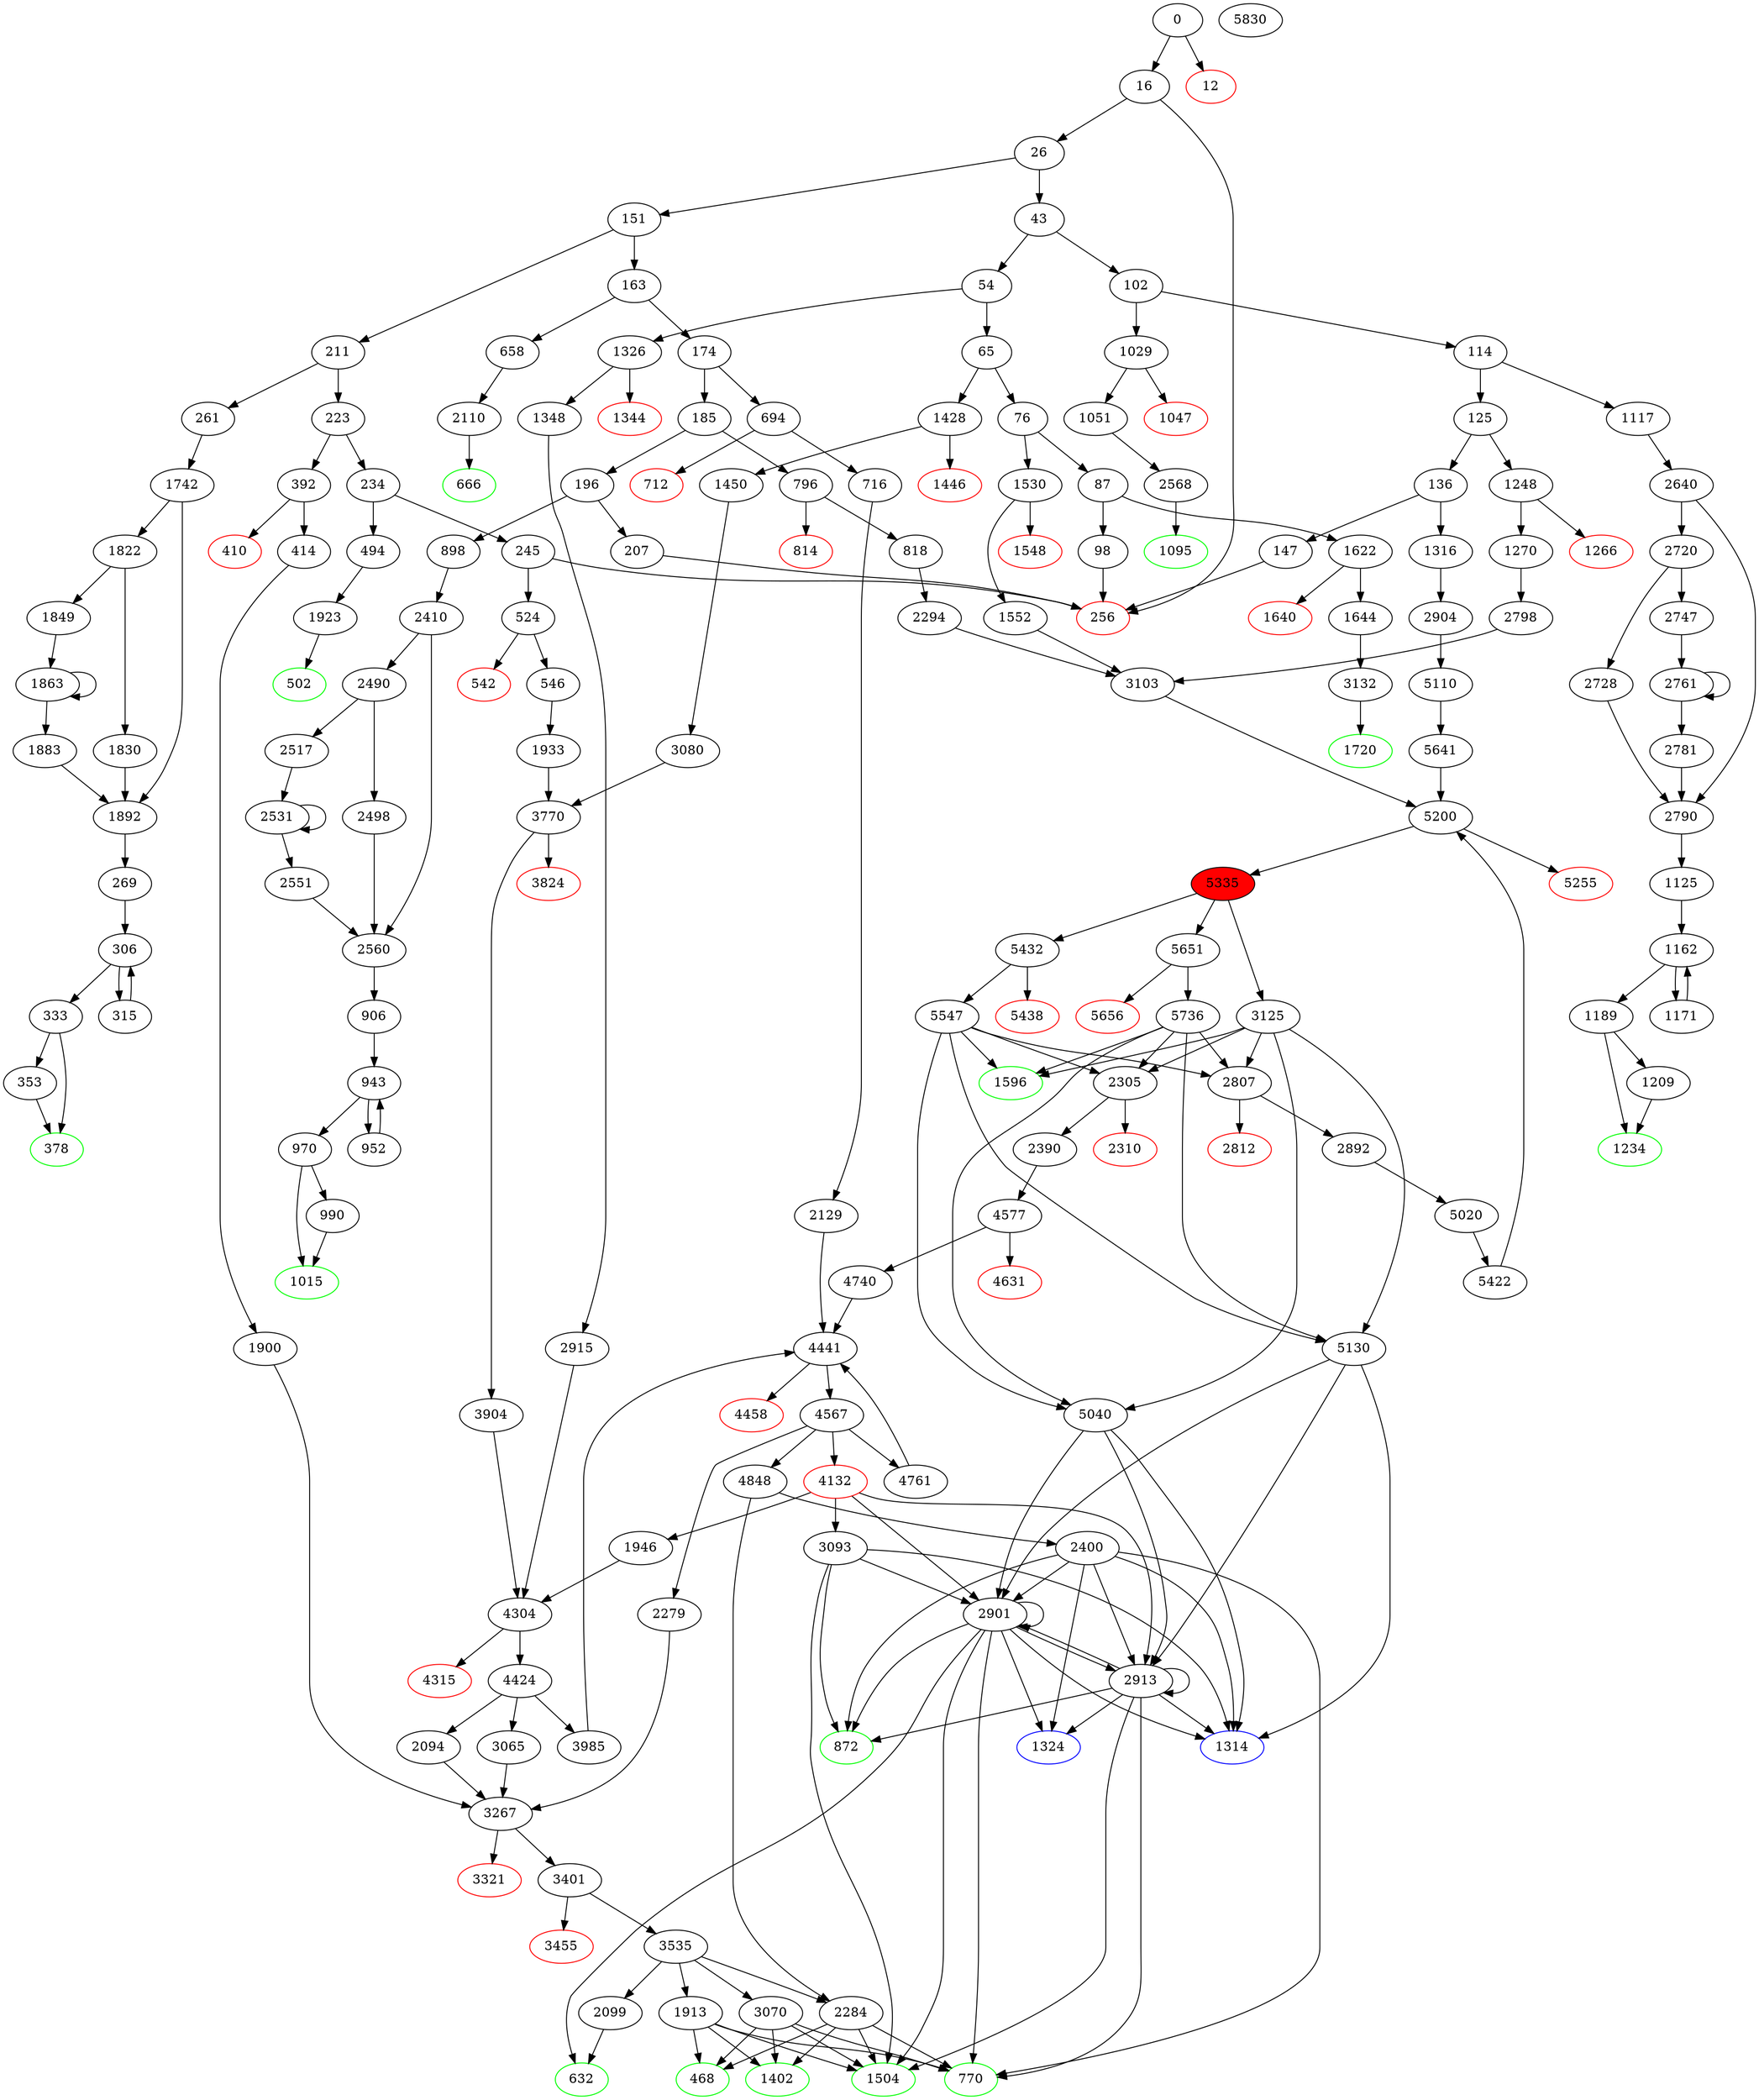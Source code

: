 digraph "" {
"1530" [fillcolor=white, id="0x5fa", style=filled, tooltip="Block 0x5fa\n[0x5fa:0x60b]\n---\nPredecessors: [0x4c]\nSuccessors: [0x60c, 0x610]\n---\n0x5fa JUMPDEST\n0x5fb PUSH2 0x63c\n0x5fe PUSH1 0x4\n0x600 DUP1\n0x601 CALLDATASIZE\n0x602 SUB\n0x603 PUSH1 0x20\n0x605 DUP2\n0x606 LT\n0x607 ISZERO\n0x608 PUSH2 0x610\n0x60b JUMPI\n---\n0x5fa: JUMPDEST \n0x5fb: V452 = 0x63c\n0x5fe: V453 = 0x4\n0x601: V454 = CALLDATASIZE\n0x602: V455 = SUB V454 0x4\n0x603: V456 = 0x20\n0x606: V457 = LT V455 0x20\n0x607: V458 = ISZERO V457\n0x608: V459 = 0x610\n0x60b: JUMPI 0x610 V458\n---\nEntry stack: [V13]\nStack pops: 0\nStack additions: [0x63c, 0x4, V455]\nExit stack: [V13, 0x63c, 0x4, V455]\n\nDef sites:\nV13: {0x1a.0x1f}\n"];
"2904" [fillcolor=white, id="0xb58", style=filled, tooltip="Block 0xb58\n[0xb58:0xb60]\n---\nPredecessors: [0x524]\nSuccessors: [0x13f6]\n---\n0xb58 JUMPDEST\n0xb59 PUSH2 0xb61\n0xb5c CALLER\n0xb5d PUSH2 0x13f6\n0xb60 JUMP\n---\n0xb58: JUMPDEST \n0xb59: V848 = 0xb61\n0xb5c: V849 = CALLER\n0xb5d: V850 = 0x13f6\n0xb60: JUMP 0x13f6\n---\nEntry stack: [V13, 0x52c]\nStack pops: 0\nStack additions: [0xb61, V849]\nExit stack: [V13, 0x52c, 0xb61, V849]\n\nDef sites:\nV13: {0x1a.0x1f}\n0x52c: {0x524.0x525}\n"];
"1428" [fillcolor=white, id="0x594", style=filled, tooltip="Block 0x594\n[0x594:0x5a5]\n---\nPredecessors: [0x41]\nSuccessors: [0x5a6, 0x5aa]\n---\n0x594 JUMPDEST\n0x595 PUSH2 0x5e0\n0x598 PUSH1 0x4\n0x59a DUP1\n0x59b CALLDATASIZE\n0x59c SUB\n0x59d PUSH1 0x40\n0x59f DUP2\n0x5a0 LT\n0x5a1 ISZERO\n0x5a2 PUSH2 0x5aa\n0x5a5 JUMPI\n---\n0x594: JUMPDEST \n0x595: V422 = 0x5e0\n0x598: V423 = 0x4\n0x59b: V424 = CALLDATASIZE\n0x59c: V425 = SUB V424 0x4\n0x59d: V426 = 0x40\n0x5a0: V427 = LT V425 0x40\n0x5a1: V428 = ISZERO V427\n0x5a2: V429 = 0x5aa\n0x5a5: JUMPI 0x5aa V428\n---\nEntry stack: [V13]\nStack pops: 0\nStack additions: [0x5e0, 0x4, V425]\nExit stack: [V13, 0x5e0, 0x4, V425]\n\nDef sites:\nV13: {0x1a.0x1f}\n"];
"1450" [fillcolor=white, id="0x5aa", style=filled, tooltip="Block 0x5aa\n[0x5aa:0x5df]\n---\nPredecessors: [0x594]\nSuccessors: [0xc08]\n---\n0x5aa JUMPDEST\n0x5ab DUP2\n0x5ac ADD\n0x5ad SWAP1\n0x5ae DUP1\n0x5af DUP1\n0x5b0 CALLDATALOAD\n0x5b1 PUSH20 0xffffffffffffffffffffffffffffffffffffffff\n0x5c6 AND\n0x5c7 SWAP1\n0x5c8 PUSH1 0x20\n0x5ca ADD\n0x5cb SWAP1\n0x5cc SWAP3\n0x5cd SWAP2\n0x5ce SWAP1\n0x5cf DUP1\n0x5d0 CALLDATALOAD\n0x5d1 SWAP1\n0x5d2 PUSH1 0x20\n0x5d4 ADD\n0x5d5 SWAP1\n0x5d6 SWAP3\n0x5d7 SWAP2\n0x5d8 SWAP1\n0x5d9 POP\n0x5da POP\n0x5db POP\n0x5dc PUSH2 0xc08\n0x5df JUMP\n---\n0x5aa: JUMPDEST \n0x5ac: V431 = ADD 0x4 V425\n0x5b0: V432 = CALLDATALOAD 0x4\n0x5b1: V433 = 0xffffffffffffffffffffffffffffffffffffffff\n0x5c6: V434 = AND 0xffffffffffffffffffffffffffffffffffffffff V432\n0x5c8: V435 = 0x20\n0x5ca: V436 = ADD 0x20 0x4\n0x5d0: V437 = CALLDATALOAD 0x24\n0x5d2: V438 = 0x20\n0x5d4: V439 = ADD 0x20 0x24\n0x5dc: V440 = 0xc08\n0x5df: JUMP 0xc08\n---\nEntry stack: [V13, 0x5e0, 0x4, V425]\nStack pops: 2\nStack additions: [V434, V437]\nExit stack: [V13, 0x5e0, V434, V437]\n\nDef sites:\nV13: {0x1a.0x1f}\n0x5e0: {0x594.0x595}\n0x4: {0x594.0x598}\nV425: {0x594.0x59c}\n"];
"1189" [fillcolor=white, id="0x4a5", style=filled, tooltip="Block 0x4a5\n[0x4a5:0x4b8]\n---\nPredecessors: [0x48a]\nSuccessors: [0x4b9, 0x4d2]\n---\n0x4a5 JUMPDEST\n0x4a6 POP\n0x4a7 POP\n0x4a8 POP\n0x4a9 POP\n0x4aa SWAP1\n0x4ab POP\n0x4ac SWAP1\n0x4ad DUP2\n0x4ae ADD\n0x4af SWAP1\n0x4b0 PUSH1 0x1f\n0x4b2 AND\n0x4b3 DUP1\n0x4b4 ISZERO\n0x4b5 PUSH2 0x4d2\n0x4b8 JUMPI\n---\n0x4a5: JUMPDEST \n0x4ae: V354 = ADD V341 V340\n0x4b0: V355 = 0x1f\n0x4b2: V356 = AND 0x1f V341\n0x4b4: V357 = ISZERO V356\n0x4b5: V358 = 0x4d2\n0x4b8: JUMPI 0x4d2 V357\n---\nEntry stack: [V13, 0x465, V780, V334, V334, V340, V343, V341, V341, V340, V343, S0]\nStack pops: 7\nStack additions: [V354, V356]\nExit stack: [V13, 0x465, V780, V334, V334, V354, V356]\n\nDef sites:\nV13: {0x1a.0x1f}\n0x465: {0x45d.0x45e}\nV780: {0xa50.0xa75}\nV334: {0x465.0x468}\nV334: {0x465.0x468}\nV340: {0x465.0x47b}\nV343: {0x465.0x483}\nV341: {0x465.0x47f}\nV341: {0x465.0x47f}\nV340: {0x465.0x47b}\nV343: {0x465.0x483}\nS0: {0x493.0x49e, 0x465.0x488}\n"];
"716" [fillcolor=white, id="0x2cc", style=filled, tooltip="Block 0x2cc\n[0x2cc:0x301]\n---\nPredecessors: [0x2b6]\nSuccessors: [0x851]\n---\n0x2cc JUMPDEST\n0x2cd DUP2\n0x2ce ADD\n0x2cf SWAP1\n0x2d0 DUP1\n0x2d1 DUP1\n0x2d2 CALLDATALOAD\n0x2d3 PUSH20 0xffffffffffffffffffffffffffffffffffffffff\n0x2e8 AND\n0x2e9 SWAP1\n0x2ea PUSH1 0x20\n0x2ec ADD\n0x2ed SWAP1\n0x2ee SWAP3\n0x2ef SWAP2\n0x2f0 SWAP1\n0x2f1 DUP1\n0x2f2 CALLDATALOAD\n0x2f3 SWAP1\n0x2f4 PUSH1 0x20\n0x2f6 ADD\n0x2f7 SWAP1\n0x2f8 SWAP3\n0x2f9 SWAP2\n0x2fa SWAP1\n0x2fb POP\n0x2fc POP\n0x2fd POP\n0x2fe PUSH2 0x851\n0x301 JUMP\n---\n0x2cc: JUMPDEST \n0x2ce: V214 = ADD 0x4 V208\n0x2d2: V215 = CALLDATALOAD 0x4\n0x2d3: V216 = 0xffffffffffffffffffffffffffffffffffffffff\n0x2e8: V217 = AND 0xffffffffffffffffffffffffffffffffffffffff V215\n0x2ea: V218 = 0x20\n0x2ec: V219 = ADD 0x20 0x4\n0x2f2: V220 = CALLDATALOAD 0x24\n0x2f4: V221 = 0x20\n0x2f6: V222 = ADD 0x20 0x24\n0x2fe: V223 = 0x851\n0x301: JUMP 0x851\n---\nEntry stack: [V13, 0x302, 0x4, V208]\nStack pops: 2\nStack additions: [V217, V220]\nExit stack: [V13, 0x302, V217, V220]\n\nDef sites:\nV13: {0x1a.0x1f}\n0x302: {0x2b6.0x2b7}\n0x4: {0x2b6.0x2ba}\nV208: {0x2b6.0x2be}\n"];
"2761" [fillcolor=white, id="0xac9", style=filled, tooltip="Block 0xac9\n[0xac9:0xadc]\n---\nPredecessors: [0xabb, 0xac9]\nSuccessors: [0xac9, 0xadd]\n---\n0xac9 JUMPDEST\n0xaca DUP2\n0xacb SLOAD\n0xacc DUP2\n0xacd MSTORE\n0xace SWAP1\n0xacf PUSH1 0x1\n0xad1 ADD\n0xad2 SWAP1\n0xad3 PUSH1 0x20\n0xad5 ADD\n0xad6 DUP1\n0xad7 DUP4\n0xad8 GT\n0xad9 PUSH2 0xac9\n0xadc JUMPI\n---\n0xac9: JUMPDEST \n0xacb: V813 = S[S1]\n0xacd: M[S0] = V813\n0xacf: V814 = 0x1\n0xad1: V815 = ADD 0x1 S1\n0xad3: V816 = 0x20\n0xad5: V817 = ADD 0x20 S0\n0xad8: V818 = GT V808 V817\n0xad9: V819 = 0xac9\n0xadc: JUMPI 0xac9 V818\n---\nEntry stack: [V13, 0x465, V780, 0x6, V771, V808, S1, S0]\nStack pops: 3\nStack additions: [S2, V815, V817]\nExit stack: [V13, 0x465, V780, 0x6, V771, V808, V815, V817]\n\nDef sites:\nV13: {0x1a.0x1f}\n0x465: {0x45d.0x45e}\nV780: {0xa50.0xa75}\n0x6: {0xa50.0xa51}\nV771: {0xa50.0xa65}\nV808: {0xabb.0xabd}\nS1: {0xac9.0xad1, 0xabb.0xac7}\nS0: {0xac9.0xad5, 0xa50.0xa85}\n"];
"2640" [fillcolor=white, id="0xa50", style=filled, tooltip="Block 0xa50\n[0xa50:0xa9f]\n---\nPredecessors: [0x45d]\nSuccessors: [0xaa0, 0xae6]\n---\n0xa50 JUMPDEST\n0xa51 PUSH1 0x6\n0xa53 DUP1\n0xa54 SLOAD\n0xa55 PUSH1 0x1\n0xa57 DUP2\n0xa58 PUSH1 0x1\n0xa5a AND\n0xa5b ISZERO\n0xa5c PUSH2 0x100\n0xa5f MUL\n0xa60 SUB\n0xa61 AND\n0xa62 PUSH1 0x2\n0xa64 SWAP1\n0xa65 DIV\n0xa66 DUP1\n0xa67 PUSH1 0x1f\n0xa69 ADD\n0xa6a PUSH1 0x20\n0xa6c DUP1\n0xa6d SWAP2\n0xa6e DIV\n0xa6f MUL\n0xa70 PUSH1 0x20\n0xa72 ADD\n0xa73 PUSH1 0x40\n0xa75 MLOAD\n0xa76 SWAP1\n0xa77 DUP2\n0xa78 ADD\n0xa79 PUSH1 0x40\n0xa7b MSTORE\n0xa7c DUP1\n0xa7d SWAP3\n0xa7e SWAP2\n0xa7f SWAP1\n0xa80 DUP2\n0xa81 DUP2\n0xa82 MSTORE\n0xa83 PUSH1 0x20\n0xa85 ADD\n0xa86 DUP3\n0xa87 DUP1\n0xa88 SLOAD\n0xa89 PUSH1 0x1\n0xa8b DUP2\n0xa8c PUSH1 0x1\n0xa8e AND\n0xa8f ISZERO\n0xa90 PUSH2 0x100\n0xa93 MUL\n0xa94 SUB\n0xa95 AND\n0xa96 PUSH1 0x2\n0xa98 SWAP1\n0xa99 DIV\n0xa9a DUP1\n0xa9b ISZERO\n0xa9c PUSH2 0xae6\n0xa9f JUMPI\n---\n0xa50: JUMPDEST \n0xa51: V760 = 0x6\n0xa54: V761 = S[0x6]\n0xa55: V762 = 0x1\n0xa58: V763 = 0x1\n0xa5a: V764 = AND 0x1 V761\n0xa5b: V765 = ISZERO V764\n0xa5c: V766 = 0x100\n0xa5f: V767 = MUL 0x100 V765\n0xa60: V768 = SUB V767 0x1\n0xa61: V769 = AND V768 V761\n0xa62: V770 = 0x2\n0xa65: V771 = DIV V769 0x2\n0xa67: V772 = 0x1f\n0xa69: V773 = ADD 0x1f V771\n0xa6a: V774 = 0x20\n0xa6e: V775 = DIV V773 0x20\n0xa6f: V776 = MUL V775 0x20\n0xa70: V777 = 0x20\n0xa72: V778 = ADD 0x20 V776\n0xa73: V779 = 0x40\n0xa75: V780 = M[0x40]\n0xa78: V781 = ADD V780 V778\n0xa79: V782 = 0x40\n0xa7b: M[0x40] = V781\n0xa82: M[V780] = V771\n0xa83: V783 = 0x20\n0xa85: V784 = ADD 0x20 V780\n0xa88: V785 = S[0x6]\n0xa89: V786 = 0x1\n0xa8c: V787 = 0x1\n0xa8e: V788 = AND 0x1 V785\n0xa8f: V789 = ISZERO V788\n0xa90: V790 = 0x100\n0xa93: V791 = MUL 0x100 V789\n0xa94: V792 = SUB V791 0x1\n0xa95: V793 = AND V792 V785\n0xa96: V794 = 0x2\n0xa99: V795 = DIV V793 0x2\n0xa9b: V796 = ISZERO V795\n0xa9c: V797 = 0xae6\n0xa9f: JUMPI 0xae6 V796\n---\nEntry stack: [V13, 0x465]\nStack pops: 0\nStack additions: [V780, 0x6, V771, V784, 0x6, V795]\nExit stack: [V13, 0x465, V780, 0x6, V771, V784, 0x6, V795]\n\nDef sites:\nV13: {0x1a.0x1f}\n0x465: {0x45d.0x45e}\n"];
"2901" [fillcolor=white, id="0xb55", style=filled, tooltip="Block 0xb55\n[0xb55:0xb57]\n---\nPredecessors: [0x960, 0xb55, 0xb61, 0xc15, 0x1024, 0x13b0, 0x140a]\nSuccessors: [0x278, 0x302, 0x368, 0x522, 0x52c, 0x5e0, 0xb55, 0xb61]\n---\n0xb55 JUMPDEST\n0xb56 POP\n0xb57 JUMP\n---\n0xb55: JUMPDEST \n0xb57: JUMP S1\n---\nEntry stack: [V13, S10, S9, S8, S7, S6, S5, S4, S3, S2, S1, S0]\nStack pops: 2\nStack additions: []\nExit stack: [V13, S10, S9, S8, S7, S6, S5, S4, S3, S2]\n\nDef sites:\nV13: {0x1a.0x1f}\nS10: {0x1a.0x1f, 0x31c.0x31d}\nS9: {0x1a.0x1f, 0x31c.0x31d, 0x332.0x34e}\nS8: {0x4e0.0x4e1, 0x1a.0x1f, 0x31c.0x31d, 0x332.0x34e, 0x332.0x358}\nS7: {0x1a.0x1f, 0x31c.0x31d, 0x332.0x358, 0x4e0.0x4e1, 0x332.0x34e, 0x8f6.0x8f7, 0x4f6.0x512}\nS6: {0x1a.0x1f, 0x31c.0x31d, 0x332.0x34e, 0x332.0x358, 0xb4c_0x15ab.0xb4d, 0xb4c_0x1668.0xb4d, 0x8f6.0x8f7, 0x4f6.0x512, 0x4e0.0x4e1}\nS5: {0x1a.0x1f, 0x31c.0x31d, 0x332.0x34e, 0x332.0x358, 0xb4c_0x15ab.0xb4d, 0xb4c_0x1668.0xb4d, 0x8f6.0x8f7, 0x4f6.0x512, 0x4e0.0x4e1}\nS4: {0x1a.0x1f, 0x31c.0x31d, 0x332.0x358, 0x332.0x34e, 0xb4c_0x15ab.0xb4d, 0xb4c_0x1668.0xb4d, 0x4f6.0x512, 0x8f6.0x8f7, 0x20c.0x20d, 0x4e0.0x4e1}\nS3: {0x1a.0x1f, 0x31c.0x31d, 0xb4c_0x15ab.0xb4d, 0x332.0x34e, 0x332.0x358, 0xb4c_0x1668.0xb4d, 0x4f6.0x512, 0x8f6.0x8f7, 0x594.0x595, 0x20c.0x20d, 0x4e0.0x4e1, 0x222.0x23e}\nS2: {0x1a.0x1f, 0x31c.0x31d, 0xb4c_0x15ab.0xb4d, 0x332.0x34e, 0x594.0x595, 0x332.0x358, 0xb4c_0x1668.0xb4d, 0x4f6.0x512, 0x8f6.0x8f7, 0x2b6.0x2b7, 0x5aa.0x5c6, 0x20c.0x20d, 0x4e0.0x4e1, 0x222.0x23e, 0x222.0x25e}\nS1: {0x1a.0x1f, 0x31c.0x31d, 0x594.0x595, 0x20c.0x20d, 0x2cc.0x2e8, 0x222.0x268, 0xb4c_0x15ab.0xb4d, 0x332.0x34e, 0x332.0x358, 0xb4c_0x1668.0xb4d, 0x4f6.0x512, 0x8f6.0x8f7, 0x2b6.0x2b7, 0x5aa.0x5c6, 0x5aa.0x5d0, 0x4e0.0x4e1, 0x222.0x23e, 0x524.0x525, 0x222.0x25e}\nS0: {0x960.0x961, 0xb58.0xb59, 0x1a.0x1f, 0x31c.0x31d, 0x594.0x595, 0xc08.0xc09, 0x78d.0x78e, 0x2cc.0x2e8, 0x20c.0x20d, 0x2cc.0x2f2, 0xb4c_0x15ab.0xb4d, 0x332.0x34e, 0x332.0x358, 0xb4c_0x1668.0xb4d, 0x4f6.0x512, 0x8f6.0x8f7, 0x5aa.0x5d0, 0x4e0.0x4e1, 0x222.0x23e, 0x524.0x525, 0x222.0x268}\n"];
"1234" [color=green, fillcolor=white, id="0x4d2", style=filled, tooltip="Block 0x4d2\n[0x4d2:0x4df]\n---\nPredecessors: [0x4a5, 0x4b9]\nSuccessors: []\n---\n0x4d2 JUMPDEST\n0x4d3 POP\n0x4d4 SWAP3\n0x4d5 POP\n0x4d6 POP\n0x4d7 POP\n0x4d8 PUSH1 0x40\n0x4da MLOAD\n0x4db DUP1\n0x4dc SWAP2\n0x4dd SUB\n0x4de SWAP1\n0x4df RETURN\n---\n0x4d2: JUMPDEST \n0x4d8: V371 = 0x40\n0x4da: V372 = M[0x40]\n0x4dd: V373 = SUB S1 V372\n0x4df: RETURN V372 V373\n---\nEntry stack: [V13, 0x465, V780, V334, V334, S1, V356]\nStack pops: 5\nStack additions: []\nExit stack: [V13, 0x465]\n\nDef sites:\nV13: {0x1a.0x1f}\n0x465: {0x45d.0x45e}\nV780: {0xa50.0xa75}\nV334: {0x465.0x468}\nV334: {0x465.0x468}\nS1: {0x4b9.0x4cf, 0x4a5.0x4ae}\nV356: {0x4a5.0x4b2}\n"];
"234" [fillcolor=white, id="0xea", style=filled, tooltip="Block 0xea\n[0xea:0xf4]\n---\nPredecessors: [0xdf]\nSuccessors: [0xf5, 0x1ee]\n---\n0xea DUP1\n0xeb PUSH4 0x18160ddd\n0xf0 EQ\n0xf1 PUSH2 0x1ee\n0xf4 JUMPI\n---\n0xeb: V68 = 0x18160ddd\n0xf0: V69 = EQ 0x18160ddd V13\n0xf1: V70 = 0x1ee\n0xf4: JUMPI 0x1ee V69\n---\nEntry stack: [V13]\nStack pops: 1\nStack additions: [S0]\nExit stack: [V13]\n\nDef sites:\nV13: {0x1a.0x1f}\n"];
"1015" [color=green, fillcolor=white, id="0x3f7", style=filled, tooltip="Block 0x3f7\n[0x3f7:0x404]\n---\nPredecessors: [0x3ca, 0x3de]\nSuccessors: []\n---\n0x3f7 JUMPDEST\n0x3f8 POP\n0x3f9 SWAP3\n0x3fa POP\n0x3fb POP\n0x3fc POP\n0x3fd PUSH1 0x40\n0x3ff MLOAD\n0x400 DUP1\n0x401 SWAP2\n0x402 SUB\n0x403 SWAP1\n0x404 RETURN\n---\n0x3f7: JUMPDEST \n0x3fd: V305 = 0x40\n0x3ff: V306 = M[0x40]\n0x402: V307 = SUB S1 V306\n0x404: RETURN V306 V307\n---\nEntry stack: [V13, 0x38a, V703, V268, V268, S1, V290]\nStack pops: 5\nStack additions: []\nExit stack: [V13, 0x38a]\n\nDef sites:\nV13: {0x1a.0x1f}\n0x38a: {0x382.0x383}\nV703: {0x96a.0x98f}\nV268: {0x38a.0x38d}\nV268: {0x38a.0x38d}\nS1: {0x3ca.0x3d3, 0x3de.0x3f4}\nV290: {0x3ca.0x3d7}\n"];
"5641" [fillcolor=white, id="0x1609", style=filled, tooltip="Block 0x1609\n[0x1609:0x1612]\n---\nPredecessors: [0x13f6]\nSuccessors: [0x1450]\n---\n0x1609 JUMPDEST\n0x160a PUSH2 0x1613\n0x160d DUP3\n0x160e DUP3\n0x160f PUSH2 0x1450\n0x1612 JUMP\n---\n0x1609: JUMPDEST \n0x160a: V1336 = 0x1613\n0x160f: V1337 = 0x1450\n0x1612: JUMP 0x1450\n---\nEntry stack: [V13, 0x52c, 0xb61, V849, 0x140a, 0x3, V849]\nStack pops: 2\nStack additions: [S1, S0, 0x1613, S1, S0]\nExit stack: [V13, 0x52c, 0xb61, V849, 0x140a, 0x3, V849, 0x1613, 0x3, V849]\n\nDef sites:\nV13: {0x1a.0x1f}\n0x52c: {0x524.0x525}\n0xb61: {0xb58.0xb59}\nV849: {0xb58.0xb5c}\n0x140a: {0x13f6.0x13f7}\n0x3: {0x13f6.0x13fb}\nV849: {0xb58.0xb5c}\n"];
"1849" [fillcolor=white, id="0x739", style=filled, tooltip="Block 0x739\n[0x739:0x746]\n---\nPredecessors: [0x71e]\nSuccessors: [0x747]\n---\n0x739 JUMPDEST\n0x73a DUP3\n0x73b ADD\n0x73c SWAP2\n0x73d SWAP1\n0x73e PUSH1 0x0\n0x740 MSTORE\n0x741 PUSH1 0x20\n0x743 PUSH1 0x0\n0x745 SHA3\n0x746 SWAP1\n---\n0x739: JUMPDEST \n0x73b: V555 = ADD V531 V542\n0x73e: V556 = 0x0\n0x740: M[0x0] = 0x5\n0x741: V557 = 0x20\n0x743: V558 = 0x0\n0x745: V559 = SHA3 0x0 0x20\n---\nEntry stack: [V13, 0x10d, V527, 0x5, V518, V531, 0x5, V542]\nStack pops: 3\nStack additions: [V555, V559, S2]\nExit stack: [V13, 0x10d, V527, 0x5, V518, V555, V559, V531]\n\nDef sites:\nV13: {0x1a.0x1f}\n0x10d: {0x105.0x106}\nV527: {0x6ce.0x6f3}\n0x5: {0x6ce.0x6cf}\nV518: {0x6ce.0x6e3}\nV531: {0x6ce.0x703}\n0x5: {0x6ce.0x6cf}\nV542: {0x6ce.0x717}\n"];
"5432" [fillcolor=white, id="0x1538", style=filled, tooltip="Block 0x1538\n[0x1538:0x153d]\n---\nPredecessors: [0x14d7]\nSuccessors: [0x153e, 0x15ab]\n---\n0x1538 JUMPDEST\n0x1539 ISZERO\n0x153a PUSH2 0x15ab\n0x153d JUMPI\n---\n0x1538: JUMPDEST \n0x1539: V1291 = ISZERO V1288\n0x153a: V1292 = 0x15ab\n0x153d: JUMPI 0x15ab V1291\n---\nEntry stack: [V13, S15, S14, S13, S12, S11, S10, S9, S8, S7, S6, S5, S4, {0x63c, 0x901, 0xaf7, 0x13b0, 0x140a}, S2, S1, V1288]\nStack pops: 1\nStack additions: []\nExit stack: [V13, S15, S14, S13, S12, S11, S10, S9, S8, S7, S6, S5, S4, {0x63c, 0x901, 0xaf7, 0x13b0, 0x140a}, S2, S1]\n\nDef sites:\nV13: {0x1a.0x1f}\nS15: {0x1a.0x1f, 0x31c.0x31d}\nS14: {0x332.0x34e, 0x31c.0x31d, 0x1a.0x1f}\nS13: {0x4e0.0x4e1, 0x1a.0x1f, 0x31c.0x31d, 0x332.0x358, 0x332.0x34e}\nS12: {0x1a.0x1f, 0x31c.0x31d, 0x332.0x34e, 0x4e0.0x4e1, 0x332.0x358, 0x8f6.0x8f7, 0x4f6.0x512}\nS11: {0x1a.0x1f, 0x31c.0x31d, 0xb4c_0x15ab.0xb4d, 0x332.0x34e, 0x332.0x358, 0xb4c_0x1668.0xb4d, 0x4f6.0x512, 0x8f6.0x8f7, 0x4e0.0x4e1}\nS10: {0x1a.0x1f, 0x31c.0x31d, 0xb4c_0x15ab.0xb4d, 0x332.0x34e, 0x332.0x358, 0xb4c_0x1668.0xb4d, 0x4f6.0x512, 0x8f6.0x8f7, 0x4e0.0x4e1}\nS9: {0x1a.0x1f, 0x31c.0x31d, 0xb4c_0x15ab.0xb4d, 0x332.0x34e, 0x332.0x358, 0xb4c_0x1668.0xb4d, 0x4f6.0x512, 0x8f6.0x8f7, 0x4e0.0x4e1}\nS8: {0x1a.0x1f, 0xb4c_0x15ab.0xb4d, 0x332.0x34e, 0x332.0x358, 0xb4c_0x1668.0xb4d, 0x4f6.0x512, 0x8f6.0x8f7, 0x4e0.0x4e1}\nS7: {0x1a.0x1f, 0x31c.0x31d, 0xb4c_0x15ab.0xb4d, 0x332.0x358, 0xb4c_0x1668.0xb4d, 0x4f6.0x512, 0x8f6.0x8f7, 0x4e0.0x4e1}\nS6: {0xb4c_0x1668.0xb4d, 0xb4c_0x15ab.0xb4d, 0x1a.0x1f, 0x524.0x525, 0x332.0x34e, 0x8f6.0x8f7, 0x4f6.0x512}\nS5: {0xb58.0xb59, 0x332.0x358, 0xb4c_0x15ab.0xb4d, 0xb4c_0x1668.0xb4d, 0x4e0.0x4e1}\nS4: {0xb58.0xb5c, 0xb4c_0x15ab.0xb4d, 0x1a.0x1f, 0xb4c_0x1668.0xb4d, 0x8f6.0x8f7, 0x4f6.0x512}\n{0x63c, 0x901, 0xaf7, 0x13b0, 0x140a}: {0x5fa.0x5fb, 0x139c_0x1668.0x139d, 0x13f6.0x13f7, 0xaee.0xaef, 0x139c_0x15ab.0x139d, 0x8f6.0x8f9}\nS2: {0x139c_0x15ab.0x13a1, 0x139c_0x1668.0x13a1, 0x13f6.0x13fb, 0xaee.0xaf2, 0x610.0x62c, 0x8f6.0x8fc}\nS1: {0xb58.0xb5c, 0x1a.0x1f, 0xb4c_0x1668.0xb4d, 0xb4c_0x15ab.0xb4d, 0x4f6.0x512, 0x8f6.0x8f7, 0xc1f_0xaee.0xc20, 0xc1f_0x8f6.0xc20, 0xc1f_0x610.0xc20}\nV1288: {0x14d7.0x1526}\n"];
"1596" [color=green, fillcolor=white, id="0x63c", style=filled, tooltip="Block 0x63c\n[0x63c:0x655]\n---\nPredecessors: [0xc35, 0x15ab, 0x1668]\nSuccessors: []\n---\n0x63c JUMPDEST\n0x63d PUSH1 0x40\n0x63f MLOAD\n0x640 DUP1\n0x641 DUP3\n0x642 ISZERO\n0x643 ISZERO\n0x644 ISZERO\n0x645 ISZERO\n0x646 DUP2\n0x647 MSTORE\n0x648 PUSH1 0x20\n0x64a ADD\n0x64b SWAP2\n0x64c POP\n0x64d POP\n0x64e PUSH1 0x40\n0x650 MLOAD\n0x651 DUP1\n0x652 SWAP2\n0x653 SUB\n0x654 SWAP1\n0x655 RETURN\n---\n0x63c: JUMPDEST \n0x63d: V468 = 0x40\n0x63f: V469 = M[0x40]\n0x642: V470 = ISZERO S0\n0x643: V471 = ISZERO V470\n0x644: V472 = ISZERO V471\n0x645: V473 = ISZERO V472\n0x647: M[V469] = V473\n0x648: V474 = 0x20\n0x64a: V475 = ADD 0x20 V469\n0x64e: V476 = 0x40\n0x650: V477 = M[0x40]\n0x653: V478 = SUB V475 V477\n0x655: RETURN V477 V478\n---\nEntry stack: [V13, S12, S11, S10, S9, S8, S7, S6, S5, S4, S3, S2, S1, S0]\nStack pops: 1\nStack additions: []\nExit stack: [V13, S12, S11, S10, S9, S8, S7, S6, S5, S4, S3, S2, S1]\n\nDef sites:\nV13: {0x1a.0x1f}\nS12: {0x1a.0x1f, 0x31c.0x31d}\nS11: {0x1a.0x1f, 0x31c.0x31d, 0x332.0x34e}\nS10: {0x4e0.0x4e1, 0x1a.0x1f, 0x31c.0x31d, 0x332.0x358, 0x332.0x34e}\nS9: {0x1a.0x1f, 0x31c.0x31d, 0x332.0x358, 0x4e0.0x4e1, 0x332.0x34e, 0x4f6.0x512, 0x8f6.0x8f7}\nS8: {0x1a.0x1f, 0x31c.0x31d, 0x332.0x358, 0x332.0x34e, 0xb4c_0x15ab.0xb4d, 0xb4c_0x1668.0xb4d, 0x4f6.0x512, 0x8f6.0x8f7, 0x4e0.0x4e1}\nS7: {0x1a.0x1f, 0x31c.0x31d, 0xb4c_0x15ab.0xb4d, 0x332.0x34e, 0x332.0x358, 0xb4c_0x1668.0xb4d, 0x4f6.0x512, 0x8f6.0x8f7, 0x4e0.0x4e1}\nS6: {0x1a.0x1f, 0x31c.0x31d, 0xb4c_0x15ab.0xb4d, 0x332.0x34e, 0x332.0x358, 0xb4c_0x1668.0xb4d, 0x4f6.0x512, 0x8f6.0x8f7, 0x4e0.0x4e1}\nS5: {0x1a.0x1f, 0x31c.0x31d, 0xb4c_0x15ab.0xb4d, 0x332.0x34e, 0x332.0x358, 0xb4c_0x1668.0xb4d, 0x4f6.0x512, 0x8f6.0x8f7, 0x4e0.0x4e1}\nS4: {0x1a.0x1f, 0x31c.0x31d, 0xb4c_0x15ab.0xb4d, 0x332.0x34e, 0x332.0x358, 0xb4c_0x1668.0xb4d, 0x4f6.0x512, 0x8f6.0x8f7, 0x4e0.0x4e1}\nS3: {0x1a.0x1f, 0x31c.0x31d, 0xb4c_0x15ab.0xb4d, 0x332.0x358, 0xb4c_0x1668.0xb4d, 0x332.0x34e, 0x4f6.0x512, 0x8f6.0x8f7, 0x4e0.0x4e1, 0x524.0x525}\nS2: {0xb58.0xb59, 0x1a.0x1f, 0xb4c_0x15ab.0xb4d, 0x332.0x34e, 0xb4c_0x1668.0xb4d, 0x332.0x358, 0x4f6.0x512, 0x8f6.0x8f7, 0x4e0.0x4e1, 0x524.0x525}\nS1: {0xb58.0xb59, 0xb58.0xb5c, 0x1a.0x1f, 0x332.0x358, 0xb4c_0x15ab.0xb4d, 0xb4c_0x1668.0xb4d, 0x8f6.0x8f7, 0x4f6.0x512, 0x4e0.0x4e1}\nS0: {0xb58.0xb5c, 0x1a.0x1f, 0x14d7_0x1609.0x1526, 0x14d7_0x152e_0x1668.0x1526, 0xb4c_0x1668.0xb4d, 0xb4c_0x15ab.0xb4d, 0x14d7_0xc1f_0x8f6.0x1526, 0x14d7_0xc1f_0xaee.0x1526, 0x4f6.0x512, 0x8f6.0x8f7, 0x14d7_0x152e_0x15ab.0x1526, 0x14d7_0xc1f_0x610.0x1526}\n"];
"2294" [fillcolor=white, id="0x8f6", style=filled, tooltip="Block 0x8f6\n[0x8f6:0x900]\n---\nPredecessors: [0x332]\nSuccessors: [0xc1f]\n---\n0x8f6 JUMPDEST\n0x8f7 PUSH1 0x0\n0x8f9 PUSH2 0x901\n0x8fc CALLER\n0x8fd PUSH2 0xc1f\n0x900 JUMP\n---\n0x8f6: JUMPDEST \n0x8f7: V657 = 0x0\n0x8f9: V658 = 0x901\n0x8fc: V659 = CALLER\n0x8fd: V660 = 0xc1f\n0x900: JUMP 0xc1f\n---\nEntry stack: [V13, 0x368, V247, V250]\nStack pops: 0\nStack additions: [0x0, 0x901, V659]\nExit stack: [V13, 0x368, V247, V250, 0x0, 0x901, V659]\n\nDef sites:\nV13: {0x1a.0x1f}\n0x368: {0x31c.0x31d}\nV247: {0x332.0x34e}\nV250: {0x332.0x358}\n"];
"1644" [fillcolor=white, id="0x66c", style=filled, tooltip="Block 0x66c\n[0x66c:0x6b7]\n---\nPredecessors: [0x656]\nSuccessors: [0xc3c]\n---\n0x66c JUMPDEST\n0x66d DUP2\n0x66e ADD\n0x66f SWAP1\n0x670 DUP1\n0x671 DUP1\n0x672 CALLDATALOAD\n0x673 PUSH20 0xffffffffffffffffffffffffffffffffffffffff\n0x688 AND\n0x689 SWAP1\n0x68a PUSH1 0x20\n0x68c ADD\n0x68d SWAP1\n0x68e SWAP3\n0x68f SWAP2\n0x690 SWAP1\n0x691 DUP1\n0x692 CALLDATALOAD\n0x693 PUSH20 0xffffffffffffffffffffffffffffffffffffffff\n0x6a8 AND\n0x6a9 SWAP1\n0x6aa PUSH1 0x20\n0x6ac ADD\n0x6ad SWAP1\n0x6ae SWAP3\n0x6af SWAP2\n0x6b0 SWAP1\n0x6b1 POP\n0x6b2 POP\n0x6b3 POP\n0x6b4 PUSH2 0xc3c\n0x6b7 JUMP\n---\n0x66c: JUMPDEST \n0x66e: V488 = ADD 0x4 V482\n0x672: V489 = CALLDATALOAD 0x4\n0x673: V490 = 0xffffffffffffffffffffffffffffffffffffffff\n0x688: V491 = AND 0xffffffffffffffffffffffffffffffffffffffff V489\n0x68a: V492 = 0x20\n0x68c: V493 = ADD 0x20 0x4\n0x692: V494 = CALLDATALOAD 0x24\n0x693: V495 = 0xffffffffffffffffffffffffffffffffffffffff\n0x6a8: V496 = AND 0xffffffffffffffffffffffffffffffffffffffff V494\n0x6aa: V497 = 0x20\n0x6ac: V498 = ADD 0x20 0x24\n0x6b4: V499 = 0xc3c\n0x6b7: JUMP 0xc3c\n---\nEntry stack: [V13, 0x6b8, 0x4, V482]\nStack pops: 2\nStack additions: [V491, V496]\nExit stack: [V13, 0x6b8, V491, V496]\n\nDef sites:\nV13: {0x1a.0x1f}\n0x6b8: {0x656.0x657}\n0x4: {0x656.0x65a}\nV482: {0x656.0x65e}\n"];
"1047" [color=red, fillcolor=white, id="0x417", style=filled, tooltip="Block 0x417\n[0x417:0x41a]\n---\nPredecessors: [0x405]\nSuccessors: []\n---\n0x417 PUSH1 0x0\n0x419 DUP1\n0x41a REVERT\n---\n0x417: V316 = 0x0\n0x41a: REVERT 0x0 0x0\n---\nEntry stack: [V13, 0x447, 0x4, V311]\nStack pops: 0\nStack additions: []\nExit stack: [V13, 0x447, 0x4, V311]\n\nDef sites:\nV13: {0x1a.0x1f}\n0x447: {0x405.0x406}\n0x4: {0x405.0x409}\nV311: {0x405.0x40d}\n"];
"196" [fillcolor=white, id="0xc4", style=filled, tooltip="Block 0xc4\n[0xc4:0xce]\n---\nPredecessors: [0xb9]\nSuccessors: [0xcf, 0x382]\n---\n0xc4 DUP1\n0xc5 PUSH4 0x54fd4d50\n0xca EQ\n0xcb PUSH2 0x382\n0xce JUMPI\n---\n0xc5: V58 = 0x54fd4d50\n0xca: V59 = EQ 0x54fd4d50 V13\n0xcb: V60 = 0x382\n0xce: JUMPI 0x382 V59\n---\nEntry stack: [V13]\nStack pops: 1\nStack additions: [S0]\nExit stack: [V13]\n\nDef sites:\nV13: {0x1a.0x1f}\n"];
"1900" [fillcolor=white, id="0x76c", style=filled, tooltip="Block 0x76c\n[0x76c:0x778]\n---\nPredecessors: [0x19e]\nSuccessors: [0xcc3]\n---\n0x76c JUMPDEST\n0x76d PUSH1 0x0\n0x76f PUSH2 0x779\n0x772 CALLER\n0x773 DUP5\n0x774 DUP5\n0x775 PUSH2 0xcc3\n0x778 JUMP\n---\n0x76c: JUMPDEST \n0x76d: V571 = 0x0\n0x76f: V572 = 0x779\n0x772: V573 = CALLER\n0x775: V574 = 0xcc3\n0x778: JUMP 0xcc3\n---\nEntry stack: [V13, 0x1d4, V130, V133]\nStack pops: 2\nStack additions: [S1, S0, 0x0, 0x779, V573, S1, S0]\nExit stack: [V13, 0x1d4, V130, V133, 0x0, 0x779, V573, V130, V133]\n\nDef sites:\nV13: {0x1a.0x1f}\n0x1d4: {0x188.0x189}\nV130: {0x19e.0x1ba}\nV133: {0x19e.0x1c4}\n"];
"163" [fillcolor=white, id="0xa3", style=filled, tooltip="Block 0xa3\n[0xa3:0xad]\n---\nPredecessors: [0x97]\nSuccessors: [0xae, 0x292]\n---\n0xa3 DUP1\n0xa4 PUSH4 0x313ce567\n0xa9 EQ\n0xaa PUSH2 0x292\n0xad JUMPI\n---\n0xa4: V49 = 0x313ce567\n0xa9: V50 = EQ 0x313ce567 V13\n0xaa: V51 = 0x292\n0xad: JUMPI 0x292 V50\n---\nEntry stack: [V13]\nStack pops: 1\nStack additions: [S0]\nExit stack: [V13]\n\nDef sites:\nV13: {0x1a.0x1f}\n"];
"2915" [fillcolor=white, id="0xb63", style=filled, tooltip="Block 0xb63\n[0xb63:0xbf8]\n---\nPredecessors: [0x544]\nSuccessors: [0x10d0]\n---\n0xb63 JUMPDEST\n0xb64 PUSH1 0x0\n0xb66 PUSH2 0xbfe\n0xb69 CALLER\n0xb6a DUP5\n0xb6b PUSH2 0xbf9\n0xb6e DUP6\n0xb6f PUSH1 0x1\n0xb71 PUSH1 0x0\n0xb73 CALLER\n0xb74 PUSH20 0xffffffffffffffffffffffffffffffffffffffff\n0xb89 AND\n0xb8a PUSH20 0xffffffffffffffffffffffffffffffffffffffff\n0xb9f AND\n0xba0 DUP2\n0xba1 MSTORE\n0xba2 PUSH1 0x20\n0xba4 ADD\n0xba5 SWAP1\n0xba6 DUP2\n0xba7 MSTORE\n0xba8 PUSH1 0x20\n0xbaa ADD\n0xbab PUSH1 0x0\n0xbad SHA3\n0xbae PUSH1 0x0\n0xbb0 DUP10\n0xbb1 PUSH20 0xffffffffffffffffffffffffffffffffffffffff\n0xbc6 AND\n0xbc7 PUSH20 0xffffffffffffffffffffffffffffffffffffffff\n0xbdc AND\n0xbdd DUP2\n0xbde MSTORE\n0xbdf PUSH1 0x20\n0xbe1 ADD\n0xbe2 SWAP1\n0xbe3 DUP2\n0xbe4 MSTORE\n0xbe5 PUSH1 0x20\n0xbe7 ADD\n0xbe8 PUSH1 0x0\n0xbea SHA3\n0xbeb SLOAD\n0xbec PUSH2 0x10d0\n0xbef SWAP1\n0xbf0 SWAP2\n0xbf1 SWAP1\n0xbf2 PUSH4 0xffffffff\n0xbf7 AND\n0xbf8 JUMP\n---\n0xb63: JUMPDEST \n0xb64: V851 = 0x0\n0xb66: V852 = 0xbfe\n0xb69: V853 = CALLER\n0xb6b: V854 = 0xbf9\n0xb6f: V855 = 0x1\n0xb71: V856 = 0x0\n0xb73: V857 = CALLER\n0xb74: V858 = 0xffffffffffffffffffffffffffffffffffffffff\n0xb89: V859 = AND 0xffffffffffffffffffffffffffffffffffffffff V857\n0xb8a: V860 = 0xffffffffffffffffffffffffffffffffffffffff\n0xb9f: V861 = AND 0xffffffffffffffffffffffffffffffffffffffff V859\n0xba1: M[0x0] = V861\n0xba2: V862 = 0x20\n0xba4: V863 = ADD 0x20 0x0\n0xba7: M[0x20] = 0x1\n0xba8: V864 = 0x20\n0xbaa: V865 = ADD 0x20 0x20\n0xbab: V866 = 0x0\n0xbad: V867 = SHA3 0x0 0x40\n0xbae: V868 = 0x0\n0xbb1: V869 = 0xffffffffffffffffffffffffffffffffffffffff\n0xbc6: V870 = AND 0xffffffffffffffffffffffffffffffffffffffff V404\n0xbc7: V871 = 0xffffffffffffffffffffffffffffffffffffffff\n0xbdc: V872 = AND 0xffffffffffffffffffffffffffffffffffffffff V870\n0xbde: M[0x0] = V872\n0xbdf: V873 = 0x20\n0xbe1: V874 = ADD 0x20 0x0\n0xbe4: M[0x20] = V867\n0xbe5: V875 = 0x20\n0xbe7: V876 = ADD 0x20 0x20\n0xbe8: V877 = 0x0\n0xbea: V878 = SHA3 0x0 0x40\n0xbeb: V879 = S[V878]\n0xbec: V880 = 0x10d0\n0xbf2: V881 = 0xffffffff\n0xbf7: V882 = AND 0xffffffff 0x10d0\n0xbf8: JUMP 0x10d0\n---\nEntry stack: [V13, 0x57a, V404, V407]\nStack pops: 2\nStack additions: [S1, S0, 0x0, 0xbfe, V853, S1, 0xbf9, V879, S0]\nExit stack: [V13, 0x57a, V404, V407, 0x0, 0xbfe, V853, V404, 0xbf9, V879, V407]\n\nDef sites:\nV13: {0x1a.0x1f}\n0x57a: {0x52e.0x52f}\nV404: {0x544.0x560}\nV407: {0x544.0x56a}\n"];
"542" [color=red, fillcolor=white, id="0x21e", style=filled, tooltip="Block 0x21e\n[0x21e:0x221]\n---\nPredecessors: [0x20c]\nSuccessors: []\n---\n0x21e PUSH1 0x0\n0x220 DUP1\n0x221 REVERT\n---\n0x21e: V165 = 0x0\n0x221: REVERT 0x0 0x0\n---\nEntry stack: [V13, 0x278, 0x4, V160]\nStack pops: 0\nStack additions: []\nExit stack: [V13, 0x278, 0x4, V160]\n\nDef sites:\nV13: {0x1a.0x1f}\n0x278: {0x20c.0x20d}\n0x4: {0x20c.0x210}\nV160: {0x20c.0x214}\n"];
"1946" [fillcolor=white, id="0x79a", style=filled, tooltip="Block 0x79a\n[0x79a:0x82d]\n---\nPredecessors: [0x1024]\nSuccessors: [0x10d0]\n---\n0x79a JUMPDEST\n0x79b PUSH2 0x833\n0x79e DUP5\n0x79f CALLER\n0x7a0 PUSH2 0x82e\n0x7a3 DUP6\n0x7a4 PUSH1 0x1\n0x7a6 PUSH1 0x0\n0x7a8 DUP11\n0x7a9 PUSH20 0xffffffffffffffffffffffffffffffffffffffff\n0x7be AND\n0x7bf PUSH20 0xffffffffffffffffffffffffffffffffffffffff\n0x7d4 AND\n0x7d5 DUP2\n0x7d6 MSTORE\n0x7d7 PUSH1 0x20\n0x7d9 ADD\n0x7da SWAP1\n0x7db DUP2\n0x7dc MSTORE\n0x7dd PUSH1 0x20\n0x7df ADD\n0x7e0 PUSH1 0x0\n0x7e2 SHA3\n0x7e3 PUSH1 0x0\n0x7e5 CALLER\n0x7e6 PUSH20 0xffffffffffffffffffffffffffffffffffffffff\n0x7fb AND\n0x7fc PUSH20 0xffffffffffffffffffffffffffffffffffffffff\n0x811 AND\n0x812 DUP2\n0x813 MSTORE\n0x814 PUSH1 0x20\n0x816 ADD\n0x817 SWAP1\n0x818 DUP2\n0x819 MSTORE\n0x81a PUSH1 0x20\n0x81c ADD\n0x81d PUSH1 0x0\n0x81f SHA3\n0x820 SLOAD\n0x821 PUSH2 0x10d0\n0x824 SWAP1\n0x825 SWAP2\n0x826 SWAP1\n0x827 PUSH4 0xffffffff\n0x82c AND\n0x82d JUMP\n---\n0x79a: JUMPDEST \n0x79b: V582 = 0x833\n0x79f: V583 = CALLER\n0x7a0: V584 = 0x82e\n0x7a4: V585 = 0x1\n0x7a6: V586 = 0x0\n0x7a9: V587 = 0xffffffffffffffffffffffffffffffffffffffff\n0x7be: V588 = AND 0xffffffffffffffffffffffffffffffffffffffff S3\n0x7bf: V589 = 0xffffffffffffffffffffffffffffffffffffffff\n0x7d4: V590 = AND 0xffffffffffffffffffffffffffffffffffffffff V588\n0x7d6: M[0x0] = V590\n0x7d7: V591 = 0x20\n0x7d9: V592 = ADD 0x20 0x0\n0x7dc: M[0x20] = 0x1\n0x7dd: V593 = 0x20\n0x7df: V594 = ADD 0x20 0x20\n0x7e0: V595 = 0x0\n0x7e2: V596 = SHA3 0x0 0x40\n0x7e3: V597 = 0x0\n0x7e5: V598 = CALLER\n0x7e6: V599 = 0xffffffffffffffffffffffffffffffffffffffff\n0x7fb: V600 = AND 0xffffffffffffffffffffffffffffffffffffffff V598\n0x7fc: V601 = 0xffffffffffffffffffffffffffffffffffffffff\n0x811: V602 = AND 0xffffffffffffffffffffffffffffffffffffffff V600\n0x813: M[0x0] = V602\n0x814: V603 = 0x20\n0x816: V604 = ADD 0x20 0x0\n0x819: M[0x20] = V596\n0x81a: V605 = 0x20\n0x81c: V606 = ADD 0x20 0x20\n0x81d: V607 = 0x0\n0x81f: V608 = SHA3 0x0 0x40\n0x820: V609 = S[V608]\n0x821: V610 = 0x10d0\n0x827: V611 = 0xffffffff\n0x82c: V612 = AND 0xffffffff 0x10d0\n0x82d: JUMP 0x10d0\n---\nEntry stack: [V13, S9, S8, S7, S6, S5, S4, S3, S2, S1, S0]\nStack pops: 4\nStack additions: [S3, S2, S1, S0, 0x833, S3, V583, 0x82e, V609, S1]\nExit stack: [V13, S9, S8, S7, S6, S5, S4, S3, S2, S1, S0, 0x833, S3, V583, 0x82e, V609, S1]\n\nDef sites:\nV13: {0x1a.0x1f}\nS9: {0x1a.0x1f, 0x31c.0x31d}\nS8: {0x1a.0x1f, 0x31c.0x31d, 0x332.0x34e}\nS7: {0x4e0.0x4e1, 0x1a.0x1f, 0x31c.0x31d, 0x332.0x34e, 0x332.0x358}\nS6: {0x1a.0x1f, 0x31c.0x31d, 0x332.0x358, 0x4e0.0x4e1, 0x332.0x34e, 0x4f6.0x512, 0x8f6.0x8f7}\nS5: {0x1a.0x1f, 0x31c.0x31d, 0xb4c_0x15ab.0xb4d, 0x332.0x34e, 0x332.0x358, 0xb4c_0x1668.0xb4d, 0x4f6.0x512, 0x8f6.0x8f7, 0x4e0.0x4e1}\nS4: {0x1a.0x1f, 0x31c.0x31d, 0xb4c_0x15ab.0xb4d, 0x332.0x34e, 0x332.0x358, 0xb4c_0x1668.0xb4d, 0x4f6.0x512, 0x8f6.0x8f7, 0x20c.0x20d, 0x4e0.0x4e1}\nS3: {0x1a.0x1f, 0x31c.0x31d, 0xb4c_0x15ab.0xb4d, 0x332.0x34e, 0x594.0x595, 0x332.0x358, 0xb4c_0x1668.0xb4d, 0x4f6.0x512, 0x8f6.0x8f7, 0x4e0.0x4e1, 0x222.0x23e}\nS2: {0x1a.0x1f, 0x31c.0x31d, 0xb4c_0x15ab.0xb4d, 0x332.0x34e, 0x332.0x358, 0xb4c_0x1668.0xb4d, 0x2b6.0x2b7, 0x4f6.0x512, 0x8f6.0x8f7, 0x5aa.0x5c6, 0x4e0.0x4e1, 0x222.0x25e}\nS1: {0x1a.0x1f, 0xb4c_0x15ab.0xb4d, 0x332.0x34e, 0x332.0x358, 0xb4c_0x1668.0xb4d, 0x4f6.0x512, 0x8f6.0x8f7, 0x5aa.0x5d0, 0x2cc.0x2e8, 0x4e0.0x4e1, 0x222.0x268}\nS0: {0x1a.0x1f, 0xb4c_0x15ab.0xb4d, 0x332.0x358, 0xb4c_0x1668.0xb4d, 0x4f6.0x512, 0x8f6.0x8f7, 0xc08.0xc09, 0x78d.0x78e, 0x2cc.0x2f2, 0x4e0.0x4e1}\n"];
"0" [fillcolor=white, id="0x0", style=filled, tooltip="Block 0x0\n[0x0:0xb]\n---\nPredecessors: []\nSuccessors: [0xc, 0x10]\n---\n0x0 PUSH1 0x80\n0x2 PUSH1 0x40\n0x4 MSTORE\n0x5 CALLVALUE\n0x6 DUP1\n0x7 ISZERO\n0x8 PUSH2 0x10\n0xb JUMPI\n---\n0x0: V0 = 0x80\n0x2: V1 = 0x40\n0x4: M[0x40] = 0x80\n0x5: V2 = CALLVALUE\n0x7: V3 = ISZERO V2\n0x8: V4 = 0x10\n0xb: JUMPI 0x10 V3\n---\nEntry stack: []\nStack pops: 0\nStack additions: [V2]\nExit stack: [V2]\n\nDef sites:\n"];
"502" [color=green, fillcolor=white, id="0x1f6", style=filled, tooltip="Block 0x1f6\n[0x1f6:0x20b]\n---\nPredecessors: [0x783]\nSuccessors: []\n---\n0x1f6 JUMPDEST\n0x1f7 PUSH1 0x40\n0x1f9 MLOAD\n0x1fa DUP1\n0x1fb DUP3\n0x1fc DUP2\n0x1fd MSTORE\n0x1fe PUSH1 0x20\n0x200 ADD\n0x201 SWAP2\n0x202 POP\n0x203 POP\n0x204 PUSH1 0x40\n0x206 MLOAD\n0x207 DUP1\n0x208 SWAP2\n0x209 SUB\n0x20a SWAP1\n0x20b RETURN\n---\n0x1f6: JUMPDEST \n0x1f7: V150 = 0x40\n0x1f9: V151 = M[0x40]\n0x1fd: M[V151] = V578\n0x1fe: V152 = 0x20\n0x200: V153 = ADD 0x20 V151\n0x204: V154 = 0x40\n0x206: V155 = M[0x40]\n0x209: V156 = SUB V153 V155\n0x20b: RETURN V155 V156\n---\nEntry stack: [V13, V578]\nStack pops: 1\nStack additions: []\nExit stack: [V13]\n\nDef sites:\nV13: {0x1a.0x1f}\nV578: {0x783.0x788}\n"];
"4424" [fillcolor=white, id="0x1148", style=filled, tooltip="Block 0x1148\n[0x1148:0x1158]\n---\nPredecessors: [0x10d0]\nSuccessors: [0x82e, 0xbf9, 0xf91]\n---\n0x1148 JUMPDEST\n0x1149 PUSH1 0x0\n0x114b DUP3\n0x114c DUP5\n0x114d SUB\n0x114e SWAP1\n0x114f POP\n0x1150 DUP1\n0x1151 SWAP2\n0x1152 POP\n0x1153 POP\n0x1154 SWAP3\n0x1155 SWAP2\n0x1156 POP\n0x1157 POP\n0x1158 JUMP\n---\n0x1148: JUMPDEST \n0x1149: V1121 = 0x0\n0x114d: V1122 = SUB S2 S1\n0x1158: JUMP {0x82e, 0xbf9, 0xf91}\n---\nEntry stack: [V13, S12, S11, S10, S9, S8, {0x0, 0x79a, 0xc15}, S6, S5, S4, {0x82e, 0xbf9, 0xf91}, S2, S1, 0x0]\nStack pops: 4\nStack additions: [V1122]\nExit stack: [V13, S12, S11, S10, S9, S8, {0x0, 0x79a, 0xc15}, S6, S5, S4, V1122]\n\nDef sites:\nV13: {0x1a.0x1f}\nS12: {0x1a.0x1f, 0x20c.0x20d}\nS11: {0x1a.0x1f, 0x594.0x595, 0x20c.0x20d, 0x222.0x23e}\nS10: {0x222.0x23e, 0x5aa.0x5c6, 0x594.0x595, 0x222.0x25e, 0x52e.0x52f}\nS9: {0x222.0x25e, 0x5aa.0x5d0, 0x544.0x560, 0x222.0x268, 0x5aa.0x5c6}\nS8: {0xc08.0xc09, 0x222.0x268, 0x78d.0x78e, 0x544.0x56a, 0x5aa.0x5d0}\n{0x0, 0x79a, 0xc15}: {0xc08.0xc09, 0xb63.0xb64, 0x78d.0x78e, 0xc08.0xc0b, 0x78d.0x790}\nS6: {0x79a_0x78d.0x79b, 0xc08.0xc0e, 0xb63.0xb66, 0x222.0x23e, 0x79a_0xc08.0x79b}\nS5: {0xb63.0xb69, 0x222.0x23e, 0x594.0x595, 0x5aa.0x5c6, 0x222.0x25e}\nS4: {0x79a_0x78d.0x79f, 0x5aa.0x5d0, 0x544.0x560, 0x79a_0xc08.0x79f, 0x222.0x268}\n{0x82e, 0xbf9, 0xf91}: {0xf40_0xc08.0xf41, 0xb63.0xb6b, 0xf40_0x78d.0xf41, 0x79a_0x78d.0x7a0, 0x79a_0xc08.0x7a0}\nS2: {0xb63.0xbeb, 0x79a_0x78d.0x820, 0x79a_0xc08.0x820, 0xf40_0xc08.0xf83, 0xf40_0x78d.0xf83}\nS1: {0x222.0x268, 0x544.0x56a, 0x5aa.0x5d0}\n0x0: {0x10d0.0x10d1}\n"];
"5547" [fillcolor=white, id="0x15ab", style=filled, tooltip="Block 0x15ab\n[0x15ab:0x1608]\n---\nPredecessors: [0x1538]\nSuccessors: [0x63c, 0x901, 0xaf7, 0x13b0, 0x140a]\n---\n0x15ab JUMPDEST\n0x15ac PUSH1 0x1\n0x15ae DUP3\n0x15af PUSH1 0x0\n0x15b1 ADD\n0x15b2 PUSH1 0x0\n0x15b4 DUP4\n0x15b5 PUSH20 0xffffffffffffffffffffffffffffffffffffffff\n0x15ca AND\n0x15cb PUSH20 0xffffffffffffffffffffffffffffffffffffffff\n0x15e0 AND\n0x15e1 DUP2\n0x15e2 MSTORE\n0x15e3 PUSH1 0x20\n0x15e5 ADD\n0x15e6 SWAP1\n0x15e7 DUP2\n0x15e8 MSTORE\n0x15e9 PUSH1 0x20\n0x15eb ADD\n0x15ec PUSH1 0x0\n0x15ee SHA3\n0x15ef PUSH1 0x0\n0x15f1 PUSH2 0x100\n0x15f4 EXP\n0x15f5 DUP2\n0x15f6 SLOAD\n0x15f7 DUP2\n0x15f8 PUSH1 0xff\n0x15fa MUL\n0x15fb NOT\n0x15fc AND\n0x15fd SWAP1\n0x15fe DUP4\n0x15ff ISZERO\n0x1600 ISZERO\n0x1601 MUL\n0x1602 OR\n0x1603 SWAP1\n0x1604 SSTORE\n0x1605 POP\n0x1606 POP\n0x1607 POP\n0x1608 JUMP\n---\n0x15ab: JUMPDEST \n0x15ac: V1310 = 0x1\n0x15af: V1311 = 0x0\n0x15b1: V1312 = ADD 0x0 S1\n0x15b2: V1313 = 0x0\n0x15b5: V1314 = 0xffffffffffffffffffffffffffffffffffffffff\n0x15ca: V1315 = AND 0xffffffffffffffffffffffffffffffffffffffff S0\n0x15cb: V1316 = 0xffffffffffffffffffffffffffffffffffffffff\n0x15e0: V1317 = AND 0xffffffffffffffffffffffffffffffffffffffff V1315\n0x15e2: M[0x0] = V1317\n0x15e3: V1318 = 0x20\n0x15e5: V1319 = ADD 0x20 0x0\n0x15e8: M[0x20] = V1312\n0x15e9: V1320 = 0x20\n0x15eb: V1321 = ADD 0x20 0x20\n0x15ec: V1322 = 0x0\n0x15ee: V1323 = SHA3 0x0 0x40\n0x15ef: V1324 = 0x0\n0x15f1: V1325 = 0x100\n0x15f4: V1326 = EXP 0x100 0x0\n0x15f6: V1327 = S[V1323]\n0x15f8: V1328 = 0xff\n0x15fa: V1329 = MUL 0xff 0x1\n0x15fb: V1330 = NOT 0xff\n0x15fc: V1331 = AND 0xffffffffffffffffffffffffffffffffffffffffffffffffffffffffffffff00 V1327\n0x15ff: V1332 = ISZERO 0x1\n0x1600: V1333 = ISZERO 0x0\n0x1601: V1334 = MUL 0x1 0x1\n0x1602: V1335 = OR 0x1 V1331\n0x1604: S[V1323] = V1335\n0x1608: JUMP {0x63c, 0x901, 0xaf7, 0x13b0, 0x140a}\n---\nEntry stack: [V13, S14, S13, S12, S11, S10, S9, S8, S7, S6, S5, S4, S3, {0x63c, 0x901, 0xaf7, 0x13b0, 0x140a}, S1, S0]\nStack pops: 3\nStack additions: []\nExit stack: [V13, S14, S13, S12, S11, S10, S9, S8, S7, S6, S5, S4, S3]\n\nDef sites:\nV13: {0x1a.0x1f}\nS14: {0x1a.0x1f, 0x31c.0x31d}\nS13: {0x332.0x34e, 0x31c.0x31d, 0x1a.0x1f}\nS12: {0x4e0.0x4e1, 0x1a.0x1f, 0x31c.0x31d, 0x332.0x358, 0x332.0x34e}\nS11: {0x1a.0x1f, 0x31c.0x31d, 0x332.0x34e, 0x4e0.0x4e1, 0x332.0x358, 0x8f6.0x8f7, 0x4f6.0x512}\nS10: {0x1a.0x1f, 0x31c.0x31d, 0xb4c_0x15ab.0xb4d, 0x332.0x34e, 0x332.0x358, 0xb4c_0x1668.0xb4d, 0x4f6.0x512, 0x8f6.0x8f7, 0x4e0.0x4e1}\nS9: {0x1a.0x1f, 0x31c.0x31d, 0xb4c_0x15ab.0xb4d, 0x332.0x34e, 0x332.0x358, 0xb4c_0x1668.0xb4d, 0x4f6.0x512, 0x8f6.0x8f7, 0x4e0.0x4e1}\nS8: {0x1a.0x1f, 0x31c.0x31d, 0xb4c_0x15ab.0xb4d, 0x332.0x34e, 0x332.0x358, 0xb4c_0x1668.0xb4d, 0x4f6.0x512, 0x8f6.0x8f7, 0x4e0.0x4e1}\nS7: {0x1a.0x1f, 0xb4c_0x15ab.0xb4d, 0x332.0x34e, 0x332.0x358, 0xb4c_0x1668.0xb4d, 0x4f6.0x512, 0x8f6.0x8f7, 0x4e0.0x4e1}\nS6: {0x1a.0x1f, 0x31c.0x31d, 0xb4c_0x15ab.0xb4d, 0x332.0x358, 0xb4c_0x1668.0xb4d, 0x4f6.0x512, 0x8f6.0x8f7, 0x4e0.0x4e1}\nS5: {0xb4c_0x1668.0xb4d, 0xb4c_0x15ab.0xb4d, 0x1a.0x1f, 0x524.0x525, 0x332.0x34e, 0x8f6.0x8f7, 0x4f6.0x512}\nS4: {0xb58.0xb59, 0x332.0x358, 0xb4c_0x15ab.0xb4d, 0xb4c_0x1668.0xb4d, 0x4e0.0x4e1}\nS3: {0xb58.0xb5c, 0xb4c_0x15ab.0xb4d, 0x1a.0x1f, 0xb4c_0x1668.0xb4d, 0x8f6.0x8f7, 0x4f6.0x512}\n{0x63c, 0x901, 0xaf7, 0x13b0, 0x140a}: {0x5fa.0x5fb, 0x139c_0x1668.0x139d, 0x13f6.0x13f7, 0xaee.0xaef, 0x139c_0x15ab.0x139d, 0x8f6.0x8f9}\nS1: {0x139c_0x15ab.0x13a1, 0x139c_0x1668.0x13a1, 0x13f6.0x13fb, 0xaee.0xaf2, 0x610.0x62c, 0x8f6.0x8fc}\nS0: {0xb58.0xb5c, 0x1a.0x1f, 0xb4c_0x1668.0xb4d, 0xb4c_0x15ab.0xb4d, 0x4f6.0x512, 0x8f6.0x8f7, 0xc1f_0xaee.0xc20, 0xc1f_0x8f6.0xc20, 0xc1f_0x610.0xc20}\n"];
"2720" [fillcolor=white, id="0xaa0", style=filled, tooltip="Block 0xaa0\n[0xaa0:0xaa7]\n---\nPredecessors: [0xa50]\nSuccessors: [0xaa8, 0xabb]\n---\n0xaa0 DUP1\n0xaa1 PUSH1 0x1f\n0xaa3 LT\n0xaa4 PUSH2 0xabb\n0xaa7 JUMPI\n---\n0xaa1: V798 = 0x1f\n0xaa3: V799 = LT 0x1f V795\n0xaa4: V800 = 0xabb\n0xaa7: JUMPI 0xabb V799\n---\nEntry stack: [V13, 0x465, V780, 0x6, V771, V784, 0x6, V795]\nStack pops: 1\nStack additions: [S0]\nExit stack: [V13, 0x465, V780, 0x6, V771, V784, 0x6, V795]\n\nDef sites:\nV13: {0x1a.0x1f}\n0x465: {0x45d.0x45e}\nV780: {0xa50.0xa75}\n0x6: {0xa50.0xa51}\nV771: {0xa50.0xa65}\nV784: {0xa50.0xa85}\n0x6: {0xa50.0xa51}\nV795: {0xa50.0xa99}\n"];
"3065" [fillcolor=white, id="0xbf9", style=filled, tooltip="Block 0xbf9\n[0xbf9:0xbfd]\n---\nPredecessors: [0x1148]\nSuccessors: [0xcc3]\n---\n0xbf9 JUMPDEST\n0xbfa PUSH2 0xcc3\n0xbfd JUMP\n---\n0xbf9: JUMPDEST \n0xbfa: V883 = 0xcc3\n0xbfd: JUMP 0xcc3\n---\nEntry stack: [V13, S9, S8, S7, S6, S5, {0x0, 0x79a, 0xc15}, S3, S2, S1, V1122]\nStack pops: 0\nStack additions: []\nExit stack: [V13, S9, S8, S7, S6, S5, {0x0, 0x79a, 0xc15}, S3, S2, S1, V1122]\n\nDef sites:\nV13: {0x1a.0x1f}\nS9: {0x1a.0x1f, 0x20c.0x20d}\nS8: {0x1a.0x1f, 0x594.0x595, 0x20c.0x20d, 0x222.0x23e}\nS7: {0x222.0x23e, 0x5aa.0x5c6, 0x594.0x595, 0x222.0x25e, 0x52e.0x52f}\nS6: {0x222.0x25e, 0x5aa.0x5d0, 0x544.0x560, 0x5aa.0x5c6, 0x222.0x268}\nS5: {0xc08.0xc09, 0x222.0x268, 0x78d.0x78e, 0x544.0x56a, 0x5aa.0x5d0}\n{0x0, 0x79a, 0xc15}: {0xc08.0xc09, 0xb63.0xb64, 0x78d.0x78e, 0xc08.0xc0b, 0x78d.0x790}\nS3: {0x79a_0xc08.0x79b, 0xc08.0xc0e, 0xb63.0xb66, 0x222.0x23e, 0x79a_0x78d.0x79b}\nS2: {0xb63.0xb69, 0x222.0x23e, 0x594.0x595, 0x5aa.0x5c6, 0x222.0x25e}\nS1: {0x79a_0x78d.0x79f, 0x5aa.0x5d0, 0x544.0x560, 0x79a_0xc08.0x79f, 0x222.0x268}\nV1122: {0x1148.0x114d}\n"];
"1095" [color=green, fillcolor=white, id="0x447", style=filled, tooltip="Block 0x447\n[0x447:0x45c]\n---\nPredecessors: [0xa08]\nSuccessors: []\n---\n0x447 JUMPDEST\n0x448 PUSH1 0x40\n0x44a MLOAD\n0x44b DUP1\n0x44c DUP3\n0x44d DUP2\n0x44e MSTORE\n0x44f PUSH1 0x20\n0x451 ADD\n0x452 SWAP2\n0x453 POP\n0x454 POP\n0x455 PUSH1 0x40\n0x457 MLOAD\n0x458 DUP1\n0x459 SWAP2\n0x45a SUB\n0x45b SWAP1\n0x45c RETURN\n---\n0x447: JUMPDEST \n0x448: V324 = 0x40\n0x44a: V325 = M[0x40]\n0x44e: M[V325] = V759\n0x44f: V326 = 0x20\n0x451: V327 = ADD 0x20 V325\n0x455: V328 = 0x40\n0x457: V329 = M[0x40]\n0x45a: V330 = SUB V327 V329\n0x45c: RETURN V329 V330\n---\nEntry stack: [V13, V759]\nStack pops: 1\nStack additions: []\nExit stack: [V13]\n\nDef sites:\nV13: {0x1a.0x1f}\nV759: {0xa08.0xa49}\n"];
"1923" [fillcolor=white, id="0x783", style=filled, tooltip="Block 0x783\n[0x783:0x78c]\n---\nPredecessors: [0x1ee]\nSuccessors: [0x1f6]\n---\n0x783 JUMPDEST\n0x784 PUSH1 0x0\n0x786 PUSH1 0x2\n0x788 SLOAD\n0x789 SWAP1\n0x78a POP\n0x78b SWAP1\n0x78c JUMP\n---\n0x783: JUMPDEST \n0x784: V576 = 0x0\n0x786: V577 = 0x2\n0x788: V578 = S[0x2]\n0x78c: JUMP 0x1f6\n---\nEntry stack: [V13, 0x1f6]\nStack pops: 1\nStack additions: [V578]\nExit stack: [V13, V578]\n\nDef sites:\nV13: {0x1a.0x1f}\n0x1f6: {0x1ee.0x1ef}\n"];
"114" [fillcolor=white, id="0x72", style=filled, tooltip="Block 0x72\n[0x72:0x7c]\n---\nPredecessors: [0x66]\nSuccessors: [0x7d, 0x45d]\n---\n0x72 DUP1\n0x73 PUSH4 0x95d89b41\n0x78 EQ\n0x79 PUSH2 0x45d\n0x7c JUMPI\n---\n0x73: V36 = 0x95d89b41\n0x78: V37 = EQ 0x95d89b41 V13\n0x79: V38 = 0x45d\n0x7c: JUMPI 0x45d V37\n---\nEntry stack: [V13]\nStack pops: 1\nStack additions: [S0]\nExit stack: [V13]\n\nDef sites:\nV13: {0x1a.0x1f}\n"];
"5130" [fillcolor=white, id="0x140a", style=filled, tooltip="Block 0x140a\n[0x140a:0x144f]\n---\nPredecessors: [0xc35, 0x15ab, 0x1668]\nSuccessors: [0x522, 0xb55, 0xb61]\n---\n0x140a JUMPDEST\n0x140b DUP1\n0x140c PUSH20 0xffffffffffffffffffffffffffffffffffffffff\n0x1421 AND\n0x1422 PUSH32 0xe94479a9f7e1952cc78f2d6baab678adc1b772d936c6583def489e524cb66692\n0x1443 PUSH1 0x40\n0x1445 MLOAD\n0x1446 PUSH1 0x40\n0x1448 MLOAD\n0x1449 DUP1\n0x144a SWAP2\n0x144b SUB\n0x144c SWAP1\n0x144d LOG2\n0x144e POP\n0x144f JUMP\n---\n0x140a: JUMPDEST \n0x140c: V1235 = 0xffffffffffffffffffffffffffffffffffffffff\n0x1421: V1236 = AND 0xffffffffffffffffffffffffffffffffffffffff S0\n0x1422: V1237 = 0xe94479a9f7e1952cc78f2d6baab678adc1b772d936c6583def489e524cb66692\n0x1443: V1238 = 0x40\n0x1445: V1239 = M[0x40]\n0x1446: V1240 = 0x40\n0x1448: V1241 = M[0x40]\n0x144b: V1242 = SUB V1239 V1241\n0x144d: LOG V1241 V1242 0xe94479a9f7e1952cc78f2d6baab678adc1b772d936c6583def489e524cb66692 V1236\n0x144f: JUMP S1\n---\nEntry stack: [V13, S12, S11, S10, S9, S8, S7, S6, S5, S4, S3, S2, S1, S0]\nStack pops: 2\nStack additions: []\nExit stack: [V13, S12, S11, S10, S9, S8, S7, S6, S5, S4, S3, S2]\n\nDef sites:\nV13: {0x1a.0x1f}\nS12: {0x1a.0x1f, 0x31c.0x31d}\nS11: {0x332.0x34e, 0x31c.0x31d, 0x1a.0x1f}\nS10: {0x4e0.0x4e1, 0x1a.0x1f, 0x31c.0x31d, 0x332.0x358, 0x332.0x34e}\nS9: {0x1a.0x1f, 0x31c.0x31d, 0x332.0x34e, 0x4e0.0x4e1, 0x332.0x358, 0x8f6.0x8f7, 0x4f6.0x512}\nS8: {0x1a.0x1f, 0x31c.0x31d, 0xb4c_0x15ab.0xb4d, 0x332.0x34e, 0x332.0x358, 0xb4c_0x1668.0xb4d, 0x4f6.0x512, 0x8f6.0x8f7, 0x4e0.0x4e1}\nS7: {0x1a.0x1f, 0x31c.0x31d, 0xb4c_0x15ab.0xb4d, 0x332.0x34e, 0x332.0x358, 0xb4c_0x1668.0xb4d, 0x4f6.0x512, 0x8f6.0x8f7, 0x4e0.0x4e1}\nS6: {0x1a.0x1f, 0x31c.0x31d, 0xb4c_0x15ab.0xb4d, 0x332.0x34e, 0x332.0x358, 0xb4c_0x1668.0xb4d, 0x4f6.0x512, 0x8f6.0x8f7, 0x4e0.0x4e1}\nS5: {0x1a.0x1f, 0x31c.0x31d, 0xb4c_0x15ab.0xb4d, 0x332.0x34e, 0x332.0x358, 0xb4c_0x1668.0xb4d, 0x4f6.0x512, 0x8f6.0x8f7, 0x4e0.0x4e1}\nS4: {0x1a.0x1f, 0x31c.0x31d, 0xb4c_0x15ab.0xb4d, 0x332.0x358, 0xb4c_0x1668.0xb4d, 0x332.0x34e, 0x4f6.0x512, 0x8f6.0x8f7, 0x4e0.0x4e1}\nS3: {0x1a.0x1f, 0x31c.0x31d, 0xb4c_0x1668.0xb4d, 0xb4c_0x15ab.0xb4d, 0x332.0x34e, 0x332.0x358, 0x8f6.0x8f7, 0x4f6.0x512, 0x4e0.0x4e1, 0x524.0x525}\nS2: {0xb58.0xb59, 0x1a.0x1f, 0x332.0x358, 0xb4c_0x15ab.0xb4d, 0xb4c_0x1668.0xb4d, 0x332.0x34e, 0x8f6.0x8f7, 0x4f6.0x512, 0x4e0.0x4e1, 0x524.0x525}\nS1: {0xb58.0xb5c, 0xb58.0xb59, 0x1a.0x1f, 0xb4c_0x15ab.0xb4d, 0xb4c_0x1668.0xb4d, 0x332.0x358, 0x8f6.0x8f7, 0x4f6.0x512, 0x4e0.0x4e1}\nS0: {0xb58.0xb5c, 0xb4c_0x15ab.0xb4d, 0x1a.0x1f, 0x14d7.0x1526, 0xb4c_0x1668.0xb4d, 0x8f6.0x8f7, 0x4f6.0x512}\n"];
"1933" [fillcolor=white, id="0x78d", style=filled, tooltip="Block 0x78d\n[0x78d:0x799]\n---\nPredecessors: [0x222]\nSuccessors: [0xeba]\n---\n0x78d JUMPDEST\n0x78e PUSH1 0x0\n0x790 PUSH2 0x79a\n0x793 DUP5\n0x794 DUP5\n0x795 DUP5\n0x796 PUSH2 0xeba\n0x799 JUMP\n---\n0x78d: JUMPDEST \n0x78e: V579 = 0x0\n0x790: V580 = 0x79a\n0x796: V581 = 0xeba\n0x799: JUMP 0xeba\n---\nEntry stack: [V13, 0x278, V169, V174, V177]\nStack pops: 3\nStack additions: [S2, S1, S0, 0x0, 0x79a, S2, S1, S0]\nExit stack: [V13, 0x278, V169, V174, V177, 0x0, 0x79a, V169, V174, V177]\n\nDef sites:\nV13: {0x1a.0x1f}\n0x278: {0x20c.0x20d}\nV169: {0x222.0x23e}\nV174: {0x222.0x25e}\nV177: {0x222.0x268}\n"];
"1344" [color=red, fillcolor=white, id="0x540", style=filled, tooltip="Block 0x540\n[0x540:0x543]\n---\nPredecessors: [0x52e]\nSuccessors: []\n---\n0x540 PUSH1 0x0\n0x542 DUP1\n0x543 REVERT\n---\n0x540: V400 = 0x0\n0x543: REVERT 0x0 0x0\n---\nEntry stack: [V13, 0x57a, 0x4, V395]\nStack pops: 0\nStack additions: []\nExit stack: [V13, 0x57a, 0x4, V395]\n\nDef sites:\nV13: {0x1a.0x1f}\n0x57a: {0x52e.0x52f}\n0x4: {0x52e.0x532}\nV395: {0x52e.0x536}\n"];
"1171" [fillcolor=white, id="0x493", style=filled, tooltip="Block 0x493\n[0x493:0x4a4]\n---\nPredecessors: [0x48a]\nSuccessors: [0x48a]\n---\n0x493 DUP1\n0x494 DUP3\n0x495 ADD\n0x496 MLOAD\n0x497 DUP2\n0x498 DUP5\n0x499 ADD\n0x49a MSTORE\n0x49b PUSH1 0x20\n0x49d DUP2\n0x49e ADD\n0x49f SWAP1\n0x4a0 POP\n0x4a1 PUSH2 0x48a\n0x4a4 JUMP\n---\n0x495: V348 = ADD V343 S0\n0x496: V349 = M[V348]\n0x499: V350 = ADD V340 S0\n0x49a: M[V350] = V349\n0x49b: V351 = 0x20\n0x49e: V352 = ADD S0 0x20\n0x4a1: V353 = 0x48a\n0x4a4: JUMP 0x48a\n---\nEntry stack: [V13, 0x465, V780, V334, V334, V340, V343, V341, V341, V340, V343, S0]\nStack pops: 3\nStack additions: [S2, S1, V352]\nExit stack: [V13, 0x465, V780, V334, V334, V340, V343, V341, V341, V340, V343, V352]\n\nDef sites:\nV13: {0x1a.0x1f}\n0x465: {0x45d.0x45e}\nV780: {0xa50.0xa75}\nV334: {0x465.0x468}\nV334: {0x465.0x468}\nV340: {0x465.0x47b}\nV343: {0x465.0x483}\nV341: {0x465.0x47f}\nV341: {0x465.0x47f}\nV340: {0x465.0x47b}\nV343: {0x465.0x483}\nS0: {0x493.0x49e, 0x465.0x488}\n"];
"2568" [fillcolor=white, id="0xa08", style=filled, tooltip="Block 0xa08\n[0xa08:0xa4f]\n---\nPredecessors: [0x41b]\nSuccessors: [0x447]\n---\n0xa08 JUMPDEST\n0xa09 PUSH1 0x0\n0xa0b DUP1\n0xa0c PUSH1 0x0\n0xa0e DUP4\n0xa0f PUSH20 0xffffffffffffffffffffffffffffffffffffffff\n0xa24 AND\n0xa25 PUSH20 0xffffffffffffffffffffffffffffffffffffffff\n0xa3a AND\n0xa3b DUP2\n0xa3c MSTORE\n0xa3d PUSH1 0x20\n0xa3f ADD\n0xa40 SWAP1\n0xa41 DUP2\n0xa42 MSTORE\n0xa43 PUSH1 0x20\n0xa45 ADD\n0xa46 PUSH1 0x0\n0xa48 SHA3\n0xa49 SLOAD\n0xa4a SWAP1\n0xa4b POP\n0xa4c SWAP2\n0xa4d SWAP1\n0xa4e POP\n0xa4f JUMP\n---\n0xa08: JUMPDEST \n0xa09: V747 = 0x0\n0xa0c: V748 = 0x0\n0xa0f: V749 = 0xffffffffffffffffffffffffffffffffffffffff\n0xa24: V750 = AND 0xffffffffffffffffffffffffffffffffffffffff V320\n0xa25: V751 = 0xffffffffffffffffffffffffffffffffffffffff\n0xa3a: V752 = AND 0xffffffffffffffffffffffffffffffffffffffff V750\n0xa3c: M[0x0] = V752\n0xa3d: V753 = 0x20\n0xa3f: V754 = ADD 0x20 0x0\n0xa42: M[0x20] = 0x0\n0xa43: V755 = 0x20\n0xa45: V756 = ADD 0x20 0x20\n0xa46: V757 = 0x0\n0xa48: V758 = SHA3 0x0 0x40\n0xa49: V759 = S[V758]\n0xa4f: JUMP 0x447\n---\nEntry stack: [V13, 0x447, V320]\nStack pops: 2\nStack additions: [V759]\nExit stack: [V13, V759]\n\nDef sites:\nV13: {0x1a.0x1f}\n0x447: {0x405.0x406}\nV320: {0x41b.0x437}\n"];
"1830" [fillcolor=white, id="0x726", style=filled, tooltip="Block 0x726\n[0x726:0x738]\n---\nPredecessors: [0x71e]\nSuccessors: [0x764]\n---\n0x726 PUSH2 0x100\n0x729 DUP1\n0x72a DUP4\n0x72b SLOAD\n0x72c DIV\n0x72d MUL\n0x72e DUP4\n0x72f MSTORE\n0x730 SWAP2\n0x731 PUSH1 0x20\n0x733 ADD\n0x734 SWAP2\n0x735 PUSH2 0x764\n0x738 JUMP\n---\n0x726: V548 = 0x100\n0x72b: V549 = S[0x5]\n0x72c: V550 = DIV V549 0x100\n0x72d: V551 = MUL V550 0x100\n0x72f: M[V531] = V551\n0x731: V552 = 0x20\n0x733: V553 = ADD 0x20 V531\n0x735: V554 = 0x764\n0x738: JUMP 0x764\n---\nEntry stack: [V13, 0x10d, V527, 0x5, V518, V531, 0x5, V542]\nStack pops: 3\nStack additions: [V553, S1, S0]\nExit stack: [V13, 0x10d, V527, 0x5, V518, V553, 0x5, V542]\n\nDef sites:\nV13: {0x1a.0x1f}\n0x10d: {0x105.0x106}\nV527: {0x6ce.0x6f3}\n0x5: {0x6ce.0x6cf}\nV518: {0x6ce.0x6e3}\nV531: {0x6ce.0x703}\n0x5: {0x6ce.0x6cf}\nV542: {0x6ce.0x717}\n"];
"2807" [fillcolor=white, id="0xaf7", style=filled, tooltip="Block 0xaf7\n[0xaf7:0xafb]\n---\nPredecessors: [0xc35, 0x15ab, 0x1668]\nSuccessors: [0xafc, 0xb4c]\n---\n0xaf7 JUMPDEST\n0xaf8 PUSH2 0xb4c\n0xafb JUMPI\n---\n0xaf7: JUMPDEST \n0xaf8: V827 = 0xb4c\n0xafb: JUMPI 0xb4c S0\n---\nEntry stack: [V13, S12, S11, S10, S9, S8, S7, S6, S5, S4, S3, S2, S1, S0]\nStack pops: 1\nStack additions: []\nExit stack: [V13, S12, S11, S10, S9, S8, S7, S6, S5, S4, S3, S2, S1]\n\nDef sites:\nV13: {0x1a.0x1f}\nS12: {0x1a.0x1f, 0x31c.0x31d}\nS11: {0x332.0x34e, 0x31c.0x31d, 0x1a.0x1f}\nS10: {0x4e0.0x4e1, 0x1a.0x1f, 0x31c.0x31d, 0x332.0x358, 0x332.0x34e}\nS9: {0x1a.0x1f, 0x31c.0x31d, 0x332.0x34e, 0x4e0.0x4e1, 0x332.0x358, 0x8f6.0x8f7, 0x4f6.0x512}\nS8: {0x1a.0x1f, 0x31c.0x31d, 0xb4c_0x15ab.0xb4d, 0x332.0x34e, 0x332.0x358, 0xb4c_0x1668.0xb4d, 0x4f6.0x512, 0x8f6.0x8f7, 0x4e0.0x4e1}\nS7: {0x1a.0x1f, 0x31c.0x31d, 0xb4c_0x15ab.0xb4d, 0x332.0x34e, 0x332.0x358, 0xb4c_0x1668.0xb4d, 0x4f6.0x512, 0x8f6.0x8f7, 0x4e0.0x4e1}\nS6: {0x1a.0x1f, 0x31c.0x31d, 0xb4c_0x15ab.0xb4d, 0x332.0x34e, 0x332.0x358, 0xb4c_0x1668.0xb4d, 0x4f6.0x512, 0x8f6.0x8f7, 0x4e0.0x4e1}\nS5: {0x1a.0x1f, 0x31c.0x31d, 0xb4c_0x15ab.0xb4d, 0x332.0x34e, 0x332.0x358, 0xb4c_0x1668.0xb4d, 0x4f6.0x512, 0x8f6.0x8f7, 0x4e0.0x4e1}\nS4: {0x1a.0x1f, 0x31c.0x31d, 0xb4c_0x15ab.0xb4d, 0x332.0x358, 0xb4c_0x1668.0xb4d, 0x332.0x34e, 0x4f6.0x512, 0x8f6.0x8f7, 0x4e0.0x4e1}\nS3: {0x1a.0x1f, 0x31c.0x31d, 0xb4c_0x1668.0xb4d, 0xb4c_0x15ab.0xb4d, 0x332.0x34e, 0x332.0x358, 0x8f6.0x8f7, 0x4f6.0x512, 0x4e0.0x4e1, 0x524.0x525}\nS2: {0xb58.0xb59, 0x1a.0x1f, 0x332.0x358, 0xb4c_0x15ab.0xb4d, 0xb4c_0x1668.0xb4d, 0x332.0x34e, 0x8f6.0x8f7, 0x4f6.0x512, 0x4e0.0x4e1, 0x524.0x525}\nS1: {0xb58.0xb5c, 0xb58.0xb59, 0x1a.0x1f, 0xb4c_0x15ab.0xb4d, 0xb4c_0x1668.0xb4d, 0x332.0x358, 0x8f6.0x8f7, 0x4f6.0x512, 0x4e0.0x4e1}\nS0: {0xb58.0xb5c, 0xb4c_0x15ab.0xb4d, 0x1a.0x1f, 0x14d7.0x1526, 0xb4c_0x1668.0xb4d, 0x8f6.0x8f7, 0x4f6.0x512}\n"];
"211" [fillcolor=white, id="0xd3", style=filled, tooltip="Block 0xd3\n[0xd3:0xde]\n---\nPredecessors: [0x97]\nSuccessors: [0xdf, 0x105]\n---\n0xd3 JUMPDEST\n0xd4 DUP1\n0xd5 PUSH4 0x6fdde03\n0xda EQ\n0xdb PUSH2 0x105\n0xde JUMPI\n---\n0xd3: JUMPDEST \n0xd5: V62 = 0x6fdde03\n0xda: V63 = EQ 0x6fdde03 V13\n0xdb: V64 = 0x105\n0xde: JUMPI 0x105 V63\n---\nEntry stack: [V13]\nStack pops: 1\nStack additions: [S0]\nExit stack: [V13]\n\nDef sites:\nV13: {0x1a.0x1f}\n"];
"392" [fillcolor=white, id="0x188", style=filled, tooltip="Block 0x188\n[0x188:0x199]\n---\nPredecessors: [0xdf]\nSuccessors: [0x19a, 0x19e]\n---\n0x188 JUMPDEST\n0x189 PUSH2 0x1d4\n0x18c PUSH1 0x4\n0x18e DUP1\n0x18f CALLDATASIZE\n0x190 SUB\n0x191 PUSH1 0x40\n0x193 DUP2\n0x194 LT\n0x195 ISZERO\n0x196 PUSH2 0x19e\n0x199 JUMPI\n---\n0x188: JUMPDEST \n0x189: V118 = 0x1d4\n0x18c: V119 = 0x4\n0x18f: V120 = CALLDATASIZE\n0x190: V121 = SUB V120 0x4\n0x191: V122 = 0x40\n0x194: V123 = LT V121 0x40\n0x195: V124 = ISZERO V123\n0x196: V125 = 0x19e\n0x199: JUMPI 0x19e V124\n---\nEntry stack: [V13]\nStack pops: 0\nStack additions: [0x1d4, 0x4, V121]\nExit stack: [V13, 0x1d4, 0x4, V121]\n\nDef sites:\nV13: {0x1a.0x1f}\n"];
"1125" [fillcolor=white, id="0x465", style=filled, tooltip="Block 0x465\n[0x465:0x489]\n---\nPredecessors: [0xae6]\nSuccessors: [0x48a]\n---\n0x465 JUMPDEST\n0x466 PUSH1 0x40\n0x468 MLOAD\n0x469 DUP1\n0x46a DUP1\n0x46b PUSH1 0x20\n0x46d ADD\n0x46e DUP3\n0x46f DUP2\n0x470 SUB\n0x471 DUP3\n0x472 MSTORE\n0x473 DUP4\n0x474 DUP2\n0x475 DUP2\n0x476 MLOAD\n0x477 DUP2\n0x478 MSTORE\n0x479 PUSH1 0x20\n0x47b ADD\n0x47c SWAP2\n0x47d POP\n0x47e DUP1\n0x47f MLOAD\n0x480 SWAP1\n0x481 PUSH1 0x20\n0x483 ADD\n0x484 SWAP1\n0x485 DUP1\n0x486 DUP4\n0x487 DUP4\n0x488 PUSH1 0x0\n---\n0x465: JUMPDEST \n0x466: V333 = 0x40\n0x468: V334 = M[0x40]\n0x46b: V335 = 0x20\n0x46d: V336 = ADD 0x20 V334\n0x470: V337 = SUB V336 V334\n0x472: M[V334] = V337\n0x476: V338 = M[V780]\n0x478: M[V336] = V338\n0x479: V339 = 0x20\n0x47b: V340 = ADD 0x20 V336\n0x47f: V341 = M[V780]\n0x481: V342 = 0x20\n0x483: V343 = ADD 0x20 V780\n0x488: V344 = 0x0\n---\nEntry stack: [V13, 0x465, V780]\nStack pops: 1\nStack additions: [S0, V334, V334, V340, V343, V341, V341, V340, V343, 0x0]\nExit stack: [V13, 0x465, V780, V334, V334, V340, V343, V341, V341, V340, V343, 0x0]\n\nDef sites:\nV13: {0x1a.0x1f}\n0x465: {0x45d.0x45e}\nV780: {0xa50.0xa75}\n"];
"1822" [fillcolor=white, id="0x71e", style=filled, tooltip="Block 0x71e\n[0x71e:0x725]\n---\nPredecessors: [0x6ce]\nSuccessors: [0x726, 0x739]\n---\n0x71e DUP1\n0x71f PUSH1 0x1f\n0x721 LT\n0x722 PUSH2 0x739\n0x725 JUMPI\n---\n0x71f: V545 = 0x1f\n0x721: V546 = LT 0x1f V542\n0x722: V547 = 0x739\n0x725: JUMPI 0x739 V546\n---\nEntry stack: [V13, 0x10d, V527, 0x5, V518, V531, 0x5, V542]\nStack pops: 1\nStack additions: [S0]\nExit stack: [V13, 0x10d, V527, 0x5, V518, V531, 0x5, V542]\n\nDef sites:\nV13: {0x1a.0x1f}\n0x10d: {0x105.0x106}\nV527: {0x6ce.0x6f3}\n0x5: {0x6ce.0x6cf}\nV518: {0x6ce.0x6e3}\nV531: {0x6ce.0x703}\n0x5: {0x6ce.0x6cf}\nV542: {0x6ce.0x717}\n"];
"3132" [fillcolor=white, id="0xc3c", style=filled, tooltip="Block 0xc3c\n[0xc3c:0xcc2]\n---\nPredecessors: [0x66c]\nSuccessors: [0x6b8]\n---\n0xc3c JUMPDEST\n0xc3d PUSH1 0x0\n0xc3f PUSH1 0x1\n0xc41 PUSH1 0x0\n0xc43 DUP5\n0xc44 PUSH20 0xffffffffffffffffffffffffffffffffffffffff\n0xc59 AND\n0xc5a PUSH20 0xffffffffffffffffffffffffffffffffffffffff\n0xc6f AND\n0xc70 DUP2\n0xc71 MSTORE\n0xc72 PUSH1 0x20\n0xc74 ADD\n0xc75 SWAP1\n0xc76 DUP2\n0xc77 MSTORE\n0xc78 PUSH1 0x20\n0xc7a ADD\n0xc7b PUSH1 0x0\n0xc7d SHA3\n0xc7e PUSH1 0x0\n0xc80 DUP4\n0xc81 PUSH20 0xffffffffffffffffffffffffffffffffffffffff\n0xc96 AND\n0xc97 PUSH20 0xffffffffffffffffffffffffffffffffffffffff\n0xcac AND\n0xcad DUP2\n0xcae MSTORE\n0xcaf PUSH1 0x20\n0xcb1 ADD\n0xcb2 SWAP1\n0xcb3 DUP2\n0xcb4 MSTORE\n0xcb5 PUSH1 0x20\n0xcb7 ADD\n0xcb8 PUSH1 0x0\n0xcba SHA3\n0xcbb SLOAD\n0xcbc SWAP1\n0xcbd POP\n0xcbe SWAP3\n0xcbf SWAP2\n0xcc0 POP\n0xcc1 POP\n0xcc2 JUMP\n---\n0xc3c: JUMPDEST \n0xc3d: V896 = 0x0\n0xc3f: V897 = 0x1\n0xc41: V898 = 0x0\n0xc44: V899 = 0xffffffffffffffffffffffffffffffffffffffff\n0xc59: V900 = AND 0xffffffffffffffffffffffffffffffffffffffff V491\n0xc5a: V901 = 0xffffffffffffffffffffffffffffffffffffffff\n0xc6f: V902 = AND 0xffffffffffffffffffffffffffffffffffffffff V900\n0xc71: M[0x0] = V902\n0xc72: V903 = 0x20\n0xc74: V904 = ADD 0x20 0x0\n0xc77: M[0x20] = 0x1\n0xc78: V905 = 0x20\n0xc7a: V906 = ADD 0x20 0x20\n0xc7b: V907 = 0x0\n0xc7d: V908 = SHA3 0x0 0x40\n0xc7e: V909 = 0x0\n0xc81: V910 = 0xffffffffffffffffffffffffffffffffffffffff\n0xc96: V911 = AND 0xffffffffffffffffffffffffffffffffffffffff V496\n0xc97: V912 = 0xffffffffffffffffffffffffffffffffffffffff\n0xcac: V913 = AND 0xffffffffffffffffffffffffffffffffffffffff V911\n0xcae: M[0x0] = V913\n0xcaf: V914 = 0x20\n0xcb1: V915 = ADD 0x20 0x0\n0xcb4: M[0x20] = V908\n0xcb5: V916 = 0x20\n0xcb7: V917 = ADD 0x20 0x20\n0xcb8: V918 = 0x0\n0xcba: V919 = SHA3 0x0 0x40\n0xcbb: V920 = S[V919]\n0xcc2: JUMP 0x6b8\n---\nEntry stack: [V13, 0x6b8, V491, V496]\nStack pops: 3\nStack additions: [V920]\nExit stack: [V13, V920]\n\nDef sites:\nV13: {0x1a.0x1f}\n0x6b8: {0x656.0x657}\nV491: {0x66c.0x688}\nV496: {0x66c.0x6a8}\n"];
"4848" [fillcolor=white, id="0x12f0", style=filled, tooltip="Block 0x12f0\n[0x12f0:0x139b]\n---\nPredecessors: [0x11d7]\nSuccessors: [0x8ec, 0x960]\n---\n0x12f0 JUMPDEST\n0x12f1 PUSH1 0x0\n0x12f3 DUP1\n0x12f4 DUP5\n0x12f5 PUSH20 0xffffffffffffffffffffffffffffffffffffffff\n0x130a AND\n0x130b PUSH20 0xffffffffffffffffffffffffffffffffffffffff\n0x1320 AND\n0x1321 DUP2\n0x1322 MSTORE\n0x1323 PUSH1 0x20\n0x1325 ADD\n0x1326 SWAP1\n0x1327 DUP2\n0x1328 MSTORE\n0x1329 PUSH1 0x20\n0x132b ADD\n0x132c PUSH1 0x0\n0x132e SHA3\n0x132f DUP2\n0x1330 SWAP1\n0x1331 SSTORE\n0x1332 POP\n0x1333 DUP2\n0x1334 PUSH20 0xffffffffffffffffffffffffffffffffffffffff\n0x1349 AND\n0x134a PUSH1 0x0\n0x134c PUSH20 0xffffffffffffffffffffffffffffffffffffffff\n0x1361 AND\n0x1362 PUSH32 0xddf252ad1be2c89b69c2b068fc378daa952ba7f163c4a11628f55a4df523b3ef\n0x1383 DUP4\n0x1384 PUSH1 0x40\n0x1386 MLOAD\n0x1387 DUP1\n0x1388 DUP3\n0x1389 DUP2\n0x138a MSTORE\n0x138b PUSH1 0x20\n0x138d ADD\n0x138e SWAP2\n0x138f POP\n0x1390 POP\n0x1391 PUSH1 0x40\n0x1393 MLOAD\n0x1394 DUP1\n0x1395 SWAP2\n0x1396 SUB\n0x1397 SWAP1\n0x1398 LOG3\n0x1399 POP\n0x139a POP\n0x139b JUMP\n---\n0x12f0: JUMPDEST \n0x12f1: V1193 = 0x0\n0x12f5: V1194 = 0xffffffffffffffffffffffffffffffffffffffff\n0x130a: V1195 = AND 0xffffffffffffffffffffffffffffffffffffffff S2\n0x130b: V1196 = 0xffffffffffffffffffffffffffffffffffffffff\n0x1320: V1197 = AND 0xffffffffffffffffffffffffffffffffffffffff V1195\n0x1322: M[0x0] = V1197\n0x1323: V1198 = 0x20\n0x1325: V1199 = ADD 0x20 0x0\n0x1328: M[0x20] = 0x0\n0x1329: V1200 = 0x20\n0x132b: V1201 = ADD 0x20 0x20\n0x132c: V1202 = 0x0\n0x132e: V1203 = SHA3 0x0 0x40\n0x1331: S[V1203] = V1124\n0x1334: V1204 = 0xffffffffffffffffffffffffffffffffffffffff\n0x1349: V1205 = AND 0xffffffffffffffffffffffffffffffffffffffff S2\n0x134a: V1206 = 0x0\n0x134c: V1207 = 0xffffffffffffffffffffffffffffffffffffffff\n0x1361: V1208 = AND 0xffffffffffffffffffffffffffffffffffffffff 0x0\n0x1362: V1209 = 0xddf252ad1be2c89b69c2b068fc378daa952ba7f163c4a11628f55a4df523b3ef\n0x1384: V1210 = 0x40\n0x1386: V1211 = M[0x40]\n0x138a: M[V1211] = S1\n0x138b: V1212 = 0x20\n0x138d: V1213 = ADD 0x20 V1211\n0x1391: V1214 = 0x40\n0x1393: V1215 = M[0x40]\n0x1396: V1216 = SUB V1213 V1215\n0x1398: LOG V1215 V1216 0xddf252ad1be2c89b69c2b068fc378daa952ba7f163c4a11628f55a4df523b3ef 0x0 V1205\n0x139b: JUMP S3\n---\nEntry stack: [V13, S14, S13, S12, S11, S10, S9, S8, S7, S6, S5, S4, S3, S2, S1, V1124]\nStack pops: 4\nStack additions: []\nExit stack: [V13, S14, S13, S12, S11, S10, S9, S8, S7, S6, S5, S4]\n\nDef sites:\nV13: {0x1a.0x1f}\nS14: {0x1a.0x1f, 0x31c.0x31d}\nS13: {0x1a.0x1f, 0x31c.0x31d, 0x332.0x34e}\nS12: {0x4e0.0x4e1, 0x1a.0x1f, 0x31c.0x31d, 0x332.0x34e, 0x332.0x358}\nS11: {0x1a.0x1f, 0x31c.0x31d, 0x332.0x358, 0x4e0.0x4e1, 0x332.0x34e, 0x4f6.0x512, 0x8f6.0x8f7}\nS10: {0x1a.0x1f, 0x31c.0x31d, 0xb4c_0x15ab.0xb4d, 0x332.0x34e, 0x332.0x358, 0xb4c_0x1668.0xb4d, 0x4f6.0x512, 0x8f6.0x8f7, 0x4e0.0x4e1}\nS9: {0x1a.0x1f, 0x31c.0x31d, 0xb4c_0x15ab.0xb4d, 0x332.0x34e, 0x332.0x358, 0xb4c_0x1668.0xb4d, 0x4f6.0x512, 0x8f6.0x8f7, 0x20c.0x20d, 0x4e0.0x4e1}\nS8: {0x1a.0x1f, 0x31c.0x31d, 0xb4c_0x15ab.0xb4d, 0x332.0x34e, 0x594.0x595, 0x332.0x358, 0xb4c_0x1668.0xb4d, 0x4f6.0x512, 0x8f6.0x8f7, 0x4e0.0x4e1, 0x222.0x23e}\nS7: {0x1a.0x1f, 0x31c.0x31d, 0xb4c_0x15ab.0xb4d, 0x332.0x34e, 0x332.0x358, 0xb4c_0x1668.0xb4d, 0x2b6.0x2b7, 0x4f6.0x512, 0x8f6.0x8f7, 0x5aa.0x5c6, 0x4e0.0x4e1, 0x222.0x25e}\nS6: {0x1a.0x1f, 0xb4c_0x15ab.0xb4d, 0x332.0x34e, 0x332.0x358, 0xb4c_0x1668.0xb4d, 0x4f6.0x512, 0x8f6.0x8f7, 0x5aa.0x5d0, 0x2cc.0x2e8, 0x4e0.0x4e1, 0x222.0x268}\nS5: {0x1a.0x1f, 0xb4c_0x15ab.0xb4d, 0x332.0x358, 0xb4c_0x1668.0xb4d, 0x4f6.0x512, 0x8f6.0x8f7, 0xc08.0xc09, 0x78d.0x78e, 0x2cc.0x2f2, 0x4e0.0x4e1}\nS4: {0x1a.0x1f, 0x851.0x852, 0xb4c_0x1668.0xb4d, 0xb4c_0x15ab.0xb4d, 0x4f6.0x512, 0x8f6.0x8f7, 0xc08.0xc0b, 0x78d.0x790}\nS3: {0x956_0x15ab.0x957, 0xc08.0xc0e, 0x956_0xc35_0xc1f.0x957, 0x851.0x854, 0x956_0x1668.0x957, 0x222.0x23e}\nS2: {0x1a.0x1f, 0x851.0x857, 0xb4c_0x15ab.0xb4d, 0x332.0x34e, 0x332.0x358, 0xb4c_0x1668.0xb4d, 0x4f6.0x512, 0x8f6.0x8f7, 0x5aa.0x5c6, 0x4e0.0x4e1, 0x222.0x25e}\nS1: {0x1a.0x1f, 0xb4c_0x15ab.0xb4d, 0x332.0x358, 0xb4c_0x1668.0xb4d, 0x4f6.0x512, 0x8f6.0x8f7, 0x5aa.0x5d0, 0x2cc.0x2e8, 0x4e0.0x4e1, 0x222.0x268}\nV1124: {0x1159.0x115f}\n"];
"943" [fillcolor=white, id="0x3af", style=filled, tooltip="Block 0x3af\n[0x3af:0x3b7]\n---\nPredecessors: [0x38a, 0x3b8]\nSuccessors: [0x3b8, 0x3ca]\n---\n0x3af JUMPDEST\n0x3b0 DUP4\n0x3b1 DUP2\n0x3b2 LT\n0x3b3 ISZERO\n0x3b4 PUSH2 0x3ca\n0x3b7 JUMPI\n---\n0x3af: JUMPDEST \n0x3b2: V279 = LT S0 V275\n0x3b3: V280 = ISZERO V279\n0x3b4: V281 = 0x3ca\n0x3b7: JUMPI 0x3ca V280\n---\nEntry stack: [V13, 0x38a, V703, V268, V268, V274, V277, V275, V275, V274, V277, S0]\nStack pops: 4\nStack additions: [S3, S2, S1, S0]\nExit stack: [V13, 0x38a, V703, V268, V268, V274, V277, V275, V275, V274, V277, S0]\n\nDef sites:\nV13: {0x1a.0x1f}\n0x38a: {0x382.0x383}\nV703: {0x96a.0x98f}\nV268: {0x38a.0x38d}\nV268: {0x38a.0x38d}\nV274: {0x38a.0x3a0}\nV277: {0x38a.0x3a8}\nV275: {0x38a.0x3a4}\nV275: {0x38a.0x3a4}\nV274: {0x38a.0x3a0}\nV277: {0x38a.0x3a8}\nS0: {0x3b8.0x3c3, 0x38a.0x3ad}\n"];
"1316" [fillcolor=white, id="0x524", style=filled, tooltip="Block 0x524\n[0x524:0x52b]\n---\nPredecessors: [0x88]\nSuccessors: [0xb58]\n---\n0x524 JUMPDEST\n0x525 PUSH2 0x52c\n0x528 PUSH2 0xb58\n0x52b JUMP\n---\n0x524: JUMPDEST \n0x525: V390 = 0x52c\n0x528: V391 = 0xb58\n0x52b: JUMP 0xb58\n---\nEntry stack: [V13]\nStack pops: 0\nStack additions: [0x52c]\nExit stack: [V13, 0x52c]\n\nDef sites:\nV13: {0x1a.0x1f}\n"];
"494" [fillcolor=white, id="0x1ee", style=filled, tooltip="Block 0x1ee\n[0x1ee:0x1f5]\n---\nPredecessors: [0xea]\nSuccessors: [0x783]\n---\n0x1ee JUMPDEST\n0x1ef PUSH2 0x1f6\n0x1f2 PUSH2 0x783\n0x1f5 JUMP\n---\n0x1ee: JUMPDEST \n0x1ef: V148 = 0x1f6\n0x1f2: V149 = 0x783\n0x1f5: JUMP 0x783\n---\nEntry stack: [V13]\nStack pops: 0\nStack additions: [0x1f6]\nExit stack: [V13, 0x1f6]\n\nDef sites:\nV13: {0x1a.0x1f}\n"];
"2551" [fillcolor=white, id="0x9f7", style=filled, tooltip="Block 0x9f7\n[0x9f7:0x9ff]\n---\nPredecessors: [0x9e3]\nSuccessors: [0xa00]\n---\n0x9f7 DUP3\n0x9f8 SWAP1\n0x9f9 SUB\n0x9fa PUSH1 0x1f\n0x9fc AND\n0x9fd DUP3\n0x9fe ADD\n0x9ff SWAP2\n---\n0x9f9: V743 = SUB V740 V731\n0x9fa: V744 = 0x1f\n0x9fc: V745 = AND 0x1f V743\n0x9fe: V746 = ADD V731 V745\n---\nEntry stack: [V13, 0x38a, V703, 0x4, V694, V731, V738, V740]\nStack pops: 3\nStack additions: [V746, S1, S2]\nExit stack: [V13, 0x38a, V703, 0x4, V694, V746, V738, V731]\n\nDef sites:\nV13: {0x1a.0x1f}\n0x38a: {0x382.0x383}\nV703: {0x96a.0x98f}\n0x4: {0x96a.0x96b}\nV694: {0x96a.0x97f}\nV731: {0x9d5.0x9d7}\nV738: {0x9e3.0x9eb}\nV740: {0x9e3.0x9ef}\n"];
"1348" [fillcolor=white, id="0x544", style=filled, tooltip="Block 0x544\n[0x544:0x579]\n---\nPredecessors: [0x52e]\nSuccessors: [0xb63]\n---\n0x544 JUMPDEST\n0x545 DUP2\n0x546 ADD\n0x547 SWAP1\n0x548 DUP1\n0x549 DUP1\n0x54a CALLDATALOAD\n0x54b PUSH20 0xffffffffffffffffffffffffffffffffffffffff\n0x560 AND\n0x561 SWAP1\n0x562 PUSH1 0x20\n0x564 ADD\n0x565 SWAP1\n0x566 SWAP3\n0x567 SWAP2\n0x568 SWAP1\n0x569 DUP1\n0x56a CALLDATALOAD\n0x56b SWAP1\n0x56c PUSH1 0x20\n0x56e ADD\n0x56f SWAP1\n0x570 SWAP3\n0x571 SWAP2\n0x572 SWAP1\n0x573 POP\n0x574 POP\n0x575 POP\n0x576 PUSH2 0xb63\n0x579 JUMP\n---\n0x544: JUMPDEST \n0x546: V401 = ADD 0x4 V395\n0x54a: V402 = CALLDATALOAD 0x4\n0x54b: V403 = 0xffffffffffffffffffffffffffffffffffffffff\n0x560: V404 = AND 0xffffffffffffffffffffffffffffffffffffffff V402\n0x562: V405 = 0x20\n0x564: V406 = ADD 0x20 0x4\n0x56a: V407 = CALLDATALOAD 0x24\n0x56c: V408 = 0x20\n0x56e: V409 = ADD 0x20 0x24\n0x576: V410 = 0xb63\n0x579: JUMP 0xb63\n---\nEntry stack: [V13, 0x57a, 0x4, V395]\nStack pops: 2\nStack additions: [V404, V407]\nExit stack: [V13, 0x57a, V404, V407]\n\nDef sites:\nV13: {0x1a.0x1f}\n0x57a: {0x52e.0x52f}\n0x4: {0x52e.0x532}\nV395: {0x52e.0x536}\n"];
"632" [color=green, fillcolor=white, id="0x278", style=filled, tooltip="Block 0x278\n[0x278:0x291]\n---\nPredecessors: [0x833, 0xb55]\nSuccessors: []\n---\n0x278 JUMPDEST\n0x279 PUSH1 0x40\n0x27b MLOAD\n0x27c DUP1\n0x27d DUP3\n0x27e ISZERO\n0x27f ISZERO\n0x280 ISZERO\n0x281 ISZERO\n0x282 DUP2\n0x283 MSTORE\n0x284 PUSH1 0x20\n0x286 ADD\n0x287 SWAP2\n0x288 POP\n0x289 POP\n0x28a PUSH1 0x40\n0x28c MLOAD\n0x28d DUP1\n0x28e SWAP2\n0x28f SUB\n0x290 SWAP1\n0x291 RETURN\n---\n0x278: JUMPDEST \n0x279: V181 = 0x40\n0x27b: V182 = M[0x40]\n0x27e: V183 = ISZERO 0x1\n0x27f: V184 = ISZERO 0x0\n0x280: V185 = ISZERO 0x1\n0x281: V186 = ISZERO 0x0\n0x283: M[V182] = 0x1\n0x284: V187 = 0x20\n0x286: V188 = ADD 0x20 V182\n0x28a: V189 = 0x40\n0x28c: V190 = M[0x40]\n0x28f: V191 = SUB V188 V190\n0x291: RETURN V190 V191\n---\nEntry stack: [V13, 0x1]\nStack pops: 1\nStack additions: []\nExit stack: [V13]\n\nDef sites:\nV13: {0x1a.0x1f}\n0x1: {0x833.0x834}\n"];
"546" [fillcolor=white, id="0x222", style=filled, tooltip="Block 0x222\n[0x222:0x277]\n---\nPredecessors: [0x20c]\nSuccessors: [0x78d]\n---\n0x222 JUMPDEST\n0x223 DUP2\n0x224 ADD\n0x225 SWAP1\n0x226 DUP1\n0x227 DUP1\n0x228 CALLDATALOAD\n0x229 PUSH20 0xffffffffffffffffffffffffffffffffffffffff\n0x23e AND\n0x23f SWAP1\n0x240 PUSH1 0x20\n0x242 ADD\n0x243 SWAP1\n0x244 SWAP3\n0x245 SWAP2\n0x246 SWAP1\n0x247 DUP1\n0x248 CALLDATALOAD\n0x249 PUSH20 0xffffffffffffffffffffffffffffffffffffffff\n0x25e AND\n0x25f SWAP1\n0x260 PUSH1 0x20\n0x262 ADD\n0x263 SWAP1\n0x264 SWAP3\n0x265 SWAP2\n0x266 SWAP1\n0x267 DUP1\n0x268 CALLDATALOAD\n0x269 SWAP1\n0x26a PUSH1 0x20\n0x26c ADD\n0x26d SWAP1\n0x26e SWAP3\n0x26f SWAP2\n0x270 SWAP1\n0x271 POP\n0x272 POP\n0x273 POP\n0x274 PUSH2 0x78d\n0x277 JUMP\n---\n0x222: JUMPDEST \n0x224: V166 = ADD 0x4 V160\n0x228: V167 = CALLDATALOAD 0x4\n0x229: V168 = 0xffffffffffffffffffffffffffffffffffffffff\n0x23e: V169 = AND 0xffffffffffffffffffffffffffffffffffffffff V167\n0x240: V170 = 0x20\n0x242: V171 = ADD 0x20 0x4\n0x248: V172 = CALLDATALOAD 0x24\n0x249: V173 = 0xffffffffffffffffffffffffffffffffffffffff\n0x25e: V174 = AND 0xffffffffffffffffffffffffffffffffffffffff V172\n0x260: V175 = 0x20\n0x262: V176 = ADD 0x20 0x24\n0x268: V177 = CALLDATALOAD 0x44\n0x26a: V178 = 0x20\n0x26c: V179 = ADD 0x20 0x44\n0x274: V180 = 0x78d\n0x277: JUMP 0x78d\n---\nEntry stack: [V13, 0x278, 0x4, V160]\nStack pops: 2\nStack additions: [V169, V174, V177]\nExit stack: [V13, 0x278, V169, V174, V177]\n\nDef sites:\nV13: {0x1a.0x1f}\n0x278: {0x20c.0x20d}\n0x4: {0x20c.0x210}\nV160: {0x20c.0x214}\n"];
"2390" [fillcolor=white, id="0x956", style=filled, tooltip="Block 0x956\n[0x956:0x95f]\n---\nPredecessors: [0x901]\nSuccessors: [0x11e1]\n---\n0x956 JUMPDEST\n0x957 PUSH2 0x960\n0x95a DUP4\n0x95b DUP4\n0x95c PUSH2 0x11e1\n0x95f JUMP\n---\n0x956: JUMPDEST \n0x957: V680 = 0x960\n0x95c: V681 = 0x11e1\n0x95f: JUMP 0x11e1\n---\nEntry stack: [V13, S11, S10, S9, S8, S7, S6, S5, S4, S3, S2, S1, S0]\nStack pops: 3\nStack additions: [S2, S1, S0, 0x960, S2, S1]\nExit stack: [V13, S11, S10, S9, S8, S7, S6, S5, S4, S3, S2, S1, S0, 0x960, S2, S1]\n\nDef sites:\nV13: {0x1a.0x1f}\nS11: {0x1a.0x1f, 0x31c.0x31d}\nS10: {0x332.0x34e, 0x31c.0x31d, 0x1a.0x1f}\nS9: {0x4e0.0x4e1, 0x1a.0x1f, 0x31c.0x31d, 0x332.0x358, 0x332.0x34e}\nS8: {0x1a.0x1f, 0x31c.0x31d, 0x332.0x34e, 0x4e0.0x4e1, 0x332.0x358, 0x8f6.0x8f7, 0x4f6.0x512}\nS7: {0x1a.0x1f, 0x31c.0x31d, 0xb4c_0x15ab.0xb4d, 0x332.0x34e, 0x332.0x358, 0xb4c_0x1668.0xb4d, 0x4f6.0x512, 0x8f6.0x8f7, 0x4e0.0x4e1}\nS6: {0x1a.0x1f, 0x31c.0x31d, 0xb4c_0x15ab.0xb4d, 0x332.0x34e, 0x332.0x358, 0xb4c_0x1668.0xb4d, 0x4f6.0x512, 0x8f6.0x8f7, 0x4e0.0x4e1}\nS5: {0x1a.0x1f, 0x31c.0x31d, 0xb4c_0x15ab.0xb4d, 0x332.0x34e, 0x332.0x358, 0xb4c_0x1668.0xb4d, 0x4f6.0x512, 0x8f6.0x8f7, 0x4e0.0x4e1}\nS4: {0x1a.0x1f, 0x31c.0x31d, 0xb4c_0x15ab.0xb4d, 0x332.0x34e, 0x332.0x358, 0xb4c_0x1668.0xb4d, 0x4f6.0x512, 0x8f6.0x8f7, 0x4e0.0x4e1}\nS3: {0x1a.0x1f, 0x31c.0x31d, 0xb4c_0x15ab.0xb4d, 0x332.0x358, 0xb4c_0x1668.0xb4d, 0x332.0x34e, 0x4f6.0x512, 0x8f6.0x8f7, 0x4e0.0x4e1}\nS2: {0x1a.0x1f, 0x31c.0x31d, 0xb4c_0x1668.0xb4d, 0xb4c_0x15ab.0xb4d, 0x332.0x34e, 0x332.0x358, 0x8f6.0x8f7, 0x4f6.0x512, 0x4e0.0x4e1, 0x524.0x525}\nS1: {0xb58.0xb59, 0x1a.0x1f, 0x332.0x358, 0xb4c_0x15ab.0xb4d, 0xb4c_0x1668.0xb4d, 0x332.0x34e, 0x8f6.0x8f7, 0x4f6.0x512, 0x4e0.0x4e1, 0x524.0x525}\nS0: {0xb58.0xb5c, 0xb58.0xb59, 0x1a.0x1f, 0xb4c_0x15ab.0xb4d, 0xb4c_0x1668.0xb4d, 0x332.0x358, 0x8f6.0x8f7, 0x4f6.0x512, 0x4e0.0x4e1}\n"];
"814" [color=red, fillcolor=white, id="0x32e", style=filled, tooltip="Block 0x32e\n[0x32e:0x331]\n---\nPredecessors: [0x31c]\nSuccessors: []\n---\n0x32e PUSH1 0x0\n0x330 DUP1\n0x331 REVERT\n---\n0x32e: V243 = 0x0\n0x331: REVERT 0x0 0x0\n---\nEntry stack: [V13, 0x368, 0x4, V238]\nStack pops: 0\nStack additions: []\nExit stack: [V13, 0x368, 0x4, V238]\n\nDef sites:\nV13: {0x1a.0x1f}\n0x368: {0x31c.0x31d}\n0x4: {0x31c.0x320}\nV238: {0x31c.0x324}\n"];
"2781" [fillcolor=white, id="0xadd", style=filled, tooltip="Block 0xadd\n[0xadd:0xae5]\n---\nPredecessors: [0xac9]\nSuccessors: [0xae6]\n---\n0xadd DUP3\n0xade SWAP1\n0xadf SUB\n0xae0 PUSH1 0x1f\n0xae2 AND\n0xae3 DUP3\n0xae4 ADD\n0xae5 SWAP2\n---\n0xadf: V820 = SUB V817 V808\n0xae0: V821 = 0x1f\n0xae2: V822 = AND 0x1f V820\n0xae4: V823 = ADD V808 V822\n---\nEntry stack: [V13, 0x465, V780, 0x6, V771, V808, V815, V817]\nStack pops: 3\nStack additions: [V823, S1, S2]\nExit stack: [V13, 0x465, V780, 0x6, V771, V823, V815, V808]\n\nDef sites:\nV13: {0x1a.0x1f}\n0x465: {0x45d.0x45e}\nV780: {0xa50.0xa75}\n0x6: {0xa50.0xa51}\nV771: {0xa50.0xa65}\nV808: {0xabb.0xabd}\nV815: {0xac9.0xad1}\nV817: {0xac9.0xad5}\n"];
"3125" [fillcolor=white, id="0xc35", style=filled, tooltip="Block 0xc35\n[0xc35:0xc3b]\n---\nPredecessors: [0x14d7]\nSuccessors: [0x63c, 0x901, 0xaf7, 0x13b0, 0x140a]\n---\n0xc35 JUMPDEST\n0xc36 SWAP1\n0xc37 POP\n0xc38 SWAP2\n0xc39 SWAP1\n0xc3a POP\n0xc3b JUMP\n---\n0xc35: JUMPDEST \n0xc3b: JUMP {0x63c, 0x901, 0xaf7, 0x13b0, 0x140a}\n---\nEntry stack: [V13, S15, S14, S13, S12, S11, S10, S9, S8, S7, S6, S5, S4, {0x63c, 0x901, 0xaf7, 0x13b0, 0x140a}, S2, S1, V1288]\nStack pops: 4\nStack additions: [S0]\nExit stack: [V13, S15, S14, S13, S12, S11, S10, S9, S8, S7, S6, S5, S4, V1288]\n\nDef sites:\nV13: {0x1a.0x1f}\nS15: {0x1a.0x1f, 0x31c.0x31d}\nS14: {0x332.0x34e, 0x31c.0x31d, 0x1a.0x1f}\nS13: {0x4e0.0x4e1, 0x1a.0x1f, 0x31c.0x31d, 0x332.0x358, 0x332.0x34e}\nS12: {0x1a.0x1f, 0x31c.0x31d, 0x332.0x34e, 0x4e0.0x4e1, 0x332.0x358, 0x8f6.0x8f7, 0x4f6.0x512}\nS11: {0x1a.0x1f, 0x31c.0x31d, 0xb4c_0x15ab.0xb4d, 0x332.0x34e, 0x332.0x358, 0xb4c_0x1668.0xb4d, 0x4f6.0x512, 0x8f6.0x8f7, 0x4e0.0x4e1}\nS10: {0x1a.0x1f, 0x31c.0x31d, 0xb4c_0x15ab.0xb4d, 0x332.0x34e, 0x332.0x358, 0xb4c_0x1668.0xb4d, 0x4f6.0x512, 0x8f6.0x8f7, 0x4e0.0x4e1}\nS9: {0x1a.0x1f, 0x31c.0x31d, 0xb4c_0x15ab.0xb4d, 0x332.0x34e, 0x332.0x358, 0xb4c_0x1668.0xb4d, 0x4f6.0x512, 0x8f6.0x8f7, 0x4e0.0x4e1}\nS8: {0x1a.0x1f, 0xb4c_0x15ab.0xb4d, 0x332.0x34e, 0x332.0x358, 0xb4c_0x1668.0xb4d, 0x4f6.0x512, 0x8f6.0x8f7, 0x4e0.0x4e1}\nS7: {0x1a.0x1f, 0x31c.0x31d, 0xb4c_0x15ab.0xb4d, 0x332.0x358, 0xb4c_0x1668.0xb4d, 0x4f6.0x512, 0x8f6.0x8f7, 0x4e0.0x4e1}\nS6: {0xb4c_0x1668.0xb4d, 0xb4c_0x15ab.0xb4d, 0x1a.0x1f, 0x524.0x525, 0x332.0x34e, 0x8f6.0x8f7, 0x4f6.0x512}\nS5: {0xb58.0xb59, 0x332.0x358, 0xb4c_0x15ab.0xb4d, 0xb4c_0x1668.0xb4d, 0x4e0.0x4e1}\nS4: {0xb58.0xb5c, 0xb4c_0x15ab.0xb4d, 0x1a.0x1f, 0xb4c_0x1668.0xb4d, 0x8f6.0x8f7, 0x4f6.0x512}\n{0x63c, 0x901, 0xaf7, 0x13b0, 0x140a}: {0x5fa.0x5fb, 0x139c_0x1668.0x139d, 0x13f6.0x13f7, 0xaee.0xaef, 0x139c_0x15ab.0x139d, 0x8f6.0x8f9}\nS2: {0x139c_0x15ab.0x13a1, 0x139c_0x1668.0x13a1, 0x13f6.0x13fb, 0xaee.0xaf2, 0x610.0x62c, 0x8f6.0x8fc}\nS1: {0xb58.0xb5c, 0x1a.0x1f, 0xb4c_0x1668.0xb4d, 0xb4c_0x15ab.0xb4d, 0x4f6.0x512, 0x8f6.0x8f7, 0xc1f_0xaee.0xc20, 0xc1f_0x8f6.0xc20, 0xc1f_0x610.0xc20}\nV1288: {0x14d7.0x1526}\n"];
"4441" [fillcolor=white, id="0x1159", style=filled, tooltip="Block 0x1159\n[0x1159:0x1169]\n---\nPredecessors: [0x851, 0xf91, 0x1284, 0x1299]\nSuccessors: [0x116a, 0x11d7]\n---\n0x1159 JUMPDEST\n0x115a PUSH1 0x0\n0x115c DUP1\n0x115d DUP3\n0x115e DUP5\n0x115f ADD\n0x1160 SWAP1\n0x1161 POP\n0x1162 DUP4\n0x1163 DUP2\n0x1164 LT\n0x1165 ISZERO\n0x1166 PUSH2 0x11d7\n0x1169 JUMPI\n---\n0x1159: JUMPDEST \n0x115a: V1123 = 0x0\n0x115f: V1124 = ADD S1 S0\n0x1164: V1125 = LT V1124 S1\n0x1165: V1126 = ISZERO V1125\n0x1166: V1127 = 0x11d7\n0x1169: JUMPI 0x11d7 V1126\n---\nEntry stack: [V13, S16, S15, S14, S13, S12, S11, S10, S9, S8, S7, S6, S5, S4, S3, {0x8e7, 0x1024, 0x1299, 0x12f0}, S1, S0]\nStack pops: 2\nStack additions: [S1, S0, 0x0, V1124]\nExit stack: [V13, S16, S15, S14, S13, S12, S11, S10, S9, S8, S7, S6, S5, S4, S3, {0x8e7, 0x1024, 0x1299, 0x12f0}, S1, S0, 0x0, V1124]\n\nDef sites:\nV13: {0x1a.0x1f}\nS16: {0x1a.0x1f, 0x31c.0x31d}\nS15: {0x1a.0x1f, 0x31c.0x31d, 0x332.0x34e}\nS14: {0x4e0.0x4e1, 0x1a.0x1f, 0x31c.0x31d, 0x332.0x358, 0x332.0x34e}\nS13: {0x1a.0x1f, 0x31c.0x31d, 0x332.0x34e, 0x4e0.0x4e1, 0x332.0x358, 0x8f6.0x8f7, 0x4f6.0x512}\nS12: {0x1a.0x1f, 0x31c.0x31d, 0xb4c_0x15ab.0xb4d, 0x332.0x34e, 0x332.0x358, 0xb4c_0x1668.0xb4d, 0x4f6.0x512, 0x8f6.0x8f7, 0x4e0.0x4e1}\nS11: {0x1a.0x1f, 0x31c.0x31d, 0xb4c_0x15ab.0xb4d, 0x332.0x34e, 0x332.0x358, 0xb4c_0x1668.0xb4d, 0x4f6.0x512, 0x8f6.0x8f7, 0x20c.0x20d, 0x4e0.0x4e1}\nS10: {0x1a.0x1f, 0x31c.0x31d, 0xb4c_0x15ab.0xb4d, 0x332.0x34e, 0x594.0x595, 0x332.0x358, 0xb4c_0x1668.0xb4d, 0x4f6.0x512, 0x8f6.0x8f7, 0x20c.0x20d, 0x4e0.0x4e1, 0x222.0x23e}\nS9: {0x1a.0x1f, 0x31c.0x31d, 0xb4c_0x15ab.0xb4d, 0x332.0x34e, 0x594.0x595, 0x332.0x358, 0xb4c_0x1668.0xb4d, 0x2b6.0x2b7, 0x4f6.0x512, 0x8f6.0x8f7, 0x5aa.0x5c6, 0x52e.0x52f, 0x4e0.0x4e1, 0x222.0x23e, 0x222.0x25e}\nS8: {0x1a.0x1f, 0xb4c_0x15ab.0xb4d, 0x332.0x34e, 0x332.0x358, 0xb4c_0x1668.0xb4d, 0x4f6.0x512, 0x8f6.0x8f7, 0x5aa.0x5d0, 0x5aa.0x5c6, 0x2cc.0x2e8, 0x4e0.0x4e1, 0x222.0x25e, 0x544.0x560, 0x222.0x268}\nS7: {0x1a.0x1f, 0xb4c_0x15ab.0xb4d, 0x332.0x358, 0xb4c_0x1668.0xb4d, 0x4f6.0x512, 0x8f6.0x8f7, 0xc08.0xc09, 0x5aa.0x5d0, 0x78d.0x78e, 0x2cc.0x2f2, 0x4e0.0x4e1, 0x222.0x268, 0x544.0x56a}\nS6: {0x1a.0x1f, 0x851.0x852, 0xb4c_0x1668.0xb4d, 0xb4c_0x15ab.0xb4d, 0x4f6.0x512, 0x8f6.0x8f7, 0xc08.0xc09, 0xc08.0xc0b, 0x78d.0x78e, 0x78d.0x790, 0xb63.0xb64}\nS5: {0x851.0x854, 0x956_0x15ab.0x957, 0x956_0xc35_0xc1f.0x957, 0x956_0x1668.0x957, 0x79a_0xc08.0x79b, 0xc08.0xc0e, 0xb63.0xb66, 0x222.0x23e, 0x79a_0x78d.0x79b}\nS4: {0x1a.0x1f, 0x851.0x857, 0xb4c_0x15ab.0xb4d, 0x332.0x34e, 0x594.0x595, 0x332.0x358, 0xb4c_0x1668.0xb4d, 0x4f6.0x512, 0x8f6.0x8f7, 0x5aa.0x5c6, 0x4e0.0x4e1, 0xb63.0xb69, 0x222.0x23e, 0x222.0x25e}\nS3: {0x1a.0x1f, 0xb4c_0x15ab.0xb4d, 0x332.0x358, 0xb4c_0x1668.0xb4d, 0x79a_0x78d.0x79f, 0x4f6.0x512, 0x8f6.0x8f7, 0x5aa.0x5d0, 0x2cc.0x2e8, 0x4e0.0x4e1, 0x79a_0xc08.0x79f, 0x544.0x560, 0x222.0x268}\n{0x8e7, 0x1024, 0x1299, 0x12f0}: {0x851.0x859, 0x1284.0x1285, 0x1299.0x12a0, 0xf91.0xfd4}\nS1: {0x851.0x8d9, 0xf91.0x1016, 0x1284.0x128b, 0x1299.0x12e2}\nS0: {0x1a.0x1f, 0xb4c_0x15ab.0xb4d, 0x332.0x358, 0xb4c_0x1668.0xb4d, 0x79a_0x78d.0x79f, 0x4f6.0x512, 0x8f6.0x8f7, 0x5aa.0x5d0, 0x2cc.0x2f2, 0x2cc.0x2e8, 0x4e0.0x4e1, 0x79a_0xc08.0x79f, 0x544.0x560, 0x222.0x268}\n"];
"5651" [fillcolor=white, id="0x1613", style=filled, tooltip="Block 0x1613\n[0x1613:0x1617]\n---\nPredecessors: [0x14d7]\nSuccessors: [0x1618, 0x1668]\n---\n0x1613 JUMPDEST\n0x1614 PUSH2 0x1668\n0x1617 JUMPI\n---\n0x1613: JUMPDEST \n0x1614: V1338 = 0x1668\n0x1617: JUMPI 0x1668 V1288\n---\nEntry stack: [V13, S15, S14, S13, S12, S11, S10, S9, S8, S7, S6, S5, S4, {0x63c, 0x901, 0xaf7, 0x13b0, 0x140a}, S2, S1, V1288]\nStack pops: 1\nStack additions: []\nExit stack: [V13, S15, S14, S13, S12, S11, S10, S9, S8, S7, S6, S5, S4, {0x63c, 0x901, 0xaf7, 0x13b0, 0x140a}, S2, S1]\n\nDef sites:\nV13: {0x1a.0x1f}\nS15: {0x1a.0x1f, 0x31c.0x31d}\nS14: {0x332.0x34e, 0x31c.0x31d, 0x1a.0x1f}\nS13: {0x4e0.0x4e1, 0x1a.0x1f, 0x31c.0x31d, 0x332.0x358, 0x332.0x34e}\nS12: {0x1a.0x1f, 0x31c.0x31d, 0x332.0x34e, 0x4e0.0x4e1, 0x332.0x358, 0x8f6.0x8f7, 0x4f6.0x512}\nS11: {0x1a.0x1f, 0x31c.0x31d, 0xb4c_0x15ab.0xb4d, 0x332.0x34e, 0x332.0x358, 0xb4c_0x1668.0xb4d, 0x4f6.0x512, 0x8f6.0x8f7, 0x4e0.0x4e1}\nS10: {0x1a.0x1f, 0x31c.0x31d, 0xb4c_0x15ab.0xb4d, 0x332.0x34e, 0x332.0x358, 0xb4c_0x1668.0xb4d, 0x4f6.0x512, 0x8f6.0x8f7, 0x4e0.0x4e1}\nS9: {0x1a.0x1f, 0x31c.0x31d, 0xb4c_0x15ab.0xb4d, 0x332.0x34e, 0x332.0x358, 0xb4c_0x1668.0xb4d, 0x4f6.0x512, 0x8f6.0x8f7, 0x4e0.0x4e1}\nS8: {0x1a.0x1f, 0xb4c_0x15ab.0xb4d, 0x332.0x34e, 0x332.0x358, 0xb4c_0x1668.0xb4d, 0x4f6.0x512, 0x8f6.0x8f7, 0x4e0.0x4e1}\nS7: {0x1a.0x1f, 0x31c.0x31d, 0xb4c_0x15ab.0xb4d, 0x332.0x358, 0xb4c_0x1668.0xb4d, 0x4f6.0x512, 0x8f6.0x8f7, 0x4e0.0x4e1}\nS6: {0xb4c_0x1668.0xb4d, 0xb4c_0x15ab.0xb4d, 0x1a.0x1f, 0x524.0x525, 0x332.0x34e, 0x8f6.0x8f7, 0x4f6.0x512}\nS5: {0xb58.0xb59, 0x332.0x358, 0xb4c_0x15ab.0xb4d, 0xb4c_0x1668.0xb4d, 0x4e0.0x4e1}\nS4: {0xb58.0xb5c, 0xb4c_0x15ab.0xb4d, 0x1a.0x1f, 0xb4c_0x1668.0xb4d, 0x8f6.0x8f7, 0x4f6.0x512}\n{0x63c, 0x901, 0xaf7, 0x13b0, 0x140a}: {0x5fa.0x5fb, 0x139c_0x1668.0x139d, 0x13f6.0x13f7, 0xaee.0xaef, 0x139c_0x15ab.0x139d, 0x8f6.0x8f9}\nS2: {0x139c_0x15ab.0x13a1, 0x139c_0x1668.0x13a1, 0x13f6.0x13fb, 0xaee.0xaf2, 0x610.0x62c, 0x8f6.0x8fc}\nS1: {0xb58.0xb5c, 0x1a.0x1f, 0xb4c_0x1668.0xb4d, 0xb4c_0x15ab.0xb4d, 0x4f6.0x512, 0x8f6.0x8f7, 0xc1f_0xaee.0xc20, 0xc1f_0x8f6.0xc20, 0xc1f_0x610.0xc20}\nV1288: {0x14d7.0x1526}\n"];
"666" [color=green, fillcolor=white, id="0x29a", style=filled, tooltip="Block 0x29a\n[0x29a:0x2b5]\n---\nPredecessors: [0x83e]\nSuccessors: []\n---\n0x29a JUMPDEST\n0x29b PUSH1 0x40\n0x29d MLOAD\n0x29e DUP1\n0x29f DUP3\n0x2a0 PUSH1 0xff\n0x2a2 AND\n0x2a3 PUSH1 0xff\n0x2a5 AND\n0x2a6 DUP2\n0x2a7 MSTORE\n0x2a8 PUSH1 0x20\n0x2aa ADD\n0x2ab SWAP2\n0x2ac POP\n0x2ad POP\n0x2ae PUSH1 0x40\n0x2b0 MLOAD\n0x2b1 DUP1\n0x2b2 SWAP2\n0x2b3 SUB\n0x2b4 SWAP1\n0x2b5 RETURN\n---\n0x29a: JUMPDEST \n0x29b: V194 = 0x40\n0x29d: V195 = M[0x40]\n0x2a0: V196 = 0xff\n0x2a2: V197 = AND 0xff V622\n0x2a3: V198 = 0xff\n0x2a5: V199 = AND 0xff V197\n0x2a7: M[V195] = V199\n0x2a8: V200 = 0x20\n0x2aa: V201 = ADD 0x20 V195\n0x2ae: V202 = 0x40\n0x2b0: V203 = M[0x40]\n0x2b3: V204 = SUB V201 V203\n0x2b5: RETURN V203 V204\n---\nEntry stack: [V13, 0x29a, V622]\nStack pops: 1\nStack additions: []\nExit stack: [V13, 0x29a]\n\nDef sites:\nV13: {0x1a.0x1f}\n0x29a: {0x292.0x293}\nV622: {0x83e.0x84e}\n"];
"796" [fillcolor=white, id="0x31c", style=filled, tooltip="Block 0x31c\n[0x31c:0x32d]\n---\nPredecessors: [0xb9]\nSuccessors: [0x32e, 0x332]\n---\n0x31c JUMPDEST\n0x31d PUSH2 0x368\n0x320 PUSH1 0x4\n0x322 DUP1\n0x323 CALLDATASIZE\n0x324 SUB\n0x325 PUSH1 0x40\n0x327 DUP2\n0x328 LT\n0x329 ISZERO\n0x32a PUSH2 0x332\n0x32d JUMPI\n---\n0x31c: JUMPDEST \n0x31d: V235 = 0x368\n0x320: V236 = 0x4\n0x323: V237 = CALLDATASIZE\n0x324: V238 = SUB V237 0x4\n0x325: V239 = 0x40\n0x328: V240 = LT V238 0x40\n0x329: V241 = ISZERO V240\n0x32a: V242 = 0x332\n0x32d: JUMPI 0x332 V241\n---\nEntry stack: [V13]\nStack pops: 0\nStack additions: [0x368, 0x4, V238]\nExit stack: [V13, 0x368, 0x4, V238]\n\nDef sites:\nV13: {0x1a.0x1f}\n"];
"3770" [fillcolor=white, id="0xeba", style=filled, tooltip="Block 0xeba\n[0xeba:0xeef]\n---\nPredecessors: [0x78d, 0xc08]\nSuccessors: [0xef0, 0xf40]\n---\n0xeba JUMPDEST\n0xebb PUSH1 0x0\n0xebd PUSH20 0xffffffffffffffffffffffffffffffffffffffff\n0xed2 AND\n0xed3 DUP3\n0xed4 PUSH20 0xffffffffffffffffffffffffffffffffffffffff\n0xee9 AND\n0xeea EQ\n0xeeb ISZERO\n0xeec PUSH2 0xf40\n0xeef JUMPI\n---\n0xeba: JUMPDEST \n0xebb: V1008 = 0x0\n0xebd: V1009 = 0xffffffffffffffffffffffffffffffffffffffff\n0xed2: V1010 = AND 0xffffffffffffffffffffffffffffffffffffffff 0x0\n0xed4: V1011 = 0xffffffffffffffffffffffffffffffffffffffff\n0xee9: V1012 = AND 0xffffffffffffffffffffffffffffffffffffffff S1\n0xeea: V1013 = EQ V1012 0x0\n0xeeb: V1014 = ISZERO V1013\n0xeec: V1015 = 0xf40\n0xeef: JUMPI 0xf40 V1014\n---\nEntry stack: [V13, S8, S7, S6, S5, 0x0, {0x79a, 0xc15}, S2, S1, S0]\nStack pops: 2\nStack additions: [S1, S0]\nExit stack: [V13, S8, S7, S6, S5, 0x0, {0x79a, 0xc15}, S2, S1, S0]\n\nDef sites:\nV13: {0x1a.0x1f}\nS8: {0x1a.0x1f, 0x20c.0x20d}\nS7: {0x222.0x23e, 0x594.0x595}\nS6: {0x222.0x25e, 0x5aa.0x5c6}\nS5: {0x222.0x268, 0x5aa.0x5d0}\n0x0: {0xc08.0xc09, 0x78d.0x78e}\n{0x79a, 0xc15}: {0xc08.0xc0b, 0x78d.0x790}\nS2: {0xc08.0xc0e, 0x222.0x23e}\nS1: {0x222.0x25e, 0x5aa.0x5c6}\nS0: {0x222.0x268, 0x5aa.0x5d0}\n"];
"4304" [fillcolor=white, id="0x10d0", style=filled, tooltip="Block 0x10d0\n[0x10d0:0x10da]\n---\nPredecessors: [0x79a, 0xb63, 0xf40]\nSuccessors: [0x10db, 0x1148]\n---\n0x10d0 JUMPDEST\n0x10d1 PUSH1 0x0\n0x10d3 DUP3\n0x10d4 DUP3\n0x10d5 GT\n0x10d6 ISZERO\n0x10d7 PUSH2 0x1148\n0x10da JUMPI\n---\n0x10d0: JUMPDEST \n0x10d1: V1100 = 0x0\n0x10d5: V1101 = GT S0 S1\n0x10d6: V1102 = ISZERO V1101\n0x10d7: V1103 = 0x1148\n0x10da: JUMPI 0x1148 V1102\n---\nEntry stack: [V13, S15, S14, S13, S12, S11, S10, S9, S8, S7, S6, S5, S4, S3, {0x82e, 0xbf9, 0xf91}, S1, S0]\nStack pops: 2\nStack additions: [S1, S0, 0x0]\nExit stack: [V13, S15, S14, S13, S12, S11, S10, S9, S8, S7, S6, S5, S4, S3, {0x82e, 0xbf9, 0xf91}, S1, S0, 0x0]\n\nDef sites:\nV13: {0x1a.0x1f}\nS15: {0x1a.0x1f, 0x31c.0x31d}\nS14: {0x1a.0x1f, 0x31c.0x31d, 0x332.0x34e}\nS13: {0x4e0.0x4e1, 0x1a.0x1f, 0x31c.0x31d, 0x332.0x34e, 0x332.0x358}\nS12: {0x1a.0x1f, 0x31c.0x31d, 0x332.0x358, 0x4e0.0x4e1, 0x332.0x34e, 0x4f6.0x512, 0x8f6.0x8f7}\nS11: {0x1a.0x1f, 0x31c.0x31d, 0xb4c_0x15ab.0xb4d, 0x332.0x34e, 0x332.0x358, 0xb4c_0x1668.0xb4d, 0x4f6.0x512, 0x8f6.0x8f7, 0x20c.0x20d, 0x4e0.0x4e1}\nS10: {0x1a.0x1f, 0x31c.0x31d, 0xb4c_0x15ab.0xb4d, 0x332.0x34e, 0x332.0x358, 0xb4c_0x1668.0xb4d, 0x4f6.0x512, 0x8f6.0x8f7, 0x594.0x595, 0x20c.0x20d, 0x4e0.0x4e1, 0x222.0x23e}\nS9: {0x1a.0x1f, 0x31c.0x31d, 0xb4c_0x15ab.0xb4d, 0x332.0x34e, 0x594.0x595, 0x332.0x358, 0xb4c_0x1668.0xb4d, 0x4f6.0x512, 0x8f6.0x8f7, 0x5aa.0x5c6, 0x52e.0x52f, 0x4e0.0x4e1, 0x222.0x23e, 0x222.0x25e}\nS8: {0x1a.0x1f, 0x31c.0x31d, 0xb4c_0x15ab.0xb4d, 0x332.0x34e, 0x332.0x358, 0xb4c_0x1668.0xb4d, 0x2b6.0x2b7, 0x4f6.0x512, 0x8f6.0x8f7, 0x5aa.0x5c6, 0x5aa.0x5d0, 0x4e0.0x4e1, 0x222.0x25e, 0x544.0x560, 0x222.0x268}\nS7: {0x1a.0x1f, 0xb4c_0x15ab.0xb4d, 0x332.0x34e, 0x332.0x358, 0xb4c_0x1668.0xb4d, 0x4f6.0x512, 0x8f6.0x8f7, 0xc08.0xc09, 0x5aa.0x5d0, 0x78d.0x78e, 0x2cc.0x2e8, 0x4e0.0x4e1, 0x222.0x268, 0x544.0x56a}\nS6: {0x1a.0x1f, 0xb4c_0x15ab.0xb4d, 0x332.0x358, 0xb4c_0x1668.0xb4d, 0x4f6.0x512, 0x8f6.0x8f7, 0xc08.0xc09, 0xc08.0xc0b, 0x78d.0x78e, 0x2cc.0x2f2, 0x78d.0x790, 0x4e0.0x4e1, 0xb63.0xb64}\nS5: {0x79a.0x79b, 0xb63.0xb66, 0x222.0x23e, 0xc08.0xc0e}\nS4: {0x1a.0x1f, 0x31c.0x31d, 0xb4c_0x15ab.0xb4d, 0x332.0x34e, 0x594.0x595, 0x332.0x358, 0xb4c_0x1668.0xb4d, 0x4f6.0x512, 0x8f6.0x8f7, 0x5aa.0x5c6, 0x4e0.0x4e1, 0xb63.0xb69, 0x222.0x23e, 0x222.0x25e}\nS3: {0x79a.0x79f, 0x222.0x268, 0x544.0x560, 0x5aa.0x5d0}\n{0x82e, 0xbf9, 0xf91}: {0xf40.0xf41, 0xb63.0xb6b, 0x79a.0x7a0}\nS1: {0xb63.0xbeb, 0xf40.0xf83, 0x79a.0x820}\nS0: {0x1a.0x1f, 0xb4c_0x15ab.0xb4d, 0x332.0x34e, 0x332.0x358, 0xb4c_0x1668.0xb4d, 0x4f6.0x512, 0x8f6.0x8f7, 0x5aa.0x5d0, 0x2cc.0x2e8, 0x4e0.0x4e1, 0x222.0x268, 0x544.0x56a}\n"];
"906" [fillcolor=white, id="0x38a", style=filled, tooltip="Block 0x38a\n[0x38a:0x3ae]\n---\nPredecessors: [0xa00]\nSuccessors: [0x3af]\n---\n0x38a JUMPDEST\n0x38b PUSH1 0x40\n0x38d MLOAD\n0x38e DUP1\n0x38f DUP1\n0x390 PUSH1 0x20\n0x392 ADD\n0x393 DUP3\n0x394 DUP2\n0x395 SUB\n0x396 DUP3\n0x397 MSTORE\n0x398 DUP4\n0x399 DUP2\n0x39a DUP2\n0x39b MLOAD\n0x39c DUP2\n0x39d MSTORE\n0x39e PUSH1 0x20\n0x3a0 ADD\n0x3a1 SWAP2\n0x3a2 POP\n0x3a3 DUP1\n0x3a4 MLOAD\n0x3a5 SWAP1\n0x3a6 PUSH1 0x20\n0x3a8 ADD\n0x3a9 SWAP1\n0x3aa DUP1\n0x3ab DUP4\n0x3ac DUP4\n0x3ad PUSH1 0x0\n---\n0x38a: JUMPDEST \n0x38b: V267 = 0x40\n0x38d: V268 = M[0x40]\n0x390: V269 = 0x20\n0x392: V270 = ADD 0x20 V268\n0x395: V271 = SUB V270 V268\n0x397: M[V268] = V271\n0x39b: V272 = M[V703]\n0x39d: M[V270] = V272\n0x39e: V273 = 0x20\n0x3a0: V274 = ADD 0x20 V270\n0x3a4: V275 = M[V703]\n0x3a6: V276 = 0x20\n0x3a8: V277 = ADD 0x20 V703\n0x3ad: V278 = 0x0\n---\nEntry stack: [V13, 0x38a, V703]\nStack pops: 1\nStack additions: [S0, V268, V268, V274, V277, V275, V275, V274, V277, 0x0]\nExit stack: [V13, 0x38a, V703, V268, V268, V274, V277, V275, V275, V274, V277, 0x0]\n\nDef sites:\nV13: {0x1a.0x1f}\n0x38a: {0x382.0x383}\nV703: {0x96a.0x98f}\n"];
"1029" [fillcolor=white, id="0x405", style=filled, tooltip="Block 0x405\n[0x405:0x416]\n---\nPredecessors: [0x66]\nSuccessors: [0x417, 0x41b]\n---\n0x405 JUMPDEST\n0x406 PUSH2 0x447\n0x409 PUSH1 0x4\n0x40b DUP1\n0x40c CALLDATASIZE\n0x40d SUB\n0x40e PUSH1 0x20\n0x410 DUP2\n0x411 LT\n0x412 ISZERO\n0x413 PUSH2 0x41b\n0x416 JUMPI\n---\n0x405: JUMPDEST \n0x406: V308 = 0x447\n0x409: V309 = 0x4\n0x40c: V310 = CALLDATASIZE\n0x40d: V311 = SUB V310 0x4\n0x40e: V312 = 0x20\n0x411: V313 = LT V311 0x20\n0x412: V314 = ISZERO V313\n0x413: V315 = 0x41b\n0x416: JUMPI 0x41b V314\n---\nEntry stack: [V13]\nStack pops: 0\nStack additions: [0x447, 0x4, V311]\nExit stack: [V13, 0x447, 0x4, V311]\n\nDef sites:\nV13: {0x1a.0x1f}\n"];
"468" [color=green, fillcolor=white, id="0x1d4", style=filled, tooltip="Block 0x1d4\n[0x1d4:0x1ed]\n---\nPredecessors: [0x779, 0x8ec, 0xbfe]\nSuccessors: []\n---\n0x1d4 JUMPDEST\n0x1d5 PUSH1 0x40\n0x1d7 MLOAD\n0x1d8 DUP1\n0x1d9 DUP3\n0x1da ISZERO\n0x1db ISZERO\n0x1dc ISZERO\n0x1dd ISZERO\n0x1de DUP2\n0x1df MSTORE\n0x1e0 PUSH1 0x20\n0x1e2 ADD\n0x1e3 SWAP2\n0x1e4 POP\n0x1e5 POP\n0x1e6 PUSH1 0x40\n0x1e8 MLOAD\n0x1e9 DUP1\n0x1ea SWAP2\n0x1eb SUB\n0x1ec SWAP1\n0x1ed RETURN\n---\n0x1d4: JUMPDEST \n0x1d5: V137 = 0x40\n0x1d7: V138 = M[0x40]\n0x1da: V139 = ISZERO 0x1\n0x1db: V140 = ISZERO 0x0\n0x1dc: V141 = ISZERO 0x1\n0x1dd: V142 = ISZERO 0x0\n0x1df: M[V138] = 0x1\n0x1e0: V143 = 0x20\n0x1e2: V144 = ADD 0x20 V138\n0x1e6: V145 = 0x40\n0x1e8: V146 = M[0x40]\n0x1eb: V147 = SUB V144 V146\n0x1ed: RETURN V146 V147\n---\nEntry stack: [V13, S1, 0x1]\nStack pops: 1\nStack additions: []\nExit stack: [V13, S1]\n\nDef sites:\nV13: {0x1a.0x1f}\nS1: {0x1a.0x1f, 0x20c.0x20d}\n0x1: {0x779.0x77a}\n"];
"151" [fillcolor=white, id="0x97", style=filled, tooltip="Block 0x97\n[0x97:0xa2]\n---\nPredecessors: [0x1a]\nSuccessors: [0xa3, 0xd3]\n---\n0x97 JUMPDEST\n0x98 DUP1\n0x99 PUSH4 0x313ce567\n0x9e GT\n0x9f PUSH2 0xd3\n0xa2 JUMPI\n---\n0x97: JUMPDEST \n0x99: V46 = 0x313ce567\n0x9e: V47 = GT 0x313ce567 V13\n0x9f: V48 = 0xd3\n0xa2: JUMPI 0xd3 V47\n---\nEntry stack: [V13]\nStack pops: 1\nStack additions: [S0]\nExit stack: [V13]\n\nDef sites:\nV13: {0x1a.0x1f}\n"];
"1720" [color=green, fillcolor=white, id="0x6b8", style=filled, tooltip="Block 0x6b8\n[0x6b8:0x6cd]\n---\nPredecessors: [0xc3c]\nSuccessors: []\n---\n0x6b8 JUMPDEST\n0x6b9 PUSH1 0x40\n0x6bb MLOAD\n0x6bc DUP1\n0x6bd DUP3\n0x6be DUP2\n0x6bf MSTORE\n0x6c0 PUSH1 0x20\n0x6c2 ADD\n0x6c3 SWAP2\n0x6c4 POP\n0x6c5 POP\n0x6c6 PUSH1 0x40\n0x6c8 MLOAD\n0x6c9 DUP1\n0x6ca SWAP2\n0x6cb SUB\n0x6cc SWAP1\n0x6cd RETURN\n---\n0x6b8: JUMPDEST \n0x6b9: V500 = 0x40\n0x6bb: V501 = M[0x40]\n0x6bf: M[V501] = V920\n0x6c0: V502 = 0x20\n0x6c2: V503 = ADD 0x20 V501\n0x6c6: V504 = 0x40\n0x6c8: V505 = M[0x40]\n0x6cb: V506 = SUB V503 V505\n0x6cd: RETURN V505 V506\n---\nEntry stack: [V13, V920]\nStack pops: 1\nStack additions: []\nExit stack: [V13]\n\nDef sites:\nV13: {0x1a.0x1f}\nV920: {0xc3c.0xcbb}\n"];
"990" [fillcolor=white, id="0x3de", style=filled, tooltip="Block 0x3de\n[0x3de:0x3f6]\n---\nPredecessors: [0x3ca]\nSuccessors: [0x3f7]\n---\n0x3de DUP1\n0x3df DUP3\n0x3e0 SUB\n0x3e1 DUP1\n0x3e2 MLOAD\n0x3e3 PUSH1 0x1\n0x3e5 DUP4\n0x3e6 PUSH1 0x20\n0x3e8 SUB\n0x3e9 PUSH2 0x100\n0x3ec EXP\n0x3ed SUB\n0x3ee NOT\n0x3ef AND\n0x3f0 DUP2\n0x3f1 MSTORE\n0x3f2 PUSH1 0x20\n0x3f4 ADD\n0x3f5 SWAP2\n0x3f6 POP\n---\n0x3e0: V293 = SUB V288 V290\n0x3e2: V294 = M[V293]\n0x3e3: V295 = 0x1\n0x3e6: V296 = 0x20\n0x3e8: V297 = SUB 0x20 V290\n0x3e9: V298 = 0x100\n0x3ec: V299 = EXP 0x100 V297\n0x3ed: V300 = SUB V299 0x1\n0x3ee: V301 = NOT V300\n0x3ef: V302 = AND V301 V294\n0x3f1: M[V293] = V302\n0x3f2: V303 = 0x20\n0x3f4: V304 = ADD 0x20 V293\n---\nEntry stack: [V13, 0x38a, V703, V268, V268, V288, V290]\nStack pops: 2\nStack additions: [V304, S0]\nExit stack: [V13, 0x38a, V703, V268, V268, V304, V290]\n\nDef sites:\nV13: {0x1a.0x1f}\n0x38a: {0x382.0x383}\nV703: {0x96a.0x98f}\nV268: {0x38a.0x38d}\nV268: {0x38a.0x38d}\nV288: {0x3ca.0x3d3}\nV290: {0x3ca.0x3d7}\n"];
"174" [fillcolor=white, id="0xae", style=filled, tooltip="Block 0xae\n[0xae:0xb8]\n---\nPredecessors: [0xa3]\nSuccessors: [0xb9, 0x2b6]\n---\n0xae DUP1\n0xaf PUSH4 0x39509351\n0xb4 EQ\n0xb5 PUSH2 0x2b6\n0xb8 JUMPI\n---\n0xaf: V52 = 0x39509351\n0xb4: V53 = EQ 0x39509351 V13\n0xb5: V54 = 0x2b6\n0xb8: JUMPI 0x2b6 V53\n---\nEntry stack: [V13]\nStack pops: 1\nStack additions: [S0]\nExit stack: [V13]\n\nDef sites:\nV13: {0x1a.0x1f}\n"];
"1622" [fillcolor=white, id="0x656", style=filled, tooltip="Block 0x656\n[0x656:0x667]\n---\nPredecessors: [0x57]\nSuccessors: [0x668, 0x66c]\n---\n0x656 JUMPDEST\n0x657 PUSH2 0x6b8\n0x65a PUSH1 0x4\n0x65c DUP1\n0x65d CALLDATASIZE\n0x65e SUB\n0x65f PUSH1 0x40\n0x661 DUP2\n0x662 LT\n0x663 ISZERO\n0x664 PUSH2 0x66c\n0x667 JUMPI\n---\n0x656: JUMPDEST \n0x657: V479 = 0x6b8\n0x65a: V480 = 0x4\n0x65d: V481 = CALLDATASIZE\n0x65e: V482 = SUB V481 0x4\n0x65f: V483 = 0x40\n0x662: V484 = LT V482 0x40\n0x663: V485 = ISZERO V484\n0x664: V486 = 0x66c\n0x667: JUMPI 0x66c V485\n---\nEntry stack: [V13]\nStack pops: 0\nStack additions: [0x6b8, 0x4, V482]\nExit stack: [V13, 0x6b8, 0x4, V482]\n\nDef sites:\nV13: {0x1a.0x1f}\n"];
"2728" [fillcolor=white, id="0xaa8", style=filled, tooltip="Block 0xaa8\n[0xaa8:0xaba]\n---\nPredecessors: [0xaa0]\nSuccessors: [0xae6]\n---\n0xaa8 PUSH2 0x100\n0xaab DUP1\n0xaac DUP4\n0xaad SLOAD\n0xaae DIV\n0xaaf MUL\n0xab0 DUP4\n0xab1 MSTORE\n0xab2 SWAP2\n0xab3 PUSH1 0x20\n0xab5 ADD\n0xab6 SWAP2\n0xab7 PUSH2 0xae6\n0xaba JUMP\n---\n0xaa8: V801 = 0x100\n0xaad: V802 = S[0x6]\n0xaae: V803 = DIV V802 0x100\n0xaaf: V804 = MUL V803 0x100\n0xab1: M[V784] = V804\n0xab3: V805 = 0x20\n0xab5: V806 = ADD 0x20 V784\n0xab7: V807 = 0xae6\n0xaba: JUMP 0xae6\n---\nEntry stack: [V13, 0x465, V780, 0x6, V771, V784, 0x6, V795]\nStack pops: 3\nStack additions: [V806, S1, S0]\nExit stack: [V13, 0x465, V780, 0x6, V771, V806, 0x6, V795]\n\nDef sites:\nV13: {0x1a.0x1f}\n0x465: {0x45d.0x45e}\nV780: {0xa50.0xa75}\n0x6: {0xa50.0xa51}\nV771: {0xa50.0xa65}\nV784: {0xa50.0xa85}\n0x6: {0xa50.0xa51}\nV795: {0xa50.0xa99}\n"];
"2913" [fillcolor=white, id="0xb61", style=filled, tooltip="Block 0xb61\n[0xb61:0xb62]\n---\nPredecessors: [0x960, 0xb55, 0xb61, 0x1024, 0x13b0, 0x140a]\nSuccessors: [0x302, 0x368, 0x522, 0x52c, 0x5e0, 0xb55, 0xb61]\n---\n0xb61 JUMPDEST\n0xb62 JUMP\n---\n0xb61: JUMPDEST \n0xb62: JUMP S0\n---\nEntry stack: [V13, S10, S9, S8, S7, S6, S5, S4, S3, S2, S1, S0]\nStack pops: 1\nStack additions: []\nExit stack: [V13, S10, S9, S8, S7, S6, S5, S4, S3, S2, S1]\n\nDef sites:\nV13: {0x1a.0x1f}\nS10: {0x1a.0x1f, 0x31c.0x31d}\nS9: {0x1a.0x1f, 0x31c.0x31d, 0x332.0x34e}\nS8: {0x4e0.0x4e1, 0x1a.0x1f, 0x31c.0x31d, 0x332.0x34e, 0x332.0x358}\nS7: {0x1a.0x1f, 0x31c.0x31d, 0x332.0x34e, 0x4e0.0x4e1, 0x332.0x358, 0x8f6.0x8f7, 0x4f6.0x512}\nS6: {0x1a.0x1f, 0x31c.0x31d, 0x332.0x358, 0x332.0x34e, 0xb4c_0x15ab.0xb4d, 0xb4c_0x1668.0xb4d, 0x8f6.0x8f7, 0x4f6.0x512, 0x4e0.0x4e1}\nS5: {0x1a.0x1f, 0x31c.0x31d, 0x332.0x34e, 0x332.0x358, 0xb4c_0x15ab.0xb4d, 0xb4c_0x1668.0xb4d, 0x4f6.0x512, 0x8f6.0x8f7, 0x4e0.0x4e1}\nS4: {0x1a.0x1f, 0x31c.0x31d, 0x332.0x358, 0x332.0x34e, 0xb4c_0x15ab.0xb4d, 0xb4c_0x1668.0xb4d, 0x4f6.0x512, 0x8f6.0x8f7, 0x20c.0x20d, 0x4e0.0x4e1}\nS3: {0x1a.0x1f, 0x31c.0x31d, 0xb4c_0x15ab.0xb4d, 0x332.0x34e, 0x332.0x358, 0xb4c_0x1668.0xb4d, 0x4f6.0x512, 0x8f6.0x8f7, 0x594.0x595, 0x4e0.0x4e1, 0x222.0x23e}\nS2: {0x1a.0x1f, 0x31c.0x31d, 0xb4c_0x15ab.0xb4d, 0x332.0x34e, 0x332.0x358, 0xb4c_0x1668.0xb4d, 0x4f6.0x512, 0x8f6.0x8f7, 0x2b6.0x2b7, 0x5aa.0x5c6, 0x20c.0x20d, 0x4e0.0x4e1, 0x222.0x25e}\nS1: {0x1a.0x1f, 0x31c.0x31d, 0x594.0x595, 0x2cc.0x2e8, 0x20c.0x20d, 0xb4c_0x15ab.0xb4d, 0x332.0x34e, 0x332.0x358, 0xb4c_0x1668.0xb4d, 0x4f6.0x512, 0x8f6.0x8f7, 0x5aa.0x5d0, 0x4e0.0x4e1, 0x222.0x23e, 0x524.0x525, 0x222.0x268}\nS0: {0x960.0x961, 0xb58.0xb59, 0x1a.0x1f, 0x31c.0x31d, 0x594.0x595, 0xc08.0xc09, 0x78d.0x78e, 0x2cc.0x2f2, 0xb4c_0x15ab.0xb4d, 0x332.0x358, 0xb4c_0x1668.0xb4d, 0x332.0x34e, 0x4f6.0x512, 0x8f6.0x8f7, 0x2b6.0x2b7, 0x5aa.0x5c6, 0x4e0.0x4e1, 0x222.0x23e, 0x524.0x525, 0x222.0x25e}\n"];
"3985" [fillcolor=white, id="0xf91", style=filled, tooltip="Block 0xf91\n[0xf91:0x1023]\n---\nPredecessors: [0x1148]\nSuccessors: [0x1159]\n---\n0xf91 JUMPDEST\n0xf92 PUSH1 0x0\n0xf94 DUP1\n0xf95 DUP6\n0xf96 PUSH20 0xffffffffffffffffffffffffffffffffffffffff\n0xfab AND\n0xfac PUSH20 0xffffffffffffffffffffffffffffffffffffffff\n0xfc1 AND\n0xfc2 DUP2\n0xfc3 MSTORE\n0xfc4 PUSH1 0x20\n0xfc6 ADD\n0xfc7 SWAP1\n0xfc8 DUP2\n0xfc9 MSTORE\n0xfca PUSH1 0x20\n0xfcc ADD\n0xfcd PUSH1 0x0\n0xfcf SHA3\n0xfd0 DUP2\n0xfd1 SWAP1\n0xfd2 SSTORE\n0xfd3 POP\n0xfd4 PUSH2 0x1024\n0xfd7 DUP2\n0xfd8 PUSH1 0x0\n0xfda DUP1\n0xfdb DUP6\n0xfdc PUSH20 0xffffffffffffffffffffffffffffffffffffffff\n0xff1 AND\n0xff2 PUSH20 0xffffffffffffffffffffffffffffffffffffffff\n0x1007 AND\n0x1008 DUP2\n0x1009 MSTORE\n0x100a PUSH1 0x20\n0x100c ADD\n0x100d SWAP1\n0x100e DUP2\n0x100f MSTORE\n0x1010 PUSH1 0x20\n0x1012 ADD\n0x1013 PUSH1 0x0\n0x1015 SHA3\n0x1016 SLOAD\n0x1017 PUSH2 0x1159\n0x101a SWAP1\n0x101b SWAP2\n0x101c SWAP1\n0x101d PUSH4 0xffffffff\n0x1022 AND\n0x1023 JUMP\n---\n0xf91: JUMPDEST \n0xf92: V1050 = 0x0\n0xf96: V1051 = 0xffffffffffffffffffffffffffffffffffffffff\n0xfab: V1052 = AND 0xffffffffffffffffffffffffffffffffffffffff S3\n0xfac: V1053 = 0xffffffffffffffffffffffffffffffffffffffff\n0xfc1: V1054 = AND 0xffffffffffffffffffffffffffffffffffffffff V1052\n0xfc3: M[0x0] = V1054\n0xfc4: V1055 = 0x20\n0xfc6: V1056 = ADD 0x20 0x0\n0xfc9: M[0x20] = 0x0\n0xfca: V1057 = 0x20\n0xfcc: V1058 = ADD 0x20 0x20\n0xfcd: V1059 = 0x0\n0xfcf: V1060 = SHA3 0x0 0x40\n0xfd2: S[V1060] = V1122\n0xfd4: V1061 = 0x1024\n0xfd8: V1062 = 0x0\n0xfdc: V1063 = 0xffffffffffffffffffffffffffffffffffffffff\n0xff1: V1064 = AND 0xffffffffffffffffffffffffffffffffffffffff S2\n0xff2: V1065 = 0xffffffffffffffffffffffffffffffffffffffff\n0x1007: V1066 = AND 0xffffffffffffffffffffffffffffffffffffffff V1064\n0x1009: M[0x0] = V1066\n0x100a: V1067 = 0x20\n0x100c: V1068 = ADD 0x20 0x0\n0x100f: M[0x20] = 0x0\n0x1010: V1069 = 0x20\n0x1012: V1070 = ADD 0x20 0x20\n0x1013: V1071 = 0x0\n0x1015: V1072 = SHA3 0x0 0x40\n0x1016: V1073 = S[V1072]\n0x1017: V1074 = 0x1159\n0x101d: V1075 = 0xffffffff\n0x1022: V1076 = AND 0xffffffff 0x1159\n0x1023: JUMP 0x1159\n---\nEntry stack: [V13, S9, S8, S7, S6, S5, {0x0, 0x79a, 0xc15}, S3, S2, S1, V1122]\nStack pops: 4\nStack additions: [S3, S2, S1, 0x1024, V1073, S1]\nExit stack: [V13, S9, S8, S7, S6, S5, {0x0, 0x79a, 0xc15}, S3, S2, S1, 0x1024, V1073, S1]\n\nDef sites:\nV13: {0x1a.0x1f}\nS9: {0x1a.0x1f, 0x20c.0x20d}\nS8: {0x1a.0x1f, 0x594.0x595, 0x20c.0x20d, 0x222.0x23e}\nS7: {0x222.0x23e, 0x5aa.0x5c6, 0x594.0x595, 0x222.0x25e, 0x52e.0x52f}\nS6: {0x222.0x25e, 0x5aa.0x5d0, 0x544.0x560, 0x222.0x268, 0x5aa.0x5c6}\nS5: {0xc08.0xc09, 0x222.0x268, 0x78d.0x78e, 0x544.0x56a, 0x5aa.0x5d0}\n{0x0, 0x79a, 0xc15}: {0xc08.0xc09, 0xb63.0xb64, 0x78d.0x78e, 0xc08.0xc0b, 0x78d.0x790}\nS3: {0x79a_0x78d.0x79b, 0xc08.0xc0e, 0xb63.0xb66, 0x222.0x23e, 0x79a_0xc08.0x79b}\nS2: {0xb63.0xb69, 0x222.0x23e, 0x594.0x595, 0x5aa.0x5c6, 0x222.0x25e}\nS1: {0x79a_0x78d.0x79f, 0x5aa.0x5d0, 0x544.0x560, 0x79a_0xc08.0x79f, 0x222.0x268}\nV1122: {0x1148.0x114d}\n"];
"524" [fillcolor=white, id="0x20c", style=filled, tooltip="Block 0x20c\n[0x20c:0x21d]\n---\nPredecessors: [0xf5]\nSuccessors: [0x21e, 0x222]\n---\n0x20c JUMPDEST\n0x20d PUSH2 0x278\n0x210 PUSH1 0x4\n0x212 DUP1\n0x213 CALLDATASIZE\n0x214 SUB\n0x215 PUSH1 0x60\n0x217 DUP2\n0x218 LT\n0x219 ISZERO\n0x21a PUSH2 0x222\n0x21d JUMPI\n---\n0x20c: JUMPDEST \n0x20d: V157 = 0x278\n0x210: V158 = 0x4\n0x213: V159 = CALLDATASIZE\n0x214: V160 = SUB V159 0x4\n0x215: V161 = 0x60\n0x218: V162 = LT V160 0x60\n0x219: V163 = ISZERO V162\n0x21a: V164 = 0x222\n0x21d: JUMPI 0x222 V163\n---\nEntry stack: [V13]\nStack pops: 0\nStack additions: [0x278, 0x4, V160]\nExit stack: [V13, 0x278, 0x4, V160]\n\nDef sites:\nV13: {0x1a.0x1f}\n"];
"2812" [color=red, fillcolor=white, id="0xafc", style=filled, tooltip="Block 0xafc\n[0xafc:0xb4b]\n---\nPredecessors: [0xaf7]\nSuccessors: []\n---\n0xafc PUSH1 0x40\n0xafe MLOAD\n0xaff PUSH32 0x8c379a000000000000000000000000000000000000000000000000000000000\n0xb20 DUP2\n0xb21 MSTORE\n0xb22 PUSH1 0x4\n0xb24 ADD\n0xb25 DUP1\n0xb26 DUP1\n0xb27 PUSH1 0x20\n0xb29 ADD\n0xb2a DUP3\n0xb2b DUP2\n0xb2c SUB\n0xb2d DUP3\n0xb2e MSTORE\n0xb2f PUSH1 0x30\n0xb31 DUP2\n0xb32 MSTORE\n0xb33 PUSH1 0x20\n0xb35 ADD\n0xb36 DUP1\n0xb37 PUSH2 0x170c\n0xb3a PUSH1 0x30\n0xb3c SWAP2\n0xb3d CODECOPY\n0xb3e PUSH1 0x40\n0xb40 ADD\n0xb41 SWAP2\n0xb42 POP\n0xb43 POP\n0xb44 PUSH1 0x40\n0xb46 MLOAD\n0xb47 DUP1\n0xb48 SWAP2\n0xb49 SUB\n0xb4a SWAP1\n0xb4b REVERT\n---\n0xafc: V828 = 0x40\n0xafe: V829 = M[0x40]\n0xaff: V830 = 0x8c379a000000000000000000000000000000000000000000000000000000000\n0xb21: M[V829] = 0x8c379a000000000000000000000000000000000000000000000000000000000\n0xb22: V831 = 0x4\n0xb24: V832 = ADD 0x4 V829\n0xb27: V833 = 0x20\n0xb29: V834 = ADD 0x20 V832\n0xb2c: V835 = SUB V834 V832\n0xb2e: M[V832] = V835\n0xb2f: V836 = 0x30\n0xb32: M[V834] = 0x30\n0xb33: V837 = 0x20\n0xb35: V838 = ADD 0x20 V834\n0xb37: V839 = 0x170c\n0xb3a: V840 = 0x30\n0xb3d: CODECOPY V838 0x170c 0x30\n0xb3e: V841 = 0x40\n0xb40: V842 = ADD 0x40 V838\n0xb44: V843 = 0x40\n0xb46: V844 = M[0x40]\n0xb49: V845 = SUB V842 V844\n0xb4b: REVERT V844 V845\n---\nEntry stack: [V13, S11, S10, S9, S8, S7, S6, S5, S4, S3, S2, S1, S0]\nStack pops: 0\nStack additions: []\nExit stack: [V13, S11, S10, S9, S8, S7, S6, S5, S4, S3, S2, S1, S0]\n\nDef sites:\nV13: {0x1a.0x1f}\nS11: {0x1a.0x1f, 0x31c.0x31d}\nS10: {0x332.0x34e, 0x31c.0x31d, 0x1a.0x1f}\nS9: {0x4e0.0x4e1, 0x1a.0x1f, 0x31c.0x31d, 0x332.0x358, 0x332.0x34e}\nS8: {0x1a.0x1f, 0x31c.0x31d, 0x332.0x34e, 0x4e0.0x4e1, 0x332.0x358, 0x8f6.0x8f7, 0x4f6.0x512}\nS7: {0x1a.0x1f, 0x31c.0x31d, 0xb4c_0x15ab.0xb4d, 0x332.0x34e, 0x332.0x358, 0xb4c_0x1668.0xb4d, 0x4f6.0x512, 0x8f6.0x8f7, 0x4e0.0x4e1}\nS6: {0x1a.0x1f, 0x31c.0x31d, 0xb4c_0x15ab.0xb4d, 0x332.0x34e, 0x332.0x358, 0xb4c_0x1668.0xb4d, 0x4f6.0x512, 0x8f6.0x8f7, 0x4e0.0x4e1}\nS5: {0x1a.0x1f, 0x31c.0x31d, 0xb4c_0x15ab.0xb4d, 0x332.0x34e, 0x332.0x358, 0xb4c_0x1668.0xb4d, 0x4f6.0x512, 0x8f6.0x8f7, 0x4e0.0x4e1}\nS4: {0x1a.0x1f, 0x31c.0x31d, 0xb4c_0x15ab.0xb4d, 0x332.0x34e, 0x332.0x358, 0xb4c_0x1668.0xb4d, 0x4f6.0x512, 0x8f6.0x8f7, 0x4e0.0x4e1}\nS3: {0x1a.0x1f, 0x31c.0x31d, 0xb4c_0x15ab.0xb4d, 0x332.0x358, 0xb4c_0x1668.0xb4d, 0x332.0x34e, 0x4f6.0x512, 0x8f6.0x8f7, 0x4e0.0x4e1}\nS2: {0x1a.0x1f, 0x31c.0x31d, 0xb4c_0x1668.0xb4d, 0xb4c_0x15ab.0xb4d, 0x332.0x34e, 0x332.0x358, 0x8f6.0x8f7, 0x4f6.0x512, 0x4e0.0x4e1, 0x524.0x525}\nS1: {0xb58.0xb59, 0x1a.0x1f, 0x332.0x358, 0xb4c_0x15ab.0xb4d, 0xb4c_0x1668.0xb4d, 0x332.0x34e, 0x8f6.0x8f7, 0x4f6.0x512, 0x4e0.0x4e1, 0x524.0x525}\nS0: {0xb58.0xb5c, 0xb58.0xb59, 0x1a.0x1f, 0xb4c_0x15ab.0xb4d, 0xb4c_0x1668.0xb4d, 0x332.0x358, 0x8f6.0x8f7, 0x4f6.0x512, 0x4e0.0x4e1}\n"];
"1402" [color=green, fillcolor=white, id="0x57a", style=filled, tooltip="Block 0x57a\n[0x57a:0x593]\n---\nPredecessors: [0x779, 0x8ec, 0xbfe]\nSuccessors: []\n---\n0x57a JUMPDEST\n0x57b PUSH1 0x40\n0x57d MLOAD\n0x57e DUP1\n0x57f DUP3\n0x580 ISZERO\n0x581 ISZERO\n0x582 ISZERO\n0x583 ISZERO\n0x584 DUP2\n0x585 MSTORE\n0x586 PUSH1 0x20\n0x588 ADD\n0x589 SWAP2\n0x58a POP\n0x58b POP\n0x58c PUSH1 0x40\n0x58e MLOAD\n0x58f DUP1\n0x590 SWAP2\n0x591 SUB\n0x592 SWAP1\n0x593 RETURN\n---\n0x57a: JUMPDEST \n0x57b: V411 = 0x40\n0x57d: V412 = M[0x40]\n0x580: V413 = ISZERO 0x1\n0x581: V414 = ISZERO 0x0\n0x582: V415 = ISZERO 0x1\n0x583: V416 = ISZERO 0x0\n0x585: M[V412] = 0x1\n0x586: V417 = 0x20\n0x588: V418 = ADD 0x20 V412\n0x58c: V419 = 0x40\n0x58e: V420 = M[0x40]\n0x591: V421 = SUB V418 V420\n0x593: RETURN V420 V421\n---\nEntry stack: [V13, S1, 0x1]\nStack pops: 1\nStack additions: []\nExit stack: [V13, S1]\n\nDef sites:\nV13: {0x1a.0x1f}\nS1: {0x1a.0x1f, 0x20c.0x20d}\n0x1: {0x779.0x77a, 0xbfe.0xbff}\n"];
"207" [fillcolor=white, id="0xcf", style=filled, tooltip="Block 0xcf\n[0xcf:0xd2]\n---\nPredecessors: [0xc4]\nSuccessors: [0x100]\n---\n0xcf PUSH2 0x100\n0xd2 JUMP\n---\n0xcf: V61 = 0x100\n0xd2: JUMP 0x100\n---\nEntry stack: [V13]\nStack pops: 0\nStack additions: []\nExit stack: [V13]\n\nDef sites:\nV13: {0x1a.0x1f}\n"];
"1162" [fillcolor=white, id="0x48a", style=filled, tooltip="Block 0x48a\n[0x48a:0x492]\n---\nPredecessors: [0x465, 0x493]\nSuccessors: [0x493, 0x4a5]\n---\n0x48a JUMPDEST\n0x48b DUP4\n0x48c DUP2\n0x48d LT\n0x48e ISZERO\n0x48f PUSH2 0x4a5\n0x492 JUMPI\n---\n0x48a: JUMPDEST \n0x48d: V345 = LT S0 V341\n0x48e: V346 = ISZERO V345\n0x48f: V347 = 0x4a5\n0x492: JUMPI 0x4a5 V346\n---\nEntry stack: [V13, 0x465, V780, V334, V334, V340, V343, V341, V341, V340, V343, S0]\nStack pops: 4\nStack additions: [S3, S2, S1, S0]\nExit stack: [V13, 0x465, V780, V334, V334, V340, V343, V341, V341, V340, V343, S0]\n\nDef sites:\nV13: {0x1a.0x1f}\n0x465: {0x45d.0x45e}\nV780: {0xa50.0xa75}\nV334: {0x465.0x468}\nV334: {0x465.0x468}\nV340: {0x465.0x47b}\nV343: {0x465.0x483}\nV341: {0x465.0x47f}\nV341: {0x465.0x47f}\nV340: {0x465.0x47b}\nV343: {0x465.0x483}\nS0: {0x493.0x49e, 0x465.0x488}\n"];
"1552" [fillcolor=white, id="0x610", style=filled, tooltip="Block 0x610\n[0x610:0x63b]\n---\nPredecessors: [0x5fa]\nSuccessors: [0xc1f]\n---\n0x610 JUMPDEST\n0x611 DUP2\n0x612 ADD\n0x613 SWAP1\n0x614 DUP1\n0x615 DUP1\n0x616 CALLDATALOAD\n0x617 PUSH20 0xffffffffffffffffffffffffffffffffffffffff\n0x62c AND\n0x62d SWAP1\n0x62e PUSH1 0x20\n0x630 ADD\n0x631 SWAP1\n0x632 SWAP3\n0x633 SWAP2\n0x634 SWAP1\n0x635 POP\n0x636 POP\n0x637 POP\n0x638 PUSH2 0xc1f\n0x63b JUMP\n---\n0x610: JUMPDEST \n0x612: V461 = ADD 0x4 V455\n0x616: V462 = CALLDATALOAD 0x4\n0x617: V463 = 0xffffffffffffffffffffffffffffffffffffffff\n0x62c: V464 = AND 0xffffffffffffffffffffffffffffffffffffffff V462\n0x62e: V465 = 0x20\n0x630: V466 = ADD 0x20 0x4\n0x638: V467 = 0xc1f\n0x63b: JUMP 0xc1f\n---\nEntry stack: [V13, 0x63c, 0x4, V455]\nStack pops: 2\nStack additions: [V464]\nExit stack: [V13, 0x63c, V464]\n\nDef sites:\nV13: {0x1a.0x1f}\n0x63c: {0x5fa.0x5fb}\n0x4: {0x5fa.0x5fe}\nV455: {0x5fa.0x602}\n"];
"5040" [fillcolor=white, id="0x13b0", style=filled, tooltip="Block 0x13b0\n[0x13b0:0x13f5]\n---\nPredecessors: [0xc35, 0x15ab, 0x1668]\nSuccessors: [0x522, 0xb55, 0xb61]\n---\n0x13b0 JUMPDEST\n0x13b1 DUP1\n0x13b2 PUSH20 0xffffffffffffffffffffffffffffffffffffffff\n0x13c7 AND\n0x13c8 PUSH32 0x6ae172837ea30b801fbfcdd4108aa1d5bf8ff775444fd70256b44e6bf3dfc3f6\n0x13e9 PUSH1 0x40\n0x13eb MLOAD\n0x13ec PUSH1 0x40\n0x13ee MLOAD\n0x13ef DUP1\n0x13f0 SWAP2\n0x13f1 SUB\n0x13f2 SWAP1\n0x13f3 LOG2\n0x13f4 POP\n0x13f5 JUMP\n---\n0x13b0: JUMPDEST \n0x13b2: V1222 = 0xffffffffffffffffffffffffffffffffffffffff\n0x13c7: V1223 = AND 0xffffffffffffffffffffffffffffffffffffffff S0\n0x13c8: V1224 = 0x6ae172837ea30b801fbfcdd4108aa1d5bf8ff775444fd70256b44e6bf3dfc3f6\n0x13e9: V1225 = 0x40\n0x13eb: V1226 = M[0x40]\n0x13ec: V1227 = 0x40\n0x13ee: V1228 = M[0x40]\n0x13f1: V1229 = SUB V1226 V1228\n0x13f3: LOG V1228 V1229 0x6ae172837ea30b801fbfcdd4108aa1d5bf8ff775444fd70256b44e6bf3dfc3f6 V1223\n0x13f5: JUMP S1\n---\nEntry stack: [V13, S12, S11, S10, S9, S8, S7, S6, S5, S4, S3, S2, S1, S0]\nStack pops: 2\nStack additions: []\nExit stack: [V13, S12, S11, S10, S9, S8, S7, S6, S5, S4, S3, S2]\n\nDef sites:\nV13: {0x1a.0x1f}\nS12: {0x1a.0x1f, 0x31c.0x31d}\nS11: {0x332.0x34e, 0x31c.0x31d, 0x1a.0x1f}\nS10: {0x4e0.0x4e1, 0x1a.0x1f, 0x31c.0x31d, 0x332.0x358, 0x332.0x34e}\nS9: {0x1a.0x1f, 0x31c.0x31d, 0x332.0x34e, 0x4e0.0x4e1, 0x332.0x358, 0x8f6.0x8f7, 0x4f6.0x512}\nS8: {0x1a.0x1f, 0x31c.0x31d, 0xb4c_0x15ab.0xb4d, 0x332.0x34e, 0x332.0x358, 0xb4c_0x1668.0xb4d, 0x4f6.0x512, 0x8f6.0x8f7, 0x4e0.0x4e1}\nS7: {0x1a.0x1f, 0x31c.0x31d, 0xb4c_0x15ab.0xb4d, 0x332.0x34e, 0x332.0x358, 0xb4c_0x1668.0xb4d, 0x4f6.0x512, 0x8f6.0x8f7, 0x4e0.0x4e1}\nS6: {0x1a.0x1f, 0x31c.0x31d, 0xb4c_0x15ab.0xb4d, 0x332.0x34e, 0x332.0x358, 0xb4c_0x1668.0xb4d, 0x4f6.0x512, 0x8f6.0x8f7, 0x4e0.0x4e1}\nS5: {0x1a.0x1f, 0x31c.0x31d, 0xb4c_0x15ab.0xb4d, 0x332.0x34e, 0x332.0x358, 0xb4c_0x1668.0xb4d, 0x4f6.0x512, 0x8f6.0x8f7, 0x4e0.0x4e1}\nS4: {0x1a.0x1f, 0x31c.0x31d, 0xb4c_0x15ab.0xb4d, 0x332.0x358, 0xb4c_0x1668.0xb4d, 0x332.0x34e, 0x4f6.0x512, 0x8f6.0x8f7, 0x4e0.0x4e1}\nS3: {0x1a.0x1f, 0x31c.0x31d, 0xb4c_0x1668.0xb4d, 0xb4c_0x15ab.0xb4d, 0x332.0x34e, 0x332.0x358, 0x8f6.0x8f7, 0x4f6.0x512, 0x4e0.0x4e1, 0x524.0x525}\nS2: {0xb58.0xb59, 0x1a.0x1f, 0x332.0x358, 0xb4c_0x15ab.0xb4d, 0xb4c_0x1668.0xb4d, 0x332.0x34e, 0x8f6.0x8f7, 0x4f6.0x512, 0x4e0.0x4e1, 0x524.0x525}\nS1: {0xb58.0xb5c, 0xb58.0xb59, 0x1a.0x1f, 0xb4c_0x15ab.0xb4d, 0xb4c_0x1668.0xb4d, 0x332.0x358, 0x8f6.0x8f7, 0x4f6.0x512, 0x4e0.0x4e1}\nS0: {0xb58.0xb5c, 0xb4c_0x15ab.0xb4d, 0x1a.0x1f, 0x14d7.0x1526, 0xb4c_0x1668.0xb4d, 0x8f6.0x8f7, 0x4f6.0x512}\n"];
"1892" [fillcolor=white, id="0x764", style=filled, tooltip="Block 0x764\n[0x764:0x76b]\n---\nPredecessors: [0x6ce, 0x726, 0x75b]\nSuccessors: [0x10d]\n---\n0x764 JUMPDEST\n0x765 POP\n0x766 POP\n0x767 POP\n0x768 POP\n0x769 POP\n0x76a DUP2\n0x76b JUMP\n---\n0x764: JUMPDEST \n0x76b: JUMP 0x10d\n---\nEntry stack: [V13, 0x10d, V527, 0x5, V518, S2, S1, S0]\nStack pops: 7\nStack additions: [S6, S5]\nExit stack: [V13, 0x10d, V527]\n\nDef sites:\nV13: {0x1a.0x1f}\n0x10d: {0x105.0x106}\nV527: {0x6ce.0x6f3}\n0x5: {0x6ce.0x6cf}\nV518: {0x6ce.0x6e3}\nS2: {0x75b.0x762, 0x726.0x733, 0x6ce.0x703}\nS1: {0x747.0x74f, 0x6ce.0x6cf}\nS0: {0x739.0x73b, 0x6ce.0x717}\n"];
"2517" [fillcolor=white, id="0x9d5", style=filled, tooltip="Block 0x9d5\n[0x9d5:0x9e2]\n---\nPredecessors: [0x9ba]\nSuccessors: [0x9e3]\n---\n0x9d5 JUMPDEST\n0x9d6 DUP3\n0x9d7 ADD\n0x9d8 SWAP2\n0x9d9 SWAP1\n0x9da PUSH1 0x0\n0x9dc MSTORE\n0x9dd PUSH1 0x20\n0x9df PUSH1 0x0\n0x9e1 SHA3\n0x9e2 SWAP1\n---\n0x9d5: JUMPDEST \n0x9d7: V731 = ADD V707 V718\n0x9da: V732 = 0x0\n0x9dc: M[0x0] = 0x4\n0x9dd: V733 = 0x20\n0x9df: V734 = 0x0\n0x9e1: V735 = SHA3 0x0 0x20\n---\nEntry stack: [V13, 0x38a, V703, 0x4, V694, V707, 0x4, V718]\nStack pops: 3\nStack additions: [V731, V735, S2]\nExit stack: [V13, 0x38a, V703, 0x4, V694, V731, V735, V707]\n\nDef sites:\nV13: {0x1a.0x1f}\n0x38a: {0x382.0x383}\nV703: {0x96a.0x98f}\n0x4: {0x96a.0x96b}\nV694: {0x96a.0x97f}\nV707: {0x96a.0x99f}\n0x4: {0x96a.0x96b}\nV718: {0x96a.0x9b3}\n"];
"3904" [fillcolor=white, id="0xf40", style=filled, tooltip="Block 0xf40\n[0xf40:0xf90]\n---\nPredecessors: [0xeba]\nSuccessors: [0x10d0]\n---\n0xf40 JUMPDEST\n0xf41 PUSH2 0xf91\n0xf44 DUP2\n0xf45 PUSH1 0x0\n0xf47 DUP1\n0xf48 DUP7\n0xf49 PUSH20 0xffffffffffffffffffffffffffffffffffffffff\n0xf5e AND\n0xf5f PUSH20 0xffffffffffffffffffffffffffffffffffffffff\n0xf74 AND\n0xf75 DUP2\n0xf76 MSTORE\n0xf77 PUSH1 0x20\n0xf79 ADD\n0xf7a SWAP1\n0xf7b DUP2\n0xf7c MSTORE\n0xf7d PUSH1 0x20\n0xf7f ADD\n0xf80 PUSH1 0x0\n0xf82 SHA3\n0xf83 SLOAD\n0xf84 PUSH2 0x10d0\n0xf87 SWAP1\n0xf88 SWAP2\n0xf89 SWAP1\n0xf8a PUSH4 0xffffffff\n0xf8f AND\n0xf90 JUMP\n---\n0xf40: JUMPDEST \n0xf41: V1034 = 0xf91\n0xf45: V1035 = 0x0\n0xf49: V1036 = 0xffffffffffffffffffffffffffffffffffffffff\n0xf5e: V1037 = AND 0xffffffffffffffffffffffffffffffffffffffff S2\n0xf5f: V1038 = 0xffffffffffffffffffffffffffffffffffffffff\n0xf74: V1039 = AND 0xffffffffffffffffffffffffffffffffffffffff V1037\n0xf76: M[0x0] = V1039\n0xf77: V1040 = 0x20\n0xf79: V1041 = ADD 0x20 0x0\n0xf7c: M[0x20] = 0x0\n0xf7d: V1042 = 0x20\n0xf7f: V1043 = ADD 0x20 0x20\n0xf80: V1044 = 0x0\n0xf82: V1045 = SHA3 0x0 0x40\n0xf83: V1046 = S[V1045]\n0xf84: V1047 = 0x10d0\n0xf8a: V1048 = 0xffffffff\n0xf8f: V1049 = AND 0xffffffff 0x10d0\n0xf90: JUMP 0x10d0\n---\nEntry stack: [V13, S8, S7, S6, S5, 0x0, {0x79a, 0xc15}, S2, S1, S0]\nStack pops: 3\nStack additions: [S2, S1, S0, 0xf91, V1046, S0]\nExit stack: [V13, S8, S7, S6, S5, 0x0, {0x79a, 0xc15}, S2, S1, S0, 0xf91, V1046, S0]\n\nDef sites:\nV13: {0x1a.0x1f}\nS8: {0x1a.0x1f, 0x20c.0x20d}\nS7: {0x222.0x23e, 0x594.0x595}\nS6: {0x222.0x25e, 0x5aa.0x5c6}\nS5: {0x222.0x268, 0x5aa.0x5d0}\n0x0: {0xc08.0xc09, 0x78d.0x78e}\n{0x79a, 0xc15}: {0xc08.0xc0b, 0x78d.0x790}\nS2: {0xc08.0xc0e, 0x222.0x23e}\nS1: {0x222.0x25e, 0x5aa.0x5c6}\nS0: {0x222.0x268, 0x5aa.0x5d0}\n"];
"1326" [fillcolor=white, id="0x52e", style=filled, tooltip="Block 0x52e\n[0x52e:0x53f]\n---\nPredecessors: [0x36]\nSuccessors: [0x540, 0x544]\n---\n0x52e JUMPDEST\n0x52f PUSH2 0x57a\n0x532 PUSH1 0x4\n0x534 DUP1\n0x535 CALLDATASIZE\n0x536 SUB\n0x537 PUSH1 0x40\n0x539 DUP2\n0x53a LT\n0x53b ISZERO\n0x53c PUSH2 0x544\n0x53f JUMPI\n---\n0x52e: JUMPDEST \n0x52f: V392 = 0x57a\n0x532: V393 = 0x4\n0x535: V394 = CALLDATASIZE\n0x536: V395 = SUB V394 0x4\n0x537: V396 = 0x40\n0x53a: V397 = LT V395 0x40\n0x53b: V398 = ISZERO V397\n0x53c: V399 = 0x544\n0x53f: JUMPI 0x544 V398\n---\nEntry stack: [V13]\nStack pops: 0\nStack additions: [0x57a, 0x4, V395]\nExit stack: [V13, 0x57a, 0x4, V395]\n\nDef sites:\nV13: {0x1a.0x1f}\n"];
"1209" [fillcolor=white, id="0x4b9", style=filled, tooltip="Block 0x4b9\n[0x4b9:0x4d1]\n---\nPredecessors: [0x4a5]\nSuccessors: [0x4d2]\n---\n0x4b9 DUP1\n0x4ba DUP3\n0x4bb SUB\n0x4bc DUP1\n0x4bd MLOAD\n0x4be PUSH1 0x1\n0x4c0 DUP4\n0x4c1 PUSH1 0x20\n0x4c3 SUB\n0x4c4 PUSH2 0x100\n0x4c7 EXP\n0x4c8 SUB\n0x4c9 NOT\n0x4ca AND\n0x4cb DUP2\n0x4cc MSTORE\n0x4cd PUSH1 0x20\n0x4cf ADD\n0x4d0 SWAP2\n0x4d1 POP\n---\n0x4bb: V359 = SUB V354 V356\n0x4bd: V360 = M[V359]\n0x4be: V361 = 0x1\n0x4c1: V362 = 0x20\n0x4c3: V363 = SUB 0x20 V356\n0x4c4: V364 = 0x100\n0x4c7: V365 = EXP 0x100 V363\n0x4c8: V366 = SUB V365 0x1\n0x4c9: V367 = NOT V366\n0x4ca: V368 = AND V367 V360\n0x4cc: M[V359] = V368\n0x4cd: V369 = 0x20\n0x4cf: V370 = ADD 0x20 V359\n---\nEntry stack: [V13, 0x465, V780, V334, V334, V354, V356]\nStack pops: 2\nStack additions: [V370, S0]\nExit stack: [V13, 0x465, V780, V334, V334, V370, V356]\n\nDef sites:\nV13: {0x1a.0x1f}\n0x465: {0x45d.0x45e}\nV780: {0xa50.0xa75}\nV334: {0x465.0x468}\nV334: {0x465.0x468}\nV354: {0x4a5.0x4ae}\nV356: {0x4a5.0x4b2}\n"];
"3824" [color=red, fillcolor=white, id="0xef0", style=filled, tooltip="Block 0xef0\n[0xef0:0xf3f]\n---\nPredecessors: [0xeba]\nSuccessors: []\n---\n0xef0 PUSH1 0x40\n0xef2 MLOAD\n0xef3 PUSH32 0x8c379a000000000000000000000000000000000000000000000000000000000\n0xf14 DUP2\n0xf15 MSTORE\n0xf16 PUSH1 0x4\n0xf18 ADD\n0xf19 DUP1\n0xf1a DUP1\n0xf1b PUSH1 0x20\n0xf1d ADD\n0xf1e DUP3\n0xf1f DUP2\n0xf20 SUB\n0xf21 DUP3\n0xf22 MSTORE\n0xf23 PUSH1 0x23\n0xf25 DUP2\n0xf26 MSTORE\n0xf27 PUSH1 0x20\n0xf29 ADD\n0xf2a DUP1\n0xf2b PUSH2 0x16c7\n0xf2e PUSH1 0x23\n0xf30 SWAP2\n0xf31 CODECOPY\n0xf32 PUSH1 0x40\n0xf34 ADD\n0xf35 SWAP2\n0xf36 POP\n0xf37 POP\n0xf38 PUSH1 0x40\n0xf3a MLOAD\n0xf3b DUP1\n0xf3c SWAP2\n0xf3d SUB\n0xf3e SWAP1\n0xf3f REVERT\n---\n0xef0: V1016 = 0x40\n0xef2: V1017 = M[0x40]\n0xef3: V1018 = 0x8c379a000000000000000000000000000000000000000000000000000000000\n0xf15: M[V1017] = 0x8c379a000000000000000000000000000000000000000000000000000000000\n0xf16: V1019 = 0x4\n0xf18: V1020 = ADD 0x4 V1017\n0xf1b: V1021 = 0x20\n0xf1d: V1022 = ADD 0x20 V1020\n0xf20: V1023 = SUB V1022 V1020\n0xf22: M[V1020] = V1023\n0xf23: V1024 = 0x23\n0xf26: M[V1022] = 0x23\n0xf27: V1025 = 0x20\n0xf29: V1026 = ADD 0x20 V1022\n0xf2b: V1027 = 0x16c7\n0xf2e: V1028 = 0x23\n0xf31: CODECOPY V1026 0x16c7 0x23\n0xf32: V1029 = 0x40\n0xf34: V1030 = ADD 0x40 V1026\n0xf38: V1031 = 0x40\n0xf3a: V1032 = M[0x40]\n0xf3d: V1033 = SUB V1030 V1032\n0xf3f: REVERT V1032 V1033\n---\nEntry stack: [V13, S8, S7, S6, S5, 0x0, {0x79a, 0xc15}, S2, S1, S0]\nStack pops: 0\nStack additions: []\nExit stack: [V13, S8, S7, S6, S5, 0x0, {0x79a, 0xc15}, S2, S1, S0]\n\nDef sites:\nV13: {0x1a.0x1f}\nS8: {0x1a.0x1f, 0x20c.0x20d}\nS7: {0x222.0x23e, 0x594.0x595}\nS6: {0x222.0x25e, 0x5aa.0x5c6}\nS5: {0x222.0x268, 0x5aa.0x5d0}\n0x0: {0xc08.0xc09, 0x78d.0x78e}\n{0x79a, 0xc15}: {0xc08.0xc0b, 0x78d.0x790}\nS2: {0xc08.0xc0e, 0x222.0x23e}\nS1: {0x222.0x25e, 0x5aa.0x5c6}\nS0: {0x222.0x268, 0x5aa.0x5d0}\n"];
"1051" [fillcolor=white, id="0x41b", style=filled, tooltip="Block 0x41b\n[0x41b:0x446]\n---\nPredecessors: [0x405]\nSuccessors: [0xa08]\n---\n0x41b JUMPDEST\n0x41c DUP2\n0x41d ADD\n0x41e SWAP1\n0x41f DUP1\n0x420 DUP1\n0x421 CALLDATALOAD\n0x422 PUSH20 0xffffffffffffffffffffffffffffffffffffffff\n0x437 AND\n0x438 SWAP1\n0x439 PUSH1 0x20\n0x43b ADD\n0x43c SWAP1\n0x43d SWAP3\n0x43e SWAP2\n0x43f SWAP1\n0x440 POP\n0x441 POP\n0x442 POP\n0x443 PUSH2 0xa08\n0x446 JUMP\n---\n0x41b: JUMPDEST \n0x41d: V317 = ADD 0x4 V311\n0x421: V318 = CALLDATALOAD 0x4\n0x422: V319 = 0xffffffffffffffffffffffffffffffffffffffff\n0x437: V320 = AND 0xffffffffffffffffffffffffffffffffffffffff V318\n0x439: V321 = 0x20\n0x43b: V322 = ADD 0x20 0x4\n0x443: V323 = 0xa08\n0x446: JUMP 0xa08\n---\nEntry stack: [V13, 0x447, 0x4, V311]\nStack pops: 2\nStack additions: [V320]\nExit stack: [V13, 0x447, V320]\n\nDef sites:\nV13: {0x1a.0x1f}\n0x447: {0x405.0x406}\n0x4: {0x405.0x409}\nV311: {0x405.0x40d}\n"];
"1117" [fillcolor=white, id="0x45d", style=filled, tooltip="Block 0x45d\n[0x45d:0x464]\n---\nPredecessors: [0x72]\nSuccessors: [0xa50]\n---\n0x45d JUMPDEST\n0x45e PUSH2 0x465\n0x461 PUSH2 0xa50\n0x464 JUMP\n---\n0x45d: JUMPDEST \n0x45e: V331 = 0x465\n0x461: V332 = 0xa50\n0x464: JUMP 0xa50\n---\nEntry stack: [V13]\nStack pops: 0\nStack additions: [0x465]\nExit stack: [V13, 0x465]\n\nDef sites:\nV13: {0x1a.0x1f}\n"];
"952" [fillcolor=white, id="0x3b8", style=filled, tooltip="Block 0x3b8\n[0x3b8:0x3c9]\n---\nPredecessors: [0x3af]\nSuccessors: [0x3af]\n---\n0x3b8 DUP1\n0x3b9 DUP3\n0x3ba ADD\n0x3bb MLOAD\n0x3bc DUP2\n0x3bd DUP5\n0x3be ADD\n0x3bf MSTORE\n0x3c0 PUSH1 0x20\n0x3c2 DUP2\n0x3c3 ADD\n0x3c4 SWAP1\n0x3c5 POP\n0x3c6 PUSH2 0x3af\n0x3c9 JUMP\n---\n0x3ba: V282 = ADD V277 S0\n0x3bb: V283 = M[V282]\n0x3be: V284 = ADD V274 S0\n0x3bf: M[V284] = V283\n0x3c0: V285 = 0x20\n0x3c3: V286 = ADD S0 0x20\n0x3c6: V287 = 0x3af\n0x3c9: JUMP 0x3af\n---\nEntry stack: [V13, 0x38a, V703, V268, V268, V274, V277, V275, V275, V274, V277, S0]\nStack pops: 3\nStack additions: [S2, S1, V286]\nExit stack: [V13, 0x38a, V703, V268, V268, V274, V277, V275, V275, V274, V277, V286]\n\nDef sites:\nV13: {0x1a.0x1f}\n0x38a: {0x382.0x383}\nV703: {0x96a.0x98f}\nV268: {0x38a.0x38d}\nV268: {0x38a.0x38d}\nV274: {0x38a.0x3a0}\nV277: {0x38a.0x3a8}\nV275: {0x38a.0x3a4}\nV275: {0x38a.0x3a4}\nV274: {0x38a.0x3a0}\nV277: {0x38a.0x3a8}\nS0: {0x3b8.0x3c3, 0x38a.0x3ad}\n"];
"245" [fillcolor=white, id="0xf5", style=filled, tooltip="Block 0xf5\n[0xf5:0xff]\n---\nPredecessors: [0xea]\nSuccessors: [0x100, 0x20c]\n---\n0xf5 DUP1\n0xf6 PUSH4 0x23b872dd\n0xfb EQ\n0xfc PUSH2 0x20c\n0xff JUMPI\n---\n0xf6: V71 = 0x23b872dd\n0xfb: V72 = EQ 0x23b872dd V13\n0xfc: V73 = 0x20c\n0xff: JUMPI 0x20c V72\n---\nEntry stack: [V13]\nStack pops: 1\nStack additions: [S0]\nExit stack: [V13]\n\nDef sites:\nV13: {0x1a.0x1f}\n"];
"414" [fillcolor=white, id="0x19e", style=filled, tooltip="Block 0x19e\n[0x19e:0x1d3]\n---\nPredecessors: [0x188]\nSuccessors: [0x76c]\n---\n0x19e JUMPDEST\n0x19f DUP2\n0x1a0 ADD\n0x1a1 SWAP1\n0x1a2 DUP1\n0x1a3 DUP1\n0x1a4 CALLDATALOAD\n0x1a5 PUSH20 0xffffffffffffffffffffffffffffffffffffffff\n0x1ba AND\n0x1bb SWAP1\n0x1bc PUSH1 0x20\n0x1be ADD\n0x1bf SWAP1\n0x1c0 SWAP3\n0x1c1 SWAP2\n0x1c2 SWAP1\n0x1c3 DUP1\n0x1c4 CALLDATALOAD\n0x1c5 SWAP1\n0x1c6 PUSH1 0x20\n0x1c8 ADD\n0x1c9 SWAP1\n0x1ca SWAP3\n0x1cb SWAP2\n0x1cc SWAP1\n0x1cd POP\n0x1ce POP\n0x1cf POP\n0x1d0 PUSH2 0x76c\n0x1d3 JUMP\n---\n0x19e: JUMPDEST \n0x1a0: V127 = ADD 0x4 V121\n0x1a4: V128 = CALLDATALOAD 0x4\n0x1a5: V129 = 0xffffffffffffffffffffffffffffffffffffffff\n0x1ba: V130 = AND 0xffffffffffffffffffffffffffffffffffffffff V128\n0x1bc: V131 = 0x20\n0x1be: V132 = ADD 0x20 0x4\n0x1c4: V133 = CALLDATALOAD 0x24\n0x1c6: V134 = 0x20\n0x1c8: V135 = ADD 0x20 0x24\n0x1d0: V136 = 0x76c\n0x1d3: JUMP 0x76c\n---\nEntry stack: [V13, 0x1d4, 0x4, V121]\nStack pops: 2\nStack additions: [V130, V133]\nExit stack: [V13, 0x1d4, V130, V133]\n\nDef sites:\nV13: {0x1a.0x1f}\n0x1d4: {0x188.0x189}\n0x4: {0x188.0x18c}\nV121: {0x188.0x190}\n"];
"102" [fillcolor=white, id="0x66", style=filled, tooltip="Block 0x66\n[0x66:0x71]\n---\nPredecessors: [0x2b]\nSuccessors: [0x72, 0x405]\n---\n0x66 JUMPDEST\n0x67 DUP1\n0x68 PUSH4 0x70a08231\n0x6d EQ\n0x6e PUSH2 0x405\n0x71 JUMPI\n---\n0x66: JUMPDEST \n0x68: V33 = 0x70a08231\n0x6d: V34 = EQ 0x70a08231 V13\n0x6e: V35 = 0x405\n0x71: JUMPI 0x405 V34\n---\nEntry stack: [V13]\nStack pops: 1\nStack additions: [S0]\nExit stack: [V13]\n\nDef sites:\nV13: {0x1a.0x1f}\n"];
"2531" [fillcolor=white, id="0x9e3", style=filled, tooltip="Block 0x9e3\n[0x9e3:0x9f6]\n---\nPredecessors: [0x9d5, 0x9e3]\nSuccessors: [0x9e3, 0x9f7]\n---\n0x9e3 JUMPDEST\n0x9e4 DUP2\n0x9e5 SLOAD\n0x9e6 DUP2\n0x9e7 MSTORE\n0x9e8 SWAP1\n0x9e9 PUSH1 0x1\n0x9eb ADD\n0x9ec SWAP1\n0x9ed PUSH1 0x20\n0x9ef ADD\n0x9f0 DUP1\n0x9f1 DUP4\n0x9f2 GT\n0x9f3 PUSH2 0x9e3\n0x9f6 JUMPI\n---\n0x9e3: JUMPDEST \n0x9e5: V736 = S[S1]\n0x9e7: M[S0] = V736\n0x9e9: V737 = 0x1\n0x9eb: V738 = ADD 0x1 S1\n0x9ed: V739 = 0x20\n0x9ef: V740 = ADD 0x20 S0\n0x9f2: V741 = GT V731 V740\n0x9f3: V742 = 0x9e3\n0x9f6: JUMPI 0x9e3 V741\n---\nEntry stack: [V13, 0x38a, V703, 0x4, V694, V731, S1, S0]\nStack pops: 3\nStack additions: [S2, V738, V740]\nExit stack: [V13, 0x38a, V703, 0x4, V694, V731, V738, V740]\n\nDef sites:\nV13: {0x1a.0x1f}\n0x38a: {0x382.0x383}\nV703: {0x96a.0x98f}\n0x4: {0x96a.0x96b}\nV694: {0x96a.0x97f}\nV731: {0x9d5.0x9d7}\nS1: {0x9e3.0x9eb, 0x9d5.0x9e1}\nS0: {0x9e3.0x9ef, 0x96a.0x99f}\n"];
"1863" [fillcolor=white, id="0x747", style=filled, tooltip="Block 0x747\n[0x747:0x75a]\n---\nPredecessors: [0x739, 0x747]\nSuccessors: [0x747, 0x75b]\n---\n0x747 JUMPDEST\n0x748 DUP2\n0x749 SLOAD\n0x74a DUP2\n0x74b MSTORE\n0x74c SWAP1\n0x74d PUSH1 0x1\n0x74f ADD\n0x750 SWAP1\n0x751 PUSH1 0x20\n0x753 ADD\n0x754 DUP1\n0x755 DUP4\n0x756 GT\n0x757 PUSH2 0x747\n0x75a JUMPI\n---\n0x747: JUMPDEST \n0x749: V560 = S[S1]\n0x74b: M[S0] = V560\n0x74d: V561 = 0x1\n0x74f: V562 = ADD 0x1 S1\n0x751: V563 = 0x20\n0x753: V564 = ADD 0x20 S0\n0x756: V565 = GT V555 V564\n0x757: V566 = 0x747\n0x75a: JUMPI 0x747 V565\n---\nEntry stack: [V13, 0x10d, V527, 0x5, V518, V555, S1, S0]\nStack pops: 3\nStack additions: [S2, V562, V564]\nExit stack: [V13, 0x10d, V527, 0x5, V518, V555, V562, V564]\n\nDef sites:\nV13: {0x1a.0x1f}\n0x10d: {0x105.0x106}\nV527: {0x6ce.0x6f3}\n0x5: {0x6ce.0x6cf}\nV518: {0x6ce.0x6e3}\nV555: {0x739.0x73b}\nS1: {0x739.0x745, 0x747.0x74f}\nS0: {0x747.0x753, 0x6ce.0x703}\n"];
"65" [fillcolor=white, id="0x41", style=filled, tooltip="Block 0x41\n[0x41:0x4b]\n---\nPredecessors: [0x36]\nSuccessors: [0x4c, 0x594]\n---\n0x41 DUP1\n0x42 PUSH4 0xa9059cbb\n0x47 EQ\n0x48 PUSH2 0x594\n0x4b JUMPI\n---\n0x42: V23 = 0xa9059cbb\n0x47: V24 = EQ 0xa9059cbb V13\n0x48: V25 = 0x594\n0x4b: JUMPI 0x594 V24\n---\nEntry stack: [V13]\nStack pops: 1\nStack additions: [S0]\nExit stack: [V13]\n\nDef sites:\nV13: {0x1a.0x1f}\n"];
"872" [color=green, fillcolor=white, id="0x368", style=filled, tooltip="Block 0x368\n[0x368:0x381]\n---\nPredecessors: [0x960, 0xb55, 0xb61, 0xc15]\nSuccessors: []\n---\n0x368 JUMPDEST\n0x369 PUSH1 0x40\n0x36b MLOAD\n0x36c DUP1\n0x36d DUP3\n0x36e ISZERO\n0x36f ISZERO\n0x370 ISZERO\n0x371 ISZERO\n0x372 DUP2\n0x373 MSTORE\n0x374 PUSH1 0x20\n0x376 ADD\n0x377 SWAP2\n0x378 POP\n0x379 POP\n0x37a PUSH1 0x40\n0x37c MLOAD\n0x37d DUP1\n0x37e SWAP2\n0x37f SUB\n0x380 SWAP1\n0x381 RETURN\n---\n0x368: JUMPDEST \n0x369: V254 = 0x40\n0x36b: V255 = M[0x40]\n0x36e: V256 = ISZERO 0x1\n0x36f: V257 = ISZERO 0x0\n0x370: V258 = ISZERO 0x1\n0x371: V259 = ISZERO 0x0\n0x373: M[V255] = 0x1\n0x374: V260 = 0x20\n0x376: V261 = ADD 0x20 V255\n0x37a: V262 = 0x40\n0x37c: V263 = M[0x40]\n0x37f: V264 = SUB V261 V263\n0x381: RETURN V263 V264\n---\nEntry stack: [V13, S7, S6, S5, S4, S3, S2, S1, 0x1]\nStack pops: 1\nStack additions: []\nExit stack: [V13, S7, S6, S5, S4, S3, S2, S1]\n\nDef sites:\nV13: {0x1a.0x1f}\nS7: {0x1a.0x1f, 0x31c.0x31d}\nS6: {0x332.0x34e, 0x31c.0x31d, 0x1a.0x1f}\nS5: {0x4e0.0x4e1, 0x1a.0x1f, 0x31c.0x31d, 0x332.0x358, 0x332.0x34e}\nS4: {0x1a.0x1f, 0x31c.0x31d, 0x332.0x34e, 0x4e0.0x4e1, 0x332.0x358, 0x8f6.0x8f7, 0x4f6.0x512}\nS3: {0x1a.0x1f, 0x31c.0x31d, 0xb4c_0x15ab.0xb4d, 0x332.0x34e, 0x332.0x358, 0xb4c_0x1668.0xb4d, 0x4f6.0x512, 0x8f6.0x8f7, 0x4e0.0x4e1}\nS2: {0x1a.0x1f, 0x31c.0x31d, 0xb4c_0x15ab.0xb4d, 0x332.0x34e, 0x332.0x358, 0xb4c_0x1668.0xb4d, 0x4f6.0x512, 0x8f6.0x8f7, 0x4e0.0x4e1}\nS1: {0x1a.0x1f, 0x31c.0x31d, 0xb4c_0x15ab.0xb4d, 0x332.0x34e, 0x332.0x358, 0xb4c_0x1668.0xb4d, 0x4f6.0x512, 0x8f6.0x8f7, 0x4e0.0x4e1}\n0x1: {0x960.0x961}\n"];
"3093" [fillcolor=white, id="0xc15", style=filled, tooltip="Block 0xc15\n[0xc15:0xc1e]\n---\nPredecessors: [0x1024]\nSuccessors: [0x368, 0x522, 0x5e0, 0xb55]\n---\n0xc15 JUMPDEST\n0xc16 PUSH1 0x1\n0xc18 SWAP1\n0xc19 POP\n0xc1a SWAP3\n0xc1b SWAP2\n0xc1c POP\n0xc1d POP\n0xc1e JUMP\n---\n0xc15: JUMPDEST \n0xc16: V889 = 0x1\n0xc1e: JUMP S3\n---\nEntry stack: [V13, S9, S8, S7, S6, S5, S4, S3, S2, S1, S0]\nStack pops: 4\nStack additions: [0x1]\nExit stack: [V13, S9, S8, S7, S6, S5, S4, 0x1]\n\nDef sites:\nV13: {0x1a.0x1f}\nS9: {0x1a.0x1f, 0x31c.0x31d}\nS8: {0x1a.0x1f, 0x31c.0x31d, 0x332.0x34e}\nS7: {0x4e0.0x4e1, 0x1a.0x1f, 0x31c.0x31d, 0x332.0x34e, 0x332.0x358}\nS6: {0x1a.0x1f, 0x31c.0x31d, 0x332.0x358, 0x4e0.0x4e1, 0x332.0x34e, 0x4f6.0x512, 0x8f6.0x8f7}\nS5: {0x1a.0x1f, 0x31c.0x31d, 0xb4c_0x15ab.0xb4d, 0x332.0x34e, 0x332.0x358, 0xb4c_0x1668.0xb4d, 0x4f6.0x512, 0x8f6.0x8f7, 0x4e0.0x4e1}\nS4: {0x1a.0x1f, 0x31c.0x31d, 0xb4c_0x15ab.0xb4d, 0x332.0x34e, 0x332.0x358, 0xb4c_0x1668.0xb4d, 0x4f6.0x512, 0x8f6.0x8f7, 0x20c.0x20d, 0x4e0.0x4e1}\nS3: {0x1a.0x1f, 0x31c.0x31d, 0xb4c_0x15ab.0xb4d, 0x332.0x34e, 0x594.0x595, 0x332.0x358, 0xb4c_0x1668.0xb4d, 0x4f6.0x512, 0x8f6.0x8f7, 0x4e0.0x4e1, 0x222.0x23e}\nS2: {0x1a.0x1f, 0x31c.0x31d, 0xb4c_0x15ab.0xb4d, 0x332.0x34e, 0x332.0x358, 0xb4c_0x1668.0xb4d, 0x2b6.0x2b7, 0x4f6.0x512, 0x8f6.0x8f7, 0x5aa.0x5c6, 0x4e0.0x4e1, 0x222.0x25e}\nS1: {0x1a.0x1f, 0xb4c_0x15ab.0xb4d, 0x332.0x34e, 0x332.0x358, 0xb4c_0x1668.0xb4d, 0x4f6.0x512, 0x8f6.0x8f7, 0x5aa.0x5d0, 0x2cc.0x2e8, 0x4e0.0x4e1, 0x222.0x268}\nS0: {0x1a.0x1f, 0xb4c_0x15ab.0xb4d, 0x332.0x358, 0xb4c_0x1668.0xb4d, 0x4f6.0x512, 0x8f6.0x8f7, 0xc08.0xc09, 0x78d.0x78e, 0x2cc.0x2f2, 0x4e0.0x4e1}\n"];
"3267" [fillcolor=white, id="0xcc3", style=filled, tooltip="Block 0xcc3\n[0xcc3:0xcf8]\n---\nPredecessors: [0x76c, 0x82e, 0x8e7, 0xbf9]\nSuccessors: [0xcf9, 0xd49]\n---\n0xcc3 JUMPDEST\n0xcc4 PUSH1 0x0\n0xcc6 PUSH20 0xffffffffffffffffffffffffffffffffffffffff\n0xcdb AND\n0xcdc DUP4\n0xcdd PUSH20 0xffffffffffffffffffffffffffffffffffffffff\n0xcf2 AND\n0xcf3 EQ\n0xcf4 ISZERO\n0xcf5 PUSH2 0xd49\n0xcf8 JUMPI\n---\n0xcc3: JUMPDEST \n0xcc4: V921 = 0x0\n0xcc6: V922 = 0xffffffffffffffffffffffffffffffffffffffff\n0xcdb: V923 = AND 0xffffffffffffffffffffffffffffffffffffffff 0x0\n0xcdd: V924 = 0xffffffffffffffffffffffffffffffffffffffff\n0xcf2: V925 = AND 0xffffffffffffffffffffffffffffffffffffffff S2\n0xcf3: V926 = EQ V925 0x0\n0xcf4: V927 = ISZERO V926\n0xcf5: V928 = 0xd49\n0xcf8: JUMPI 0xd49 V927\n---\nEntry stack: [V13, S14, S13, S12, S11, S10, S9, S8, S7, S6, S5, S4, S3, S2, S1, S0]\nStack pops: 3\nStack additions: [S2, S1, S0]\nExit stack: [V13, S14, S13, S12, S11, S10, S9, S8, S7, S6, S5, S4, S3, S2, S1, S0]\n\nDef sites:\nV13: {0x1a.0x1f}\nS14: {0x1a.0x1f, 0x31c.0x31d}\nS13: {0x1a.0x1f, 0x31c.0x31d, 0x332.0x34e}\nS12: {0x4e0.0x4e1, 0x1a.0x1f, 0x31c.0x31d, 0x332.0x34e, 0x332.0x358}\nS11: {0x1a.0x1f, 0x31c.0x31d, 0x332.0x358, 0x4e0.0x4e1, 0x332.0x34e, 0x4f6.0x512, 0x8f6.0x8f7}\nS10: {0x1a.0x1f, 0x31c.0x31d, 0xb4c_0x15ab.0xb4d, 0x332.0x34e, 0x332.0x358, 0xb4c_0x1668.0xb4d, 0x4f6.0x512, 0x8f6.0x8f7, 0x4e0.0x4e1}\nS9: {0x1a.0x1f, 0x31c.0x31d, 0xb4c_0x15ab.0xb4d, 0x332.0x34e, 0x332.0x358, 0xb4c_0x1668.0xb4d, 0x4f6.0x512, 0x8f6.0x8f7, 0x20c.0x20d, 0x4e0.0x4e1}\nS8: {0x1a.0x1f, 0x31c.0x31d, 0xb4c_0x15ab.0xb4d, 0x332.0x34e, 0x594.0x595, 0x332.0x358, 0xb4c_0x1668.0xb4d, 0x4f6.0x512, 0x8f6.0x8f7, 0x20c.0x20d, 0x4e0.0x4e1, 0x222.0x23e}\nS7: {0x1a.0x1f, 0x31c.0x31d, 0x594.0x595, 0x188.0x189, 0xb4c_0x15ab.0xb4d, 0x332.0x34e, 0x332.0x358, 0xb4c_0x1668.0xb4d, 0x2b6.0x2b7, 0x4f6.0x512, 0x8f6.0x8f7, 0x5aa.0x5c6, 0x52e.0x52f, 0x4e0.0x4e1, 0x222.0x25e, 0x222.0x23e}\nS6: {0x1a.0x1f, 0x19e.0x1ba, 0xb4c_0x15ab.0xb4d, 0x332.0x34e, 0x332.0x358, 0xb4c_0x1668.0xb4d, 0x4f6.0x512, 0x8f6.0x8f7, 0x5aa.0x5d0, 0x5aa.0x5c6, 0x2cc.0x2e8, 0x4e0.0x4e1, 0x222.0x268, 0x544.0x560, 0x222.0x25e}\nS5: {0x1a.0x1f, 0x19e.0x1c4, 0xb4c_0x15ab.0xb4d, 0x332.0x358, 0xb4c_0x1668.0xb4d, 0x4f6.0x512, 0x8f6.0x8f7, 0xc08.0xc09, 0x5aa.0x5d0, 0x78d.0x78e, 0x2cc.0x2f2, 0x4e0.0x4e1, 0x222.0x268, 0x544.0x56a}\nS4: {0x1a.0x1f, 0x851.0x852, 0xb4c_0x1668.0xb4d, 0xb4c_0x15ab.0xb4d, 0x4f6.0x512, 0x8f6.0x8f7, 0xc08.0xc0b, 0xc08.0xc09, 0x78d.0x790, 0x76c.0x76d, 0x78d.0x78e, 0xb63.0xb64}\nS3: {0x851.0x854, 0x956_0xc35_0xc1f.0x957, 0x956_0x1668.0x957, 0x956_0x15ab.0x957, 0x79a_0x78d.0x79b, 0xc08.0xc0e, 0x76c.0x76f, 0xb63.0xb66, 0x222.0x23e, 0x79a_0xc08.0x79b}\nS2: {0x1a.0x1f, 0x851.0x857, 0xb4c_0x15ab.0xb4d, 0x332.0x34e, 0x332.0x358, 0xb4c_0x1668.0xb4d, 0x4f6.0x512, 0x8f6.0x8f7, 0x594.0x595, 0x5aa.0x5c6, 0x76c.0x772, 0x4e0.0x4e1, 0xb63.0xb69, 0x222.0x25e, 0x222.0x23e}\nS1: {0x1a.0x1f, 0x19e.0x1ba, 0xb4c_0x15ab.0xb4d, 0x332.0x358, 0xb4c_0x1668.0xb4d, 0x79a_0x78d.0x79f, 0x4f6.0x512, 0x8f6.0x8f7, 0x79a_0xc08.0x79f, 0x5aa.0x5d0, 0x2cc.0x2e8, 0x4e0.0x4e1, 0x222.0x268, 0x544.0x560}\nS0: {0x19e.0x1c4, 0x1159_0x1299_0xc35_0xc1f.0x115f, 0x1159_0x1299_0x1668.0x115f, 0x1159_0x1299_0x15ab.0x115f, 0x1159_0x1284_0x15ab.0x115f, 0x1159_0x1284_0x1668.0x115f, 0x1159_0x1284_0xc35_0xc1f.0x115f, 0x1159_0x851.0x115f, 0x1148.0x114d, 0x1159_0xf91_0x78d.0x115f, 0x1159_0xf91_0xc08.0x115f}\n"];
"26" [fillcolor=white, id="0x1a", style=filled, tooltip="Block 0x1a\n[0x1a:0x2a]\n---\nPredecessors: [0x10]\nSuccessors: [0x2b, 0x97]\n---\n0x1a PUSH1 0x0\n0x1c CALLDATALOAD\n0x1d PUSH1 0xe0\n0x1f SHR\n0x20 DUP1\n0x21 PUSH4 0x70a08231\n0x26 GT\n0x27 PUSH2 0x97\n0x2a JUMPI\n---\n0x1a: V10 = 0x0\n0x1c: V11 = CALLDATALOAD 0x0\n0x1d: V12 = 0xe0\n0x1f: V13 = SHR 0xe0 V11\n0x21: V14 = 0x70a08231\n0x26: V15 = GT 0x70a08231 V13\n0x27: V16 = 0x97\n0x2a: JUMPI 0x97 V15\n---\nEntry stack: []\nStack pops: 0\nStack additions: [V13]\nExit stack: [V13]\n\nDef sites:\n"];
"770" [color=green, fillcolor=white, id="0x302", style=filled, tooltip="Block 0x302\n[0x302:0x31b]\n---\nPredecessors: [0x779, 0x8ec, 0x960, 0xb55, 0xb61, 0xbfe]\nSuccessors: []\n---\n0x302 JUMPDEST\n0x303 PUSH1 0x40\n0x305 MLOAD\n0x306 DUP1\n0x307 DUP3\n0x308 ISZERO\n0x309 ISZERO\n0x30a ISZERO\n0x30b ISZERO\n0x30c DUP2\n0x30d MSTORE\n0x30e PUSH1 0x20\n0x310 ADD\n0x311 SWAP2\n0x312 POP\n0x313 POP\n0x314 PUSH1 0x40\n0x316 MLOAD\n0x317 DUP1\n0x318 SWAP2\n0x319 SUB\n0x31a SWAP1\n0x31b RETURN\n---\n0x302: JUMPDEST \n0x303: V224 = 0x40\n0x305: V225 = M[0x40]\n0x308: V226 = ISZERO 0x1\n0x309: V227 = ISZERO 0x0\n0x30a: V228 = ISZERO 0x1\n0x30b: V229 = ISZERO 0x0\n0x30d: M[V225] = 0x1\n0x30e: V230 = 0x20\n0x310: V231 = ADD 0x20 V225\n0x314: V232 = 0x40\n0x316: V233 = M[0x40]\n0x319: V234 = SUB V231 V233\n0x31b: RETURN V233 V234\n---\nEntry stack: [V13, S1, 0x1]\nStack pops: 1\nStack additions: []\nExit stack: [V13, S1]\n\nDef sites:\nV13: {0x1a.0x1f}\nS1: {0x1a.0x1f, 0x20c.0x20d}\n0x1: {0x779.0x77a, 0x8ec.0x8ed}\n"];
"970" [fillcolor=white, id="0x3ca", style=filled, tooltip="Block 0x3ca\n[0x3ca:0x3dd]\n---\nPredecessors: [0x3af]\nSuccessors: [0x3de, 0x3f7]\n---\n0x3ca JUMPDEST\n0x3cb POP\n0x3cc POP\n0x3cd POP\n0x3ce POP\n0x3cf SWAP1\n0x3d0 POP\n0x3d1 SWAP1\n0x3d2 DUP2\n0x3d3 ADD\n0x3d4 SWAP1\n0x3d5 PUSH1 0x1f\n0x3d7 AND\n0x3d8 DUP1\n0x3d9 ISZERO\n0x3da PUSH2 0x3f7\n0x3dd JUMPI\n---\n0x3ca: JUMPDEST \n0x3d3: V288 = ADD V275 V274\n0x3d5: V289 = 0x1f\n0x3d7: V290 = AND 0x1f V275\n0x3d9: V291 = ISZERO V290\n0x3da: V292 = 0x3f7\n0x3dd: JUMPI 0x3f7 V291\n---\nEntry stack: [V13, 0x38a, V703, V268, V268, V274, V277, V275, V275, V274, V277, S0]\nStack pops: 7\nStack additions: [V288, V290]\nExit stack: [V13, 0x38a, V703, V268, V268, V288, V290]\n\nDef sites:\nV13: {0x1a.0x1f}\n0x38a: {0x382.0x383}\nV703: {0x96a.0x98f}\nV268: {0x38a.0x38d}\nV268: {0x38a.0x38d}\nV274: {0x38a.0x3a0}\nV277: {0x38a.0x3a8}\nV275: {0x38a.0x3a4}\nV275: {0x38a.0x3a4}\nV274: {0x38a.0x3a0}\nV277: {0x38a.0x3a8}\nS0: {0x3b8.0x3c3, 0x38a.0x3ad}\n"];
"1742" [fillcolor=white, id="0x6ce", style=filled, tooltip="Block 0x6ce\n[0x6ce:0x71d]\n---\nPredecessors: [0x105]\nSuccessors: [0x71e, 0x764]\n---\n0x6ce JUMPDEST\n0x6cf PUSH1 0x5\n0x6d1 DUP1\n0x6d2 SLOAD\n0x6d3 PUSH1 0x1\n0x6d5 DUP2\n0x6d6 PUSH1 0x1\n0x6d8 AND\n0x6d9 ISZERO\n0x6da PUSH2 0x100\n0x6dd MUL\n0x6de SUB\n0x6df AND\n0x6e0 PUSH1 0x2\n0x6e2 SWAP1\n0x6e3 DIV\n0x6e4 DUP1\n0x6e5 PUSH1 0x1f\n0x6e7 ADD\n0x6e8 PUSH1 0x20\n0x6ea DUP1\n0x6eb SWAP2\n0x6ec DIV\n0x6ed MUL\n0x6ee PUSH1 0x20\n0x6f0 ADD\n0x6f1 PUSH1 0x40\n0x6f3 MLOAD\n0x6f4 SWAP1\n0x6f5 DUP2\n0x6f6 ADD\n0x6f7 PUSH1 0x40\n0x6f9 MSTORE\n0x6fa DUP1\n0x6fb SWAP3\n0x6fc SWAP2\n0x6fd SWAP1\n0x6fe DUP2\n0x6ff DUP2\n0x700 MSTORE\n0x701 PUSH1 0x20\n0x703 ADD\n0x704 DUP3\n0x705 DUP1\n0x706 SLOAD\n0x707 PUSH1 0x1\n0x709 DUP2\n0x70a PUSH1 0x1\n0x70c AND\n0x70d ISZERO\n0x70e PUSH2 0x100\n0x711 MUL\n0x712 SUB\n0x713 AND\n0x714 PUSH1 0x2\n0x716 SWAP1\n0x717 DIV\n0x718 DUP1\n0x719 ISZERO\n0x71a PUSH2 0x764\n0x71d JUMPI\n---\n0x6ce: JUMPDEST \n0x6cf: V507 = 0x5\n0x6d2: V508 = S[0x5]\n0x6d3: V509 = 0x1\n0x6d6: V510 = 0x1\n0x6d8: V511 = AND 0x1 V508\n0x6d9: V512 = ISZERO V511\n0x6da: V513 = 0x100\n0x6dd: V514 = MUL 0x100 V512\n0x6de: V515 = SUB V514 0x1\n0x6df: V516 = AND V515 V508\n0x6e0: V517 = 0x2\n0x6e3: V518 = DIV V516 0x2\n0x6e5: V519 = 0x1f\n0x6e7: V520 = ADD 0x1f V518\n0x6e8: V521 = 0x20\n0x6ec: V522 = DIV V520 0x20\n0x6ed: V523 = MUL V522 0x20\n0x6ee: V524 = 0x20\n0x6f0: V525 = ADD 0x20 V523\n0x6f1: V526 = 0x40\n0x6f3: V527 = M[0x40]\n0x6f6: V528 = ADD V527 V525\n0x6f7: V529 = 0x40\n0x6f9: M[0x40] = V528\n0x700: M[V527] = V518\n0x701: V530 = 0x20\n0x703: V531 = ADD 0x20 V527\n0x706: V532 = S[0x5]\n0x707: V533 = 0x1\n0x70a: V534 = 0x1\n0x70c: V535 = AND 0x1 V532\n0x70d: V536 = ISZERO V535\n0x70e: V537 = 0x100\n0x711: V538 = MUL 0x100 V536\n0x712: V539 = SUB V538 0x1\n0x713: V540 = AND V539 V532\n0x714: V541 = 0x2\n0x717: V542 = DIV V540 0x2\n0x719: V543 = ISZERO V542\n0x71a: V544 = 0x764\n0x71d: JUMPI 0x764 V543\n---\nEntry stack: [V13, 0x10d]\nStack pops: 0\nStack additions: [V527, 0x5, V518, V531, 0x5, V542]\nExit stack: [V13, 0x10d, V527, 0x5, V518, V531, 0x5, V542]\n\nDef sites:\nV13: {0x1a.0x1f}\n0x10d: {0x105.0x106}\n"];
"2798" [fillcolor=white, id="0xaee", style=filled, tooltip="Block 0xaee\n[0xaee:0xaf6]\n---\nPredecessors: [0x4f6]\nSuccessors: [0xc1f]\n---\n0xaee JUMPDEST\n0xaef PUSH2 0xaf7\n0xaf2 CALLER\n0xaf3 PUSH2 0xc1f\n0xaf6 JUMP\n---\n0xaee: JUMPDEST \n0xaef: V824 = 0xaf7\n0xaf2: V825 = CALLER\n0xaf3: V826 = 0xc1f\n0xaf6: JUMP 0xc1f\n---\nEntry stack: [V13, 0x522, V386]\nStack pops: 0\nStack additions: [0xaf7, V825]\nExit stack: [V13, 0x522, V386, 0xaf7, V825]\n\nDef sites:\nV13: {0x1a.0x1f}\n0x522: {0x4e0.0x4e1}\nV386: {0x4f6.0x512}\n"];
"712" [color=red, fillcolor=white, id="0x2c8", style=filled, tooltip="Block 0x2c8\n[0x2c8:0x2cb]\n---\nPredecessors: [0x2b6]\nSuccessors: []\n---\n0x2c8 PUSH1 0x0\n0x2ca DUP1\n0x2cb REVERT\n---\n0x2c8: V213 = 0x0\n0x2cb: REVERT 0x0 0x0\n---\nEntry stack: [V13, 0x302, 0x4, V208]\nStack pops: 0\nStack additions: []\nExit stack: [V13, 0x302, 0x4, V208]\n\nDef sites:\nV13: {0x1a.0x1f}\n0x302: {0x2b6.0x2b7}\n0x4: {0x2b6.0x2ba}\nV208: {0x2b6.0x2be}\n"];
"1640" [color=red, fillcolor=white, id="0x668", style=filled, tooltip="Block 0x668\n[0x668:0x66b]\n---\nPredecessors: [0x656]\nSuccessors: []\n---\n0x668 PUSH1 0x0\n0x66a DUP1\n0x66b REVERT\n---\n0x668: V487 = 0x0\n0x66b: REVERT 0x0 0x0\n---\nEntry stack: [V13, 0x6b8, 0x4, V482]\nStack pops: 0\nStack additions: []\nExit stack: [V13, 0x6b8, 0x4, V482]\n\nDef sites:\nV13: {0x1a.0x1f}\n0x6b8: {0x656.0x657}\n0x4: {0x656.0x65a}\nV482: {0x656.0x65e}\n"];
"5736" [fillcolor=white, id="0x1668", style=filled, tooltip="Block 0x1668\n[0x1668:0x16c5]\n---\nPredecessors: [0x1613]\nSuccessors: [0x63c, 0x901, 0xaf7, 0x13b0, 0x140a]\n---\n0x1668 JUMPDEST\n0x1669 PUSH1 0x0\n0x166b DUP3\n0x166c PUSH1 0x0\n0x166e ADD\n0x166f PUSH1 0x0\n0x1671 DUP4\n0x1672 PUSH20 0xffffffffffffffffffffffffffffffffffffffff\n0x1687 AND\n0x1688 PUSH20 0xffffffffffffffffffffffffffffffffffffffff\n0x169d AND\n0x169e DUP2\n0x169f MSTORE\n0x16a0 PUSH1 0x20\n0x16a2 ADD\n0x16a3 SWAP1\n0x16a4 DUP2\n0x16a5 MSTORE\n0x16a6 PUSH1 0x20\n0x16a8 ADD\n0x16a9 PUSH1 0x0\n0x16ab SHA3\n0x16ac PUSH1 0x0\n0x16ae PUSH2 0x100\n0x16b1 EXP\n0x16b2 DUP2\n0x16b3 SLOAD\n0x16b4 DUP2\n0x16b5 PUSH1 0xff\n0x16b7 MUL\n0x16b8 NOT\n0x16b9 AND\n0x16ba SWAP1\n0x16bb DUP4\n0x16bc ISZERO\n0x16bd ISZERO\n0x16be MUL\n0x16bf OR\n0x16c0 SWAP1\n0x16c1 SSTORE\n0x16c2 POP\n0x16c3 POP\n0x16c4 POP\n0x16c5 JUMP\n---\n0x1668: JUMPDEST \n0x1669: V1357 = 0x0\n0x166c: V1358 = 0x0\n0x166e: V1359 = ADD 0x0 S1\n0x166f: V1360 = 0x0\n0x1672: V1361 = 0xffffffffffffffffffffffffffffffffffffffff\n0x1687: V1362 = AND 0xffffffffffffffffffffffffffffffffffffffff S0\n0x1688: V1363 = 0xffffffffffffffffffffffffffffffffffffffff\n0x169d: V1364 = AND 0xffffffffffffffffffffffffffffffffffffffff V1362\n0x169f: M[0x0] = V1364\n0x16a0: V1365 = 0x20\n0x16a2: V1366 = ADD 0x20 0x0\n0x16a5: M[0x20] = V1359\n0x16a6: V1367 = 0x20\n0x16a8: V1368 = ADD 0x20 0x20\n0x16a9: V1369 = 0x0\n0x16ab: V1370 = SHA3 0x0 0x40\n0x16ac: V1371 = 0x0\n0x16ae: V1372 = 0x100\n0x16b1: V1373 = EXP 0x100 0x0\n0x16b3: V1374 = S[V1370]\n0x16b5: V1375 = 0xff\n0x16b7: V1376 = MUL 0xff 0x1\n0x16b8: V1377 = NOT 0xff\n0x16b9: V1378 = AND 0xffffffffffffffffffffffffffffffffffffffffffffffffffffffffffffff00 V1374\n0x16bc: V1379 = ISZERO 0x0\n0x16bd: V1380 = ISZERO 0x1\n0x16be: V1381 = MUL 0x0 0x1\n0x16bf: V1382 = OR 0x0 V1378\n0x16c1: S[V1370] = V1382\n0x16c5: JUMP {0x63c, 0x901, 0xaf7, 0x13b0, 0x140a}\n---\nEntry stack: [V13, S14, S13, S12, S11, S10, S9, S8, S7, S6, S5, S4, S3, {0x63c, 0x901, 0xaf7, 0x13b0, 0x140a}, S1, S0]\nStack pops: 3\nStack additions: []\nExit stack: [V13, S14, S13, S12, S11, S10, S9, S8, S7, S6, S5, S4, S3]\n\nDef sites:\nV13: {0x1a.0x1f}\nS14: {0x1a.0x1f, 0x31c.0x31d}\nS13: {0x332.0x34e, 0x31c.0x31d, 0x1a.0x1f}\nS12: {0x4e0.0x4e1, 0x1a.0x1f, 0x31c.0x31d, 0x332.0x358, 0x332.0x34e}\nS11: {0x1a.0x1f, 0x31c.0x31d, 0x332.0x34e, 0x4e0.0x4e1, 0x332.0x358, 0x8f6.0x8f7, 0x4f6.0x512}\nS10: {0x1a.0x1f, 0x31c.0x31d, 0xb4c_0x15ab.0xb4d, 0x332.0x34e, 0x332.0x358, 0xb4c_0x1668.0xb4d, 0x4f6.0x512, 0x8f6.0x8f7, 0x4e0.0x4e1}\nS9: {0x1a.0x1f, 0x31c.0x31d, 0xb4c_0x15ab.0xb4d, 0x332.0x34e, 0x332.0x358, 0xb4c_0x1668.0xb4d, 0x4f6.0x512, 0x8f6.0x8f7, 0x4e0.0x4e1}\nS8: {0x1a.0x1f, 0x31c.0x31d, 0xb4c_0x15ab.0xb4d, 0x332.0x34e, 0x332.0x358, 0xb4c_0x1668.0xb4d, 0x4f6.0x512, 0x8f6.0x8f7, 0x4e0.0x4e1}\nS7: {0x1a.0x1f, 0xb4c_0x15ab.0xb4d, 0x332.0x34e, 0x332.0x358, 0xb4c_0x1668.0xb4d, 0x4f6.0x512, 0x8f6.0x8f7, 0x4e0.0x4e1}\nS6: {0x1a.0x1f, 0x31c.0x31d, 0xb4c_0x15ab.0xb4d, 0x332.0x358, 0xb4c_0x1668.0xb4d, 0x4f6.0x512, 0x8f6.0x8f7, 0x4e0.0x4e1}\nS5: {0xb4c_0x1668.0xb4d, 0xb4c_0x15ab.0xb4d, 0x1a.0x1f, 0x524.0x525, 0x332.0x34e, 0x8f6.0x8f7, 0x4f6.0x512}\nS4: {0xb58.0xb59, 0x332.0x358, 0xb4c_0x15ab.0xb4d, 0xb4c_0x1668.0xb4d, 0x4e0.0x4e1}\nS3: {0xb58.0xb5c, 0xb4c_0x15ab.0xb4d, 0x1a.0x1f, 0xb4c_0x1668.0xb4d, 0x8f6.0x8f7, 0x4f6.0x512}\n{0x63c, 0x901, 0xaf7, 0x13b0, 0x140a}: {0x5fa.0x5fb, 0x139c_0x1668.0x139d, 0x13f6.0x13f7, 0xaee.0xaef, 0x139c_0x15ab.0x139d, 0x8f6.0x8f9}\nS1: {0x139c_0x15ab.0x13a1, 0x139c_0x1668.0x13a1, 0x13f6.0x13fb, 0xaee.0xaf2, 0x610.0x62c, 0x8f6.0x8fc}\nS0: {0xb58.0xb5c, 0x1a.0x1f, 0xb4c_0x1668.0xb4d, 0xb4c_0x15ab.0xb4d, 0x4f6.0x512, 0x8f6.0x8f7, 0xc1f_0xaee.0xc20, 0xc1f_0x8f6.0xc20, 0xc1f_0x610.0xc20}\n"];
"5438" [color=red, fillcolor=white, id="0x153e", style=filled, tooltip="Block 0x153e\n[0x153e:0x15aa]\n---\nPredecessors: [0x1538]\nSuccessors: []\n---\n0x153e PUSH1 0x40\n0x1540 MLOAD\n0x1541 PUSH32 0x8c379a000000000000000000000000000000000000000000000000000000000\n0x1562 DUP2\n0x1563 MSTORE\n0x1564 PUSH1 0x4\n0x1566 ADD\n0x1567 DUP1\n0x1568 DUP1\n0x1569 PUSH1 0x20\n0x156b ADD\n0x156c DUP3\n0x156d DUP2\n0x156e SUB\n0x156f DUP3\n0x1570 MSTORE\n0x1571 PUSH1 0x1f\n0x1573 DUP2\n0x1574 MSTORE\n0x1575 PUSH1 0x20\n0x1577 ADD\n0x1578 DUP1\n0x1579 PUSH32 0x526f6c65733a206163636f756e7420616c72656164792068617320726f6c6500\n0x159a DUP2\n0x159b MSTORE\n0x159c POP\n0x159d PUSH1 0x20\n0x159f ADD\n0x15a0 SWAP2\n0x15a1 POP\n0x15a2 POP\n0x15a3 PUSH1 0x40\n0x15a5 MLOAD\n0x15a6 DUP1\n0x15a7 SWAP2\n0x15a8 SUB\n0x15a9 SWAP1\n0x15aa REVERT\n---\n0x153e: V1293 = 0x40\n0x1540: V1294 = M[0x40]\n0x1541: V1295 = 0x8c379a000000000000000000000000000000000000000000000000000000000\n0x1563: M[V1294] = 0x8c379a000000000000000000000000000000000000000000000000000000000\n0x1564: V1296 = 0x4\n0x1566: V1297 = ADD 0x4 V1294\n0x1569: V1298 = 0x20\n0x156b: V1299 = ADD 0x20 V1297\n0x156e: V1300 = SUB V1299 V1297\n0x1570: M[V1297] = V1300\n0x1571: V1301 = 0x1f\n0x1574: M[V1299] = 0x1f\n0x1575: V1302 = 0x20\n0x1577: V1303 = ADD 0x20 V1299\n0x1579: V1304 = 0x526f6c65733a206163636f756e7420616c72656164792068617320726f6c6500\n0x159b: M[V1303] = 0x526f6c65733a206163636f756e7420616c72656164792068617320726f6c6500\n0x159d: V1305 = 0x20\n0x159f: V1306 = ADD 0x20 V1303\n0x15a3: V1307 = 0x40\n0x15a5: V1308 = M[0x40]\n0x15a8: V1309 = SUB V1306 V1308\n0x15aa: REVERT V1308 V1309\n---\nEntry stack: [V13, S14, S13, S12, S11, S10, S9, S8, S7, S6, S5, S4, S3, {0x63c, 0x901, 0xaf7, 0x13b0, 0x140a}, S1, S0]\nStack pops: 0\nStack additions: []\nExit stack: [V13, S14, S13, S12, S11, S10, S9, S8, S7, S6, S5, S4, S3, {0x63c, 0x901, 0xaf7, 0x13b0, 0x140a}, S1, S0]\n\nDef sites:\nV13: {0x1a.0x1f}\nS14: {0x1a.0x1f, 0x31c.0x31d}\nS13: {0x332.0x34e, 0x31c.0x31d, 0x1a.0x1f}\nS12: {0x4e0.0x4e1, 0x1a.0x1f, 0x31c.0x31d, 0x332.0x358, 0x332.0x34e}\nS11: {0x1a.0x1f, 0x31c.0x31d, 0x332.0x34e, 0x4e0.0x4e1, 0x332.0x358, 0x8f6.0x8f7, 0x4f6.0x512}\nS10: {0x1a.0x1f, 0x31c.0x31d, 0xb4c_0x15ab.0xb4d, 0x332.0x34e, 0x332.0x358, 0xb4c_0x1668.0xb4d, 0x4f6.0x512, 0x8f6.0x8f7, 0x4e0.0x4e1}\nS9: {0x1a.0x1f, 0x31c.0x31d, 0xb4c_0x15ab.0xb4d, 0x332.0x34e, 0x332.0x358, 0xb4c_0x1668.0xb4d, 0x4f6.0x512, 0x8f6.0x8f7, 0x4e0.0x4e1}\nS8: {0x1a.0x1f, 0x31c.0x31d, 0xb4c_0x15ab.0xb4d, 0x332.0x34e, 0x332.0x358, 0xb4c_0x1668.0xb4d, 0x4f6.0x512, 0x8f6.0x8f7, 0x4e0.0x4e1}\nS7: {0x1a.0x1f, 0xb4c_0x15ab.0xb4d, 0x332.0x34e, 0x332.0x358, 0xb4c_0x1668.0xb4d, 0x4f6.0x512, 0x8f6.0x8f7, 0x4e0.0x4e1}\nS6: {0x1a.0x1f, 0x31c.0x31d, 0xb4c_0x15ab.0xb4d, 0x332.0x358, 0xb4c_0x1668.0xb4d, 0x4f6.0x512, 0x8f6.0x8f7, 0x4e0.0x4e1}\nS5: {0xb4c_0x1668.0xb4d, 0xb4c_0x15ab.0xb4d, 0x1a.0x1f, 0x524.0x525, 0x332.0x34e, 0x8f6.0x8f7, 0x4f6.0x512}\nS4: {0xb58.0xb59, 0x332.0x358, 0xb4c_0x15ab.0xb4d, 0xb4c_0x1668.0xb4d, 0x4e0.0x4e1}\nS3: {0xb58.0xb5c, 0xb4c_0x15ab.0xb4d, 0x1a.0x1f, 0xb4c_0x1668.0xb4d, 0x8f6.0x8f7, 0x4f6.0x512}\n{0x63c, 0x901, 0xaf7, 0x13b0, 0x140a}: {0x5fa.0x5fb, 0x139c_0x1668.0x139d, 0x13f6.0x13f7, 0xaee.0xaef, 0x139c_0x15ab.0x139d, 0x8f6.0x8f9}\nS1: {0x139c_0x15ab.0x13a1, 0x139c_0x1668.0x13a1, 0x13f6.0x13fb, 0xaee.0xaf2, 0x610.0x62c, 0x8f6.0x8fc}\nS0: {0xb58.0xb5c, 0x1a.0x1f, 0xb4c_0x1668.0xb4d, 0xb4c_0x15ab.0xb4d, 0x4f6.0x512, 0x8f6.0x8f7, 0xc1f_0xaee.0xc20, 0xc1f_0x8f6.0xc20, 0xc1f_0x610.0xc20}\n"];
"4740" [fillcolor=white, id="0x1284", style=filled, tooltip="Block 0x1284\n[0x1284:0x1298]\n---\nPredecessors: [0x11e1]\nSuccessors: [0x1159]\n---\n0x1284 JUMPDEST\n0x1285 PUSH2 0x1299\n0x1288 DUP2\n0x1289 PUSH1 0x2\n0x128b SLOAD\n0x128c PUSH2 0x1159\n0x128f SWAP1\n0x1290 SWAP2\n0x1291 SWAP1\n0x1292 PUSH4 0xffffffff\n0x1297 AND\n0x1298 JUMP\n---\n0x1284: JUMPDEST \n0x1285: V1170 = 0x1299\n0x1289: V1171 = 0x2\n0x128b: V1172 = S[0x2]\n0x128c: V1173 = 0x1159\n0x1292: V1174 = 0xffffffff\n0x1297: V1175 = AND 0xffffffff 0x1159\n0x1298: JUMP 0x1159\n---\nEntry stack: [V13, S13, S12, S11, S10, S9, S8, S7, S6, S5, S4, S3, 0x960, S1, S0]\nStack pops: 1\nStack additions: [S0, 0x1299, V1172, S0]\nExit stack: [V13, S13, S12, S11, S10, S9, S8, S7, S6, S5, S4, S3, 0x960, S1, S0, 0x1299, V1172, S0]\n\nDef sites:\nV13: {0x1a.0x1f}\nS13: {0x1a.0x1f, 0x31c.0x31d}\nS12: {0x332.0x34e, 0x31c.0x31d, 0x1a.0x1f}\nS11: {0x4e0.0x4e1, 0x1a.0x1f, 0x31c.0x31d, 0x332.0x358, 0x332.0x34e}\nS10: {0x1a.0x1f, 0x31c.0x31d, 0x332.0x34e, 0x4e0.0x4e1, 0x332.0x358, 0x8f6.0x8f7, 0x4f6.0x512}\nS9: {0x1a.0x1f, 0x31c.0x31d, 0xb4c_0x15ab.0xb4d, 0x332.0x34e, 0x332.0x358, 0xb4c_0x1668.0xb4d, 0x4f6.0x512, 0x8f6.0x8f7, 0x4e0.0x4e1}\nS8: {0x1a.0x1f, 0x31c.0x31d, 0xb4c_0x15ab.0xb4d, 0x332.0x34e, 0x332.0x358, 0xb4c_0x1668.0xb4d, 0x4f6.0x512, 0x8f6.0x8f7, 0x4e0.0x4e1}\nS7: {0x1a.0x1f, 0x31c.0x31d, 0xb4c_0x15ab.0xb4d, 0x332.0x34e, 0x332.0x358, 0xb4c_0x1668.0xb4d, 0x4f6.0x512, 0x8f6.0x8f7, 0x4e0.0x4e1}\nS6: {0x1a.0x1f, 0x31c.0x31d, 0xb4c_0x15ab.0xb4d, 0x332.0x34e, 0x332.0x358, 0xb4c_0x1668.0xb4d, 0x4f6.0x512, 0x8f6.0x8f7, 0x4e0.0x4e1}\nS5: {0x1a.0x1f, 0xb4c_0x15ab.0xb4d, 0x332.0x34e, 0x332.0x358, 0xb4c_0x1668.0xb4d, 0x4f6.0x512, 0x8f6.0x8f7, 0x4e0.0x4e1}\nS4: {0xb4c_0x15ab.0xb4d, 0x1a.0x1f, 0x332.0x358, 0x4e0.0x4e1, 0xb4c_0x1668.0xb4d, 0x4f6.0x512, 0x8f6.0x8f7}\nS3: {0xb4c_0x1668.0xb4d, 0x1a.0x1f, 0xb4c_0x15ab.0xb4d, 0x4f6.0x512, 0x8f6.0x8f7}\n0x960: {0x956_0x1668.0x957, 0x956_0x15ab.0x957, 0x956_0xc35_0xc1f.0x957}\nS1: {0x1a.0x1f, 0xb4c_0x15ab.0xb4d, 0x332.0x34e, 0x332.0x358, 0xb4c_0x1668.0xb4d, 0x4f6.0x512, 0x8f6.0x8f7, 0x4e0.0x4e1}\nS0: {0xb4c_0x15ab.0xb4d, 0x1a.0x1f, 0x332.0x358, 0x4e0.0x4e1, 0xb4c_0x1668.0xb4d, 0x4f6.0x512, 0x8f6.0x8f7}\n"];
"3070" [fillcolor=white, id="0xbfe", style=filled, tooltip="Block 0xbfe\n[0xbfe:0xc07]\n---\nPredecessors: [0xdcf]\nSuccessors: [0x1d4, 0x302, 0x57a, 0x5e0]\n---\n0xbfe JUMPDEST\n0xbff PUSH1 0x1\n0xc01 SWAP1\n0xc02 POP\n0xc03 SWAP3\n0xc04 SWAP2\n0xc05 POP\n0xc06 POP\n0xc07 JUMP\n---\n0xbfe: JUMPDEST \n0xbff: V884 = 0x1\n0xc07: JUMP S3\n---\nEntry stack: [V13, S4, S3, S2, S1, 0x0]\nStack pops: 4\nStack additions: [0x1]\nExit stack: [V13, S4, 0x1]\n\nDef sites:\nV13: {0x1a.0x1f}\nS4: {0x1a.0x1f, 0x20c.0x20d}\nS3: {0x188.0x189, 0x52e.0x52f, 0x594.0x595, 0x222.0x23e, 0x2b6.0x2b7}\nS2: {0x222.0x25e, 0x5aa.0x5c6, 0x2cc.0x2e8, 0x544.0x560, 0x19e.0x1ba}\nS1: {0x222.0x268, 0x5aa.0x5d0, 0x2cc.0x2f2, 0x544.0x56a, 0x19e.0x1c4}\n0x0: {0x851.0x852, 0xc08.0xc09, 0xb63.0xb64, 0x78d.0x78e, 0x76c.0x76d}\n"];
"1324" [color=blue, fillcolor=white, id="0x52c", style=filled, tooltip="Block 0x52c\n[0x52c:0x52d]\n---\nPredecessors: [0x960, 0xb55, 0xb61]\nSuccessors: []\n---\n0x52c JUMPDEST\n0x52d STOP\n---\n0x52c: JUMPDEST \n0x52d: STOP \n---\nEntry stack: [V13, S9, S8, S7, S6, S5, S4, S3, S2, S1, S0]\nStack pops: 0\nStack additions: []\nExit stack: [V13, S9, S8, S7, S6, S5, S4, S3, S2, S1, S0]\n\nDef sites:\nV13: {0x1a.0x1f}\nS9: {0x1a.0x1f, 0x31c.0x31d}\nS8: {0x1a.0x1f, 0x31c.0x31d, 0x332.0x34e}\nS7: {0x4e0.0x4e1, 0x1a.0x1f, 0x31c.0x31d, 0x332.0x358, 0x332.0x34e}\nS6: {0x1a.0x1f, 0x31c.0x31d, 0x332.0x34e, 0x4e0.0x4e1, 0x332.0x358, 0x4f6.0x512, 0x8f6.0x8f7}\nS5: {0x1a.0x1f, 0x31c.0x31d, 0x332.0x358, 0x332.0x34e, 0xb4c_0x15ab.0xb4d, 0xb4c_0x1668.0xb4d, 0x8f6.0x8f7, 0x4f6.0x512, 0x4e0.0x4e1}\nS4: {0x1a.0x1f, 0x31c.0x31d, 0x332.0x34e, 0x332.0x358, 0xb4c_0x15ab.0xb4d, 0xb4c_0x1668.0xb4d, 0x8f6.0x8f7, 0x4f6.0x512, 0x4e0.0x4e1}\nS3: {0x1a.0x1f, 0x31c.0x31d, 0xb4c_0x15ab.0xb4d, 0x332.0x34e, 0x332.0x358, 0xb4c_0x1668.0xb4d, 0x4f6.0x512, 0x8f6.0x8f7, 0x20c.0x20d, 0x4e0.0x4e1}\nS2: {0x1a.0x1f, 0x31c.0x31d, 0xb4c_0x15ab.0xb4d, 0x332.0x34e, 0x332.0x358, 0xb4c_0x1668.0xb4d, 0x4f6.0x512, 0x8f6.0x8f7, 0x594.0x595, 0x20c.0x20d, 0x4e0.0x4e1, 0x222.0x23e}\nS1: {0x1a.0x1f, 0x31c.0x31d, 0xb4c_0x15ab.0xb4d, 0x332.0x34e, 0x594.0x595, 0x332.0x358, 0xb4c_0x1668.0xb4d, 0x4f6.0x512, 0x8f6.0x8f7, 0x2b6.0x2b7, 0x5aa.0x5c6, 0x20c.0x20d, 0x4e0.0x4e1, 0x222.0x25e, 0x222.0x23e}\nS0: {0x960.0x961, 0x1a.0x1f, 0x31c.0x31d, 0x594.0x595, 0x2cc.0x2e8, 0x222.0x25e, 0xb4c_0x15ab.0xb4d, 0x332.0x34e, 0x332.0x358, 0xb4c_0x1668.0xb4d, 0x4f6.0x512, 0x8f6.0x8f7, 0x2b6.0x2b7, 0x5aa.0x5d0, 0x5aa.0x5c6, 0x4e0.0x4e1, 0x222.0x268, 0x524.0x525, 0x222.0x23e}\n"];
"2400" [fillcolor=white, id="0x960", style=filled, tooltip="Block 0x960\n[0x960:0x969]\n---\nPredecessors: [0x12f0]\nSuccessors: [0x302, 0x368, 0x522, 0x52c, 0xb55, 0xb61]\n---\n0x960 JUMPDEST\n0x961 PUSH1 0x1\n0x963 SWAP1\n0x964 POP\n0x965 SWAP3\n0x966 SWAP2\n0x967 POP\n0x968 POP\n0x969 JUMP\n---\n0x960: JUMPDEST \n0x961: V682 = 0x1\n0x969: JUMP S3\n---\nEntry stack: [V13, S10, S9, S8, S7, S6, S5, S4, S3, S2, S1, S0]\nStack pops: 4\nStack additions: [0x1]\nExit stack: [V13, S10, S9, S8, S7, S6, S5, S4, 0x1]\n\nDef sites:\nV13: {0x1a.0x1f}\nS10: {0x1a.0x1f, 0x31c.0x31d}\nS9: {0x1a.0x1f, 0x31c.0x31d, 0x332.0x34e}\nS8: {0x4e0.0x4e1, 0x1a.0x1f, 0x31c.0x31d, 0x332.0x34e, 0x332.0x358}\nS7: {0x1a.0x1f, 0x31c.0x31d, 0x332.0x358, 0x4e0.0x4e1, 0x332.0x34e, 0x4f6.0x512, 0x8f6.0x8f7}\nS6: {0x1a.0x1f, 0x31c.0x31d, 0xb4c_0x15ab.0xb4d, 0x332.0x34e, 0x332.0x358, 0xb4c_0x1668.0xb4d, 0x4f6.0x512, 0x8f6.0x8f7, 0x4e0.0x4e1}\nS5: {0x1a.0x1f, 0x31c.0x31d, 0xb4c_0x15ab.0xb4d, 0x332.0x34e, 0x332.0x358, 0xb4c_0x1668.0xb4d, 0x4f6.0x512, 0x8f6.0x8f7, 0x20c.0x20d, 0x4e0.0x4e1}\nS4: {0x1a.0x1f, 0x31c.0x31d, 0xb4c_0x15ab.0xb4d, 0x332.0x34e, 0x594.0x595, 0x332.0x358, 0xb4c_0x1668.0xb4d, 0x4f6.0x512, 0x8f6.0x8f7, 0x4e0.0x4e1, 0x222.0x23e}\nS3: {0x1a.0x1f, 0x31c.0x31d, 0xb4c_0x15ab.0xb4d, 0x332.0x34e, 0x332.0x358, 0xb4c_0x1668.0xb4d, 0x2b6.0x2b7, 0x4f6.0x512, 0x8f6.0x8f7, 0x5aa.0x5c6, 0x4e0.0x4e1, 0x222.0x25e}\nS2: {0x1a.0x1f, 0xb4c_0x15ab.0xb4d, 0x332.0x34e, 0x332.0x358, 0xb4c_0x1668.0xb4d, 0x4f6.0x512, 0x8f6.0x8f7, 0x5aa.0x5d0, 0x2cc.0x2e8, 0x4e0.0x4e1, 0x222.0x268}\nS1: {0x1a.0x1f, 0xb4c_0x15ab.0xb4d, 0x332.0x358, 0xb4c_0x1668.0xb4d, 0x4f6.0x512, 0x8f6.0x8f7, 0xc08.0xc09, 0x78d.0x78e, 0x2cc.0x2f2, 0x4e0.0x4e1}\nS0: {0x1a.0x1f, 0x851.0x852, 0xb4c_0x1668.0xb4d, 0xb4c_0x15ab.0xb4d, 0x4f6.0x512, 0x8f6.0x8f7, 0xc08.0xc0b, 0x78d.0x790}\n"];
"1504" [color=green, fillcolor=white, id="0x5e0", style=filled, tooltip="Block 0x5e0\n[0x5e0:0x5f9]\n---\nPredecessors: [0x779, 0x8ec, 0xb55, 0xb61, 0xbfe, 0xc15]\nSuccessors: []\n---\n0x5e0 JUMPDEST\n0x5e1 PUSH1 0x40\n0x5e3 MLOAD\n0x5e4 DUP1\n0x5e5 DUP3\n0x5e6 ISZERO\n0x5e7 ISZERO\n0x5e8 ISZERO\n0x5e9 ISZERO\n0x5ea DUP2\n0x5eb MSTORE\n0x5ec PUSH1 0x20\n0x5ee ADD\n0x5ef SWAP2\n0x5f0 POP\n0x5f1 POP\n0x5f2 PUSH1 0x40\n0x5f4 MLOAD\n0x5f5 DUP1\n0x5f6 SWAP2\n0x5f7 SUB\n0x5f8 SWAP1\n0x5f9 RETURN\n---\n0x5e0: JUMPDEST \n0x5e1: V441 = 0x40\n0x5e3: V442 = M[0x40]\n0x5e6: V443 = ISZERO 0x1\n0x5e7: V444 = ISZERO 0x0\n0x5e8: V445 = ISZERO 0x1\n0x5e9: V446 = ISZERO 0x0\n0x5eb: M[V442] = 0x1\n0x5ec: V447 = 0x20\n0x5ee: V448 = ADD 0x20 V442\n0x5f2: V449 = 0x40\n0x5f4: V450 = M[0x40]\n0x5f7: V451 = SUB V448 V450\n0x5f9: RETURN V450 V451\n---\nEntry stack: [V13, S1, 0x1]\nStack pops: 1\nStack additions: []\nExit stack: [V13, S1]\n\nDef sites:\nV13: {0x1a.0x1f}\nS1: {0x1a.0x1f, 0x20c.0x20d}\n0x1: {0x779.0x77a, 0xc15.0xc16}\n"];
"256" [color=red, fillcolor=white, id="0x100", style=filled, tooltip="Block 0x100\n[0x100:0x104]\n---\nPredecessors: [0x10, 0x62, 0x93, 0xcf, 0xf5]\nSuccessors: []\n---\n0x100 JUMPDEST\n0x101 PUSH1 0x0\n0x103 DUP1\n0x104 REVERT\n---\n0x100: JUMPDEST \n0x101: V74 = 0x0\n0x104: REVERT 0x0 0x0\n---\nEntry stack: [V13]\nStack pops: 0\nStack additions: []\nExit stack: [V13]\n\nDef sites:\nV13: {0x1a.0x1f}\n"];
"2892" [fillcolor=white, id="0xb4c", style=filled, tooltip="Block 0xb4c\n[0xb4c:0xb54]\n---\nPredecessors: [0xaf7]\nSuccessors: [0x139c]\n---\n0xb4c JUMPDEST\n0xb4d PUSH2 0xb55\n0xb50 DUP2\n0xb51 PUSH2 0x139c\n0xb54 JUMP\n---\n0xb4c: JUMPDEST \n0xb4d: V846 = 0xb55\n0xb51: V847 = 0x139c\n0xb54: JUMP 0x139c\n---\nEntry stack: [V13, S11, S10, S9, S8, S7, S6, S5, S4, S3, S2, S1, S0]\nStack pops: 1\nStack additions: [S0, 0xb55, S0]\nExit stack: [V13, S11, S10, S9, S8, S7, S6, S5, S4, S3, S2, S1, S0, 0xb55, S0]\n\nDef sites:\nV13: {0x1a.0x1f}\nS11: {0x1a.0x1f, 0x31c.0x31d}\nS10: {0x332.0x34e, 0x31c.0x31d, 0x1a.0x1f}\nS9: {0x4e0.0x4e1, 0x1a.0x1f, 0x31c.0x31d, 0x332.0x358, 0x332.0x34e}\nS8: {0x1a.0x1f, 0x31c.0x31d, 0x332.0x34e, 0x4e0.0x4e1, 0x332.0x358, 0x8f6.0x8f7, 0x4f6.0x512}\nS7: {0x1a.0x1f, 0x31c.0x31d, 0xb4c_0x15ab.0xb4d, 0x332.0x34e, 0x332.0x358, 0xb4c_0x1668.0xb4d, 0x4f6.0x512, 0x8f6.0x8f7, 0x4e0.0x4e1}\nS6: {0x1a.0x1f, 0x31c.0x31d, 0xb4c_0x15ab.0xb4d, 0x332.0x34e, 0x332.0x358, 0xb4c_0x1668.0xb4d, 0x4f6.0x512, 0x8f6.0x8f7, 0x4e0.0x4e1}\nS5: {0x1a.0x1f, 0x31c.0x31d, 0xb4c_0x15ab.0xb4d, 0x332.0x34e, 0x332.0x358, 0xb4c_0x1668.0xb4d, 0x4f6.0x512, 0x8f6.0x8f7, 0x4e0.0x4e1}\nS4: {0x1a.0x1f, 0x31c.0x31d, 0xb4c_0x15ab.0xb4d, 0x332.0x34e, 0x332.0x358, 0xb4c_0x1668.0xb4d, 0x4f6.0x512, 0x8f6.0x8f7, 0x4e0.0x4e1}\nS3: {0x1a.0x1f, 0x31c.0x31d, 0xb4c_0x15ab.0xb4d, 0x332.0x358, 0xb4c_0x1668.0xb4d, 0x332.0x34e, 0x4f6.0x512, 0x8f6.0x8f7, 0x4e0.0x4e1}\nS2: {0x1a.0x1f, 0x31c.0x31d, 0xb4c_0x1668.0xb4d, 0xb4c_0x15ab.0xb4d, 0x332.0x34e, 0x332.0x358, 0x8f6.0x8f7, 0x4f6.0x512, 0x4e0.0x4e1, 0x524.0x525}\nS1: {0xb58.0xb59, 0x1a.0x1f, 0x332.0x358, 0xb4c_0x15ab.0xb4d, 0xb4c_0x1668.0xb4d, 0x332.0x34e, 0x8f6.0x8f7, 0x4f6.0x512, 0x4e0.0x4e1, 0x524.0x525}\nS0: {0xb58.0xb5c, 0xb58.0xb59, 0x1a.0x1f, 0xb4c_0x15ab.0xb4d, 0xb4c_0x1668.0xb4d, 0x332.0x358, 0x8f6.0x8f7, 0x4f6.0x512, 0x4e0.0x4e1}\n"];
"185" [fillcolor=white, id="0xb9", style=filled, tooltip="Block 0xb9\n[0xb9:0xc3]\n---\nPredecessors: [0xae]\nSuccessors: [0xc4, 0x31c]\n---\n0xb9 DUP1\n0xba PUSH4 0x40c10f19\n0xbf EQ\n0xc0 PUSH2 0x31c\n0xc3 JUMPI\n---\n0xba: V55 = 0x40c10f19\n0xbf: V56 = EQ 0x40c10f19 V13\n0xc0: V57 = 0x31c\n0xc3: JUMPI 0x31c V56\n---\nEntry stack: [V13]\nStack pops: 1\nStack additions: [S0]\nExit stack: [V13]\n\nDef sites:\nV13: {0x1a.0x1f}\n"];
"43" [fillcolor=white, id="0x2b", style=filled, tooltip="Block 0x2b\n[0x2b:0x35]\n---\nPredecessors: [0x1a]\nSuccessors: [0x36, 0x66]\n---\n0x2b DUP1\n0x2c PUSH4 0xa457c2d7\n0x31 GT\n0x32 PUSH2 0x66\n0x35 JUMPI\n---\n0x2c: V17 = 0xa457c2d7\n0x31: V18 = GT 0xa457c2d7 V13\n0x32: V19 = 0x66\n0x35: JUMPI 0x66 V18\n---\nEntry stack: [V13]\nStack pops: 1\nStack additions: [S0]\nExit stack: [V13]\n\nDef sites:\nV13: {0x1a.0x1f}\n"];
"898" [fillcolor=white, id="0x382", style=filled, tooltip="Block 0x382\n[0x382:0x389]\n---\nPredecessors: [0xc4]\nSuccessors: [0x96a]\n---\n0x382 JUMPDEST\n0x383 PUSH2 0x38a\n0x386 PUSH2 0x96a\n0x389 JUMP\n---\n0x382: JUMPDEST \n0x383: V265 = 0x38a\n0x386: V266 = 0x96a\n0x389: JUMP 0x96a\n---\nEntry stack: [V13]\nStack pops: 0\nStack additions: [0x38a]\nExit stack: [V13, 0x38a]\n\nDef sites:\nV13: {0x1a.0x1f}\n"];
"136" [fillcolor=white, id="0x88", style=filled, tooltip="Block 0x88\n[0x88:0x92]\n---\nPredecessors: [0x7d]\nSuccessors: [0x93, 0x524]\n---\n0x88 DUP1\n0x89 PUSH4 0x98650275\n0x8e EQ\n0x8f PUSH2 0x524\n0x92 JUMPI\n---\n0x89: V42 = 0x98650275\n0x8e: V43 = EQ 0x98650275 V13\n0x8f: V44 = 0x524\n0x92: JUMPI 0x524 V43\n---\nEntry stack: [V13]\nStack pops: 1\nStack additions: [S0]\nExit stack: [V13]\n\nDef sites:\nV13: {0x1a.0x1f}\n"];
"87" [fillcolor=white, id="0x57", style=filled, tooltip="Block 0x57\n[0x57:0x61]\n---\nPredecessors: [0x4c]\nSuccessors: [0x62, 0x656]\n---\n0x57 DUP1\n0x58 PUSH4 0xdd62ed3e\n0x5d EQ\n0x5e PUSH2 0x656\n0x61 JUMPI\n---\n0x58: V29 = 0xdd62ed3e\n0x5d: V30 = EQ 0xdd62ed3e V13\n0x5e: V31 = 0x656\n0x61: JUMPI 0x656 V30\n---\nEntry stack: [V13]\nStack pops: 1\nStack additions: [S0]\nExit stack: [V13]\n\nDef sites:\nV13: {0x1a.0x1f}\n"];
"4761" [fillcolor=white, id="0x1299", style=filled, tooltip="Block 0x1299\n[0x1299:0x12ef]\n---\nPredecessors: [0x11d7]\nSuccessors: [0x1159]\n---\n0x1299 JUMPDEST\n0x129a PUSH1 0x2\n0x129c DUP2\n0x129d SWAP1\n0x129e SSTORE\n0x129f POP\n0x12a0 PUSH2 0x12f0\n0x12a3 DUP2\n0x12a4 PUSH1 0x0\n0x12a6 DUP1\n0x12a7 DUP6\n0x12a8 PUSH20 0xffffffffffffffffffffffffffffffffffffffff\n0x12bd AND\n0x12be PUSH20 0xffffffffffffffffffffffffffffffffffffffff\n0x12d3 AND\n0x12d4 DUP2\n0x12d5 MSTORE\n0x12d6 PUSH1 0x20\n0x12d8 ADD\n0x12d9 SWAP1\n0x12da DUP2\n0x12db MSTORE\n0x12dc PUSH1 0x20\n0x12de ADD\n0x12df PUSH1 0x0\n0x12e1 SHA3\n0x12e2 SLOAD\n0x12e3 PUSH2 0x1159\n0x12e6 SWAP1\n0x12e7 SWAP2\n0x12e8 SWAP1\n0x12e9 PUSH4 0xffffffff\n0x12ee AND\n0x12ef JUMP\n---\n0x1299: JUMPDEST \n0x129a: V1176 = 0x2\n0x129e: S[0x2] = V1124\n0x12a0: V1177 = 0x12f0\n0x12a4: V1178 = 0x0\n0x12a8: V1179 = 0xffffffffffffffffffffffffffffffffffffffff\n0x12bd: V1180 = AND 0xffffffffffffffffffffffffffffffffffffffff S2\n0x12be: V1181 = 0xffffffffffffffffffffffffffffffffffffffff\n0x12d3: V1182 = AND 0xffffffffffffffffffffffffffffffffffffffff V1180\n0x12d5: M[0x0] = V1182\n0x12d6: V1183 = 0x20\n0x12d8: V1184 = ADD 0x20 0x0\n0x12db: M[0x20] = 0x0\n0x12dc: V1185 = 0x20\n0x12de: V1186 = ADD 0x20 0x20\n0x12df: V1187 = 0x0\n0x12e1: V1188 = SHA3 0x0 0x40\n0x12e2: V1189 = S[V1188]\n0x12e3: V1190 = 0x1159\n0x12e9: V1191 = 0xffffffff\n0x12ee: V1192 = AND 0xffffffff 0x1159\n0x12ef: JUMP 0x1159\n---\nEntry stack: [V13, S14, S13, S12, S11, S10, S9, S8, S7, S6, S5, S4, S3, S2, S1, V1124]\nStack pops: 3\nStack additions: [S2, S1, 0x12f0, V1189, S1]\nExit stack: [V13, S14, S13, S12, S11, S10, S9, S8, S7, S6, S5, S4, S3, S2, S1, 0x12f0, V1189, S1]\n\nDef sites:\nV13: {0x1a.0x1f}\nS14: {0x1a.0x1f, 0x31c.0x31d}\nS13: {0x1a.0x1f, 0x31c.0x31d, 0x332.0x34e}\nS12: {0x4e0.0x4e1, 0x1a.0x1f, 0x31c.0x31d, 0x332.0x34e, 0x332.0x358}\nS11: {0x1a.0x1f, 0x31c.0x31d, 0x332.0x358, 0x4e0.0x4e1, 0x332.0x34e, 0x4f6.0x512, 0x8f6.0x8f7}\nS10: {0x1a.0x1f, 0x31c.0x31d, 0xb4c_0x15ab.0xb4d, 0x332.0x34e, 0x332.0x358, 0xb4c_0x1668.0xb4d, 0x4f6.0x512, 0x8f6.0x8f7, 0x4e0.0x4e1}\nS9: {0x1a.0x1f, 0x31c.0x31d, 0xb4c_0x15ab.0xb4d, 0x332.0x34e, 0x332.0x358, 0xb4c_0x1668.0xb4d, 0x4f6.0x512, 0x8f6.0x8f7, 0x20c.0x20d, 0x4e0.0x4e1}\nS8: {0x1a.0x1f, 0x31c.0x31d, 0xb4c_0x15ab.0xb4d, 0x332.0x34e, 0x594.0x595, 0x332.0x358, 0xb4c_0x1668.0xb4d, 0x4f6.0x512, 0x8f6.0x8f7, 0x4e0.0x4e1, 0x222.0x23e}\nS7: {0x1a.0x1f, 0x31c.0x31d, 0xb4c_0x15ab.0xb4d, 0x332.0x34e, 0x332.0x358, 0xb4c_0x1668.0xb4d, 0x2b6.0x2b7, 0x4f6.0x512, 0x8f6.0x8f7, 0x5aa.0x5c6, 0x4e0.0x4e1, 0x222.0x25e}\nS6: {0x1a.0x1f, 0xb4c_0x15ab.0xb4d, 0x332.0x34e, 0x332.0x358, 0xb4c_0x1668.0xb4d, 0x4f6.0x512, 0x8f6.0x8f7, 0x5aa.0x5d0, 0x2cc.0x2e8, 0x4e0.0x4e1, 0x222.0x268}\nS5: {0x1a.0x1f, 0xb4c_0x15ab.0xb4d, 0x332.0x358, 0xb4c_0x1668.0xb4d, 0x4f6.0x512, 0x8f6.0x8f7, 0xc08.0xc09, 0x78d.0x78e, 0x2cc.0x2f2, 0x4e0.0x4e1}\nS4: {0x1a.0x1f, 0x851.0x852, 0xb4c_0x1668.0xb4d, 0xb4c_0x15ab.0xb4d, 0x4f6.0x512, 0x8f6.0x8f7, 0xc08.0xc0b, 0x78d.0x790}\nS3: {0x956_0x15ab.0x957, 0xc08.0xc0e, 0x956_0xc35_0xc1f.0x957, 0x851.0x854, 0x956_0x1668.0x957, 0x222.0x23e}\nS2: {0x1a.0x1f, 0x851.0x857, 0xb4c_0x15ab.0xb4d, 0x332.0x34e, 0x332.0x358, 0xb4c_0x1668.0xb4d, 0x4f6.0x512, 0x8f6.0x8f7, 0x5aa.0x5c6, 0x4e0.0x4e1, 0x222.0x25e}\nS1: {0x1a.0x1f, 0xb4c_0x15ab.0xb4d, 0x332.0x358, 0xb4c_0x1668.0xb4d, 0x4f6.0x512, 0x8f6.0x8f7, 0x5aa.0x5d0, 0x2cc.0x2e8, 0x4e0.0x4e1, 0x222.0x268}\nV1124: {0x1159.0x115f}\n"];
"2099" [fillcolor=white, id="0x833", style=filled, tooltip="Block 0x833\n[0x833:0x83d]\n---\nPredecessors: [0xdcf]\nSuccessors: [0x278]\n---\n0x833 JUMPDEST\n0x834 PUSH1 0x1\n0x836 SWAP1\n0x837 POP\n0x838 SWAP4\n0x839 SWAP3\n0x83a POP\n0x83b POP\n0x83c POP\n0x83d JUMP\n---\n0x833: JUMPDEST \n0x834: V614 = 0x1\n0x83d: JUMP S4\n---\nEntry stack: [V13, S4, S3, S2, S1, 0x0]\nStack pops: 5\nStack additions: [0x1]\nExit stack: [V13, 0x1]\n\nDef sites:\nV13: {0x1a.0x1f}\nS4: {0x1a.0x1f, 0x20c.0x20d}\nS3: {0x188.0x189, 0x52e.0x52f, 0x594.0x595, 0x222.0x23e, 0x2b6.0x2b7}\nS2: {0x222.0x25e, 0x5aa.0x5c6, 0x2cc.0x2e8, 0x544.0x560, 0x19e.0x1ba}\nS1: {0x222.0x268, 0x5aa.0x5d0, 0x2cc.0x2f2, 0x544.0x56a, 0x19e.0x1c4}\n0x0: {0x851.0x852, 0xc08.0xc09, 0xb63.0xb64, 0x78d.0x78e, 0x76c.0x76d}\n"];
"333" [fillcolor=white, id="0x14d", style=filled, tooltip="Block 0x14d\n[0x14d:0x160]\n---\nPredecessors: [0x132]\nSuccessors: [0x161, 0x17a]\n---\n0x14d JUMPDEST\n0x14e POP\n0x14f POP\n0x150 POP\n0x151 POP\n0x152 SWAP1\n0x153 POP\n0x154 SWAP1\n0x155 DUP2\n0x156 ADD\n0x157 SWAP1\n0x158 PUSH1 0x1f\n0x15a AND\n0x15b DUP1\n0x15c ISZERO\n0x15d PUSH2 0x17a\n0x160 JUMPI\n---\n0x14d: JUMPDEST \n0x156: V98 = ADD V85 V84\n0x158: V99 = 0x1f\n0x15a: V100 = AND 0x1f V85\n0x15c: V101 = ISZERO V100\n0x15d: V102 = 0x17a\n0x160: JUMPI 0x17a V101\n---\nEntry stack: [V13, 0x10d, V527, V78, V78, V84, V87, V85, V85, V84, V87, S0]\nStack pops: 7\nStack additions: [V98, V100]\nExit stack: [V13, 0x10d, V527, V78, V78, V98, V100]\n\nDef sites:\nV13: {0x1a.0x1f}\n0x10d: {0x105.0x106}\nV527: {0x6ce.0x6f3}\nV78: {0x10d.0x110}\nV78: {0x10d.0x110}\nV84: {0x10d.0x123}\nV87: {0x10d.0x12b}\nV85: {0x10d.0x127}\nV85: {0x10d.0x127}\nV84: {0x10d.0x123}\nV87: {0x10d.0x12b}\nS0: {0x13b.0x146, 0x10d.0x130}\n"];
"3401" [fillcolor=white, id="0xd49", style=filled, tooltip="Block 0xd49\n[0xd49:0xd7e]\n---\nPredecessors: [0xcc3]\nSuccessors: [0xd7f, 0xdcf]\n---\n0xd49 JUMPDEST\n0xd4a PUSH1 0x0\n0xd4c PUSH20 0xffffffffffffffffffffffffffffffffffffffff\n0xd61 AND\n0xd62 DUP3\n0xd63 PUSH20 0xffffffffffffffffffffffffffffffffffffffff\n0xd78 AND\n0xd79 EQ\n0xd7a ISZERO\n0xd7b PUSH2 0xdcf\n0xd7e JUMPI\n---\n0xd49: JUMPDEST \n0xd4a: V947 = 0x0\n0xd4c: V948 = 0xffffffffffffffffffffffffffffffffffffffff\n0xd61: V949 = AND 0xffffffffffffffffffffffffffffffffffffffff 0x0\n0xd63: V950 = 0xffffffffffffffffffffffffffffffffffffffff\n0xd78: V951 = AND 0xffffffffffffffffffffffffffffffffffffffff S1\n0xd79: V952 = EQ V951 0x0\n0xd7a: V953 = ISZERO V952\n0xd7b: V954 = 0xdcf\n0xd7e: JUMPI 0xdcf V953\n---\nEntry stack: [V13, S14, S13, S12, S11, S10, S9, S8, S7, S6, S5, S4, S3, S2, S1, S0]\nStack pops: 2\nStack additions: [S1, S0]\nExit stack: [V13, S14, S13, S12, S11, S10, S9, S8, S7, S6, S5, S4, S3, S2, S1, S0]\n\nDef sites:\nV13: {0x1a.0x1f}\nS14: {0x1a.0x1f, 0x31c.0x31d}\nS13: {0x1a.0x1f, 0x31c.0x31d, 0x332.0x34e}\nS12: {0x4e0.0x4e1, 0x1a.0x1f, 0x31c.0x31d, 0x332.0x34e, 0x332.0x358}\nS11: {0x1a.0x1f, 0x31c.0x31d, 0x332.0x358, 0x4e0.0x4e1, 0x332.0x34e, 0x4f6.0x512, 0x8f6.0x8f7}\nS10: {0x1a.0x1f, 0x31c.0x31d, 0xb4c_0x15ab.0xb4d, 0x332.0x34e, 0x332.0x358, 0xb4c_0x1668.0xb4d, 0x4f6.0x512, 0x8f6.0x8f7, 0x4e0.0x4e1}\nS9: {0x1a.0x1f, 0x31c.0x31d, 0xb4c_0x15ab.0xb4d, 0x332.0x34e, 0x332.0x358, 0xb4c_0x1668.0xb4d, 0x4f6.0x512, 0x8f6.0x8f7, 0x20c.0x20d, 0x4e0.0x4e1}\nS8: {0x1a.0x1f, 0x31c.0x31d, 0xb4c_0x15ab.0xb4d, 0x332.0x34e, 0x594.0x595, 0x332.0x358, 0xb4c_0x1668.0xb4d, 0x4f6.0x512, 0x8f6.0x8f7, 0x20c.0x20d, 0x4e0.0x4e1, 0x222.0x23e}\nS7: {0x1a.0x1f, 0x31c.0x31d, 0x594.0x595, 0x188.0x189, 0xb4c_0x15ab.0xb4d, 0x332.0x34e, 0x332.0x358, 0xb4c_0x1668.0xb4d, 0x2b6.0x2b7, 0x4f6.0x512, 0x8f6.0x8f7, 0x5aa.0x5c6, 0x52e.0x52f, 0x4e0.0x4e1, 0x222.0x25e, 0x222.0x23e}\nS6: {0x1a.0x1f, 0x19e.0x1ba, 0xb4c_0x15ab.0xb4d, 0x332.0x34e, 0x332.0x358, 0xb4c_0x1668.0xb4d, 0x4f6.0x512, 0x8f6.0x8f7, 0x5aa.0x5d0, 0x5aa.0x5c6, 0x2cc.0x2e8, 0x4e0.0x4e1, 0x222.0x268, 0x544.0x560, 0x222.0x25e}\nS5: {0x1a.0x1f, 0x19e.0x1c4, 0xb4c_0x15ab.0xb4d, 0x332.0x358, 0xb4c_0x1668.0xb4d, 0x4f6.0x512, 0x8f6.0x8f7, 0xc08.0xc09, 0x5aa.0x5d0, 0x78d.0x78e, 0x2cc.0x2f2, 0x4e0.0x4e1, 0x222.0x268, 0x544.0x56a}\nS4: {0x1a.0x1f, 0x851.0x852, 0xb4c_0x1668.0xb4d, 0xb4c_0x15ab.0xb4d, 0x4f6.0x512, 0x8f6.0x8f7, 0xc08.0xc0b, 0xc08.0xc09, 0x78d.0x790, 0x76c.0x76d, 0x78d.0x78e, 0xb63.0xb64}\nS3: {0x851.0x854, 0x956_0xc35_0xc1f.0x957, 0x956_0x1668.0x957, 0x956_0x15ab.0x957, 0x79a_0x78d.0x79b, 0xc08.0xc0e, 0x76c.0x76f, 0xb63.0xb66, 0x222.0x23e, 0x79a_0xc08.0x79b}\nS2: {0x1a.0x1f, 0x851.0x857, 0xb4c_0x15ab.0xb4d, 0x332.0x34e, 0x332.0x358, 0xb4c_0x1668.0xb4d, 0x4f6.0x512, 0x8f6.0x8f7, 0x594.0x595, 0x5aa.0x5c6, 0x76c.0x772, 0x4e0.0x4e1, 0xb63.0xb69, 0x222.0x25e, 0x222.0x23e}\nS1: {0x1a.0x1f, 0x19e.0x1ba, 0xb4c_0x15ab.0xb4d, 0x332.0x358, 0xb4c_0x1668.0xb4d, 0x79a_0x78d.0x79f, 0x4f6.0x512, 0x8f6.0x8f7, 0x79a_0xc08.0x79f, 0x5aa.0x5d0, 0x2cc.0x2e8, 0x4e0.0x4e1, 0x222.0x268, 0x544.0x560}\nS0: {0x1148_0x79a_0x78d.0x114d, 0x1148_0xb63.0x114d, 0x19e.0x1c4, 0x1148_0xf40_0xc08.0x114d, 0x1148_0xf40_0x78d.0x114d, 0x1159_0x1299_0xc35_0xc1f.0x115f, 0x1159_0x1299_0x1668.0x115f, 0x1159_0x1299_0x15ab.0x115f, 0x1159_0x1284_0x15ab.0x115f, 0x1159_0x1284_0x1668.0x115f, 0x1159_0x1284_0xc35_0xc1f.0x115f, 0x1159_0x851.0x115f, 0x1159_0xf91_0x78d.0x115f, 0x1159_0xf91_0xc08.0x115f, 0x1148_0x79a_0xc08.0x114d}\n"];
"223" [fillcolor=white, id="0xdf", style=filled, tooltip="Block 0xdf\n[0xdf:0xe9]\n---\nPredecessors: [0xd3]\nSuccessors: [0xea, 0x188]\n---\n0xdf DUP1\n0xe0 PUSH4 0x95ea7b3\n0xe5 EQ\n0xe6 PUSH2 0x188\n0xe9 JUMPI\n---\n0xe0: V65 = 0x95ea7b3\n0xe5: V66 = EQ 0x95ea7b3 V13\n0xe6: V67 = 0x188\n0xe9: JUMPI 0x188 V66\n---\nEntry stack: [V13]\nStack pops: 1\nStack additions: [S0]\nExit stack: [V13]\n\nDef sites:\nV13: {0x1a.0x1f}\n"];
"16" [fillcolor=white, id="0x10", style=filled, tooltip="Block 0x10\n[0x10:0x19]\n---\nPredecessors: [0x0]\nSuccessors: [0x1a, 0x100]\n---\n0x10 JUMPDEST\n0x11 POP\n0x12 PUSH1 0x4\n0x14 CALLDATASIZE\n0x15 LT\n0x16 PUSH2 0x100\n0x19 JUMPI\n---\n0x10: JUMPDEST \n0x12: V6 = 0x4\n0x14: V7 = CALLDATASIZE\n0x15: V8 = LT V7 0x4\n0x16: V9 = 0x100\n0x19: JUMPI 0x100 V8\n---\nEntry stack: [V2]\nStack pops: 1\nStack additions: []\nExit stack: []\n\nDef sites:\nV2: {0x0.0x5}\n"];
"410" [color=red, fillcolor=white, id="0x19a", style=filled, tooltip="Block 0x19a\n[0x19a:0x19d]\n---\nPredecessors: [0x188]\nSuccessors: []\n---\n0x19a PUSH1 0x0\n0x19c DUP1\n0x19d REVERT\n---\n0x19a: V126 = 0x0\n0x19d: REVERT 0x0 0x0\n---\nEntry stack: [V13, 0x1d4, 0x4, V121]\nStack pops: 0\nStack additions: []\nExit stack: [V13, 0x1d4, 0x4, V121]\n\nDef sites:\nV13: {0x1a.0x1f}\n0x1d4: {0x188.0x189}\n0x4: {0x188.0x18c}\nV121: {0x188.0x190}\n"];
"2284" [fillcolor=white, id="0x8ec", style=filled, tooltip="Block 0x8ec\n[0x8ec:0x8f5]\n---\nPredecessors: [0xdcf, 0x12f0]\nSuccessors: [0x1d4, 0x302, 0x57a, 0x5e0]\n---\n0x8ec JUMPDEST\n0x8ed PUSH1 0x1\n0x8ef SWAP1\n0x8f0 POP\n0x8f1 SWAP3\n0x8f2 SWAP2\n0x8f3 POP\n0x8f4 POP\n0x8f5 JUMP\n---\n0x8ec: JUMPDEST \n0x8ed: V656 = 0x1\n0x8f5: JUMP S3\n---\nEntry stack: [V13, S4, S3, S2, S1, 0x0]\nStack pops: 4\nStack additions: [0x1]\nExit stack: [V13, S4, 0x1]\n\nDef sites:\nV13: {0x1a.0x1f}\nS4: {0x1a.0x1f, 0x20c.0x20d}\nS3: {0x188.0x189, 0x52e.0x52f, 0x594.0x595, 0x222.0x23e, 0x2b6.0x2b7}\nS2: {0x222.0x25e, 0x5aa.0x5c6, 0x2cc.0x2e8, 0x544.0x560, 0x19e.0x1ba}\nS1: {0x222.0x268, 0x5aa.0x5d0, 0x2cc.0x2f2, 0x544.0x56a, 0x19e.0x1c4}\n0x0: {0x851.0x852, 0xc08.0xc09, 0xb63.0xb64, 0x78d.0x78e, 0x76c.0x76d}\n"];
"2279" [fillcolor=white, id="0x8e7", style=filled, tooltip="Block 0x8e7\n[0x8e7:0x8eb]\n---\nPredecessors: [0x11d7]\nSuccessors: [0xcc3]\n---\n0x8e7 JUMPDEST\n0x8e8 PUSH2 0xcc3\n0x8eb JUMP\n---\n0x8e7: JUMPDEST \n0x8e8: V655 = 0xcc3\n0x8eb: JUMP 0xcc3\n---\nEntry stack: [V13, S14, S13, S12, S11, S10, S9, S8, S7, S6, S5, S4, S3, S2, S1, S0]\nStack pops: 0\nStack additions: []\nExit stack: [V13, S14, S13, S12, S11, S10, S9, S8, S7, S6, S5, S4, S3, S2, S1, S0]\n\nDef sites:\nV13: {0x1a.0x1f}\nS14: {0x1a.0x1f, 0x31c.0x31d}\nS13: {0x1a.0x1f, 0x31c.0x31d, 0x332.0x34e}\nS12: {0x4e0.0x4e1, 0x1a.0x1f, 0x31c.0x31d, 0x332.0x34e, 0x332.0x358}\nS11: {0x1a.0x1f, 0x31c.0x31d, 0x332.0x358, 0x4e0.0x4e1, 0x332.0x34e, 0x4f6.0x512, 0x8f6.0x8f7}\nS10: {0x1a.0x1f, 0x31c.0x31d, 0xb4c_0x15ab.0xb4d, 0x332.0x34e, 0x332.0x358, 0xb4c_0x1668.0xb4d, 0x4f6.0x512, 0x8f6.0x8f7, 0x4e0.0x4e1}\nS9: {0x1a.0x1f, 0x31c.0x31d, 0xb4c_0x15ab.0xb4d, 0x332.0x34e, 0x332.0x358, 0xb4c_0x1668.0xb4d, 0x4f6.0x512, 0x8f6.0x8f7, 0x20c.0x20d, 0x4e0.0x4e1}\nS8: {0x1a.0x1f, 0x31c.0x31d, 0xb4c_0x15ab.0xb4d, 0x332.0x34e, 0x594.0x595, 0x332.0x358, 0xb4c_0x1668.0xb4d, 0x4f6.0x512, 0x8f6.0x8f7, 0x4e0.0x4e1, 0x222.0x23e}\nS7: {0x1a.0x1f, 0x31c.0x31d, 0xb4c_0x15ab.0xb4d, 0x332.0x34e, 0x332.0x358, 0xb4c_0x1668.0xb4d, 0x2b6.0x2b7, 0x4f6.0x512, 0x8f6.0x8f7, 0x5aa.0x5c6, 0x4e0.0x4e1, 0x222.0x25e}\nS6: {0x1a.0x1f, 0xb4c_0x15ab.0xb4d, 0x332.0x34e, 0x332.0x358, 0xb4c_0x1668.0xb4d, 0x4f6.0x512, 0x8f6.0x8f7, 0x5aa.0x5d0, 0x2cc.0x2e8, 0x4e0.0x4e1, 0x222.0x268}\nS5: {0x1a.0x1f, 0xb4c_0x15ab.0xb4d, 0x332.0x358, 0xb4c_0x1668.0xb4d, 0x4f6.0x512, 0x8f6.0x8f7, 0xc08.0xc09, 0x78d.0x78e, 0x2cc.0x2f2, 0x4e0.0x4e1}\nS4: {0x1a.0x1f, 0x851.0x852, 0xb4c_0x1668.0xb4d, 0xb4c_0x15ab.0xb4d, 0x4f6.0x512, 0x8f6.0x8f7, 0xc08.0xc0b, 0x78d.0x790}\nS3: {0x956_0x15ab.0x957, 0xc08.0xc0e, 0x956_0xc35_0xc1f.0x957, 0x851.0x854, 0x956_0x1668.0x957, 0x222.0x23e}\nS2: {0x1a.0x1f, 0x851.0x857, 0xb4c_0x15ab.0xb4d, 0x332.0x34e, 0x332.0x358, 0xb4c_0x1668.0xb4d, 0x4f6.0x512, 0x8f6.0x8f7, 0x5aa.0x5c6, 0x4e0.0x4e1, 0x222.0x25e}\nS1: {0x1a.0x1f, 0xb4c_0x15ab.0xb4d, 0x332.0x358, 0xb4c_0x1668.0xb4d, 0x4f6.0x512, 0x8f6.0x8f7, 0x5aa.0x5d0, 0x2cc.0x2e8, 0x4e0.0x4e1, 0x222.0x268}\nS0: {0x1159_0x1299_0xc35_0xc1f.0x115f, 0x1159_0x1299_0x1668.0x115f, 0x1159_0x1299_0x15ab.0x115f, 0x1159_0x1284_0x15ab.0x115f, 0x1159_0x1284_0x1668.0x115f, 0x1159_0x1284_0xc35_0xc1f.0x115f, 0x1159_0x851.0x115f, 0x1159_0xf91_0x78d.0x115f, 0x1159_0xf91_0xc08.0x115f}\n"];
"2560" [fillcolor=white, id="0xa00", style=filled, tooltip="Block 0xa00\n[0xa00:0xa07]\n---\nPredecessors: [0x96a, 0x9c2, 0x9f7]\nSuccessors: [0x38a]\n---\n0xa00 JUMPDEST\n0xa01 POP\n0xa02 POP\n0xa03 POP\n0xa04 POP\n0xa05 POP\n0xa06 DUP2\n0xa07 JUMP\n---\n0xa00: JUMPDEST \n0xa07: JUMP 0x38a\n---\nEntry stack: [V13, 0x38a, V703, 0x4, V694, S2, S1, S0]\nStack pops: 7\nStack additions: [S6, S5]\nExit stack: [V13, 0x38a, V703]\n\nDef sites:\nV13: {0x1a.0x1f}\n0x38a: {0x382.0x383}\nV703: {0x96a.0x98f}\n0x4: {0x96a.0x96b}\nV694: {0x96a.0x97f}\nS2: {0x9c2.0x9cf, 0x96a.0x99f, 0x9f7.0x9fe}\nS1: {0x9e3.0x9eb, 0x96a.0x96b}\nS0: {0x96a.0x9b3, 0x9d5.0x9d7}\n"];
"378" [color=green, fillcolor=white, id="0x17a", style=filled, tooltip="Block 0x17a\n[0x17a:0x187]\n---\nPredecessors: [0x14d, 0x161]\nSuccessors: []\n---\n0x17a JUMPDEST\n0x17b POP\n0x17c SWAP3\n0x17d POP\n0x17e POP\n0x17f POP\n0x180 PUSH1 0x40\n0x182 MLOAD\n0x183 DUP1\n0x184 SWAP2\n0x185 SUB\n0x186 SWAP1\n0x187 RETURN\n---\n0x17a: JUMPDEST \n0x180: V115 = 0x40\n0x182: V116 = M[0x40]\n0x185: V117 = SUB S1 V116\n0x187: RETURN V116 V117\n---\nEntry stack: [V13, 0x10d, V527, V78, V78, S1, V100]\nStack pops: 5\nStack additions: []\nExit stack: [V13, 0x10d]\n\nDef sites:\nV13: {0x1a.0x1f}\n0x10d: {0x105.0x106}\nV527: {0x6ce.0x6f3}\nV78: {0x10d.0x110}\nV78: {0x10d.0x110}\nS1: {0x161.0x177, 0x14d.0x156}\nV100: {0x14d.0x15a}\n"];
"2129" [fillcolor=white, id="0x851", style=filled, tooltip="Block 0x851\n[0x851:0x8e6]\n---\nPredecessors: [0x2cc]\nSuccessors: [0x1159]\n---\n0x851 JUMPDEST\n0x852 PUSH1 0x0\n0x854 PUSH2 0x8ec\n0x857 CALLER\n0x858 DUP5\n0x859 PUSH2 0x8e7\n0x85c DUP6\n0x85d PUSH1 0x1\n0x85f PUSH1 0x0\n0x861 CALLER\n0x862 PUSH20 0xffffffffffffffffffffffffffffffffffffffff\n0x877 AND\n0x878 PUSH20 0xffffffffffffffffffffffffffffffffffffffff\n0x88d AND\n0x88e DUP2\n0x88f MSTORE\n0x890 PUSH1 0x20\n0x892 ADD\n0x893 SWAP1\n0x894 DUP2\n0x895 MSTORE\n0x896 PUSH1 0x20\n0x898 ADD\n0x899 PUSH1 0x0\n0x89b SHA3\n0x89c PUSH1 0x0\n0x89e DUP10\n0x89f PUSH20 0xffffffffffffffffffffffffffffffffffffffff\n0x8b4 AND\n0x8b5 PUSH20 0xffffffffffffffffffffffffffffffffffffffff\n0x8ca AND\n0x8cb DUP2\n0x8cc MSTORE\n0x8cd PUSH1 0x20\n0x8cf ADD\n0x8d0 SWAP1\n0x8d1 DUP2\n0x8d2 MSTORE\n0x8d3 PUSH1 0x20\n0x8d5 ADD\n0x8d6 PUSH1 0x0\n0x8d8 SHA3\n0x8d9 SLOAD\n0x8da PUSH2 0x1159\n0x8dd SWAP1\n0x8de SWAP2\n0x8df SWAP1\n0x8e0 PUSH4 0xffffffff\n0x8e5 AND\n0x8e6 JUMP\n---\n0x851: JUMPDEST \n0x852: V623 = 0x0\n0x854: V624 = 0x8ec\n0x857: V625 = CALLER\n0x859: V626 = 0x8e7\n0x85d: V627 = 0x1\n0x85f: V628 = 0x0\n0x861: V629 = CALLER\n0x862: V630 = 0xffffffffffffffffffffffffffffffffffffffff\n0x877: V631 = AND 0xffffffffffffffffffffffffffffffffffffffff V629\n0x878: V632 = 0xffffffffffffffffffffffffffffffffffffffff\n0x88d: V633 = AND 0xffffffffffffffffffffffffffffffffffffffff V631\n0x88f: M[0x0] = V633\n0x890: V634 = 0x20\n0x892: V635 = ADD 0x20 0x0\n0x895: M[0x20] = 0x1\n0x896: V636 = 0x20\n0x898: V637 = ADD 0x20 0x20\n0x899: V638 = 0x0\n0x89b: V639 = SHA3 0x0 0x40\n0x89c: V640 = 0x0\n0x89f: V641 = 0xffffffffffffffffffffffffffffffffffffffff\n0x8b4: V642 = AND 0xffffffffffffffffffffffffffffffffffffffff V217\n0x8b5: V643 = 0xffffffffffffffffffffffffffffffffffffffff\n0x8ca: V644 = AND 0xffffffffffffffffffffffffffffffffffffffff V642\n0x8cc: M[0x0] = V644\n0x8cd: V645 = 0x20\n0x8cf: V646 = ADD 0x20 0x0\n0x8d2: M[0x20] = V639\n0x8d3: V647 = 0x20\n0x8d5: V648 = ADD 0x20 0x20\n0x8d6: V649 = 0x0\n0x8d8: V650 = SHA3 0x0 0x40\n0x8d9: V651 = S[V650]\n0x8da: V652 = 0x1159\n0x8e0: V653 = 0xffffffff\n0x8e5: V654 = AND 0xffffffff 0x1159\n0x8e6: JUMP 0x1159\n---\nEntry stack: [V13, 0x302, V217, V220]\nStack pops: 2\nStack additions: [S1, S0, 0x0, 0x8ec, V625, S1, 0x8e7, V651, S0]\nExit stack: [V13, 0x302, V217, V220, 0x0, 0x8ec, V625, V217, 0x8e7, V651, V220]\n\nDef sites:\nV13: {0x1a.0x1f}\n0x302: {0x2b6.0x2b7}\nV217: {0x2cc.0x2e8}\nV220: {0x2cc.0x2f2}\n"];
"3321" [color=red, fillcolor=white, id="0xcf9", style=filled, tooltip="Block 0xcf9\n[0xcf9:0xd48]\n---\nPredecessors: [0xcc3]\nSuccessors: []\n---\n0xcf9 PUSH1 0x40\n0xcfb MLOAD\n0xcfc PUSH32 0x8c379a000000000000000000000000000000000000000000000000000000000\n0xd1d DUP2\n0xd1e MSTORE\n0xd1f PUSH1 0x4\n0xd21 ADD\n0xd22 DUP1\n0xd23 DUP1\n0xd24 PUSH1 0x20\n0xd26 ADD\n0xd27 DUP3\n0xd28 DUP2\n0xd29 SUB\n0xd2a DUP3\n0xd2b MSTORE\n0xd2c PUSH1 0x24\n0xd2e DUP2\n0xd2f MSTORE\n0xd30 PUSH1 0x20\n0xd32 ADD\n0xd33 DUP1\n0xd34 PUSH2 0x177f\n0xd37 PUSH1 0x24\n0xd39 SWAP2\n0xd3a CODECOPY\n0xd3b PUSH1 0x40\n0xd3d ADD\n0xd3e SWAP2\n0xd3f POP\n0xd40 POP\n0xd41 PUSH1 0x40\n0xd43 MLOAD\n0xd44 DUP1\n0xd45 SWAP2\n0xd46 SUB\n0xd47 SWAP1\n0xd48 REVERT\n---\n0xcf9: V929 = 0x40\n0xcfb: V930 = M[0x40]\n0xcfc: V931 = 0x8c379a000000000000000000000000000000000000000000000000000000000\n0xd1e: M[V930] = 0x8c379a000000000000000000000000000000000000000000000000000000000\n0xd1f: V932 = 0x4\n0xd21: V933 = ADD 0x4 V930\n0xd24: V934 = 0x20\n0xd26: V935 = ADD 0x20 V933\n0xd29: V936 = SUB V935 V933\n0xd2b: M[V933] = V936\n0xd2c: V937 = 0x24\n0xd2f: M[V935] = 0x24\n0xd30: V938 = 0x20\n0xd32: V939 = ADD 0x20 V935\n0xd34: V940 = 0x177f\n0xd37: V941 = 0x24\n0xd3a: CODECOPY V939 0x177f 0x24\n0xd3b: V942 = 0x40\n0xd3d: V943 = ADD 0x40 V939\n0xd41: V944 = 0x40\n0xd43: V945 = M[0x40]\n0xd46: V946 = SUB V943 V945\n0xd48: REVERT V945 V946\n---\nEntry stack: [V13, S14, S13, S12, S11, S10, S9, S8, S7, S6, S5, S4, S3, S2, S1, S0]\nStack pops: 0\nStack additions: []\nExit stack: [V13, S14, S13, S12, S11, S10, S9, S8, S7, S6, S5, S4, S3, S2, S1, S0]\n\nDef sites:\nV13: {0x1a.0x1f}\nS14: {0x1a.0x1f, 0x31c.0x31d}\nS13: {0x1a.0x1f, 0x31c.0x31d, 0x332.0x34e}\nS12: {0x4e0.0x4e1, 0x1a.0x1f, 0x31c.0x31d, 0x332.0x34e, 0x332.0x358}\nS11: {0x1a.0x1f, 0x31c.0x31d, 0x332.0x358, 0x4e0.0x4e1, 0x332.0x34e, 0x4f6.0x512, 0x8f6.0x8f7}\nS10: {0x1a.0x1f, 0x31c.0x31d, 0xb4c_0x15ab.0xb4d, 0x332.0x34e, 0x332.0x358, 0xb4c_0x1668.0xb4d, 0x4f6.0x512, 0x8f6.0x8f7, 0x4e0.0x4e1}\nS9: {0x1a.0x1f, 0x31c.0x31d, 0xb4c_0x15ab.0xb4d, 0x332.0x34e, 0x332.0x358, 0xb4c_0x1668.0xb4d, 0x4f6.0x512, 0x8f6.0x8f7, 0x20c.0x20d, 0x4e0.0x4e1}\nS8: {0x1a.0x1f, 0x31c.0x31d, 0xb4c_0x15ab.0xb4d, 0x332.0x34e, 0x594.0x595, 0x332.0x358, 0xb4c_0x1668.0xb4d, 0x4f6.0x512, 0x8f6.0x8f7, 0x20c.0x20d, 0x4e0.0x4e1, 0x222.0x23e}\nS7: {0x1a.0x1f, 0x31c.0x31d, 0x594.0x595, 0x188.0x189, 0xb4c_0x15ab.0xb4d, 0x332.0x34e, 0x332.0x358, 0xb4c_0x1668.0xb4d, 0x2b6.0x2b7, 0x4f6.0x512, 0x8f6.0x8f7, 0x5aa.0x5c6, 0x52e.0x52f, 0x4e0.0x4e1, 0x222.0x25e, 0x222.0x23e}\nS6: {0x1a.0x1f, 0x19e.0x1ba, 0xb4c_0x15ab.0xb4d, 0x332.0x34e, 0x332.0x358, 0xb4c_0x1668.0xb4d, 0x4f6.0x512, 0x8f6.0x8f7, 0x5aa.0x5d0, 0x5aa.0x5c6, 0x2cc.0x2e8, 0x4e0.0x4e1, 0x222.0x268, 0x544.0x560, 0x222.0x25e}\nS5: {0x1a.0x1f, 0x19e.0x1c4, 0xb4c_0x15ab.0xb4d, 0x332.0x358, 0xb4c_0x1668.0xb4d, 0x4f6.0x512, 0x8f6.0x8f7, 0xc08.0xc09, 0x5aa.0x5d0, 0x78d.0x78e, 0x2cc.0x2f2, 0x4e0.0x4e1, 0x222.0x268, 0x544.0x56a}\nS4: {0x1a.0x1f, 0x851.0x852, 0xb4c_0x1668.0xb4d, 0xb4c_0x15ab.0xb4d, 0x4f6.0x512, 0x8f6.0x8f7, 0xc08.0xc0b, 0xc08.0xc09, 0x78d.0x790, 0x76c.0x76d, 0x78d.0x78e, 0xb63.0xb64}\nS3: {0x851.0x854, 0x956_0xc35_0xc1f.0x957, 0x956_0x1668.0x957, 0x956_0x15ab.0x957, 0x79a_0x78d.0x79b, 0xc08.0xc0e, 0x76c.0x76f, 0xb63.0xb66, 0x222.0x23e, 0x79a_0xc08.0x79b}\nS2: {0x1a.0x1f, 0x851.0x857, 0xb4c_0x15ab.0xb4d, 0x332.0x34e, 0x332.0x358, 0xb4c_0x1668.0xb4d, 0x4f6.0x512, 0x8f6.0x8f7, 0x594.0x595, 0x5aa.0x5c6, 0x76c.0x772, 0x4e0.0x4e1, 0xb63.0xb69, 0x222.0x25e, 0x222.0x23e}\nS1: {0x1a.0x1f, 0x19e.0x1ba, 0xb4c_0x15ab.0xb4d, 0x332.0x358, 0xb4c_0x1668.0xb4d, 0x79a_0x78d.0x79f, 0x4f6.0x512, 0x8f6.0x8f7, 0x79a_0xc08.0x79f, 0x5aa.0x5d0, 0x2cc.0x2e8, 0x4e0.0x4e1, 0x222.0x268, 0x544.0x560}\nS0: {0x1148_0x79a_0x78d.0x114d, 0x1148_0xb63.0x114d, 0x19e.0x1c4, 0x1148_0xf40_0xc08.0x114d, 0x1148_0xf40_0x78d.0x114d, 0x1159_0x1299_0xc35_0xc1f.0x115f, 0x1159_0x1299_0x1668.0x115f, 0x1159_0x1299_0x15ab.0x115f, 0x1159_0x1284_0x15ab.0x115f, 0x1159_0x1284_0x1668.0x115f, 0x1159_0x1284_0xc35_0xc1f.0x115f, 0x1159_0x851.0x115f, 0x1159_0xf91_0x78d.0x115f, 0x1159_0xf91_0xc08.0x115f, 0x1148_0x79a_0xc08.0x114d}\n"];
"98" [fillcolor=white, id="0x62", style=filled, tooltip="Block 0x62\n[0x62:0x65]\n---\nPredecessors: [0x57]\nSuccessors: [0x100]\n---\n0x62 PUSH2 0x100\n0x65 JUMP\n---\n0x62: V32 = 0x100\n0x65: JUMP 0x100\n---\nEntry stack: [V13]\nStack pops: 0\nStack additions: []\nExit stack: [V13]\n\nDef sites:\nV13: {0x1a.0x1f}\n"];
"5200" [fillcolor=white, id="0x1450", style=filled, tooltip="Block 0x1450\n[0x1450:0x1486]\n---\nPredecessors: [0xc1f, 0x152e, 0x1609]\nSuccessors: [0x1487, 0x14d7]\n---\n0x1450 JUMPDEST\n0x1451 PUSH1 0x0\n0x1453 DUP1\n0x1454 PUSH20 0xffffffffffffffffffffffffffffffffffffffff\n0x1469 AND\n0x146a DUP3\n0x146b PUSH20 0xffffffffffffffffffffffffffffffffffffffff\n0x1480 AND\n0x1481 EQ\n0x1482 ISZERO\n0x1483 PUSH2 0x14d7\n0x1486 JUMPI\n---\n0x1450: JUMPDEST \n0x1451: V1243 = 0x0\n0x1454: V1244 = 0xffffffffffffffffffffffffffffffffffffffff\n0x1469: V1245 = AND 0xffffffffffffffffffffffffffffffffffffffff 0x0\n0x146b: V1246 = 0xffffffffffffffffffffffffffffffffffffffff\n0x1480: V1247 = AND 0xffffffffffffffffffffffffffffffffffffffff S0\n0x1481: V1248 = EQ V1247 0x0\n0x1482: V1249 = ISZERO V1248\n0x1483: V1250 = 0x14d7\n0x1486: JUMPI 0x14d7 V1249\n---\nEntry stack: [V13, S18, S17, S16, S15, S14, S13, S12, S11, S10, S9, S8, S7, S6, {0x63c, 0x901, 0xaf7, 0x13b0, 0x140a}, S4, S3, {0xc35, 0x1538, 0x1613}, 0x3, S0]\nStack pops: 1\nStack additions: [S0, 0x0]\nExit stack: [V13, S18, S17, S16, S15, S14, S13, S12, S11, S10, S9, S8, S7, S6, {0x63c, 0x901, 0xaf7, 0x13b0, 0x140a}, S4, S3, {0xc35, 0x1538, 0x1613}, 0x3, S0, 0x0]\n\nDef sites:\nV13: {0x1a.0x1f}\nS18: {0x1a.0x1f, 0x31c.0x31d}\nS17: {0x332.0x34e, 0x31c.0x31d, 0x1a.0x1f}\nS16: {0x4e0.0x4e1, 0x1a.0x1f, 0x31c.0x31d, 0x332.0x358, 0x332.0x34e}\nS15: {0x1a.0x1f, 0x31c.0x31d, 0x332.0x34e, 0x4e0.0x4e1, 0x332.0x358, 0x8f6.0x8f7, 0x4f6.0x512}\nS14: {0x1a.0x1f, 0x31c.0x31d, 0xb4c_0x15ab.0xb4d, 0x332.0x34e, 0x332.0x358, 0xb4c_0x1668.0xb4d, 0x4f6.0x512, 0x8f6.0x8f7, 0x4e0.0x4e1}\nS13: {0x1a.0x1f, 0x31c.0x31d, 0xb4c_0x15ab.0xb4d, 0x332.0x34e, 0x332.0x358, 0xb4c_0x1668.0xb4d, 0x4f6.0x512, 0x8f6.0x8f7, 0x4e0.0x4e1}\nS12: {0x1a.0x1f, 0x31c.0x31d, 0xb4c_0x15ab.0xb4d, 0x332.0x34e, 0x332.0x358, 0xb4c_0x1668.0xb4d, 0x4f6.0x512, 0x8f6.0x8f7, 0x4e0.0x4e1}\nS11: {0x1a.0x1f, 0x31c.0x31d, 0xb4c_0x15ab.0xb4d, 0x332.0x34e, 0x332.0x358, 0xb4c_0x1668.0xb4d, 0x4f6.0x512, 0x8f6.0x8f7, 0x4e0.0x4e1}\nS10: {0x1a.0x1f, 0xb4c_0x15ab.0xb4d, 0x332.0x34e, 0x332.0x358, 0xb4c_0x1668.0xb4d, 0x4f6.0x512, 0x8f6.0x8f7, 0x4e0.0x4e1}\nS9: {0x1a.0x1f, 0x31c.0x31d, 0xb4c_0x15ab.0xb4d, 0x332.0x358, 0xb4c_0x1668.0xb4d, 0x4f6.0x512, 0x8f6.0x8f7, 0x4e0.0x4e1}\nS8: {0xb4c_0x1668.0xb4d, 0xb4c_0x15ab.0xb4d, 0x1a.0x1f, 0x524.0x525, 0x332.0x34e, 0x4f6.0x512, 0x8f6.0x8f7}\nS7: {0xb58.0xb59, 0x332.0x358, 0xb4c_0x1668.0xb4d, 0xb4c_0x15ab.0xb4d, 0x4e0.0x4e1}\nS6: {0xb58.0xb5c, 0xb4c_0x15ab.0xb4d, 0x1a.0x1f, 0xb4c_0x1668.0xb4d, 0x4f6.0x512, 0x8f6.0x8f7}\n{0x63c, 0x901, 0xaf7, 0x13b0, 0x140a}: {0x5fa.0x5fb, 0x139c_0x1668.0x139d, 0x13f6.0x13f7, 0xaee.0xaef, 0x139c_0x15ab.0x139d, 0x8f6.0x8f9}\nS4: {0x139c_0x15ab.0x13a1, 0x139c_0x1668.0x13a1, 0x13f6.0x13fb, 0xaee.0xaf2, 0x610.0x62c, 0x8f6.0x8fc}\nS3: {0xb58.0xb5c, 0xb4c_0x15ab.0xb4d, 0x1a.0x1f, 0xc1f.0xc20, 0xb4c_0x1668.0xb4d, 0x4f6.0x512, 0x8f6.0x8f7}\n{0xc35, 0x1538, 0x1613}: {0x1609.0x160a, 0xc1f.0xc22, 0x152e.0x152f}\n0x3: {0x139c_0x15ab.0x13a1, 0x139c_0x1668.0x13a1, 0xc1f.0xc26, 0x13f6.0x13fb}\nS0: {0xb58.0xb5c, 0x1a.0x1f, 0x610.0x62c, 0xb4c_0x1668.0xb4d, 0xb4c_0x15ab.0xb4d, 0x8f6.0x8fc, 0x8f6.0x8f7, 0x4f6.0x512, 0xaee.0xaf2}\n"];
"2410" [fillcolor=white, id="0x96a", style=filled, tooltip="Block 0x96a\n[0x96a:0x9b9]\n---\nPredecessors: [0x382]\nSuccessors: [0x9ba, 0xa00]\n---\n0x96a JUMPDEST\n0x96b PUSH1 0x4\n0x96d DUP1\n0x96e SLOAD\n0x96f PUSH1 0x1\n0x971 DUP2\n0x972 PUSH1 0x1\n0x974 AND\n0x975 ISZERO\n0x976 PUSH2 0x100\n0x979 MUL\n0x97a SUB\n0x97b AND\n0x97c PUSH1 0x2\n0x97e SWAP1\n0x97f DIV\n0x980 DUP1\n0x981 PUSH1 0x1f\n0x983 ADD\n0x984 PUSH1 0x20\n0x986 DUP1\n0x987 SWAP2\n0x988 DIV\n0x989 MUL\n0x98a PUSH1 0x20\n0x98c ADD\n0x98d PUSH1 0x40\n0x98f MLOAD\n0x990 SWAP1\n0x991 DUP2\n0x992 ADD\n0x993 PUSH1 0x40\n0x995 MSTORE\n0x996 DUP1\n0x997 SWAP3\n0x998 SWAP2\n0x999 SWAP1\n0x99a DUP2\n0x99b DUP2\n0x99c MSTORE\n0x99d PUSH1 0x20\n0x99f ADD\n0x9a0 DUP3\n0x9a1 DUP1\n0x9a2 SLOAD\n0x9a3 PUSH1 0x1\n0x9a5 DUP2\n0x9a6 PUSH1 0x1\n0x9a8 AND\n0x9a9 ISZERO\n0x9aa PUSH2 0x100\n0x9ad MUL\n0x9ae SUB\n0x9af AND\n0x9b0 PUSH1 0x2\n0x9b2 SWAP1\n0x9b3 DIV\n0x9b4 DUP1\n0x9b5 ISZERO\n0x9b6 PUSH2 0xa00\n0x9b9 JUMPI\n---\n0x96a: JUMPDEST \n0x96b: V683 = 0x4\n0x96e: V684 = S[0x4]\n0x96f: V685 = 0x1\n0x972: V686 = 0x1\n0x974: V687 = AND 0x1 V684\n0x975: V688 = ISZERO V687\n0x976: V689 = 0x100\n0x979: V690 = MUL 0x100 V688\n0x97a: V691 = SUB V690 0x1\n0x97b: V692 = AND V691 V684\n0x97c: V693 = 0x2\n0x97f: V694 = DIV V692 0x2\n0x981: V695 = 0x1f\n0x983: V696 = ADD 0x1f V694\n0x984: V697 = 0x20\n0x988: V698 = DIV V696 0x20\n0x989: V699 = MUL V698 0x20\n0x98a: V700 = 0x20\n0x98c: V701 = ADD 0x20 V699\n0x98d: V702 = 0x40\n0x98f: V703 = M[0x40]\n0x992: V704 = ADD V703 V701\n0x993: V705 = 0x40\n0x995: M[0x40] = V704\n0x99c: M[V703] = V694\n0x99d: V706 = 0x20\n0x99f: V707 = ADD 0x20 V703\n0x9a2: V708 = S[0x4]\n0x9a3: V709 = 0x1\n0x9a6: V710 = 0x1\n0x9a8: V711 = AND 0x1 V708\n0x9a9: V712 = ISZERO V711\n0x9aa: V713 = 0x100\n0x9ad: V714 = MUL 0x100 V712\n0x9ae: V715 = SUB V714 0x1\n0x9af: V716 = AND V715 V708\n0x9b0: V717 = 0x2\n0x9b3: V718 = DIV V716 0x2\n0x9b5: V719 = ISZERO V718\n0x9b6: V720 = 0xa00\n0x9b9: JUMPI 0xa00 V719\n---\nEntry stack: [V13, 0x38a]\nStack pops: 0\nStack additions: [V703, 0x4, V694, V707, 0x4, V718]\nExit stack: [V13, 0x38a, V703, 0x4, V694, V707, 0x4, V718]\n\nDef sites:\nV13: {0x1a.0x1f}\n0x38a: {0x382.0x383}\n"];
"306" [fillcolor=white, id="0x132", style=filled, tooltip="Block 0x132\n[0x132:0x13a]\n---\nPredecessors: [0x10d, 0x13b]\nSuccessors: [0x13b, 0x14d]\n---\n0x132 JUMPDEST\n0x133 DUP4\n0x134 DUP2\n0x135 LT\n0x136 ISZERO\n0x137 PUSH2 0x14d\n0x13a JUMPI\n---\n0x132: JUMPDEST \n0x135: V89 = LT S0 V85\n0x136: V90 = ISZERO V89\n0x137: V91 = 0x14d\n0x13a: JUMPI 0x14d V90\n---\nEntry stack: [V13, 0x10d, V527, V78, V78, V84, V87, V85, V85, V84, V87, S0]\nStack pops: 4\nStack additions: [S3, S2, S1, S0]\nExit stack: [V13, 0x10d, V527, V78, V78, V84, V87, V85, V85, V84, V87, S0]\n\nDef sites:\nV13: {0x1a.0x1f}\n0x10d: {0x105.0x106}\nV527: {0x6ce.0x6f3}\nV78: {0x10d.0x110}\nV78: {0x10d.0x110}\nV84: {0x10d.0x123}\nV87: {0x10d.0x12b}\nV85: {0x10d.0x127}\nV85: {0x10d.0x127}\nV84: {0x10d.0x123}\nV87: {0x10d.0x12b}\nS0: {0x13b.0x146, 0x10d.0x130}\n"];
"5020" [fillcolor=white, id="0x139c", style=filled, tooltip="Block 0x139c\n[0x139c:0x13af]\n---\nPredecessors: [0xb4c]\nSuccessors: [0x152e]\n---\n0x139c JUMPDEST\n0x139d PUSH2 0x13b0\n0x13a0 DUP2\n0x13a1 PUSH1 0x3\n0x13a3 PUSH2 0x152e\n0x13a6 SWAP1\n0x13a7 SWAP2\n0x13a8 SWAP1\n0x13a9 PUSH4 0xffffffff\n0x13ae AND\n0x13af JUMP\n---\n0x139c: JUMPDEST \n0x139d: V1217 = 0x13b0\n0x13a1: V1218 = 0x3\n0x13a3: V1219 = 0x152e\n0x13a9: V1220 = 0xffffffff\n0x13ae: V1221 = AND 0xffffffff 0x152e\n0x13af: JUMP 0x152e\n---\nEntry stack: [V13, S12, S11, S10, S9, S8, S7, S6, S5, S4, S3, S2, 0xb55, S0]\nStack pops: 1\nStack additions: [S0, 0x13b0, 0x3, S0]\nExit stack: [V13, S12, S11, S10, S9, S8, S7, S6, S5, S4, S3, S2, 0xb55, S0, 0x13b0, 0x3, S0]\n\nDef sites:\nV13: {0x1a.0x1f}\nS12: {0x1a.0x1f, 0x31c.0x31d}\nS11: {0x332.0x34e, 0x31c.0x31d, 0x1a.0x1f}\nS10: {0x4e0.0x4e1, 0x1a.0x1f, 0x31c.0x31d, 0x332.0x358, 0x332.0x34e}\nS9: {0x1a.0x1f, 0x31c.0x31d, 0x332.0x34e, 0x4e0.0x4e1, 0x332.0x358, 0x8f6.0x8f7, 0x4f6.0x512}\nS8: {0x1a.0x1f, 0x31c.0x31d, 0xb4c_0x15ab.0xb4d, 0x332.0x34e, 0x332.0x358, 0xb4c_0x1668.0xb4d, 0x4f6.0x512, 0x8f6.0x8f7, 0x4e0.0x4e1}\nS7: {0x1a.0x1f, 0x31c.0x31d, 0xb4c_0x15ab.0xb4d, 0x332.0x34e, 0x332.0x358, 0xb4c_0x1668.0xb4d, 0x4f6.0x512, 0x8f6.0x8f7, 0x4e0.0x4e1}\nS6: {0x1a.0x1f, 0x31c.0x31d, 0xb4c_0x15ab.0xb4d, 0x332.0x34e, 0x332.0x358, 0xb4c_0x1668.0xb4d, 0x4f6.0x512, 0x8f6.0x8f7, 0x4e0.0x4e1}\nS5: {0x1a.0x1f, 0x31c.0x31d, 0xb4c_0x15ab.0xb4d, 0x332.0x34e, 0x332.0x358, 0xb4c_0x1668.0xb4d, 0x4f6.0x512, 0x8f6.0x8f7, 0x4e0.0x4e1}\nS4: {0x1a.0x1f, 0xb4c_0x15ab.0xb4d, 0x332.0x34e, 0x332.0x358, 0xb4c_0x1668.0xb4d, 0x4f6.0x512, 0x8f6.0x8f7, 0x4e0.0x4e1}\nS3: {0xb4c_0x15ab.0xb4d, 0x1a.0x1f, 0x332.0x358, 0x4e0.0x4e1, 0xb4c_0x1668.0xb4d, 0x4f6.0x512, 0x8f6.0x8f7}\nS2: {0xb4c_0x1668.0xb4d, 0x1a.0x1f, 0xb4c_0x15ab.0xb4d, 0x8f6.0x8f7, 0x4f6.0x512}\n0xb55: {0xb4c.0xb4d}\nS0: {0xb4c_0x1668.0xb4d, 0x1a.0x1f, 0xb4c_0x15ab.0xb4d, 0x8f6.0x8f7, 0x4f6.0x512}\n"];
"269" [fillcolor=white, id="0x10d", style=filled, tooltip="Block 0x10d\n[0x10d:0x131]\n---\nPredecessors: [0x764]\nSuccessors: [0x132]\n---\n0x10d JUMPDEST\n0x10e PUSH1 0x40\n0x110 MLOAD\n0x111 DUP1\n0x112 DUP1\n0x113 PUSH1 0x20\n0x115 ADD\n0x116 DUP3\n0x117 DUP2\n0x118 SUB\n0x119 DUP3\n0x11a MSTORE\n0x11b DUP4\n0x11c DUP2\n0x11d DUP2\n0x11e MLOAD\n0x11f DUP2\n0x120 MSTORE\n0x121 PUSH1 0x20\n0x123 ADD\n0x124 SWAP2\n0x125 POP\n0x126 DUP1\n0x127 MLOAD\n0x128 SWAP1\n0x129 PUSH1 0x20\n0x12b ADD\n0x12c SWAP1\n0x12d DUP1\n0x12e DUP4\n0x12f DUP4\n0x130 PUSH1 0x0\n---\n0x10d: JUMPDEST \n0x10e: V77 = 0x40\n0x110: V78 = M[0x40]\n0x113: V79 = 0x20\n0x115: V80 = ADD 0x20 V78\n0x118: V81 = SUB V80 V78\n0x11a: M[V78] = V81\n0x11e: V82 = M[V527]\n0x120: M[V80] = V82\n0x121: V83 = 0x20\n0x123: V84 = ADD 0x20 V80\n0x127: V85 = M[V527]\n0x129: V86 = 0x20\n0x12b: V87 = ADD 0x20 V527\n0x130: V88 = 0x0\n---\nEntry stack: [V13, 0x10d, V527]\nStack pops: 1\nStack additions: [S0, V78, V78, V84, V87, V85, V85, V84, V87, 0x0]\nExit stack: [V13, 0x10d, V527, V78, V78, V84, V87, V85, V85, V84, V87, 0x0]\n\nDef sites:\nV13: {0x1a.0x1f}\n0x10d: {0x105.0x106}\nV527: {0x6ce.0x6f3}\n"];
"1270" [fillcolor=white, id="0x4f6", style=filled, tooltip="Block 0x4f6\n[0x4f6:0x521]\n---\nPredecessors: [0x4e0]\nSuccessors: [0xaee]\n---\n0x4f6 JUMPDEST\n0x4f7 DUP2\n0x4f8 ADD\n0x4f9 SWAP1\n0x4fa DUP1\n0x4fb DUP1\n0x4fc CALLDATALOAD\n0x4fd PUSH20 0xffffffffffffffffffffffffffffffffffffffff\n0x512 AND\n0x513 SWAP1\n0x514 PUSH1 0x20\n0x516 ADD\n0x517 SWAP1\n0x518 SWAP3\n0x519 SWAP2\n0x51a SWAP1\n0x51b POP\n0x51c POP\n0x51d POP\n0x51e PUSH2 0xaee\n0x521 JUMP\n---\n0x4f6: JUMPDEST \n0x4f8: V383 = ADD 0x4 V377\n0x4fc: V384 = CALLDATALOAD 0x4\n0x4fd: V385 = 0xffffffffffffffffffffffffffffffffffffffff\n0x512: V386 = AND 0xffffffffffffffffffffffffffffffffffffffff V384\n0x514: V387 = 0x20\n0x516: V388 = ADD 0x20 0x4\n0x51e: V389 = 0xaee\n0x521: JUMP 0xaee\n---\nEntry stack: [V13, 0x522, 0x4, V377]\nStack pops: 2\nStack additions: [V386]\nExit stack: [V13, 0x522, V386]\n\nDef sites:\nV13: {0x1a.0x1f}\n0x522: {0x4e0.0x4e1}\n0x4: {0x4e0.0x4e4}\nV377: {0x4e0.0x4e8}\n"];
"1446" [color=red, fillcolor=white, id="0x5a6", style=filled, tooltip="Block 0x5a6\n[0x5a6:0x5a9]\n---\nPredecessors: [0x594]\nSuccessors: []\n---\n0x5a6 PUSH1 0x0\n0x5a8 DUP1\n0x5a9 REVERT\n---\n0x5a6: V430 = 0x0\n0x5a9: REVERT 0x0 0x0\n---\nEntry stack: [V13, 0x5e0, 0x4, V425]\nStack pops: 0\nStack additions: []\nExit stack: [V13, 0x5e0, 0x4, V425]\n\nDef sites:\nV13: {0x1a.0x1f}\n0x5e0: {0x594.0x595}\n0x4: {0x594.0x598}\nV425: {0x594.0x59c}\n"];
"5422" [fillcolor=white, id="0x152e", style=filled, tooltip="Block 0x152e\n[0x152e:0x1537]\n---\nPredecessors: [0x139c]\nSuccessors: [0x1450]\n---\n0x152e JUMPDEST\n0x152f PUSH2 0x1538\n0x1532 DUP3\n0x1533 DUP3\n0x1534 PUSH2 0x1450\n0x1537 JUMP\n---\n0x152e: JUMPDEST \n0x152f: V1289 = 0x1538\n0x1534: V1290 = 0x1450\n0x1537: JUMP 0x1450\n---\nEntry stack: [V13, S15, S14, S13, S12, S11, S10, S9, S8, S7, S6, S5, 0xb55, S3, 0x13b0, 0x3, S0]\nStack pops: 2\nStack additions: [S1, S0, 0x1538, S1, S0]\nExit stack: [V13, S15, S14, S13, S12, S11, S10, S9, S8, S7, S6, S5, 0xb55, S3, 0x13b0, 0x3, S0, 0x1538, 0x3, S0]\n\nDef sites:\nV13: {0x1a.0x1f}\nS15: {0x1a.0x1f, 0x31c.0x31d}\nS14: {0x332.0x34e, 0x31c.0x31d, 0x1a.0x1f}\nS13: {0x4e0.0x4e1, 0x1a.0x1f, 0x31c.0x31d, 0x332.0x358, 0x332.0x34e}\nS12: {0x1a.0x1f, 0x31c.0x31d, 0x332.0x34e, 0x4e0.0x4e1, 0x332.0x358, 0x8f6.0x8f7, 0x4f6.0x512}\nS11: {0x1a.0x1f, 0x31c.0x31d, 0xb4c_0x15ab.0xb4d, 0x332.0x34e, 0x332.0x358, 0xb4c_0x1668.0xb4d, 0x4f6.0x512, 0x8f6.0x8f7, 0x4e0.0x4e1}\nS10: {0x1a.0x1f, 0x31c.0x31d, 0xb4c_0x15ab.0xb4d, 0x332.0x34e, 0x332.0x358, 0xb4c_0x1668.0xb4d, 0x4f6.0x512, 0x8f6.0x8f7, 0x4e0.0x4e1}\nS9: {0x1a.0x1f, 0x31c.0x31d, 0xb4c_0x15ab.0xb4d, 0x332.0x34e, 0x332.0x358, 0xb4c_0x1668.0xb4d, 0x4f6.0x512, 0x8f6.0x8f7, 0x4e0.0x4e1}\nS8: {0x1a.0x1f, 0x31c.0x31d, 0xb4c_0x15ab.0xb4d, 0x332.0x34e, 0x332.0x358, 0xb4c_0x1668.0xb4d, 0x4f6.0x512, 0x8f6.0x8f7, 0x4e0.0x4e1}\nS7: {0x1a.0x1f, 0xb4c_0x15ab.0xb4d, 0x332.0x34e, 0x332.0x358, 0xb4c_0x1668.0xb4d, 0x4f6.0x512, 0x8f6.0x8f7, 0x4e0.0x4e1}\nS6: {0xb4c_0x15ab.0xb4d, 0x1a.0x1f, 0x332.0x358, 0x4e0.0x4e1, 0xb4c_0x1668.0xb4d, 0x4f6.0x512, 0x8f6.0x8f7}\nS5: {0xb4c_0x1668.0xb4d, 0x1a.0x1f, 0xb4c_0x15ab.0xb4d, 0x8f6.0x8f7, 0x4f6.0x512}\n0xb55: {0xb4c_0x1668.0xb4d, 0xb4c_0x15ab.0xb4d}\nS3: {0xb4c_0x1668.0xb4d, 0x1a.0x1f, 0xb4c_0x15ab.0xb4d, 0x8f6.0x8f7, 0x4f6.0x512}\n0x13b0: {0x139c.0x139d}\n0x3: {0x139c.0x13a1}\nS0: {0xb4c_0x1668.0xb4d, 0x1a.0x1f, 0xb4c_0x15ab.0xb4d, 0x8f6.0x8f7, 0x4f6.0x512}\n"];
"2310" [color=red, fillcolor=white, id="0x906", style=filled, tooltip="Block 0x906\n[0x906:0x955]\n---\nPredecessors: [0x901]\nSuccessors: []\n---\n0x906 PUSH1 0x40\n0x908 MLOAD\n0x909 PUSH32 0x8c379a000000000000000000000000000000000000000000000000000000000\n0x92a DUP2\n0x92b MSTORE\n0x92c PUSH1 0x4\n0x92e ADD\n0x92f DUP1\n0x930 DUP1\n0x931 PUSH1 0x20\n0x933 ADD\n0x934 DUP3\n0x935 DUP2\n0x936 SUB\n0x937 DUP3\n0x938 MSTORE\n0x939 PUSH1 0x30\n0x93b DUP2\n0x93c MSTORE\n0x93d PUSH1 0x20\n0x93f ADD\n0x940 DUP1\n0x941 PUSH2 0x170c\n0x944 PUSH1 0x30\n0x946 SWAP2\n0x947 CODECOPY\n0x948 PUSH1 0x40\n0x94a ADD\n0x94b SWAP2\n0x94c POP\n0x94d POP\n0x94e PUSH1 0x40\n0x950 MLOAD\n0x951 DUP1\n0x952 SWAP2\n0x953 SUB\n0x954 SWAP1\n0x955 REVERT\n---\n0x906: V662 = 0x40\n0x908: V663 = M[0x40]\n0x909: V664 = 0x8c379a000000000000000000000000000000000000000000000000000000000\n0x92b: M[V663] = 0x8c379a000000000000000000000000000000000000000000000000000000000\n0x92c: V665 = 0x4\n0x92e: V666 = ADD 0x4 V663\n0x931: V667 = 0x20\n0x933: V668 = ADD 0x20 V666\n0x936: V669 = SUB V668 V666\n0x938: M[V666] = V669\n0x939: V670 = 0x30\n0x93c: M[V668] = 0x30\n0x93d: V671 = 0x20\n0x93f: V672 = ADD 0x20 V668\n0x941: V673 = 0x170c\n0x944: V674 = 0x30\n0x947: CODECOPY V672 0x170c 0x30\n0x948: V675 = 0x40\n0x94a: V676 = ADD 0x40 V672\n0x94e: V677 = 0x40\n0x950: V678 = M[0x40]\n0x953: V679 = SUB V676 V678\n0x955: REVERT V678 V679\n---\nEntry stack: [V13, S11, S10, S9, S8, S7, S6, S5, S4, S3, S2, S1, S0]\nStack pops: 0\nStack additions: []\nExit stack: [V13, S11, S10, S9, S8, S7, S6, S5, S4, S3, S2, S1, S0]\n\nDef sites:\nV13: {0x1a.0x1f}\nS11: {0x1a.0x1f, 0x31c.0x31d}\nS10: {0x332.0x34e, 0x31c.0x31d, 0x1a.0x1f}\nS9: {0x4e0.0x4e1, 0x1a.0x1f, 0x31c.0x31d, 0x332.0x358, 0x332.0x34e}\nS8: {0x1a.0x1f, 0x31c.0x31d, 0x332.0x34e, 0x4e0.0x4e1, 0x332.0x358, 0x8f6.0x8f7, 0x4f6.0x512}\nS7: {0x1a.0x1f, 0x31c.0x31d, 0xb4c_0x15ab.0xb4d, 0x332.0x34e, 0x332.0x358, 0xb4c_0x1668.0xb4d, 0x4f6.0x512, 0x8f6.0x8f7, 0x4e0.0x4e1}\nS6: {0x1a.0x1f, 0x31c.0x31d, 0xb4c_0x15ab.0xb4d, 0x332.0x34e, 0x332.0x358, 0xb4c_0x1668.0xb4d, 0x4f6.0x512, 0x8f6.0x8f7, 0x4e0.0x4e1}\nS5: {0x1a.0x1f, 0x31c.0x31d, 0xb4c_0x15ab.0xb4d, 0x332.0x34e, 0x332.0x358, 0xb4c_0x1668.0xb4d, 0x4f6.0x512, 0x8f6.0x8f7, 0x4e0.0x4e1}\nS4: {0x1a.0x1f, 0x31c.0x31d, 0xb4c_0x15ab.0xb4d, 0x332.0x34e, 0x332.0x358, 0xb4c_0x1668.0xb4d, 0x4f6.0x512, 0x8f6.0x8f7, 0x4e0.0x4e1}\nS3: {0x1a.0x1f, 0x31c.0x31d, 0xb4c_0x15ab.0xb4d, 0x332.0x358, 0xb4c_0x1668.0xb4d, 0x332.0x34e, 0x4f6.0x512, 0x8f6.0x8f7, 0x4e0.0x4e1}\nS2: {0x1a.0x1f, 0x31c.0x31d, 0xb4c_0x1668.0xb4d, 0xb4c_0x15ab.0xb4d, 0x332.0x34e, 0x332.0x358, 0x8f6.0x8f7, 0x4f6.0x512, 0x4e0.0x4e1, 0x524.0x525}\nS1: {0xb58.0xb59, 0x1a.0x1f, 0x332.0x358, 0xb4c_0x15ab.0xb4d, 0xb4c_0x1668.0xb4d, 0x332.0x34e, 0x8f6.0x8f7, 0x4f6.0x512, 0x4e0.0x4e1, 0x524.0x525}\nS0: {0xb58.0xb5c, 0xb58.0xb59, 0x1a.0x1f, 0xb4c_0x15ab.0xb4d, 0xb4c_0x1668.0xb4d, 0x332.0x358, 0x8f6.0x8f7, 0x4f6.0x512, 0x4e0.0x4e1}\n"];
"1913" [fillcolor=white, id="0x779", style=filled, tooltip="Block 0x779\n[0x779:0x782]\n---\nPredecessors: [0xdcf]\nSuccessors: [0x1d4, 0x302, 0x57a, 0x5e0]\n---\n0x779 JUMPDEST\n0x77a PUSH1 0x1\n0x77c SWAP1\n0x77d POP\n0x77e SWAP3\n0x77f SWAP2\n0x780 POP\n0x781 POP\n0x782 JUMP\n---\n0x779: JUMPDEST \n0x77a: V575 = 0x1\n0x782: JUMP S3\n---\nEntry stack: [V13, S4, S3, S2, S1, 0x0]\nStack pops: 4\nStack additions: [0x1]\nExit stack: [V13, S4, 0x1]\n\nDef sites:\nV13: {0x1a.0x1f}\nS4: {0x1a.0x1f, 0x20c.0x20d}\nS3: {0x188.0x189, 0x52e.0x52f, 0x594.0x595, 0x222.0x23e, 0x2b6.0x2b7}\nS2: {0x222.0x25e, 0x5aa.0x5c6, 0x2cc.0x2e8, 0x544.0x560, 0x19e.0x1ba}\nS1: {0x222.0x268, 0x5aa.0x5d0, 0x2cc.0x2f2, 0x544.0x56a, 0x19e.0x1c4}\n0x0: {0x851.0x852, 0xc08.0xc09, 0xb63.0xb64, 0x78d.0x78e, 0x76c.0x76d}\n"];
"261" [fillcolor=white, id="0x105", style=filled, tooltip="Block 0x105\n[0x105:0x10c]\n---\nPredecessors: [0xd3]\nSuccessors: [0x6ce]\n---\n0x105 JUMPDEST\n0x106 PUSH2 0x10d\n0x109 PUSH2 0x6ce\n0x10c JUMP\n---\n0x105: JUMPDEST \n0x106: V75 = 0x10d\n0x109: V76 = 0x6ce\n0x10c: JUMP 0x6ce\n---\nEntry stack: [V13]\nStack pops: 0\nStack additions: [0x10d]\nExit stack: [V13, 0x10d]\n\nDef sites:\nV13: {0x1a.0x1f}\n"];
"3080" [fillcolor=white, id="0xc08", style=filled, tooltip="Block 0xc08\n[0xc08:0xc14]\n---\nPredecessors: [0x5aa]\nSuccessors: [0xeba]\n---\n0xc08 JUMPDEST\n0xc09 PUSH1 0x0\n0xc0b PUSH2 0xc15\n0xc0e CALLER\n0xc0f DUP5\n0xc10 DUP5\n0xc11 PUSH2 0xeba\n0xc14 JUMP\n---\n0xc08: JUMPDEST \n0xc09: V885 = 0x0\n0xc0b: V886 = 0xc15\n0xc0e: V887 = CALLER\n0xc11: V888 = 0xeba\n0xc14: JUMP 0xeba\n---\nEntry stack: [V13, 0x5e0, V434, V437]\nStack pops: 2\nStack additions: [S1, S0, 0x0, 0xc15, V887, S1, S0]\nExit stack: [V13, 0x5e0, V434, V437, 0x0, 0xc15, V887, V434, V437]\n\nDef sites:\nV13: {0x1a.0x1f}\n0x5e0: {0x594.0x595}\nV434: {0x5aa.0x5c6}\nV437: {0x5aa.0x5d0}\n"];
"54" [fillcolor=white, id="0x36", style=filled, tooltip="Block 0x36\n[0x36:0x40]\n---\nPredecessors: [0x2b]\nSuccessors: [0x41, 0x52e]\n---\n0x36 DUP1\n0x37 PUSH4 0xa457c2d7\n0x3c EQ\n0x3d PUSH2 0x52e\n0x40 JUMPI\n---\n0x37: V20 = 0xa457c2d7\n0x3c: V21 = EQ 0xa457c2d7 V13\n0x3d: V22 = 0x52e\n0x40: JUMPI 0x52e V21\n---\nEntry stack: [V13]\nStack pops: 1\nStack additions: [S0]\nExit stack: [V13]\n\nDef sites:\nV13: {0x1a.0x1f}\n"];
"125" [fillcolor=white, id="0x7d", style=filled, tooltip="Block 0x7d\n[0x7d:0x87]\n---\nPredecessors: [0x72]\nSuccessors: [0x88, 0x4e0]\n---\n0x7d DUP1\n0x7e PUSH4 0x983b2d56\n0x83 EQ\n0x84 PUSH2 0x4e0\n0x87 JUMPI\n---\n0x7e: V39 = 0x983b2d56\n0x83: V40 = EQ 0x983b2d56 V13\n0x84: V41 = 0x4e0\n0x87: JUMPI 0x4e0 V40\n---\nEntry stack: [V13]\nStack pops: 1\nStack additions: [S0]\nExit stack: [V13]\n\nDef sites:\nV13: {0x1a.0x1f}\n"];
"4132" [color=red, fillcolor=white, id="0x1024", style=filled, tooltip="Block 0x1024\n[0x1024:0x10cf]\n---\nPredecessors: [0x11d7]\nSuccessors: [0x79a, 0xb55, 0xb61, 0xc15]\n---\n0x1024 JUMPDEST\n0x1025 PUSH1 0x0\n0x1027 DUP1\n0x1028 DUP5\n0x1029 PUSH20 0xffffffffffffffffffffffffffffffffffffffff\n0x103e AND\n0x103f PUSH20 0xffffffffffffffffffffffffffffffffffffffff\n0x1054 AND\n0x1055 DUP2\n0x1056 MSTORE\n0x1057 PUSH1 0x20\n0x1059 ADD\n0x105a SWAP1\n0x105b DUP2\n0x105c MSTORE\n0x105d PUSH1 0x20\n0x105f ADD\n0x1060 PUSH1 0x0\n0x1062 SHA3\n0x1063 DUP2\n0x1064 SWAP1\n0x1065 SSTORE\n0x1066 POP\n0x1067 DUP2\n0x1068 PUSH20 0xffffffffffffffffffffffffffffffffffffffff\n0x107d AND\n0x107e DUP4\n0x107f PUSH20 0xffffffffffffffffffffffffffffffffffffffff\n0x1094 AND\n0x1095 PUSH32 0xddf252ad1be2c89b69c2b068fc378daa952ba7f163c4a11628f55a4df523b3ef\n0x10b6 DUP4\n0x10b7 PUSH1 0x40\n0x10b9 MLOAD\n0x10ba DUP1\n0x10bb DUP3\n0x10bc DUP2\n0x10bd MSTORE\n0x10be PUSH1 0x20\n0x10c0 ADD\n0x10c1 SWAP2\n0x10c2 POP\n0x10c3 POP\n0x10c4 PUSH1 0x40\n0x10c6 MLOAD\n0x10c7 DUP1\n0x10c8 SWAP2\n0x10c9 SUB\n0x10ca SWAP1\n0x10cb LOG3\n0x10cc POP\n0x10cd POP\n0x10ce POP\n0x10cf JUMP\n---\n0x1024: JUMPDEST \n0x1025: V1077 = 0x0\n0x1029: V1078 = 0xffffffffffffffffffffffffffffffffffffffff\n0x103e: V1079 = AND 0xffffffffffffffffffffffffffffffffffffffff S2\n0x103f: V1080 = 0xffffffffffffffffffffffffffffffffffffffff\n0x1054: V1081 = AND 0xffffffffffffffffffffffffffffffffffffffff V1079\n0x1056: M[0x0] = V1081\n0x1057: V1082 = 0x20\n0x1059: V1083 = ADD 0x20 0x0\n0x105c: M[0x20] = 0x0\n0x105d: V1084 = 0x20\n0x105f: V1085 = ADD 0x20 0x20\n0x1060: V1086 = 0x0\n0x1062: V1087 = SHA3 0x0 0x40\n0x1065: S[V1087] = S0\n0x1068: V1088 = 0xffffffffffffffffffffffffffffffffffffffff\n0x107d: V1089 = AND 0xffffffffffffffffffffffffffffffffffffffff S2\n0x107f: V1090 = 0xffffffffffffffffffffffffffffffffffffffff\n0x1094: V1091 = AND 0xffffffffffffffffffffffffffffffffffffffff S3\n0x1095: V1092 = 0xddf252ad1be2c89b69c2b068fc378daa952ba7f163c4a11628f55a4df523b3ef\n0x10b7: V1093 = 0x40\n0x10b9: V1094 = M[0x40]\n0x10bd: M[V1094] = S1\n0x10be: V1095 = 0x20\n0x10c0: V1096 = ADD 0x20 V1094\n0x10c4: V1097 = 0x40\n0x10c6: V1098 = M[0x40]\n0x10c9: V1099 = SUB V1096 V1098\n0x10cb: LOG V1098 V1099 0xddf252ad1be2c89b69c2b068fc378daa952ba7f163c4a11628f55a4df523b3ef V1091 V1089\n0x10cf: THROW \n---\nEntry stack: [V13, S14, S13, S12, S11, S10, S9, S8, S7, S6, S5, S4, S3, S2, S1, S0]\nStack pops: 5\nStack additions: []\nExit stack: [V13, S14, S13, S12, S11, S10, S9, S8, S7, S6, S5]\n\nDef sites:\nV13: {0x1a.0x1f}\nS14: {0x1a.0x1f, 0x31c.0x31d}\nS13: {0x1a.0x1f, 0x31c.0x31d, 0x332.0x34e}\nS12: {0x4e0.0x4e1, 0x1a.0x1f, 0x31c.0x31d, 0x332.0x34e, 0x332.0x358}\nS11: {0x1a.0x1f, 0x31c.0x31d, 0x332.0x358, 0x4e0.0x4e1, 0x332.0x34e, 0x4f6.0x512, 0x8f6.0x8f7}\nS10: {0x1a.0x1f, 0x31c.0x31d, 0xb4c_0x15ab.0xb4d, 0x332.0x34e, 0x332.0x358, 0xb4c_0x1668.0xb4d, 0x4f6.0x512, 0x8f6.0x8f7, 0x4e0.0x4e1}\nS9: {0x1a.0x1f, 0x31c.0x31d, 0xb4c_0x15ab.0xb4d, 0x332.0x34e, 0x332.0x358, 0xb4c_0x1668.0xb4d, 0x4f6.0x512, 0x8f6.0x8f7, 0x20c.0x20d, 0x4e0.0x4e1}\nS8: {0x1a.0x1f, 0x31c.0x31d, 0xb4c_0x15ab.0xb4d, 0x332.0x34e, 0x594.0x595, 0x332.0x358, 0xb4c_0x1668.0xb4d, 0x4f6.0x512, 0x8f6.0x8f7, 0x4e0.0x4e1, 0x222.0x23e}\nS7: {0x1a.0x1f, 0x31c.0x31d, 0xb4c_0x15ab.0xb4d, 0x332.0x34e, 0x332.0x358, 0xb4c_0x1668.0xb4d, 0x2b6.0x2b7, 0x4f6.0x512, 0x8f6.0x8f7, 0x5aa.0x5c6, 0x4e0.0x4e1, 0x222.0x25e}\nS6: {0x1a.0x1f, 0xb4c_0x15ab.0xb4d, 0x332.0x34e, 0x332.0x358, 0xb4c_0x1668.0xb4d, 0x4f6.0x512, 0x8f6.0x8f7, 0x5aa.0x5d0, 0x2cc.0x2e8, 0x4e0.0x4e1, 0x222.0x268}\nS5: {0x1a.0x1f, 0xb4c_0x15ab.0xb4d, 0x332.0x358, 0xb4c_0x1668.0xb4d, 0x4f6.0x512, 0x8f6.0x8f7, 0xc08.0xc09, 0x78d.0x78e, 0x2cc.0x2f2, 0x4e0.0x4e1}\nS4: {0x1a.0x1f, 0x851.0x852, 0xb4c_0x1668.0xb4d, 0xb4c_0x15ab.0xb4d, 0x4f6.0x512, 0x8f6.0x8f7, 0xc08.0xc0b, 0x78d.0x790}\nS3: {0x956_0x15ab.0x957, 0xc08.0xc0e, 0x956_0xc35_0xc1f.0x957, 0x851.0x854, 0x956_0x1668.0x957, 0x222.0x23e}\nS2: {0x1a.0x1f, 0x851.0x857, 0xb4c_0x15ab.0xb4d, 0x332.0x34e, 0x332.0x358, 0xb4c_0x1668.0xb4d, 0x4f6.0x512, 0x8f6.0x8f7, 0x5aa.0x5c6, 0x4e0.0x4e1, 0x222.0x25e}\nS1: {0x1a.0x1f, 0xb4c_0x15ab.0xb4d, 0x332.0x358, 0xb4c_0x1668.0xb4d, 0x4f6.0x512, 0x8f6.0x8f7, 0x5aa.0x5d0, 0x2cc.0x2e8, 0x4e0.0x4e1, 0x222.0x268}\nS0: {0x1159_0x1299_0xc35_0xc1f.0x115f, 0x1159_0x1299_0x1668.0x115f, 0x1159_0x1299_0x15ab.0x115f, 0x1159_0x1284_0x15ab.0x115f, 0x1159_0x1284_0x1668.0x115f, 0x1159_0x1284_0xc35_0xc1f.0x115f, 0x1159_0x851.0x115f, 0x1159_0xf91_0x78d.0x115f, 0x1159_0xf91_0xc08.0x115f}\n"];
"2747" [fillcolor=white, id="0xabb", style=filled, tooltip="Block 0xabb\n[0xabb:0xac8]\n---\nPredecessors: [0xaa0]\nSuccessors: [0xac9]\n---\n0xabb JUMPDEST\n0xabc DUP3\n0xabd ADD\n0xabe SWAP2\n0xabf SWAP1\n0xac0 PUSH1 0x0\n0xac2 MSTORE\n0xac3 PUSH1 0x20\n0xac5 PUSH1 0x0\n0xac7 SHA3\n0xac8 SWAP1\n---\n0xabb: JUMPDEST \n0xabd: V808 = ADD V784 V795\n0xac0: V809 = 0x0\n0xac2: M[0x0] = 0x6\n0xac3: V810 = 0x20\n0xac5: V811 = 0x0\n0xac7: V812 = SHA3 0x0 0x20\n---\nEntry stack: [V13, 0x465, V780, 0x6, V771, V784, 0x6, V795]\nStack pops: 3\nStack additions: [V808, V812, S2]\nExit stack: [V13, 0x465, V780, 0x6, V771, V808, V812, V784]\n\nDef sites:\nV13: {0x1a.0x1f}\n0x465: {0x45d.0x45e}\nV780: {0xa50.0xa75}\n0x6: {0xa50.0xa51}\nV771: {0xa50.0xa65}\nV784: {0xa50.0xa85}\n0x6: {0xa50.0xa51}\nV795: {0xa50.0xa99}\n"];
"4631" [color=red, fillcolor=white, id="0x1217", style=filled, tooltip="Block 0x1217\n[0x1217:0x1283]\n---\nPredecessors: [0x11e1]\nSuccessors: []\n---\n0x1217 PUSH1 0x40\n0x1219 MLOAD\n0x121a PUSH32 0x8c379a000000000000000000000000000000000000000000000000000000000\n0x123b DUP2\n0x123c MSTORE\n0x123d PUSH1 0x4\n0x123f ADD\n0x1240 DUP1\n0x1241 DUP1\n0x1242 PUSH1 0x20\n0x1244 ADD\n0x1245 DUP3\n0x1246 DUP2\n0x1247 SUB\n0x1248 DUP3\n0x1249 MSTORE\n0x124a PUSH1 0x1f\n0x124c DUP2\n0x124d MSTORE\n0x124e PUSH1 0x20\n0x1250 ADD\n0x1251 DUP1\n0x1252 PUSH32 0x45524332303a206d696e7420746f20746865207a65726f206164647265737300\n0x1273 DUP2\n0x1274 MSTORE\n0x1275 POP\n0x1276 PUSH1 0x20\n0x1278 ADD\n0x1279 SWAP2\n0x127a POP\n0x127b POP\n0x127c PUSH1 0x40\n0x127e MLOAD\n0x127f DUP1\n0x1280 SWAP2\n0x1281 SUB\n0x1282 SWAP1\n0x1283 REVERT\n---\n0x1217: V1153 = 0x40\n0x1219: V1154 = M[0x40]\n0x121a: V1155 = 0x8c379a000000000000000000000000000000000000000000000000000000000\n0x123c: M[V1154] = 0x8c379a000000000000000000000000000000000000000000000000000000000\n0x123d: V1156 = 0x4\n0x123f: V1157 = ADD 0x4 V1154\n0x1242: V1158 = 0x20\n0x1244: V1159 = ADD 0x20 V1157\n0x1247: V1160 = SUB V1159 V1157\n0x1249: M[V1157] = V1160\n0x124a: V1161 = 0x1f\n0x124d: M[V1159] = 0x1f\n0x124e: V1162 = 0x20\n0x1250: V1163 = ADD 0x20 V1159\n0x1252: V1164 = 0x45524332303a206d696e7420746f20746865207a65726f206164647265737300\n0x1274: M[V1163] = 0x45524332303a206d696e7420746f20746865207a65726f206164647265737300\n0x1276: V1165 = 0x20\n0x1278: V1166 = ADD 0x20 V1163\n0x127c: V1167 = 0x40\n0x127e: V1168 = M[0x40]\n0x1281: V1169 = SUB V1166 V1168\n0x1283: REVERT V1168 V1169\n---\nEntry stack: [V13, S13, S12, S11, S10, S9, S8, S7, S6, S5, S4, S3, 0x960, S1, S0]\nStack pops: 0\nStack additions: []\nExit stack: [V13, S13, S12, S11, S10, S9, S8, S7, S6, S5, S4, S3, 0x960, S1, S0]\n\nDef sites:\nV13: {0x1a.0x1f}\nS13: {0x1a.0x1f, 0x31c.0x31d}\nS12: {0x332.0x34e, 0x31c.0x31d, 0x1a.0x1f}\nS11: {0x4e0.0x4e1, 0x1a.0x1f, 0x31c.0x31d, 0x332.0x358, 0x332.0x34e}\nS10: {0x1a.0x1f, 0x31c.0x31d, 0x332.0x34e, 0x4e0.0x4e1, 0x332.0x358, 0x8f6.0x8f7, 0x4f6.0x512}\nS9: {0x1a.0x1f, 0x31c.0x31d, 0xb4c_0x15ab.0xb4d, 0x332.0x34e, 0x332.0x358, 0xb4c_0x1668.0xb4d, 0x4f6.0x512, 0x8f6.0x8f7, 0x4e0.0x4e1}\nS8: {0x1a.0x1f, 0x31c.0x31d, 0xb4c_0x15ab.0xb4d, 0x332.0x34e, 0x332.0x358, 0xb4c_0x1668.0xb4d, 0x4f6.0x512, 0x8f6.0x8f7, 0x4e0.0x4e1}\nS7: {0x1a.0x1f, 0x31c.0x31d, 0xb4c_0x15ab.0xb4d, 0x332.0x34e, 0x332.0x358, 0xb4c_0x1668.0xb4d, 0x4f6.0x512, 0x8f6.0x8f7, 0x4e0.0x4e1}\nS6: {0x1a.0x1f, 0x31c.0x31d, 0xb4c_0x15ab.0xb4d, 0x332.0x34e, 0x332.0x358, 0xb4c_0x1668.0xb4d, 0x4f6.0x512, 0x8f6.0x8f7, 0x4e0.0x4e1}\nS5: {0x1a.0x1f, 0xb4c_0x15ab.0xb4d, 0x332.0x34e, 0x332.0x358, 0xb4c_0x1668.0xb4d, 0x4f6.0x512, 0x8f6.0x8f7, 0x4e0.0x4e1}\nS4: {0xb4c_0x15ab.0xb4d, 0x1a.0x1f, 0x332.0x358, 0x4e0.0x4e1, 0xb4c_0x1668.0xb4d, 0x4f6.0x512, 0x8f6.0x8f7}\nS3: {0xb4c_0x1668.0xb4d, 0x1a.0x1f, 0xb4c_0x15ab.0xb4d, 0x4f6.0x512, 0x8f6.0x8f7}\n0x960: {0x956_0x1668.0x957, 0x956_0x15ab.0x957, 0x956_0xc35_0xc1f.0x957}\nS1: {0x1a.0x1f, 0xb4c_0x15ab.0xb4d, 0x332.0x34e, 0x332.0x358, 0xb4c_0x1668.0xb4d, 0x4f6.0x512, 0x8f6.0x8f7, 0x4e0.0x4e1}\nS0: {0xb4c_0x15ab.0xb4d, 0x1a.0x1f, 0x332.0x358, 0x4e0.0x4e1, 0xb4c_0x1668.0xb4d, 0x4f6.0x512, 0x8f6.0x8f7}\n"];
"5110" [fillcolor=white, id="0x13f6", style=filled, tooltip="Block 0x13f6\n[0x13f6:0x1409]\n---\nPredecessors: [0xb58]\nSuccessors: [0x1609]\n---\n0x13f6 JUMPDEST\n0x13f7 PUSH2 0x140a\n0x13fa DUP2\n0x13fb PUSH1 0x3\n0x13fd PUSH2 0x1609\n0x1400 SWAP1\n0x1401 SWAP2\n0x1402 SWAP1\n0x1403 PUSH4 0xffffffff\n0x1408 AND\n0x1409 JUMP\n---\n0x13f6: JUMPDEST \n0x13f7: V1230 = 0x140a\n0x13fb: V1231 = 0x3\n0x13fd: V1232 = 0x1609\n0x1403: V1233 = 0xffffffff\n0x1408: V1234 = AND 0xffffffff 0x1609\n0x1409: JUMP 0x1609\n---\nEntry stack: [V13, 0x52c, 0xb61, V849]\nStack pops: 1\nStack additions: [S0, 0x140a, 0x3, S0]\nExit stack: [V13, 0x52c, 0xb61, V849, 0x140a, 0x3, V849]\n\nDef sites:\nV13: {0x1a.0x1f}\n0x52c: {0x524.0x525}\n0xb61: {0xb58.0xb59}\nV849: {0xb58.0xb5c}\n"];
"5830" [fillcolor=white, id="0x16c6", style=filled, tooltip="Block 0x16c6\n[0x16c6:0x17d8]\n---\nPredecessors: []\nSuccessors: []\n---\n0x16c6 INVALID\n0x16c7 GASLIMIT\n0x16c8 MSTORE\n0x16c9 NUMBER\n0x16ca ORIGIN\n0x16cb ADDRESS\n0x16cc GASPRICE\n0x16cd SHA3\n0x16ce PUSH21 0x72616e7366657220746f20746865207a65726f2061\n0x16e4 PUSH5 0x6472657373\n0x16ea GASLIMIT\n0x16eb MSTORE\n0x16ec NUMBER\n0x16ed ORIGIN\n0x16ee ADDRESS\n0x16ef GASPRICE\n0x16f0 SHA3\n0x16f1 PUSH2 0x7070\n0x16f4 PUSH19 0x6f766520746f20746865207a65726f20616464\n0x1708 PUSH19 0x6573734d696e746572526f6c653a2063616c6c\n0x171c PUSH6 0x7220646f6573\n0x1723 SHA3\n0x1724 PUSH15 0x6f74206861766520746865204d696e\n0x1734 PUSH21 0x657220726f6c65526f6c65733a206163636f756e74\n0x174a SHA3\n0x174b PUSH5 0x6f6573206e\n0x1751 PUSH16 0x74206861766520726f6c65526f6c6573\n0x1762 GASPRICE\n0x1763 SHA3\n0x1764 PUSH2 0x6363\n0x1767 PUSH16 0x756e7420697320746865207a65726f20\n0x1778 PUSH2 0x6464\n0x177b PUSH19 0x65737345524332303a20617070726f76652066\n0x178f PUSH19 0x6f6d20746865207a65726f2061646472657373\n0x17a3 LOG2\n0x17a4 PUSH6 0x627a7a723058\n0x17ab SHA3\n0x17ac MISSING 0x5e\n0x17ad DUP9\n0x17ae PUSH10 0x6a646bdf334c3051e8fa\n0x17b9 MISSING 0xb8\n0x17ba CALLDATASIZE\n0x17bb PUSH29 0x416aabd79774ddabf5e09fc189b8a6a464736f6c634300050a0032\n---\n0x16c6: INVALID \n0x16c7: V1383 = GASLIMIT\n0x16c8: M[V1383] = S0\n0x16c9: V1384 = NUMBER\n0x16ca: V1385 = ORIGIN\n0x16cb: V1386 = ADDRESS\n0x16cc: V1387 = GASPRICE\n0x16cd: V1388 = SHA3 V1387 V1386\n0x16ce: V1389 = 0x72616e7366657220746f20746865207a65726f2061\n0x16e4: V1390 = 0x6472657373\n0x16ea: V1391 = GASLIMIT\n0x16eb: M[V1391] = 0x6472657373\n0x16ec: V1392 = NUMBER\n0x16ed: V1393 = ORIGIN\n0x16ee: V1394 = ADDRESS\n0x16ef: V1395 = GASPRICE\n0x16f0: V1396 = SHA3 V1395 V1394\n0x16f1: V1397 = 0x7070\n0x16f4: V1398 = 0x6f766520746f20746865207a65726f20616464\n0x1708: V1399 = 0x6573734d696e746572526f6c653a2063616c6c\n0x171c: V1400 = 0x7220646f6573\n0x1723: V1401 = SHA3 0x7220646f6573 0x6573734d696e746572526f6c653a2063616c6c\n0x1724: V1402 = 0x6f74206861766520746865204d696e\n0x1734: V1403 = 0x657220726f6c65526f6c65733a206163636f756e74\n0x174a: V1404 = SHA3 0x657220726f6c65526f6c65733a206163636f756e74 0x6f74206861766520746865204d696e\n0x174b: V1405 = 0x6f6573206e\n0x1751: V1406 = 0x74206861766520726f6c65526f6c6573\n0x1762: V1407 = GASPRICE\n0x1763: V1408 = SHA3 V1407 0x74206861766520726f6c65526f6c6573\n0x1764: V1409 = 0x6363\n0x1767: V1410 = 0x756e7420697320746865207a65726f20\n0x1778: V1411 = 0x6464\n0x177b: V1412 = 0x65737345524332303a20617070726f76652066\n0x178f: V1413 = 0x6f6d20746865207a65726f2061646472657373\n0x17a3: LOG 0x6f6d20746865207a65726f2061646472657373 0x65737345524332303a20617070726f76652066 0x6464 0x756e7420697320746865207a65726f20\n0x17a4: V1414 = 0x627a7a723058\n0x17ab: V1415 = SHA3 0x627a7a723058 0x6363\n0x17ac: MISSING 0x5e\n0x17ae: V1416 = 0x6a646bdf334c3051e8fa\n0x17b9: MISSING 0xb8\n0x17ba: V1417 = CALLDATASIZE\n0x17bb: V1418 = 0x416aabd79774ddabf5e09fc189b8a6a464736f6c634300050a0032\n---\nEntry stack: []\nStack pops: 0\nStack additions: [V1415, V1408, 0x6f6573206e, V1404, V1401, 0x6f766520746f20746865207a65726f20616464, 0x7070, V1396, V1393, V1392, 0x72616e7366657220746f20746865207a65726f2061, V1388, V1385, V1384, 0x6a646bdf334c3051e8fa, S8, S0, S1, S2, S3, S4, S5, S6, S7, S8, 0x416aabd79774ddabf5e09fc189b8a6a464736f6c634300050a0032, V1417]\nExit stack: []\n\nDef sites:\n"];
"147" [fillcolor=white, id="0x93", style=filled, tooltip="Block 0x93\n[0x93:0x96]\n---\nPredecessors: [0x88]\nSuccessors: [0x100]\n---\n0x93 PUSH2 0x100\n0x96 JUMP\n---\n0x93: V45 = 0x100\n0x96: JUMP 0x100\n---\nEntry stack: [V13]\nStack pops: 0\nStack additions: []\nExit stack: [V13]\n\nDef sites:\nV13: {0x1a.0x1f}\n"];
"694" [fillcolor=white, id="0x2b6", style=filled, tooltip="Block 0x2b6\n[0x2b6:0x2c7]\n---\nPredecessors: [0xae]\nSuccessors: [0x2c8, 0x2cc]\n---\n0x2b6 JUMPDEST\n0x2b7 PUSH2 0x302\n0x2ba PUSH1 0x4\n0x2bc DUP1\n0x2bd CALLDATASIZE\n0x2be SUB\n0x2bf PUSH1 0x40\n0x2c1 DUP2\n0x2c2 LT\n0x2c3 ISZERO\n0x2c4 PUSH2 0x2cc\n0x2c7 JUMPI\n---\n0x2b6: JUMPDEST \n0x2b7: V205 = 0x302\n0x2ba: V206 = 0x4\n0x2bd: V207 = CALLDATASIZE\n0x2be: V208 = SUB V207 0x4\n0x2bf: V209 = 0x40\n0x2c2: V210 = LT V208 0x40\n0x2c3: V211 = ISZERO V210\n0x2c4: V212 = 0x2cc\n0x2c7: JUMPI 0x2cc V211\n---\nEntry stack: [V13]\nStack pops: 0\nStack additions: [0x302, 0x4, V208]\nExit stack: [V13, 0x302, 0x4, V208]\n\nDef sites:\nV13: {0x1a.0x1f}\n"];
"1314" [color=blue, fillcolor=white, id="0x522", style=filled, tooltip="Block 0x522\n[0x522:0x523]\n---\nPredecessors: [0x960, 0xb55, 0xb61, 0xc15, 0x13b0, 0x140a]\nSuccessors: []\n---\n0x522 JUMPDEST\n0x523 STOP\n---\n0x522: JUMPDEST \n0x523: STOP \n---\nEntry stack: [V13, S8, S7, S6, S5, S4, S3, S2, S1, S0]\nStack pops: 0\nStack additions: []\nExit stack: [V13, S8, S7, S6, S5, S4, S3, S2, S1, S0]\n\nDef sites:\nV13: {0x1a.0x1f}\nS8: {0x1a.0x1f, 0x31c.0x31d}\nS7: {0x1a.0x1f, 0x31c.0x31d, 0x332.0x34e}\nS6: {0x4e0.0x4e1, 0x1a.0x1f, 0x31c.0x31d, 0x332.0x358, 0x332.0x34e}\nS5: {0x1a.0x1f, 0x31c.0x31d, 0x332.0x34e, 0x4e0.0x4e1, 0x332.0x358, 0x4f6.0x512, 0x8f6.0x8f7}\nS4: {0x1a.0x1f, 0x31c.0x31d, 0x332.0x34e, 0x332.0x358, 0xb4c_0x15ab.0xb4d, 0xb4c_0x1668.0xb4d, 0x8f6.0x8f7, 0x4f6.0x512, 0x4e0.0x4e1}\nS3: {0x1a.0x1f, 0x31c.0x31d, 0xb4c_0x15ab.0xb4d, 0x332.0x34e, 0x332.0x358, 0xb4c_0x1668.0xb4d, 0x4f6.0x512, 0x8f6.0x8f7, 0x4e0.0x4e1}\nS2: {0x1a.0x1f, 0x31c.0x31d, 0xb4c_0x15ab.0xb4d, 0x332.0x34e, 0x332.0x358, 0xb4c_0x1668.0xb4d, 0x4f6.0x512, 0x8f6.0x8f7, 0x20c.0x20d, 0x4e0.0x4e1}\nS1: {0x1a.0x1f, 0x31c.0x31d, 0xb4c_0x15ab.0xb4d, 0x332.0x34e, 0x332.0x358, 0xb4c_0x1668.0xb4d, 0x4f6.0x512, 0x8f6.0x8f7, 0x594.0x595, 0x20c.0x20d, 0x4e0.0x4e1, 0x222.0x23e}\nS0: {0x960.0x961, 0x1a.0x1f, 0x31c.0x31d, 0xb4c_0x15ab.0xb4d, 0x332.0x34e, 0x594.0x595, 0x332.0x358, 0xb4c_0x1668.0xb4d, 0x4f6.0x512, 0x8f6.0x8f7, 0x2b6.0x2b7, 0x5aa.0x5c6, 0x4e0.0x4e1, 0x222.0x23e, 0x222.0x25e}\n"];
"4458" [color=red, fillcolor=white, id="0x116a", style=filled, tooltip="Block 0x116a\n[0x116a:0x11d6]\n---\nPredecessors: [0x1159]\nSuccessors: []\n---\n0x116a PUSH1 0x40\n0x116c MLOAD\n0x116d PUSH32 0x8c379a000000000000000000000000000000000000000000000000000000000\n0x118e DUP2\n0x118f MSTORE\n0x1190 PUSH1 0x4\n0x1192 ADD\n0x1193 DUP1\n0x1194 DUP1\n0x1195 PUSH1 0x20\n0x1197 ADD\n0x1198 DUP3\n0x1199 DUP2\n0x119a SUB\n0x119b DUP3\n0x119c MSTORE\n0x119d PUSH1 0x1b\n0x119f DUP2\n0x11a0 MSTORE\n0x11a1 PUSH1 0x20\n0x11a3 ADD\n0x11a4 DUP1\n0x11a5 PUSH32 0x536166654d6174683a206164646974696f6e206f766572666c6f770000000000\n0x11c6 DUP2\n0x11c7 MSTORE\n0x11c8 POP\n0x11c9 PUSH1 0x20\n0x11cb ADD\n0x11cc SWAP2\n0x11cd POP\n0x11ce POP\n0x11cf PUSH1 0x40\n0x11d1 MLOAD\n0x11d2 DUP1\n0x11d3 SWAP2\n0x11d4 SUB\n0x11d5 SWAP1\n0x11d6 REVERT\n---\n0x116a: V1128 = 0x40\n0x116c: V1129 = M[0x40]\n0x116d: V1130 = 0x8c379a000000000000000000000000000000000000000000000000000000000\n0x118f: M[V1129] = 0x8c379a000000000000000000000000000000000000000000000000000000000\n0x1190: V1131 = 0x4\n0x1192: V1132 = ADD 0x4 V1129\n0x1195: V1133 = 0x20\n0x1197: V1134 = ADD 0x20 V1132\n0x119a: V1135 = SUB V1134 V1132\n0x119c: M[V1132] = V1135\n0x119d: V1136 = 0x1b\n0x11a0: M[V1134] = 0x1b\n0x11a1: V1137 = 0x20\n0x11a3: V1138 = ADD 0x20 V1134\n0x11a5: V1139 = 0x536166654d6174683a206164646974696f6e206f766572666c6f770000000000\n0x11c7: M[V1138] = 0x536166654d6174683a206164646974696f6e206f766572666c6f770000000000\n0x11c9: V1140 = 0x20\n0x11cb: V1141 = ADD 0x20 V1138\n0x11cf: V1142 = 0x40\n0x11d1: V1143 = M[0x40]\n0x11d4: V1144 = SUB V1141 V1143\n0x11d6: REVERT V1143 V1144\n---\nEntry stack: [V13, S18, S17, S16, S15, S14, S13, S12, S11, S10, S9, S8, S7, S6, S5, {0x8e7, 0x1024, 0x1299, 0x12f0}, S3, S2, 0x0, V1124]\nStack pops: 0\nStack additions: []\nExit stack: [V13, S18, S17, S16, S15, S14, S13, S12, S11, S10, S9, S8, S7, S6, S5, {0x8e7, 0x1024, 0x1299, 0x12f0}, S3, S2, 0x0, V1124]\n\nDef sites:\nV13: {0x1a.0x1f}\nS18: {0x1a.0x1f, 0x31c.0x31d}\nS17: {0x1a.0x1f, 0x31c.0x31d, 0x332.0x34e}\nS16: {0x4e0.0x4e1, 0x1a.0x1f, 0x31c.0x31d, 0x332.0x34e, 0x332.0x358}\nS15: {0x1a.0x1f, 0x31c.0x31d, 0x332.0x358, 0x4e0.0x4e1, 0x332.0x34e, 0x4f6.0x512, 0x8f6.0x8f7}\nS14: {0x1a.0x1f, 0x31c.0x31d, 0xb4c_0x15ab.0xb4d, 0x332.0x34e, 0x332.0x358, 0xb4c_0x1668.0xb4d, 0x4f6.0x512, 0x8f6.0x8f7, 0x4e0.0x4e1}\nS13: {0x1a.0x1f, 0x31c.0x31d, 0xb4c_0x15ab.0xb4d, 0x332.0x34e, 0x332.0x358, 0xb4c_0x1668.0xb4d, 0x4f6.0x512, 0x8f6.0x8f7, 0x20c.0x20d, 0x4e0.0x4e1}\nS12: {0x1a.0x1f, 0x31c.0x31d, 0xb4c_0x15ab.0xb4d, 0x332.0x34e, 0x594.0x595, 0x332.0x358, 0xb4c_0x1668.0xb4d, 0x4f6.0x512, 0x8f6.0x8f7, 0x4e0.0x4e1, 0x222.0x23e}\nS11: {0x1a.0x1f, 0x31c.0x31d, 0xb4c_0x15ab.0xb4d, 0x332.0x34e, 0x332.0x358, 0xb4c_0x1668.0xb4d, 0x2b6.0x2b7, 0x4f6.0x512, 0x8f6.0x8f7, 0x5aa.0x5c6, 0x4e0.0x4e1, 0x222.0x25e}\nS10: {0x1a.0x1f, 0xb4c_0x15ab.0xb4d, 0x332.0x34e, 0x332.0x358, 0xb4c_0x1668.0xb4d, 0x4f6.0x512, 0x8f6.0x8f7, 0x5aa.0x5d0, 0x2cc.0x2e8, 0x4e0.0x4e1, 0x222.0x268}\nS9: {0x1a.0x1f, 0xb4c_0x15ab.0xb4d, 0x332.0x358, 0xb4c_0x1668.0xb4d, 0x4f6.0x512, 0x8f6.0x8f7, 0xc08.0xc09, 0x78d.0x78e, 0x2cc.0x2f2, 0x4e0.0x4e1}\nS8: {0x1a.0x1f, 0x851.0x852, 0xb4c_0x1668.0xb4d, 0xb4c_0x15ab.0xb4d, 0x4f6.0x512, 0x8f6.0x8f7, 0xc08.0xc0b, 0x78d.0x790}\nS7: {0x956_0x15ab.0x957, 0xc08.0xc0e, 0x956_0xc35_0xc1f.0x957, 0x851.0x854, 0x956_0x1668.0x957, 0x222.0x23e}\nS6: {0x1a.0x1f, 0x851.0x857, 0xb4c_0x15ab.0xb4d, 0x332.0x34e, 0x332.0x358, 0xb4c_0x1668.0xb4d, 0x4f6.0x512, 0x8f6.0x8f7, 0x5aa.0x5c6, 0x4e0.0x4e1, 0x222.0x25e}\nS5: {0x1a.0x1f, 0xb4c_0x15ab.0xb4d, 0x332.0x358, 0xb4c_0x1668.0xb4d, 0x4f6.0x512, 0x8f6.0x8f7, 0x5aa.0x5d0, 0x2cc.0x2e8, 0x4e0.0x4e1, 0x222.0x268}\n{0x8e7, 0x1024, 0x1299, 0x12f0}: {0x851.0x859, 0x1284_0x15ab.0x1285, 0x1284_0xc35_0xc1f.0x1285, 0xf91_0xc08.0xfd4, 0xf91_0x78d.0xfd4, 0x1284_0x1668.0x1285, 0x1299_0xc35_0xc1f.0x12a0, 0x1299_0x15ab.0x12a0, 0x1299_0x1668.0x12a0}\nS3: {0x1284_0x15ab.0x128b, 0x1284_0x1668.0x128b, 0x1284_0xc35_0xc1f.0x128b, 0x851.0x8d9, 0x1299_0xc35_0xc1f.0x12e2, 0x1299_0x15ab.0x12e2, 0xf91_0x78d.0x1016, 0xf91_0xc08.0x1016, 0x1299_0x1668.0x12e2}\nS2: {0x1a.0x1f, 0xb4c_0x15ab.0xb4d, 0x332.0x358, 0xb4c_0x1668.0xb4d, 0x4f6.0x512, 0x8f6.0x8f7, 0x5aa.0x5d0, 0x2cc.0x2f2, 0x4e0.0x4e1, 0x222.0x268}\n0x0: {0x1159.0x115a}\nV1124: {0x1159.0x115f}\n"];
"4577" [fillcolor=white, id="0x11e1", style=filled, tooltip="Block 0x11e1\n[0x11e1:0x1216]\n---\nPredecessors: [0x956]\nSuccessors: [0x1217, 0x1284]\n---\n0x11e1 JUMPDEST\n0x11e2 PUSH1 0x0\n0x11e4 PUSH20 0xffffffffffffffffffffffffffffffffffffffff\n0x11f9 AND\n0x11fa DUP3\n0x11fb PUSH20 0xffffffffffffffffffffffffffffffffffffffff\n0x1210 AND\n0x1211 EQ\n0x1212 ISZERO\n0x1213 PUSH2 0x1284\n0x1216 JUMPI\n---\n0x11e1: JUMPDEST \n0x11e2: V1145 = 0x0\n0x11e4: V1146 = 0xffffffffffffffffffffffffffffffffffffffff\n0x11f9: V1147 = AND 0xffffffffffffffffffffffffffffffffffffffff 0x0\n0x11fb: V1148 = 0xffffffffffffffffffffffffffffffffffffffff\n0x1210: V1149 = AND 0xffffffffffffffffffffffffffffffffffffffff S1\n0x1211: V1150 = EQ V1149 0x0\n0x1212: V1151 = ISZERO V1150\n0x1213: V1152 = 0x1284\n0x1216: JUMPI 0x1284 V1151\n---\nEntry stack: [V13, S13, S12, S11, S10, S9, S8, S7, S6, S5, S4, S3, 0x960, S1, S0]\nStack pops: 2\nStack additions: [S1, S0]\nExit stack: [V13, S13, S12, S11, S10, S9, S8, S7, S6, S5, S4, S3, 0x960, S1, S0]\n\nDef sites:\nV13: {0x1a.0x1f}\nS13: {0x1a.0x1f, 0x31c.0x31d}\nS12: {0x332.0x34e, 0x31c.0x31d, 0x1a.0x1f}\nS11: {0x4e0.0x4e1, 0x1a.0x1f, 0x31c.0x31d, 0x332.0x358, 0x332.0x34e}\nS10: {0x1a.0x1f, 0x31c.0x31d, 0x332.0x34e, 0x4e0.0x4e1, 0x332.0x358, 0x8f6.0x8f7, 0x4f6.0x512}\nS9: {0x1a.0x1f, 0x31c.0x31d, 0xb4c_0x15ab.0xb4d, 0x332.0x34e, 0x332.0x358, 0xb4c_0x1668.0xb4d, 0x4f6.0x512, 0x8f6.0x8f7, 0x4e0.0x4e1}\nS8: {0x1a.0x1f, 0x31c.0x31d, 0xb4c_0x15ab.0xb4d, 0x332.0x34e, 0x332.0x358, 0xb4c_0x1668.0xb4d, 0x4f6.0x512, 0x8f6.0x8f7, 0x4e0.0x4e1}\nS7: {0x1a.0x1f, 0x31c.0x31d, 0xb4c_0x15ab.0xb4d, 0x332.0x34e, 0x332.0x358, 0xb4c_0x1668.0xb4d, 0x4f6.0x512, 0x8f6.0x8f7, 0x4e0.0x4e1}\nS6: {0x1a.0x1f, 0x31c.0x31d, 0xb4c_0x15ab.0xb4d, 0x332.0x34e, 0x332.0x358, 0xb4c_0x1668.0xb4d, 0x4f6.0x512, 0x8f6.0x8f7, 0x4e0.0x4e1}\nS5: {0x1a.0x1f, 0xb4c_0x15ab.0xb4d, 0x332.0x34e, 0x332.0x358, 0xb4c_0x1668.0xb4d, 0x4f6.0x512, 0x8f6.0x8f7, 0x4e0.0x4e1}\nS4: {0xb4c_0x15ab.0xb4d, 0x1a.0x1f, 0x332.0x358, 0x4e0.0x4e1, 0xb4c_0x1668.0xb4d, 0x4f6.0x512, 0x8f6.0x8f7}\nS3: {0xb4c_0x1668.0xb4d, 0x1a.0x1f, 0xb4c_0x15ab.0xb4d, 0x4f6.0x512, 0x8f6.0x8f7}\n0x960: {0x956.0x957}\nS1: {0x1a.0x1f, 0xb4c_0x15ab.0xb4d, 0x332.0x34e, 0x332.0x358, 0xb4c_0x1668.0xb4d, 0x4f6.0x512, 0x8f6.0x8f7, 0x4e0.0x4e1}\nS0: {0xb4c_0x15ab.0xb4d, 0x1a.0x1f, 0x332.0x358, 0x4e0.0x4e1, 0xb4c_0x1668.0xb4d, 0x4f6.0x512, 0x8f6.0x8f7}\n"];
"4567" [fillcolor=white, id="0x11d7", style=filled, tooltip="Block 0x11d7\n[0x11d7:0x11e0]\n---\nPredecessors: [0x1159]\nSuccessors: [0x8e7, 0x1024, 0x1299, 0x12f0]\n---\n0x11d7 JUMPDEST\n0x11d8 DUP1\n0x11d9 SWAP2\n0x11da POP\n0x11db POP\n0x11dc SWAP3\n0x11dd SWAP2\n0x11de POP\n0x11df POP\n0x11e0 JUMP\n---\n0x11d7: JUMPDEST \n0x11e0: JUMP {0x8e7, 0x1024, 0x1299, 0x12f0}\n---\nEntry stack: [V13, S18, S17, S16, S15, S14, S13, S12, S11, S10, S9, S8, S7, S6, S5, {0x8e7, 0x1024, 0x1299, 0x12f0}, S3, S2, 0x0, V1124]\nStack pops: 5\nStack additions: [S0]\nExit stack: [V13, S18, S17, S16, S15, S14, S13, S12, S11, S10, S9, S8, S7, S6, S5, V1124]\n\nDef sites:\nV13: {0x1a.0x1f}\nS18: {0x1a.0x1f, 0x31c.0x31d}\nS17: {0x1a.0x1f, 0x31c.0x31d, 0x332.0x34e}\nS16: {0x4e0.0x4e1, 0x1a.0x1f, 0x31c.0x31d, 0x332.0x34e, 0x332.0x358}\nS15: {0x1a.0x1f, 0x31c.0x31d, 0x332.0x358, 0x4e0.0x4e1, 0x332.0x34e, 0x4f6.0x512, 0x8f6.0x8f7}\nS14: {0x1a.0x1f, 0x31c.0x31d, 0xb4c_0x15ab.0xb4d, 0x332.0x34e, 0x332.0x358, 0xb4c_0x1668.0xb4d, 0x4f6.0x512, 0x8f6.0x8f7, 0x4e0.0x4e1}\nS13: {0x1a.0x1f, 0x31c.0x31d, 0xb4c_0x15ab.0xb4d, 0x332.0x34e, 0x332.0x358, 0xb4c_0x1668.0xb4d, 0x4f6.0x512, 0x8f6.0x8f7, 0x20c.0x20d, 0x4e0.0x4e1}\nS12: {0x1a.0x1f, 0x31c.0x31d, 0xb4c_0x15ab.0xb4d, 0x332.0x34e, 0x594.0x595, 0x332.0x358, 0xb4c_0x1668.0xb4d, 0x4f6.0x512, 0x8f6.0x8f7, 0x4e0.0x4e1, 0x222.0x23e}\nS11: {0x1a.0x1f, 0x31c.0x31d, 0xb4c_0x15ab.0xb4d, 0x332.0x34e, 0x332.0x358, 0xb4c_0x1668.0xb4d, 0x2b6.0x2b7, 0x4f6.0x512, 0x8f6.0x8f7, 0x5aa.0x5c6, 0x4e0.0x4e1, 0x222.0x25e}\nS10: {0x1a.0x1f, 0xb4c_0x15ab.0xb4d, 0x332.0x34e, 0x332.0x358, 0xb4c_0x1668.0xb4d, 0x4f6.0x512, 0x8f6.0x8f7, 0x5aa.0x5d0, 0x2cc.0x2e8, 0x4e0.0x4e1, 0x222.0x268}\nS9: {0x1a.0x1f, 0xb4c_0x15ab.0xb4d, 0x332.0x358, 0xb4c_0x1668.0xb4d, 0x4f6.0x512, 0x8f6.0x8f7, 0xc08.0xc09, 0x78d.0x78e, 0x2cc.0x2f2, 0x4e0.0x4e1}\nS8: {0x1a.0x1f, 0x851.0x852, 0xb4c_0x1668.0xb4d, 0xb4c_0x15ab.0xb4d, 0x4f6.0x512, 0x8f6.0x8f7, 0xc08.0xc0b, 0x78d.0x790}\nS7: {0x956_0x15ab.0x957, 0xc08.0xc0e, 0x956_0xc35_0xc1f.0x957, 0x851.0x854, 0x956_0x1668.0x957, 0x222.0x23e}\nS6: {0x1a.0x1f, 0x851.0x857, 0xb4c_0x15ab.0xb4d, 0x332.0x34e, 0x332.0x358, 0xb4c_0x1668.0xb4d, 0x4f6.0x512, 0x8f6.0x8f7, 0x5aa.0x5c6, 0x4e0.0x4e1, 0x222.0x25e}\nS5: {0x1a.0x1f, 0xb4c_0x15ab.0xb4d, 0x332.0x358, 0xb4c_0x1668.0xb4d, 0x4f6.0x512, 0x8f6.0x8f7, 0x5aa.0x5d0, 0x2cc.0x2e8, 0x4e0.0x4e1, 0x222.0x268}\n{0x8e7, 0x1024, 0x1299, 0x12f0}: {0x851.0x859, 0x1284_0x15ab.0x1285, 0x1284_0xc35_0xc1f.0x1285, 0xf91_0xc08.0xfd4, 0xf91_0x78d.0xfd4, 0x1284_0x1668.0x1285, 0x1299_0xc35_0xc1f.0x12a0, 0x1299_0x15ab.0x12a0, 0x1299_0x1668.0x12a0}\nS3: {0x1284_0x15ab.0x128b, 0x1284_0x1668.0x128b, 0x1284_0xc35_0xc1f.0x128b, 0x851.0x8d9, 0x1299_0xc35_0xc1f.0x12e2, 0x1299_0x15ab.0x12e2, 0xf91_0x78d.0x1016, 0xf91_0xc08.0x1016, 0x1299_0x1668.0x12e2}\nS2: {0x1a.0x1f, 0xb4c_0x15ab.0xb4d, 0x332.0x358, 0xb4c_0x1668.0xb4d, 0x4f6.0x512, 0x8f6.0x8f7, 0x5aa.0x5d0, 0x2cc.0x2f2, 0x4e0.0x4e1, 0x222.0x268}\n0x0: {0x1159.0x115a}\nV1124: {0x1159.0x115f}\n"];
"1248" [fillcolor=white, id="0x4e0", style=filled, tooltip="Block 0x4e0\n[0x4e0:0x4f1]\n---\nPredecessors: [0x7d]\nSuccessors: [0x4f2, 0x4f6]\n---\n0x4e0 JUMPDEST\n0x4e1 PUSH2 0x522\n0x4e4 PUSH1 0x4\n0x4e6 DUP1\n0x4e7 CALLDATASIZE\n0x4e8 SUB\n0x4e9 PUSH1 0x20\n0x4eb DUP2\n0x4ec LT\n0x4ed ISZERO\n0x4ee PUSH2 0x4f6\n0x4f1 JUMPI\n---\n0x4e0: JUMPDEST \n0x4e1: V374 = 0x522\n0x4e4: V375 = 0x4\n0x4e7: V376 = CALLDATASIZE\n0x4e8: V377 = SUB V376 0x4\n0x4e9: V378 = 0x20\n0x4ec: V379 = LT V377 0x20\n0x4ed: V380 = ISZERO V379\n0x4ee: V381 = 0x4f6\n0x4f1: JUMPI 0x4f6 V380\n---\nEntry stack: [V13]\nStack pops: 0\nStack additions: [0x522, 0x4, V377]\nExit stack: [V13, 0x522, 0x4, V377]\n\nDef sites:\nV13: {0x1a.0x1f}\n"];
"315" [fillcolor=white, id="0x13b", style=filled, tooltip="Block 0x13b\n[0x13b:0x14c]\n---\nPredecessors: [0x132]\nSuccessors: [0x132]\n---\n0x13b DUP1\n0x13c DUP3\n0x13d ADD\n0x13e MLOAD\n0x13f DUP2\n0x140 DUP5\n0x141 ADD\n0x142 MSTORE\n0x143 PUSH1 0x20\n0x145 DUP2\n0x146 ADD\n0x147 SWAP1\n0x148 POP\n0x149 PUSH2 0x132\n0x14c JUMP\n---\n0x13d: V92 = ADD V87 S0\n0x13e: V93 = M[V92]\n0x141: V94 = ADD V84 S0\n0x142: M[V94] = V93\n0x143: V95 = 0x20\n0x146: V96 = ADD S0 0x20\n0x149: V97 = 0x132\n0x14c: JUMP 0x132\n---\nEntry stack: [V13, 0x10d, V527, V78, V78, V84, V87, V85, V85, V84, V87, S0]\nStack pops: 3\nStack additions: [S2, S1, V96]\nExit stack: [V13, 0x10d, V527, V78, V78, V84, V87, V85, V85, V84, V87, V96]\n\nDef sites:\nV13: {0x1a.0x1f}\n0x10d: {0x105.0x106}\nV527: {0x6ce.0x6f3}\nV78: {0x10d.0x110}\nV78: {0x10d.0x110}\nV84: {0x10d.0x123}\nV87: {0x10d.0x12b}\nV85: {0x10d.0x127}\nV85: {0x10d.0x127}\nV84: {0x10d.0x123}\nV87: {0x10d.0x12b}\nS0: {0x13b.0x146, 0x10d.0x130}\n"];
"2490" [fillcolor=white, id="0x9ba", style=filled, tooltip="Block 0x9ba\n[0x9ba:0x9c1]\n---\nPredecessors: [0x96a]\nSuccessors: [0x9c2, 0x9d5]\n---\n0x9ba DUP1\n0x9bb PUSH1 0x1f\n0x9bd LT\n0x9be PUSH2 0x9d5\n0x9c1 JUMPI\n---\n0x9bb: V721 = 0x1f\n0x9bd: V722 = LT 0x1f V718\n0x9be: V723 = 0x9d5\n0x9c1: JUMPI 0x9d5 V722\n---\nEntry stack: [V13, 0x38a, V703, 0x4, V694, V707, 0x4, V718]\nStack pops: 1\nStack additions: [S0]\nExit stack: [V13, 0x38a, V703, 0x4, V694, V707, 0x4, V718]\n\nDef sites:\nV13: {0x1a.0x1f}\n0x38a: {0x382.0x383}\nV703: {0x96a.0x98f}\n0x4: {0x96a.0x96b}\nV694: {0x96a.0x97f}\nV707: {0x96a.0x99f}\n0x4: {0x96a.0x96b}\nV718: {0x96a.0x9b3}\n"];
"5255" [color=red, fillcolor=white, id="0x1487", style=filled, tooltip="Block 0x1487\n[0x1487:0x14d6]\n---\nPredecessors: [0x1450]\nSuccessors: []\n---\n0x1487 PUSH1 0x40\n0x1489 MLOAD\n0x148a PUSH32 0x8c379a000000000000000000000000000000000000000000000000000000000\n0x14ab DUP2\n0x14ac MSTORE\n0x14ad PUSH1 0x4\n0x14af ADD\n0x14b0 DUP1\n0x14b1 DUP1\n0x14b2 PUSH1 0x20\n0x14b4 ADD\n0x14b5 DUP3\n0x14b6 DUP2\n0x14b7 SUB\n0x14b8 DUP3\n0x14b9 MSTORE\n0x14ba PUSH1 0x22\n0x14bc DUP2\n0x14bd MSTORE\n0x14be PUSH1 0x20\n0x14c0 ADD\n0x14c1 DUP1\n0x14c2 PUSH2 0x175d\n0x14c5 PUSH1 0x22\n0x14c7 SWAP2\n0x14c8 CODECOPY\n0x14c9 PUSH1 0x40\n0x14cb ADD\n0x14cc SWAP2\n0x14cd POP\n0x14ce POP\n0x14cf PUSH1 0x40\n0x14d1 MLOAD\n0x14d2 DUP1\n0x14d3 SWAP2\n0x14d4 SUB\n0x14d5 SWAP1\n0x14d6 REVERT\n---\n0x1487: V1251 = 0x40\n0x1489: V1252 = M[0x40]\n0x148a: V1253 = 0x8c379a000000000000000000000000000000000000000000000000000000000\n0x14ac: M[V1252] = 0x8c379a000000000000000000000000000000000000000000000000000000000\n0x14ad: V1254 = 0x4\n0x14af: V1255 = ADD 0x4 V1252\n0x14b2: V1256 = 0x20\n0x14b4: V1257 = ADD 0x20 V1255\n0x14b7: V1258 = SUB V1257 V1255\n0x14b9: M[V1255] = V1258\n0x14ba: V1259 = 0x22\n0x14bd: M[V1257] = 0x22\n0x14be: V1260 = 0x20\n0x14c0: V1261 = ADD 0x20 V1257\n0x14c2: V1262 = 0x175d\n0x14c5: V1263 = 0x22\n0x14c8: CODECOPY V1261 0x175d 0x22\n0x14c9: V1264 = 0x40\n0x14cb: V1265 = ADD 0x40 V1261\n0x14cf: V1266 = 0x40\n0x14d1: V1267 = M[0x40]\n0x14d4: V1268 = SUB V1265 V1267\n0x14d6: REVERT V1267 V1268\n---\nEntry stack: [S19, S18, S17, S16, S15, S14, S13, S12, S11, S10, S9, S8, S7, {0x63c, 0x901, 0xaf7, 0x13b0, 0x140a}, S5, S4, {0xc35, 0x1538, 0x1613}, 0x3, S1, 0x0]\nStack pops: 0\nStack additions: []\nExit stack: [S19, S18, S17, S16, S15, S14, S13, S12, S11, S10, S9, S8, S7, {0x63c, 0x901, 0xaf7, 0x13b0, 0x140a}, S5, S4, {0xc35, 0x1538, 0x1613}, 0x3, S1, 0x0]\n\nDef sites:\nS19: {0x1a.0x1f, 0x31c.0x31d}\nS18: {0x332.0x34e, 0x31c.0x31d, 0x1a.0x1f}\nS17: {0x4e0.0x4e1, 0x1a.0x1f, 0x31c.0x31d, 0x332.0x358, 0x332.0x34e}\nS16: {0x1a.0x1f, 0x31c.0x31d, 0x332.0x34e, 0x4e0.0x4e1, 0x332.0x358, 0x8f6.0x8f7, 0x4f6.0x512}\nS15: {0x1a.0x1f, 0x31c.0x31d, 0xb4c_0x15ab.0xb4d, 0x332.0x34e, 0x332.0x358, 0xb4c_0x1668.0xb4d, 0x4f6.0x512, 0x8f6.0x8f7, 0x4e0.0x4e1}\nS14: {0x1a.0x1f, 0x31c.0x31d, 0xb4c_0x15ab.0xb4d, 0x332.0x34e, 0x332.0x358, 0xb4c_0x1668.0xb4d, 0x4f6.0x512, 0x8f6.0x8f7, 0x4e0.0x4e1}\nS13: {0x1a.0x1f, 0x31c.0x31d, 0xb4c_0x15ab.0xb4d, 0x332.0x34e, 0x332.0x358, 0xb4c_0x1668.0xb4d, 0x4f6.0x512, 0x8f6.0x8f7, 0x4e0.0x4e1}\nS12: {0x1a.0x1f, 0x31c.0x31d, 0xb4c_0x15ab.0xb4d, 0x332.0x34e, 0x332.0x358, 0xb4c_0x1668.0xb4d, 0x4f6.0x512, 0x8f6.0x8f7, 0x4e0.0x4e1}\nS11: {0x1a.0x1f, 0xb4c_0x15ab.0xb4d, 0x332.0x34e, 0x332.0x358, 0xb4c_0x1668.0xb4d, 0x4f6.0x512, 0x8f6.0x8f7, 0x4e0.0x4e1}\nS10: {0x1a.0x1f, 0x31c.0x31d, 0xb4c_0x15ab.0xb4d, 0x332.0x358, 0xb4c_0x1668.0xb4d, 0x4f6.0x512, 0x8f6.0x8f7, 0x4e0.0x4e1}\nS9: {0xb4c_0x1668.0xb4d, 0xb4c_0x15ab.0xb4d, 0x1a.0x1f, 0x524.0x525, 0x332.0x34e, 0x4f6.0x512, 0x8f6.0x8f7}\nS8: {0xb58.0xb59, 0x332.0x358, 0xb4c_0x1668.0xb4d, 0xb4c_0x15ab.0xb4d, 0x4e0.0x4e1}\nS7: {0xb58.0xb5c, 0xb4c_0x15ab.0xb4d, 0x1a.0x1f, 0xb4c_0x1668.0xb4d, 0x4f6.0x512, 0x8f6.0x8f7}\n{0x63c, 0x901, 0xaf7, 0x13b0, 0x140a}: {0x5fa.0x5fb, 0x139c_0x1668.0x139d, 0x13f6.0x13f7, 0xaee.0xaef, 0x139c_0x15ab.0x139d, 0x8f6.0x8f9}\nS5: {0x139c_0x15ab.0x13a1, 0x139c_0x1668.0x13a1, 0x13f6.0x13fb, 0xaee.0xaf2, 0x610.0x62c, 0x8f6.0x8fc}\nS4: {0xb58.0xb5c, 0x1a.0x1f, 0xb4c_0x1668.0xb4d, 0xb4c_0x15ab.0xb4d, 0x8f6.0x8f7, 0x4f6.0x512, 0xc1f_0x610.0xc20, 0xc1f_0xaee.0xc20, 0xc1f_0x8f6.0xc20}\n{0xc35, 0x1538, 0x1613}: {0x1609.0x160a, 0x152e_0x15ab.0x152f, 0xc1f_0x8f6.0xc22, 0xc1f_0xaee.0xc22, 0xc1f_0x610.0xc22, 0x152e_0x1668.0x152f}\n0x3: {0xc1f_0x610.0xc26, 0xc1f_0x8f6.0xc26, 0xc1f_0xaee.0xc26, 0x139c_0x15ab.0x13a1, 0x139c_0x1668.0x13a1, 0x13f6.0x13fb}\nS1: {0xb58.0xb5c, 0x1a.0x1f, 0x610.0x62c, 0xb4c_0x1668.0xb4d, 0xb4c_0x15ab.0xb4d, 0x8f6.0x8fc, 0x8f6.0x8f7, 0x4f6.0x512, 0xaee.0xaf2}\n0x0: {0x1450.0x1451}\n"];
"818" [fillcolor=white, id="0x332", style=filled, tooltip="Block 0x332\n[0x332:0x367]\n---\nPredecessors: [0x31c]\nSuccessors: [0x8f6]\n---\n0x332 JUMPDEST\n0x333 DUP2\n0x334 ADD\n0x335 SWAP1\n0x336 DUP1\n0x337 DUP1\n0x338 CALLDATALOAD\n0x339 PUSH20 0xffffffffffffffffffffffffffffffffffffffff\n0x34e AND\n0x34f SWAP1\n0x350 PUSH1 0x20\n0x352 ADD\n0x353 SWAP1\n0x354 SWAP3\n0x355 SWAP2\n0x356 SWAP1\n0x357 DUP1\n0x358 CALLDATALOAD\n0x359 SWAP1\n0x35a PUSH1 0x20\n0x35c ADD\n0x35d SWAP1\n0x35e SWAP3\n0x35f SWAP2\n0x360 SWAP1\n0x361 POP\n0x362 POP\n0x363 POP\n0x364 PUSH2 0x8f6\n0x367 JUMP\n---\n0x332: JUMPDEST \n0x334: V244 = ADD 0x4 V238\n0x338: V245 = CALLDATALOAD 0x4\n0x339: V246 = 0xffffffffffffffffffffffffffffffffffffffff\n0x34e: V247 = AND 0xffffffffffffffffffffffffffffffffffffffff V245\n0x350: V248 = 0x20\n0x352: V249 = ADD 0x20 0x4\n0x358: V250 = CALLDATALOAD 0x24\n0x35a: V251 = 0x20\n0x35c: V252 = ADD 0x20 0x24\n0x364: V253 = 0x8f6\n0x367: JUMP 0x8f6\n---\nEntry stack: [V13, 0x368, 0x4, V238]\nStack pops: 2\nStack additions: [V247, V250]\nExit stack: [V13, 0x368, V247, V250]\n\nDef sites:\nV13: {0x1a.0x1f}\n0x368: {0x31c.0x31d}\n0x4: {0x31c.0x320}\nV238: {0x31c.0x324}\n"];
"1266" [color=red, fillcolor=white, id="0x4f2", style=filled, tooltip="Block 0x4f2\n[0x4f2:0x4f5]\n---\nPredecessors: [0x4e0]\nSuccessors: []\n---\n0x4f2 PUSH1 0x0\n0x4f4 DUP1\n0x4f5 REVERT\n---\n0x4f2: V382 = 0x0\n0x4f5: REVERT 0x0 0x0\n---\nEntry stack: [V13, 0x522, 0x4, V377]\nStack pops: 0\nStack additions: []\nExit stack: [V13, 0x522, 0x4, V377]\n\nDef sites:\nV13: {0x1a.0x1f}\n0x522: {0x4e0.0x4e1}\n0x4: {0x4e0.0x4e4}\nV377: {0x4e0.0x4e8}\n"];
"5656" [color=red, fillcolor=white, id="0x1618", style=filled, tooltip="Block 0x1618\n[0x1618:0x1667]\n---\nPredecessors: [0x1613]\nSuccessors: []\n---\n0x1618 PUSH1 0x40\n0x161a MLOAD\n0x161b PUSH32 0x8c379a000000000000000000000000000000000000000000000000000000000\n0x163c DUP2\n0x163d MSTORE\n0x163e PUSH1 0x4\n0x1640 ADD\n0x1641 DUP1\n0x1642 DUP1\n0x1643 PUSH1 0x20\n0x1645 ADD\n0x1646 DUP3\n0x1647 DUP2\n0x1648 SUB\n0x1649 DUP3\n0x164a MSTORE\n0x164b PUSH1 0x21\n0x164d DUP2\n0x164e MSTORE\n0x164f PUSH1 0x20\n0x1651 ADD\n0x1652 DUP1\n0x1653 PUSH2 0x173c\n0x1656 PUSH1 0x21\n0x1658 SWAP2\n0x1659 CODECOPY\n0x165a PUSH1 0x40\n0x165c ADD\n0x165d SWAP2\n0x165e POP\n0x165f POP\n0x1660 PUSH1 0x40\n0x1662 MLOAD\n0x1663 DUP1\n0x1664 SWAP2\n0x1665 SUB\n0x1666 SWAP1\n0x1667 REVERT\n---\n0x1618: V1339 = 0x40\n0x161a: V1340 = M[0x40]\n0x161b: V1341 = 0x8c379a000000000000000000000000000000000000000000000000000000000\n0x163d: M[V1340] = 0x8c379a000000000000000000000000000000000000000000000000000000000\n0x163e: V1342 = 0x4\n0x1640: V1343 = ADD 0x4 V1340\n0x1643: V1344 = 0x20\n0x1645: V1345 = ADD 0x20 V1343\n0x1648: V1346 = SUB V1345 V1343\n0x164a: M[V1343] = V1346\n0x164b: V1347 = 0x21\n0x164e: M[V1345] = 0x21\n0x164f: V1348 = 0x20\n0x1651: V1349 = ADD 0x20 V1345\n0x1653: V1350 = 0x173c\n0x1656: V1351 = 0x21\n0x1659: CODECOPY V1349 0x173c 0x21\n0x165a: V1352 = 0x40\n0x165c: V1353 = ADD 0x40 V1349\n0x1660: V1354 = 0x40\n0x1662: V1355 = M[0x40]\n0x1665: V1356 = SUB V1353 V1355\n0x1667: REVERT V1355 V1356\n---\nEntry stack: [V13, S14, S13, S12, S11, S10, S9, S8, S7, S6, S5, S4, S3, {0x63c, 0x901, 0xaf7, 0x13b0, 0x140a}, S1, S0]\nStack pops: 0\nStack additions: []\nExit stack: [V13, S14, S13, S12, S11, S10, S9, S8, S7, S6, S5, S4, S3, {0x63c, 0x901, 0xaf7, 0x13b0, 0x140a}, S1, S0]\n\nDef sites:\nV13: {0x1a.0x1f}\nS14: {0x1a.0x1f, 0x31c.0x31d}\nS13: {0x332.0x34e, 0x31c.0x31d, 0x1a.0x1f}\nS12: {0x4e0.0x4e1, 0x1a.0x1f, 0x31c.0x31d, 0x332.0x358, 0x332.0x34e}\nS11: {0x1a.0x1f, 0x31c.0x31d, 0x332.0x34e, 0x4e0.0x4e1, 0x332.0x358, 0x8f6.0x8f7, 0x4f6.0x512}\nS10: {0x1a.0x1f, 0x31c.0x31d, 0xb4c_0x15ab.0xb4d, 0x332.0x34e, 0x332.0x358, 0xb4c_0x1668.0xb4d, 0x4f6.0x512, 0x8f6.0x8f7, 0x4e0.0x4e1}\nS9: {0x1a.0x1f, 0x31c.0x31d, 0xb4c_0x15ab.0xb4d, 0x332.0x34e, 0x332.0x358, 0xb4c_0x1668.0xb4d, 0x4f6.0x512, 0x8f6.0x8f7, 0x4e0.0x4e1}\nS8: {0x1a.0x1f, 0x31c.0x31d, 0xb4c_0x15ab.0xb4d, 0x332.0x34e, 0x332.0x358, 0xb4c_0x1668.0xb4d, 0x4f6.0x512, 0x8f6.0x8f7, 0x4e0.0x4e1}\nS7: {0x1a.0x1f, 0xb4c_0x15ab.0xb4d, 0x332.0x34e, 0x332.0x358, 0xb4c_0x1668.0xb4d, 0x4f6.0x512, 0x8f6.0x8f7, 0x4e0.0x4e1}\nS6: {0x1a.0x1f, 0x31c.0x31d, 0xb4c_0x15ab.0xb4d, 0x332.0x358, 0xb4c_0x1668.0xb4d, 0x4f6.0x512, 0x8f6.0x8f7, 0x4e0.0x4e1}\nS5: {0xb4c_0x1668.0xb4d, 0xb4c_0x15ab.0xb4d, 0x1a.0x1f, 0x524.0x525, 0x332.0x34e, 0x8f6.0x8f7, 0x4f6.0x512}\nS4: {0xb58.0xb59, 0x332.0x358, 0xb4c_0x15ab.0xb4d, 0xb4c_0x1668.0xb4d, 0x4e0.0x4e1}\nS3: {0xb58.0xb5c, 0xb4c_0x15ab.0xb4d, 0x1a.0x1f, 0xb4c_0x1668.0xb4d, 0x8f6.0x8f7, 0x4f6.0x512}\n{0x63c, 0x901, 0xaf7, 0x13b0, 0x140a}: {0x5fa.0x5fb, 0x139c_0x1668.0x139d, 0x13f6.0x13f7, 0xaee.0xaef, 0x139c_0x15ab.0x139d, 0x8f6.0x8f9}\nS1: {0x139c_0x15ab.0x13a1, 0x139c_0x1668.0x13a1, 0x13f6.0x13fb, 0xaee.0xaf2, 0x610.0x62c, 0x8f6.0x8fc}\nS0: {0xb58.0xb5c, 0x1a.0x1f, 0xb4c_0x1668.0xb4d, 0xb4c_0x15ab.0xb4d, 0x4f6.0x512, 0x8f6.0x8f7, 0xc1f_0xaee.0xc20, 0xc1f_0x8f6.0xc20, 0xc1f_0x610.0xc20}\n"];
"3535" [fillcolor=white, id="0xdcf", style=filled, tooltip="Block 0xdcf\n[0xdcf:0xeb9]\n---\nPredecessors: [0xd49]\nSuccessors: [0x779, 0x833, 0x8ec, 0xbfe]\n---\n0xdcf JUMPDEST\n0xdd0 DUP1\n0xdd1 PUSH1 0x1\n0xdd3 PUSH1 0x0\n0xdd5 DUP6\n0xdd6 PUSH20 0xffffffffffffffffffffffffffffffffffffffff\n0xdeb AND\n0xdec PUSH20 0xffffffffffffffffffffffffffffffffffffffff\n0xe01 AND\n0xe02 DUP2\n0xe03 MSTORE\n0xe04 PUSH1 0x20\n0xe06 ADD\n0xe07 SWAP1\n0xe08 DUP2\n0xe09 MSTORE\n0xe0a PUSH1 0x20\n0xe0c ADD\n0xe0d PUSH1 0x0\n0xe0f SHA3\n0xe10 PUSH1 0x0\n0xe12 DUP5\n0xe13 PUSH20 0xffffffffffffffffffffffffffffffffffffffff\n0xe28 AND\n0xe29 PUSH20 0xffffffffffffffffffffffffffffffffffffffff\n0xe3e AND\n0xe3f DUP2\n0xe40 MSTORE\n0xe41 PUSH1 0x20\n0xe43 ADD\n0xe44 SWAP1\n0xe45 DUP2\n0xe46 MSTORE\n0xe47 PUSH1 0x20\n0xe49 ADD\n0xe4a PUSH1 0x0\n0xe4c SHA3\n0xe4d DUP2\n0xe4e SWAP1\n0xe4f SSTORE\n0xe50 POP\n0xe51 DUP2\n0xe52 PUSH20 0xffffffffffffffffffffffffffffffffffffffff\n0xe67 AND\n0xe68 DUP4\n0xe69 PUSH20 0xffffffffffffffffffffffffffffffffffffffff\n0xe7e AND\n0xe7f PUSH32 0x8c5be1e5ebec7d5bd14f71427d1e84f3dd0314c0f7b2291e5b200ac8c7c3b925\n0xea0 DUP4\n0xea1 PUSH1 0x40\n0xea3 MLOAD\n0xea4 DUP1\n0xea5 DUP3\n0xea6 DUP2\n0xea7 MSTORE\n0xea8 PUSH1 0x20\n0xeaa ADD\n0xeab SWAP2\n0xeac POP\n0xead POP\n0xeae PUSH1 0x40\n0xeb0 MLOAD\n0xeb1 DUP1\n0xeb2 SWAP2\n0xeb3 SUB\n0xeb4 SWAP1\n0xeb5 LOG3\n0xeb6 POP\n0xeb7 POP\n0xeb8 POP\n0xeb9 JUMP\n---\n0xdcf: JUMPDEST \n0xdd1: V973 = 0x1\n0xdd3: V974 = 0x0\n0xdd6: V975 = 0xffffffffffffffffffffffffffffffffffffffff\n0xdeb: V976 = AND 0xffffffffffffffffffffffffffffffffffffffff S2\n0xdec: V977 = 0xffffffffffffffffffffffffffffffffffffffff\n0xe01: V978 = AND 0xffffffffffffffffffffffffffffffffffffffff V976\n0xe03: M[0x0] = V978\n0xe04: V979 = 0x20\n0xe06: V980 = ADD 0x20 0x0\n0xe09: M[0x20] = 0x1\n0xe0a: V981 = 0x20\n0xe0c: V982 = ADD 0x20 0x20\n0xe0d: V983 = 0x0\n0xe0f: V984 = SHA3 0x0 0x40\n0xe10: V985 = 0x0\n0xe13: V986 = 0xffffffffffffffffffffffffffffffffffffffff\n0xe28: V987 = AND 0xffffffffffffffffffffffffffffffffffffffff S1\n0xe29: V988 = 0xffffffffffffffffffffffffffffffffffffffff\n0xe3e: V989 = AND 0xffffffffffffffffffffffffffffffffffffffff V987\n0xe40: M[0x0] = V989\n0xe41: V990 = 0x20\n0xe43: V991 = ADD 0x20 0x0\n0xe46: M[0x20] = V984\n0xe47: V992 = 0x20\n0xe49: V993 = ADD 0x20 0x20\n0xe4a: V994 = 0x0\n0xe4c: V995 = SHA3 0x0 0x40\n0xe4f: S[V995] = S0\n0xe52: V996 = 0xffffffffffffffffffffffffffffffffffffffff\n0xe67: V997 = AND 0xffffffffffffffffffffffffffffffffffffffff S1\n0xe69: V998 = 0xffffffffffffffffffffffffffffffffffffffff\n0xe7e: V999 = AND 0xffffffffffffffffffffffffffffffffffffffff S2\n0xe7f: V1000 = 0x8c5be1e5ebec7d5bd14f71427d1e84f3dd0314c0f7b2291e5b200ac8c7c3b925\n0xea1: V1001 = 0x40\n0xea3: V1002 = M[0x40]\n0xea7: M[V1002] = S0\n0xea8: V1003 = 0x20\n0xeaa: V1004 = ADD 0x20 V1002\n0xeae: V1005 = 0x40\n0xeb0: V1006 = M[0x40]\n0xeb3: V1007 = SUB V1004 V1006\n0xeb5: LOG V1006 V1007 0x8c5be1e5ebec7d5bd14f71427d1e84f3dd0314c0f7b2291e5b200ac8c7c3b925 V999 V997\n0xeb9: JUMP {0x779, 0x833, 0x8ec, 0xbfe}\n---\nEntry stack: [V13, S8, S7, S6, S5, 0x0, {0x779, 0x833, 0x8ec, 0xbfe}, S2, S1, S0]\nStack pops: 4\nStack additions: []\nExit stack: [V13, S8, S7, S6, S5, 0x0]\n\nDef sites:\nV13: {0x1a.0x1f}\nS8: {0x1a.0x1f, 0x20c.0x20d}\nS7: {0x188.0x189, 0x52e.0x52f, 0x594.0x595, 0x222.0x23e, 0x2b6.0x2b7}\nS6: {0x222.0x25e, 0x5aa.0x5c6, 0x2cc.0x2e8, 0x544.0x560, 0x19e.0x1ba}\nS5: {0x222.0x268, 0x5aa.0x5d0, 0x2cc.0x2f2, 0x544.0x56a, 0x19e.0x1c4}\n0x0: {0x851.0x852, 0xc08.0xc09, 0xb63.0xb64, 0x78d.0x78e, 0x76c.0x76d}\n{0x779, 0x833, 0x8ec, 0xbfe}: {0x851.0x854, 0xb63.0xb66, 0x79a_0xc08.0x79b, 0x76c.0x76f, 0x79a_0x78d.0x79b}\nS2: {0x851.0x857, 0xb63.0xb69, 0x222.0x23e, 0x594.0x595, 0x76c.0x772}\nS1: {0x79a_0x78d.0x79f, 0x79a_0xc08.0x79f, 0x2cc.0x2e8, 0x544.0x560, 0x19e.0x1ba}\nS0: {0x1148_0x79a_0xc08.0x114d, 0x1148_0xb63.0x114d, 0x1148_0x79a_0x78d.0x114d, 0x1159_0x851.0x115f, 0x19e.0x1c4}\n"];
"1883" [fillcolor=white, id="0x75b", style=filled, tooltip="Block 0x75b\n[0x75b:0x763]\n---\nPredecessors: [0x747]\nSuccessors: [0x764]\n---\n0x75b DUP3\n0x75c SWAP1\n0x75d SUB\n0x75e PUSH1 0x1f\n0x760 AND\n0x761 DUP3\n0x762 ADD\n0x763 SWAP2\n---\n0x75d: V567 = SUB V564 V555\n0x75e: V568 = 0x1f\n0x760: V569 = AND 0x1f V567\n0x762: V570 = ADD V555 V569\n---\nEntry stack: [V13, 0x10d, V527, 0x5, V518, V555, V562, V564]\nStack pops: 3\nStack additions: [V570, S1, S2]\nExit stack: [V13, 0x10d, V527, 0x5, V518, V570, V562, V555]\n\nDef sites:\nV13: {0x1a.0x1f}\n0x10d: {0x105.0x106}\nV527: {0x6ce.0x6f3}\n0x5: {0x6ce.0x6cf}\nV518: {0x6ce.0x6e3}\nV555: {0x739.0x73b}\nV562: {0x747.0x74f}\nV564: {0x747.0x753}\n"];
"2498" [fillcolor=white, id="0x9c2", style=filled, tooltip="Block 0x9c2\n[0x9c2:0x9d4]\n---\nPredecessors: [0x9ba]\nSuccessors: [0xa00]\n---\n0x9c2 PUSH2 0x100\n0x9c5 DUP1\n0x9c6 DUP4\n0x9c7 SLOAD\n0x9c8 DIV\n0x9c9 MUL\n0x9ca DUP4\n0x9cb MSTORE\n0x9cc SWAP2\n0x9cd PUSH1 0x20\n0x9cf ADD\n0x9d0 SWAP2\n0x9d1 PUSH2 0xa00\n0x9d4 JUMP\n---\n0x9c2: V724 = 0x100\n0x9c7: V725 = S[0x4]\n0x9c8: V726 = DIV V725 0x100\n0x9c9: V727 = MUL V726 0x100\n0x9cb: M[V707] = V727\n0x9cd: V728 = 0x20\n0x9cf: V729 = ADD 0x20 V707\n0x9d1: V730 = 0xa00\n0x9d4: JUMP 0xa00\n---\nEntry stack: [V13, 0x38a, V703, 0x4, V694, V707, 0x4, V718]\nStack pops: 3\nStack additions: [V729, S1, S0]\nExit stack: [V13, 0x38a, V703, 0x4, V694, V729, 0x4, V718]\n\nDef sites:\nV13: {0x1a.0x1f}\n0x38a: {0x382.0x383}\nV703: {0x96a.0x98f}\n0x4: {0x96a.0x96b}\nV694: {0x96a.0x97f}\nV707: {0x96a.0x99f}\n0x4: {0x96a.0x96b}\nV718: {0x96a.0x9b3}\n"];
"2790" [fillcolor=white, id="0xae6", style=filled, tooltip="Block 0xae6\n[0xae6:0xaed]\n---\nPredecessors: [0xa50, 0xaa8, 0xadd]\nSuccessors: [0x465]\n---\n0xae6 JUMPDEST\n0xae7 POP\n0xae8 POP\n0xae9 POP\n0xaea POP\n0xaeb POP\n0xaec DUP2\n0xaed JUMP\n---\n0xae6: JUMPDEST \n0xaed: JUMP 0x465\n---\nEntry stack: [V13, 0x465, V780, 0x6, V771, S2, S1, S0]\nStack pops: 7\nStack additions: [S6, S5]\nExit stack: [V13, 0x465, V780]\n\nDef sites:\nV13: {0x1a.0x1f}\n0x465: {0x45d.0x45e}\nV780: {0xa50.0xa75}\n0x6: {0xa50.0xa51}\nV771: {0xa50.0xa65}\nS2: {0xa50.0xa85, 0xadd.0xae4, 0xaa8.0xab5}\nS1: {0xac9.0xad1, 0xa50.0xa51}\nS0: {0xa50.0xa99, 0xabb.0xabd}\n"];
"1548" [color=red, fillcolor=white, id="0x60c", style=filled, tooltip="Block 0x60c\n[0x60c:0x60f]\n---\nPredecessors: [0x5fa]\nSuccessors: []\n---\n0x60c PUSH1 0x0\n0x60e DUP1\n0x60f REVERT\n---\n0x60c: V460 = 0x0\n0x60f: REVERT 0x0 0x0\n---\nEntry stack: [V13, 0x63c, 0x4, V455]\nStack pops: 0\nStack additions: []\nExit stack: [V13, 0x63c, 0x4, V455]\n\nDef sites:\nV13: {0x1a.0x1f}\n0x63c: {0x5fa.0x5fb}\n0x4: {0x5fa.0x5fe}\nV455: {0x5fa.0x602}\n"];
"5335" [fillcolor=red, id="0x14d7", style=filled, tooltip="Block 0x14d7\n[0x14d7:0x152d]\n---\nPredecessors: [0x1450]\nSuccessors: [0xc35, 0x1538, 0x1613]\n---\n0x14d7 JUMPDEST\n0x14d8 DUP3\n0x14d9 PUSH1 0x0\n0x14db ADD\n0x14dc PUSH1 0x0\n0x14de DUP4\n0x14df PUSH20 0xffffffffffffffffffffffffffffffffffffffff\n0x14f4 AND\n0x14f5 PUSH20 0xffffffffffffffffffffffffffffffffffffffff\n0x150a AND\n0x150b DUP2\n0x150c MSTORE\n0x150d PUSH1 0x20\n0x150f ADD\n0x1510 SWAP1\n0x1511 DUP2\n0x1512 MSTORE\n0x1513 PUSH1 0x20\n0x1515 ADD\n0x1516 PUSH1 0x0\n0x1518 SHA3\n0x1519 PUSH1 0x0\n0x151b SWAP1\n0x151c SLOAD\n0x151d SWAP1\n0x151e PUSH2 0x100\n0x1521 EXP\n0x1522 SWAP1\n0x1523 DIV\n0x1524 PUSH1 0xff\n0x1526 AND\n0x1527 SWAP1\n0x1528 POP\n0x1529 SWAP3\n0x152a SWAP2\n0x152b POP\n0x152c POP\n0x152d JUMP\n---\n0x14d7: JUMPDEST \n0x14d9: V1269 = 0x0\n0x14db: V1270 = ADD 0x0 0x3\n0x14dc: V1271 = 0x0\n0x14df: V1272 = 0xffffffffffffffffffffffffffffffffffffffff\n0x14f4: V1273 = AND 0xffffffffffffffffffffffffffffffffffffffff S1\n0x14f5: V1274 = 0xffffffffffffffffffffffffffffffffffffffff\n0x150a: V1275 = AND 0xffffffffffffffffffffffffffffffffffffffff V1273\n0x150c: M[0x0] = V1275\n0x150d: V1276 = 0x20\n0x150f: V1277 = ADD 0x20 0x0\n0x1512: M[0x20] = 0x3\n0x1513: V1278 = 0x20\n0x1515: V1279 = ADD 0x20 0x20\n0x1516: V1280 = 0x0\n0x1518: V1281 = SHA3 0x0 0x40\n0x1519: V1282 = 0x0\n0x151c: V1283 = S[V1281]\n0x151e: V1284 = 0x100\n0x1521: V1285 = EXP 0x100 0x0\n0x1523: V1286 = DIV V1283 0x1\n0x1524: V1287 = 0xff\n0x1526: V1288 = AND 0xff V1286\n0x152d: JUMP {0xc35, 0x1538, 0x1613}\n---\nEntry stack: [V13, S19, S18, S17, S16, S15, S14, S13, S12, S11, S10, S9, S8, S7, {0x63c, 0x901, 0xaf7, 0x13b0, 0x140a}, S5, S4, {0xc35, 0x1538, 0x1613}, 0x3, S1, 0x0]\nStack pops: 4\nStack additions: [V1288]\nExit stack: [V13, S19, S18, S17, S16, S15, S14, S13, S12, S11, S10, S9, S8, S7, {0x63c, 0x901, 0xaf7, 0x13b0, 0x140a}, S5, S4, V1288]\n\nDef sites:\nV13: {0x1a.0x1f}\nS19: {0x1a.0x1f, 0x31c.0x31d}\nS18: {0x332.0x34e, 0x31c.0x31d, 0x1a.0x1f}\nS17: {0x4e0.0x4e1, 0x1a.0x1f, 0x31c.0x31d, 0x332.0x358, 0x332.0x34e}\nS16: {0x1a.0x1f, 0x31c.0x31d, 0x332.0x34e, 0x4e0.0x4e1, 0x332.0x358, 0x8f6.0x8f7, 0x4f6.0x512}\nS15: {0x1a.0x1f, 0x31c.0x31d, 0xb4c_0x15ab.0xb4d, 0x332.0x34e, 0x332.0x358, 0xb4c_0x1668.0xb4d, 0x4f6.0x512, 0x8f6.0x8f7, 0x4e0.0x4e1}\nS14: {0x1a.0x1f, 0x31c.0x31d, 0xb4c_0x15ab.0xb4d, 0x332.0x34e, 0x332.0x358, 0xb4c_0x1668.0xb4d, 0x4f6.0x512, 0x8f6.0x8f7, 0x4e0.0x4e1}\nS13: {0x1a.0x1f, 0x31c.0x31d, 0xb4c_0x15ab.0xb4d, 0x332.0x34e, 0x332.0x358, 0xb4c_0x1668.0xb4d, 0x4f6.0x512, 0x8f6.0x8f7, 0x4e0.0x4e1}\nS12: {0x1a.0x1f, 0x31c.0x31d, 0xb4c_0x15ab.0xb4d, 0x332.0x34e, 0x332.0x358, 0xb4c_0x1668.0xb4d, 0x4f6.0x512, 0x8f6.0x8f7, 0x4e0.0x4e1}\nS11: {0x1a.0x1f, 0xb4c_0x15ab.0xb4d, 0x332.0x34e, 0x332.0x358, 0xb4c_0x1668.0xb4d, 0x4f6.0x512, 0x8f6.0x8f7, 0x4e0.0x4e1}\nS10: {0x1a.0x1f, 0x31c.0x31d, 0xb4c_0x15ab.0xb4d, 0x332.0x358, 0xb4c_0x1668.0xb4d, 0x4f6.0x512, 0x8f6.0x8f7, 0x4e0.0x4e1}\nS9: {0xb4c_0x1668.0xb4d, 0xb4c_0x15ab.0xb4d, 0x1a.0x1f, 0x524.0x525, 0x332.0x34e, 0x4f6.0x512, 0x8f6.0x8f7}\nS8: {0xb58.0xb59, 0x332.0x358, 0xb4c_0x1668.0xb4d, 0xb4c_0x15ab.0xb4d, 0x4e0.0x4e1}\nS7: {0xb58.0xb5c, 0xb4c_0x15ab.0xb4d, 0x1a.0x1f, 0xb4c_0x1668.0xb4d, 0x4f6.0x512, 0x8f6.0x8f7}\n{0x63c, 0x901, 0xaf7, 0x13b0, 0x140a}: {0x5fa.0x5fb, 0x139c_0x1668.0x139d, 0x13f6.0x13f7, 0xaee.0xaef, 0x139c_0x15ab.0x139d, 0x8f6.0x8f9}\nS5: {0x139c_0x15ab.0x13a1, 0x139c_0x1668.0x13a1, 0x13f6.0x13fb, 0xaee.0xaf2, 0x610.0x62c, 0x8f6.0x8fc}\nS4: {0xb58.0xb5c, 0x1a.0x1f, 0xb4c_0x1668.0xb4d, 0xb4c_0x15ab.0xb4d, 0x8f6.0x8f7, 0x4f6.0x512, 0xc1f_0x610.0xc20, 0xc1f_0xaee.0xc20, 0xc1f_0x8f6.0xc20}\n{0xc35, 0x1538, 0x1613}: {0x1609.0x160a, 0x152e_0x15ab.0x152f, 0xc1f_0x8f6.0xc22, 0xc1f_0xaee.0xc22, 0xc1f_0x610.0xc22, 0x152e_0x1668.0x152f}\n0x3: {0xc1f_0x610.0xc26, 0xc1f_0x8f6.0xc26, 0xc1f_0xaee.0xc26, 0x139c_0x15ab.0x13a1, 0x139c_0x1668.0x13a1, 0x13f6.0x13fb}\nS1: {0xb58.0xb5c, 0x1a.0x1f, 0x610.0x62c, 0xb4c_0x1668.0xb4d, 0xb4c_0x15ab.0xb4d, 0x8f6.0x8fc, 0x8f6.0x8f7, 0x4f6.0x512, 0xaee.0xaf2}\n0x0: {0x1450.0x1451}\n"];
"353" [fillcolor=white, id="0x161", style=filled, tooltip="Block 0x161\n[0x161:0x179]\n---\nPredecessors: [0x14d]\nSuccessors: [0x17a]\n---\n0x161 DUP1\n0x162 DUP3\n0x163 SUB\n0x164 DUP1\n0x165 MLOAD\n0x166 PUSH1 0x1\n0x168 DUP4\n0x169 PUSH1 0x20\n0x16b SUB\n0x16c PUSH2 0x100\n0x16f EXP\n0x170 SUB\n0x171 NOT\n0x172 AND\n0x173 DUP2\n0x174 MSTORE\n0x175 PUSH1 0x20\n0x177 ADD\n0x178 SWAP2\n0x179 POP\n---\n0x163: V103 = SUB V98 V100\n0x165: V104 = M[V103]\n0x166: V105 = 0x1\n0x169: V106 = 0x20\n0x16b: V107 = SUB 0x20 V100\n0x16c: V108 = 0x100\n0x16f: V109 = EXP 0x100 V107\n0x170: V110 = SUB V109 0x1\n0x171: V111 = NOT V110\n0x172: V112 = AND V111 V104\n0x174: M[V103] = V112\n0x175: V113 = 0x20\n0x177: V114 = ADD 0x20 V103\n---\nEntry stack: [V13, 0x10d, V527, V78, V78, V98, V100]\nStack pops: 2\nStack additions: [V114, S0]\nExit stack: [V13, 0x10d, V527, V78, V78, V114, V100]\n\nDef sites:\nV13: {0x1a.0x1f}\n0x10d: {0x105.0x106}\nV527: {0x6ce.0x6f3}\nV78: {0x10d.0x110}\nV78: {0x10d.0x110}\nV98: {0x14d.0x156}\nV100: {0x14d.0x15a}\n"];
"2110" [fillcolor=white, id="0x83e", style=filled, tooltip="Block 0x83e\n[0x83e:0x850]\n---\nPredecessors: [0x292]\nSuccessors: [0x29a]\n---\n0x83e JUMPDEST\n0x83f PUSH1 0x7\n0x841 PUSH1 0x0\n0x843 SWAP1\n0x844 SLOAD\n0x845 SWAP1\n0x846 PUSH2 0x100\n0x849 EXP\n0x84a SWAP1\n0x84b DIV\n0x84c PUSH1 0xff\n0x84e AND\n0x84f DUP2\n0x850 JUMP\n---\n0x83e: JUMPDEST \n0x83f: V615 = 0x7\n0x841: V616 = 0x0\n0x844: V617 = S[0x7]\n0x846: V618 = 0x100\n0x849: V619 = EXP 0x100 0x0\n0x84b: V620 = DIV V617 0x1\n0x84c: V621 = 0xff\n0x84e: V622 = AND 0xff V620\n0x850: JUMP 0x29a\n---\nEntry stack: [V13, 0x29a]\nStack pops: 1\nStack additions: [S0, V622]\nExit stack: [V13, 0x29a, V622]\n\nDef sites:\nV13: {0x1a.0x1f}\n0x29a: {0x292.0x293}\n"];
"4315" [color=red, fillcolor=white, id="0x10db", style=filled, tooltip="Block 0x10db\n[0x10db:0x1147]\n---\nPredecessors: [0x10d0]\nSuccessors: []\n---\n0x10db PUSH1 0x40\n0x10dd MLOAD\n0x10de PUSH32 0x8c379a000000000000000000000000000000000000000000000000000000000\n0x10ff DUP2\n0x1100 MSTORE\n0x1101 PUSH1 0x4\n0x1103 ADD\n0x1104 DUP1\n0x1105 DUP1\n0x1106 PUSH1 0x20\n0x1108 ADD\n0x1109 DUP3\n0x110a DUP2\n0x110b SUB\n0x110c DUP3\n0x110d MSTORE\n0x110e PUSH1 0x1e\n0x1110 DUP2\n0x1111 MSTORE\n0x1112 PUSH1 0x20\n0x1114 ADD\n0x1115 DUP1\n0x1116 PUSH32 0x536166654d6174683a207375627472616374696f6e206f766572666c6f770000\n0x1137 DUP2\n0x1138 MSTORE\n0x1139 POP\n0x113a PUSH1 0x20\n0x113c ADD\n0x113d SWAP2\n0x113e POP\n0x113f POP\n0x1140 PUSH1 0x40\n0x1142 MLOAD\n0x1143 DUP1\n0x1144 SWAP2\n0x1145 SUB\n0x1146 SWAP1\n0x1147 REVERT\n---\n0x10db: V1104 = 0x40\n0x10dd: V1105 = M[0x40]\n0x10de: V1106 = 0x8c379a000000000000000000000000000000000000000000000000000000000\n0x1100: M[V1105] = 0x8c379a000000000000000000000000000000000000000000000000000000000\n0x1101: V1107 = 0x4\n0x1103: V1108 = ADD 0x4 V1105\n0x1106: V1109 = 0x20\n0x1108: V1110 = ADD 0x20 V1108\n0x110b: V1111 = SUB V1110 V1108\n0x110d: M[V1108] = V1111\n0x110e: V1112 = 0x1e\n0x1111: M[V1110] = 0x1e\n0x1112: V1113 = 0x20\n0x1114: V1114 = ADD 0x20 V1110\n0x1116: V1115 = 0x536166654d6174683a207375627472616374696f6e206f766572666c6f770000\n0x1138: M[V1114] = 0x536166654d6174683a207375627472616374696f6e206f766572666c6f770000\n0x113a: V1116 = 0x20\n0x113c: V1117 = ADD 0x20 V1114\n0x1140: V1118 = 0x40\n0x1142: V1119 = M[0x40]\n0x1145: V1120 = SUB V1117 V1119\n0x1147: REVERT V1119 V1120\n---\nEntry stack: [V13, S12, S11, S10, S9, S8, {0x0, 0x79a, 0xc15}, S6, S5, S4, {0x82e, 0xbf9, 0xf91}, S2, S1, 0x0]\nStack pops: 0\nStack additions: []\nExit stack: [V13, S12, S11, S10, S9, S8, {0x0, 0x79a, 0xc15}, S6, S5, S4, {0x82e, 0xbf9, 0xf91}, S2, S1, 0x0]\n\nDef sites:\nV13: {0x1a.0x1f}\nS12: {0x1a.0x1f, 0x20c.0x20d}\nS11: {0x1a.0x1f, 0x594.0x595, 0x20c.0x20d, 0x222.0x23e}\nS10: {0x222.0x23e, 0x5aa.0x5c6, 0x594.0x595, 0x222.0x25e, 0x52e.0x52f}\nS9: {0x222.0x25e, 0x5aa.0x5d0, 0x544.0x560, 0x222.0x268, 0x5aa.0x5c6}\nS8: {0xc08.0xc09, 0x222.0x268, 0x78d.0x78e, 0x544.0x56a, 0x5aa.0x5d0}\n{0x0, 0x79a, 0xc15}: {0xc08.0xc09, 0xb63.0xb64, 0x78d.0x78e, 0xc08.0xc0b, 0x78d.0x790}\nS6: {0x79a_0x78d.0x79b, 0xc08.0xc0e, 0xb63.0xb66, 0x222.0x23e, 0x79a_0xc08.0x79b}\nS5: {0xb63.0xb69, 0x222.0x23e, 0x594.0x595, 0x5aa.0x5c6, 0x222.0x25e}\nS4: {0x79a_0x78d.0x79f, 0x5aa.0x5d0, 0x544.0x560, 0x79a_0xc08.0x79f, 0x222.0x268}\n{0x82e, 0xbf9, 0xf91}: {0xf40_0xc08.0xf41, 0xb63.0xb6b, 0xf40_0x78d.0xf41, 0x79a_0x78d.0x7a0, 0x79a_0xc08.0x7a0}\nS2: {0xb63.0xbeb, 0x79a_0x78d.0x820, 0x79a_0xc08.0x820, 0xf40_0xc08.0xf83, 0xf40_0x78d.0xf83}\nS1: {0x222.0x268, 0x544.0x56a, 0x5aa.0x5d0}\n0x0: {0x10d0.0x10d1}\n"];
"76" [fillcolor=white, id="0x4c", style=filled, tooltip="Block 0x4c\n[0x4c:0x56]\n---\nPredecessors: [0x41]\nSuccessors: [0x57, 0x5fa]\n---\n0x4c DUP1\n0x4d PUSH4 0xaa271e1a\n0x52 EQ\n0x53 PUSH2 0x5fa\n0x56 JUMPI\n---\n0x4d: V26 = 0xaa271e1a\n0x52: V27 = EQ 0xaa271e1a V13\n0x53: V28 = 0x5fa\n0x56: JUMPI 0x5fa V27\n---\nEntry stack: [V13]\nStack pops: 1\nStack additions: [S0]\nExit stack: [V13]\n\nDef sites:\nV13: {0x1a.0x1f}\n"];
"2094" [fillcolor=white, id="0x82e", style=filled, tooltip="Block 0x82e\n[0x82e:0x832]\n---\nPredecessors: [0x1148]\nSuccessors: [0xcc3]\n---\n0x82e JUMPDEST\n0x82f PUSH2 0xcc3\n0x832 JUMP\n---\n0x82e: JUMPDEST \n0x82f: V613 = 0xcc3\n0x832: JUMP 0xcc3\n---\nEntry stack: [V13, S9, S8, S7, S6, S5, {0x0, 0x79a, 0xc15}, S3, S2, S1, V1122]\nStack pops: 0\nStack additions: []\nExit stack: [V13, S9, S8, S7, S6, S5, {0x0, 0x79a, 0xc15}, S3, S2, S1, V1122]\n\nDef sites:\nV13: {0x1a.0x1f}\nS9: {0x1a.0x1f, 0x20c.0x20d}\nS8: {0x1a.0x1f, 0x594.0x595, 0x20c.0x20d, 0x222.0x23e}\nS7: {0x222.0x23e, 0x5aa.0x5c6, 0x594.0x595, 0x222.0x25e, 0x52e.0x52f}\nS6: {0x222.0x25e, 0x5aa.0x5d0, 0x544.0x560, 0x222.0x268, 0x5aa.0x5c6}\nS5: {0xc08.0xc09, 0x222.0x268, 0x78d.0x78e, 0x544.0x56a, 0x5aa.0x5d0}\n{0x0, 0x79a, 0xc15}: {0xc08.0xc09, 0xb63.0xb64, 0x78d.0x78e, 0xc08.0xc0b, 0x78d.0x790}\nS3: {0x79a_0x78d.0x79b, 0xc08.0xc0e, 0xb63.0xb66, 0x222.0x23e, 0x79a_0xc08.0x79b}\nS2: {0xb63.0xb69, 0x222.0x23e, 0x594.0x595, 0x5aa.0x5c6, 0x222.0x25e}\nS1: {0x79a_0x78d.0x79f, 0x5aa.0x5d0, 0x544.0x560, 0x79a_0xc08.0x79f, 0x222.0x268}\nV1122: {0x1148.0x114d}\n"];
"3103" [fillcolor=white, id="0xc1f", style=filled, tooltip="Block 0xc1f\n[0xc1f:0xc34]\n---\nPredecessors: [0x610, 0x8f6, 0xaee]\nSuccessors: [0x1450]\n---\n0xc1f JUMPDEST\n0xc20 PUSH1 0x0\n0xc22 PUSH2 0xc35\n0xc25 DUP3\n0xc26 PUSH1 0x3\n0xc28 PUSH2 0x1450\n0xc2b SWAP1\n0xc2c SWAP2\n0xc2d SWAP1\n0xc2e PUSH4 0xffffffff\n0xc33 AND\n0xc34 JUMP\n---\n0xc1f: JUMPDEST \n0xc20: V890 = 0x0\n0xc22: V891 = 0xc35\n0xc26: V892 = 0x3\n0xc28: V893 = 0x1450\n0xc2e: V894 = 0xffffffff\n0xc33: V895 = AND 0xffffffff 0x1450\n0xc34: JUMP 0x1450\n---\nEntry stack: [V13, 0x368, S4, S3, S2, {0x63c, 0x901, 0xaf7}, S0]\nStack pops: 1\nStack additions: [S0, 0x0, 0xc35, 0x3, S0]\nExit stack: [V13, 0x368, S4, S3, S2, {0x63c, 0x901, 0xaf7}, S0, 0x0, 0xc35, 0x3, S0]\n\nDef sites:\nV13: {0x1a.0x1f}\n0x368: {0x31c.0x31d}\nS4: {0x332.0x34e, 0x1a.0x1f}\nS3: {0x4e0.0x4e1, 0x332.0x358}\nS2: {0x1a.0x1f, 0x4f6.0x512, 0x8f6.0x8f7}\n{0x63c, 0x901, 0xaf7}: {0x5fa.0x5fb, 0xaee.0xaef, 0x8f6.0x8f9}\nS0: {0x610.0x62c, 0xaee.0xaf2, 0x8f6.0x8fc}\n"];
"12" [color=red, fillcolor=white, id="0xc", style=filled, tooltip="Block 0xc\n[0xc:0xf]\n---\nPredecessors: [0x0]\nSuccessors: []\n---\n0xc PUSH1 0x0\n0xe DUP1\n0xf REVERT\n---\n0xc: V5 = 0x0\n0xf: REVERT 0x0 0x0\n---\nEntry stack: [V2]\nStack pops: 0\nStack additions: []\nExit stack: [V2]\n\nDef sites:\nV2: {0x0.0x5}\n"];
"2305" [fillcolor=white, id="0x901", style=filled, tooltip="Block 0x901\n[0x901:0x905]\n---\nPredecessors: [0xc35, 0x15ab, 0x1668]\nSuccessors: [0x906, 0x956]\n---\n0x901 JUMPDEST\n0x902 PUSH2 0x956\n0x905 JUMPI\n---\n0x901: JUMPDEST \n0x902: V661 = 0x956\n0x905: JUMPI 0x956 S0\n---\nEntry stack: [V13, S12, S11, S10, S9, S8, S7, S6, S5, S4, S3, S2, S1, S0]\nStack pops: 1\nStack additions: []\nExit stack: [V13, S12, S11, S10, S9, S8, S7, S6, S5, S4, S3, S2, S1]\n\nDef sites:\nV13: {0x1a.0x1f}\nS12: {0x1a.0x1f, 0x31c.0x31d}\nS11: {0x332.0x34e, 0x31c.0x31d, 0x1a.0x1f}\nS10: {0x4e0.0x4e1, 0x1a.0x1f, 0x31c.0x31d, 0x332.0x358, 0x332.0x34e}\nS9: {0x1a.0x1f, 0x31c.0x31d, 0x332.0x34e, 0x4e0.0x4e1, 0x332.0x358, 0x8f6.0x8f7, 0x4f6.0x512}\nS8: {0x1a.0x1f, 0x31c.0x31d, 0xb4c_0x15ab.0xb4d, 0x332.0x34e, 0x332.0x358, 0xb4c_0x1668.0xb4d, 0x4f6.0x512, 0x8f6.0x8f7, 0x4e0.0x4e1}\nS7: {0x1a.0x1f, 0x31c.0x31d, 0xb4c_0x15ab.0xb4d, 0x332.0x34e, 0x332.0x358, 0xb4c_0x1668.0xb4d, 0x4f6.0x512, 0x8f6.0x8f7, 0x4e0.0x4e1}\nS6: {0x1a.0x1f, 0x31c.0x31d, 0xb4c_0x15ab.0xb4d, 0x332.0x34e, 0x332.0x358, 0xb4c_0x1668.0xb4d, 0x4f6.0x512, 0x8f6.0x8f7, 0x4e0.0x4e1}\nS5: {0x1a.0x1f, 0x31c.0x31d, 0xb4c_0x15ab.0xb4d, 0x332.0x34e, 0x332.0x358, 0xb4c_0x1668.0xb4d, 0x4f6.0x512, 0x8f6.0x8f7, 0x4e0.0x4e1}\nS4: {0x1a.0x1f, 0x31c.0x31d, 0xb4c_0x15ab.0xb4d, 0x332.0x358, 0xb4c_0x1668.0xb4d, 0x332.0x34e, 0x4f6.0x512, 0x8f6.0x8f7, 0x4e0.0x4e1}\nS3: {0x1a.0x1f, 0x31c.0x31d, 0xb4c_0x1668.0xb4d, 0xb4c_0x15ab.0xb4d, 0x332.0x34e, 0x332.0x358, 0x8f6.0x8f7, 0x4f6.0x512, 0x4e0.0x4e1, 0x524.0x525}\nS2: {0xb58.0xb59, 0x1a.0x1f, 0x332.0x358, 0xb4c_0x15ab.0xb4d, 0xb4c_0x1668.0xb4d, 0x332.0x34e, 0x8f6.0x8f7, 0x4f6.0x512, 0x4e0.0x4e1, 0x524.0x525}\nS1: {0xb58.0xb5c, 0xb58.0xb59, 0x1a.0x1f, 0xb4c_0x15ab.0xb4d, 0xb4c_0x1668.0xb4d, 0x332.0x358, 0x8f6.0x8f7, 0x4f6.0x512, 0x4e0.0x4e1}\nS0: {0xb58.0xb5c, 0xb4c_0x15ab.0xb4d, 0x1a.0x1f, 0x14d7.0x1526, 0xb4c_0x1668.0xb4d, 0x8f6.0x8f7, 0x4f6.0x512}\n"];
"658" [fillcolor=white, id="0x292", style=filled, tooltip="Block 0x292\n[0x292:0x299]\n---\nPredecessors: [0xa3]\nSuccessors: [0x83e]\n---\n0x292 JUMPDEST\n0x293 PUSH2 0x29a\n0x296 PUSH2 0x83e\n0x299 JUMP\n---\n0x292: JUMPDEST \n0x293: V192 = 0x29a\n0x296: V193 = 0x83e\n0x299: JUMP 0x83e\n---\nEntry stack: [V13]\nStack pops: 0\nStack additions: [0x29a]\nExit stack: [V13, 0x29a]\n\nDef sites:\nV13: {0x1a.0x1f}\n"];
"3455" [color=red, fillcolor=white, id="0xd7f", style=filled, tooltip="Block 0xd7f\n[0xd7f:0xdce]\n---\nPredecessors: [0xd49]\nSuccessors: []\n---\n0xd7f PUSH1 0x40\n0xd81 MLOAD\n0xd82 PUSH32 0x8c379a000000000000000000000000000000000000000000000000000000000\n0xda3 DUP2\n0xda4 MSTORE\n0xda5 PUSH1 0x4\n0xda7 ADD\n0xda8 DUP1\n0xda9 DUP1\n0xdaa PUSH1 0x20\n0xdac ADD\n0xdad DUP3\n0xdae DUP2\n0xdaf SUB\n0xdb0 DUP3\n0xdb1 MSTORE\n0xdb2 PUSH1 0x22\n0xdb4 DUP2\n0xdb5 MSTORE\n0xdb6 PUSH1 0x20\n0xdb8 ADD\n0xdb9 DUP1\n0xdba PUSH2 0x16ea\n0xdbd PUSH1 0x22\n0xdbf SWAP2\n0xdc0 CODECOPY\n0xdc1 PUSH1 0x40\n0xdc3 ADD\n0xdc4 SWAP2\n0xdc5 POP\n0xdc6 POP\n0xdc7 PUSH1 0x40\n0xdc9 MLOAD\n0xdca DUP1\n0xdcb SWAP2\n0xdcc SUB\n0xdcd SWAP1\n0xdce REVERT\n---\n0xd7f: V955 = 0x40\n0xd81: V956 = M[0x40]\n0xd82: V957 = 0x8c379a000000000000000000000000000000000000000000000000000000000\n0xda4: M[V956] = 0x8c379a000000000000000000000000000000000000000000000000000000000\n0xda5: V958 = 0x4\n0xda7: V959 = ADD 0x4 V956\n0xdaa: V960 = 0x20\n0xdac: V961 = ADD 0x20 V959\n0xdaf: V962 = SUB V961 V959\n0xdb1: M[V959] = V962\n0xdb2: V963 = 0x22\n0xdb5: M[V961] = 0x22\n0xdb6: V964 = 0x20\n0xdb8: V965 = ADD 0x20 V961\n0xdba: V966 = 0x16ea\n0xdbd: V967 = 0x22\n0xdc0: CODECOPY V965 0x16ea 0x22\n0xdc1: V968 = 0x40\n0xdc3: V969 = ADD 0x40 V965\n0xdc7: V970 = 0x40\n0xdc9: V971 = M[0x40]\n0xdcc: V972 = SUB V969 V971\n0xdce: REVERT V971 V972\n---\nEntry stack: [V13, S8, S7, S6, S5, 0x0, {0x779, 0x833, 0x8ec, 0xbfe}, S2, S1, S0]\nStack pops: 0\nStack additions: []\nExit stack: [V13, S8, S7, S6, S5, 0x0, {0x779, 0x833, 0x8ec, 0xbfe}, S2, S1, S0]\n\nDef sites:\nV13: {0x1a.0x1f}\nS8: {0x1a.0x1f, 0x20c.0x20d}\nS7: {0x188.0x189, 0x52e.0x52f, 0x594.0x595, 0x222.0x23e, 0x2b6.0x2b7}\nS6: {0x222.0x25e, 0x5aa.0x5c6, 0x2cc.0x2e8, 0x544.0x560, 0x19e.0x1ba}\nS5: {0x222.0x268, 0x5aa.0x5d0, 0x2cc.0x2f2, 0x544.0x56a, 0x19e.0x1c4}\n0x0: {0x851.0x852, 0xc08.0xc09, 0xb63.0xb64, 0x78d.0x78e, 0x76c.0x76d}\n{0x779, 0x833, 0x8ec, 0xbfe}: {0x851.0x854, 0xb63.0xb66, 0x79a_0xc08.0x79b, 0x76c.0x76f, 0x79a_0x78d.0x79b}\nS2: {0x851.0x857, 0xb63.0xb69, 0x222.0x23e, 0x594.0x595, 0x76c.0x772}\nS1: {0x79a_0x78d.0x79f, 0x79a_0xc08.0x79f, 0x2cc.0x2e8, 0x544.0x560, 0x19e.0x1ba}\nS0: {0x1148_0x79a_0xc08.0x114d, 0x1148_0xb63.0x114d, 0x1148_0x79a_0x78d.0x114d, 0x1159_0x851.0x115f, 0x19e.0x1c4}\n"];
"1530" -> "1548";
"1530" -> "1552";
"2904" -> "5110";
"1428" -> "1446";
"1428" -> "1450";
"1450" -> "3080";
"1189" -> "1209";
"1189" -> "1234";
"716" -> "2129";
"2761" -> "2761";
"2761" -> "2781";
"2640" -> "2790";
"2640" -> "2720";
"2901" -> "2901";
"2901" -> "632";
"2901" -> "770";
"2901" -> "2913";
"2901" -> "1504";
"2901" -> "1324";
"2901" -> "872";
"2901" -> "1314";
"234" -> "494";
"234" -> "245";
"5641" -> "5200";
"1849" -> "1863";
"5432" -> "5438";
"5432" -> "5547";
"2294" -> "3103";
"1644" -> "3132";
"196" -> "207";
"196" -> "898";
"1900" -> "3267";
"163" -> "174";
"163" -> "658";
"2915" -> "4304";
"1946" -> "4304";
"0" -> "16";
"0" -> "12";
"4424" -> "3065";
"4424" -> "2094";
"4424" -> "3985";
"5547" -> "2305";
"5547" -> "1596";
"5547" -> "5130";
"5547" -> "5040";
"5547" -> "2807";
"2720" -> "2728";
"2720" -> "2747";
"3065" -> "3267";
"1923" -> "502";
"114" -> "1117";
"114" -> "125";
"5130" -> "2901";
"5130" -> "2913";
"5130" -> "1314";
"1933" -> "3770";
"1171" -> "1162";
"2568" -> "1095";
"1830" -> "1892";
"2807" -> "2812";
"2807" -> "2892";
"211" -> "261";
"211" -> "223";
"392" -> "414";
"392" -> "410";
"1125" -> "1162";
"1822" -> "1849";
"1822" -> "1830";
"3132" -> "1720";
"4848" -> "2284";
"4848" -> "2400";
"943" -> "952";
"943" -> "970";
"1316" -> "2904";
"494" -> "1923";
"2551" -> "2560";
"1348" -> "2915";
"546" -> "1933";
"2390" -> "4577";
"2781" -> "2790";
"3125" -> "2305";
"3125" -> "1596";
"3125" -> "5130";
"3125" -> "5040";
"3125" -> "2807";
"4441" -> "4567";
"4441" -> "4458";
"5651" -> "5736";
"5651" -> "5656";
"796" -> "818";
"796" -> "814";
"3770" -> "3824";
"3770" -> "3904";
"4304" -> "4424";
"4304" -> "4315";
"906" -> "943";
"1029" -> "1047";
"1029" -> "1051";
"151" -> "211";
"151" -> "163";
"990" -> "1015";
"174" -> "694";
"174" -> "185";
"1622" -> "1640";
"1622" -> "1644";
"2728" -> "2790";
"2913" -> "2901";
"2913" -> "770";
"2913" -> "2913";
"2913" -> "1504";
"2913" -> "1324";
"2913" -> "872";
"2913" -> "1314";
"3985" -> "4441";
"524" -> "546";
"524" -> "542";
"207" -> "256";
"1162" -> "1189";
"1162" -> "1171";
"1552" -> "3103";
"5040" -> "2901";
"5040" -> "2913";
"5040" -> "1314";
"1892" -> "269";
"2517" -> "2531";
"3904" -> "4304";
"1326" -> "1344";
"1326" -> "1348";
"1209" -> "1234";
"1051" -> "2568";
"1117" -> "2640";
"952" -> "943";
"245" -> "524";
"245" -> "256";
"414" -> "1900";
"102" -> "114";
"102" -> "1029";
"2531" -> "2551";
"2531" -> "2531";
"1863" -> "1883";
"1863" -> "1863";
"65" -> "1428";
"65" -> "76";
"3093" -> "1504";
"3093" -> "2901";
"3093" -> "872";
"3093" -> "1314";
"3267" -> "3401";
"3267" -> "3321";
"26" -> "151";
"26" -> "43";
"970" -> "1015";
"970" -> "990";
"1742" -> "1822";
"1742" -> "1892";
"2798" -> "3103";
"5736" -> "2305";
"5736" -> "1596";
"5736" -> "5130";
"5736" -> "5040";
"5736" -> "2807";
"4740" -> "4441";
"3070" -> "1504";
"3070" -> "1402";
"3070" -> "770";
"3070" -> "468";
"2400" -> "2901";
"2400" -> "1324";
"2400" -> "2913";
"2400" -> "770";
"2400" -> "872";
"2400" -> "1314";
"2892" -> "5020";
"185" -> "796";
"185" -> "196";
"43" -> "54";
"43" -> "102";
"898" -> "2410";
"136" -> "1316";
"136" -> "147";
"87" -> "1622";
"87" -> "98";
"4761" -> "4441";
"2099" -> "632";
"333" -> "353";
"333" -> "378";
"3401" -> "3535";
"3401" -> "3455";
"223" -> "234";
"223" -> "392";
"16" -> "256";
"16" -> "26";
"2284" -> "1504";
"2284" -> "1402";
"2284" -> "770";
"2284" -> "468";
"2279" -> "3267";
"2560" -> "906";
"2129" -> "4441";
"98" -> "256";
"5200" -> "5255";
"5200" -> "5335";
"2410" -> "2560";
"2410" -> "2490";
"306" -> "333";
"306" -> "315";
"5020" -> "5422";
"269" -> "306";
"1270" -> "2798";
"5422" -> "5200";
"1913" -> "1504";
"1913" -> "1402";
"1913" -> "770";
"1913" -> "468";
"261" -> "1742";
"3080" -> "3770";
"54" -> "65";
"54" -> "1326";
"125" -> "1248";
"125" -> "136";
"4132" -> "2901";
"4132" -> "3093";
"4132" -> "2913";
"4132" -> "1946";
"2747" -> "2761";
"5110" -> "5641";
"147" -> "256";
"694" -> "716";
"694" -> "712";
"4577" -> "4631";
"4577" -> "4740";
"4567" -> "4761";
"4567" -> "4848";
"4567" -> "4132";
"4567" -> "2279";
"1248" -> "1270";
"1248" -> "1266";
"315" -> "306";
"2490" -> "2517";
"2490" -> "2498";
"818" -> "2294";
"3535" -> "3070";
"3535" -> "1913";
"3535" -> "2099";
"3535" -> "2284";
"1883" -> "1892";
"2498" -> "2560";
"2790" -> "1125";
"5335" -> "3125";
"5335" -> "5432";
"5335" -> "5651";
"353" -> "378";
"2110" -> "666";
"76" -> "1530";
"76" -> "87";
"2094" -> "3267";
"3103" -> "5200";
"2305" -> "2310";
"2305" -> "2390";
"658" -> "2110";
}
